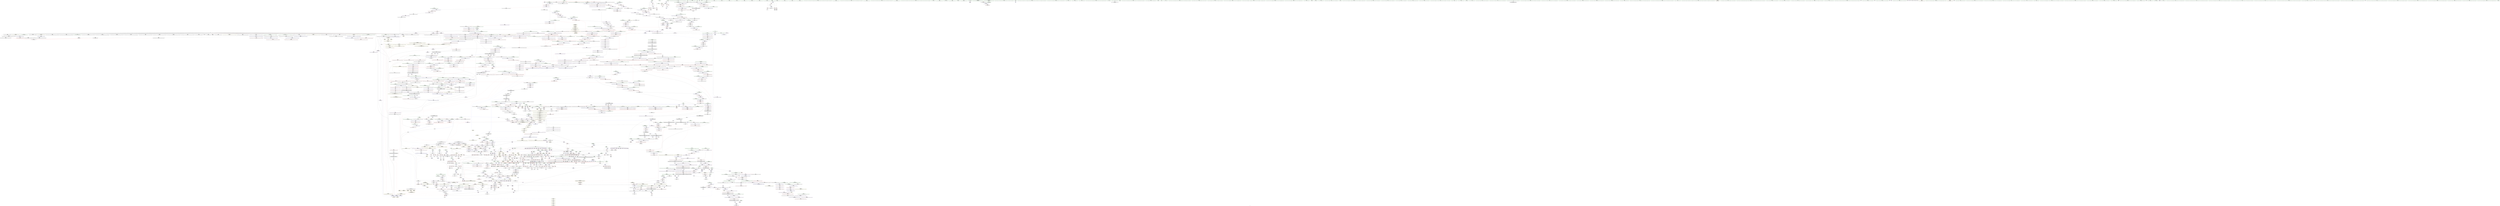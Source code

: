 digraph "SVFG" {
	label="SVFG";

	Node0x561426b5dd40 [shape=record,color=grey,label="{NodeID: 0\nNullPtr|{|<s41>143}}"];
	Node0x561426b5dd40 -> Node0x561427147d10[style=solid];
	Node0x561426b5dd40 -> Node0x561427147e10[style=solid];
	Node0x561426b5dd40 -> Node0x561427147ee0[style=solid];
	Node0x561426b5dd40 -> Node0x561427147fb0[style=solid];
	Node0x561426b5dd40 -> Node0x561427148080[style=solid];
	Node0x561426b5dd40 -> Node0x561427148150[style=solid];
	Node0x561426b5dd40 -> Node0x561427148220[style=solid];
	Node0x561426b5dd40 -> Node0x5614271482f0[style=solid];
	Node0x561426b5dd40 -> Node0x5614271483c0[style=solid];
	Node0x561426b5dd40 -> Node0x561427148490[style=solid];
	Node0x561426b5dd40 -> Node0x561427148560[style=solid];
	Node0x561426b5dd40 -> Node0x561427148630[style=solid];
	Node0x561426b5dd40 -> Node0x561427148700[style=solid];
	Node0x561426b5dd40 -> Node0x5614271487d0[style=solid];
	Node0x561426b5dd40 -> Node0x5614271488a0[style=solid];
	Node0x561426b5dd40 -> Node0x561427148970[style=solid];
	Node0x561426b5dd40 -> Node0x561427148a40[style=solid];
	Node0x561426b5dd40 -> Node0x561427148b10[style=solid];
	Node0x561426b5dd40 -> Node0x561427148be0[style=solid];
	Node0x561426b5dd40 -> Node0x561427148cb0[style=solid];
	Node0x561426b5dd40 -> Node0x561427148d80[style=solid];
	Node0x561426b5dd40 -> Node0x561427148e50[style=solid];
	Node0x561426b5dd40 -> Node0x561427148f20[style=solid];
	Node0x561426b5dd40 -> Node0x561427148ff0[style=solid];
	Node0x561426b5dd40 -> Node0x5614271490c0[style=solid];
	Node0x561426b5dd40 -> Node0x561427149190[style=solid];
	Node0x561426b5dd40 -> Node0x561427149260[style=solid];
	Node0x561426b5dd40 -> Node0x561427149330[style=solid];
	Node0x561426b5dd40 -> Node0x561427149400[style=solid];
	Node0x561426b5dd40 -> Node0x5614271494d0[style=solid];
	Node0x561426b5dd40 -> Node0x5614271495a0[style=solid];
	Node0x561426b5dd40 -> Node0x561427149670[style=solid];
	Node0x561426b5dd40 -> Node0x561427149740[style=solid];
	Node0x561426b5dd40 -> Node0x561427149810[style=solid];
	Node0x561426b5dd40 -> Node0x56142713d3b0[style=solid];
	Node0x561426b5dd40 -> Node0x56142713d480[style=solid];
	Node0x561426b5dd40 -> Node0x56142717bec0[style=solid];
	Node0x561426b5dd40 -> Node0x5614271812a0[style=solid];
	Node0x561426b5dd40 -> Node0x5614271b3270[style=solid];
	Node0x561426b5dd40 -> Node0x5614271b54f0[style=solid];
	Node0x561426b5dd40 -> Node0x5614271b57f0[style=solid];
	Node0x561426b5dd40:s41 -> Node0x561427193410[style=solid,color=red];
	Node0x561427140430 [shape=record,color=black,label="{NodeID: 443\n816\<--815\nidxprom3\<--\n_Z6insereiii\n}"];
	Node0x5614271927a0 [shape=record,color=black,label="{NodeID: 3100\n1237 = PHI(1226, )\n0th arg _ZNSt8_Rb_treeIiSt4pairIKiS0_IiiEESt10_Select1stIS3_ESt4lessIiESaIS3_EE15_M_destroy_nodeEPSt13_Rb_tree_nodeIS3_E }"];
	Node0x5614271927a0 -> Node0x561427182070[style=solid];
	Node0x5614271b45f0 [shape=record,color=grey,label="{NodeID: 1993\n774 = cmp(771, 773, )\n}"];
	Node0x56142714f8c0 [shape=record,color=red,label="{NodeID: 886\n642\<--519\n\<--d\n_Z3dfsii\n}"];
	Node0x56142714f8c0 -> Node0x5614271b30f0[style=solid];
	Node0x561427185af0 [shape=record,color=blue,label="{NodeID: 1329\n1775\<--1808\nehselector.slot\<--\n_ZNSt8_Rb_treeIiSt4pairIKiS0_IiiEESt10_Select1stIS3_ESt4lessIiESaIS3_EE17_M_construct_nodeIJS0_IiS2_EEEEvPSt13_Rb_tree_nodeIS3_EDpOT_\n}"];
	Node0x561427185af0 -> Node0x561427177c00[style=dashed];
	Node0x561427138970 [shape=record,color=green,label="{NodeID: 222\n1394\<--1395\nthis.addr\<--this.addr_field_insensitive\n_ZNSaISt13_Rb_tree_nodeISt4pairIKiS0_IiiEEEED2Ev\n}"];
	Node0x561427138970 -> Node0x561427174ce0[style=solid];
	Node0x561427138970 -> Node0x561427182f10[style=solid];
	Node0x56142715be50 [shape=record,color=purple,label="{NodeID: 665\n2316\<--956\noffset_1\<--\n}"];
	Node0x56142715be50 -> Node0x561427180810[style=solid];
	Node0x56142717a640 [shape=record,color=red,label="{NodeID: 1108\n2248\<--2230\n\<--__y\n_ZNSt8_Rb_treeIiSt4pairIKiS0_IiiEESt10_Select1stIS3_ESt4lessIiESaIS3_EE12_M_erase_auxESt23_Rb_tree_const_iteratorIS3_E\n|{<s0>173}}"];
	Node0x56142717a640:s0 -> Node0x5614271946f0[style=solid,color=red];
	Node0x561426b5ddd0 [shape=record,color=green,label="{NodeID: 1\n7\<--1\n__dso_handle\<--dummyObj\nGlob }"];
	Node0x561427140500 [shape=record,color=black,label="{NodeID: 444\n819\<--818\nidxprom5\<--\n_Z6insereiii\n}"];
	Node0x5614271928b0 [shape=record,color=black,label="{NodeID: 3101\n1238 = PHI(1227, )\n1st arg _ZNSt8_Rb_treeIiSt4pairIKiS0_IiiEESt10_Select1stIS3_ESt4lessIiESaIS3_EE15_M_destroy_nodeEPSt13_Rb_tree_nodeIS3_E }"];
	Node0x5614271928b0 -> Node0x561427182140[style=solid];
	Node0x5614271b4770 [shape=record,color=grey,label="{NodeID: 1994\n83 = cmp(81, 82, )\n}"];
	Node0x56142714f990 [shape=record,color=red,label="{NodeID: 887\n586\<--521\n\<--xx\n_Z3dfsii\n}"];
	Node0x56142714f990 -> Node0x5614271b5f70[style=solid];
	Node0x561427238660 [shape=record,color=yellow,style=double,label="{NodeID: 2437\n485V_1 = ENCHI(MR_485V_0)\npts\{1499 \}\nFun[_ZNSt8_Rb_treeIiSt4pairIKiS0_IiiEESt10_Select1stIS3_ESt4lessIiESaIS3_EE16_M_emplace_equalIJS0_IiS2_EEEESt17_Rb_tree_iteratorIS3_EDpOT_]}"];
	Node0x561427238660 -> Node0x5614271841c0[style=dashed];
	Node0x561427185bc0 [shape=record,color=blue,label="{NodeID: 1330\n1827\<--1825\n__a.addr\<--__a\n_ZNSt16allocator_traitsISaISt13_Rb_tree_nodeISt4pairIKiS1_IiiEEEEE8allocateERS6_m\n}"];
	Node0x561427185bc0 -> Node0x561427177cd0[style=dashed];
	Node0x561427138a40 [shape=record,color=green,label="{NodeID: 223\n1400\<--1401\n_ZN9__gnu_cxx13new_allocatorISt13_Rb_tree_nodeISt4pairIKiS2_IiiEEEED2Ev\<--_ZN9__gnu_cxx13new_allocatorISt13_Rb_tree_nodeISt4pairIKiS2_IiiEEEED2Ev_field_insensitive\n}"];
	Node0x56142715bf20 [shape=record,color=purple,label="{NodeID: 666\n2314\<--957\noffset_0\<--\n}"];
	Node0x56142715bf20 -> Node0x56142717b1a0[style=solid];
	Node0x56142717a710 [shape=record,color=red,label="{NodeID: 1109\n2237\<--2236\n\<--_M_node\n_ZNSt8_Rb_treeIiSt4pairIKiS0_IiiEESt10_Select1stIS3_ESt4lessIiESaIS3_EE12_M_erase_auxESt23_Rb_tree_const_iteratorIS3_E\n}"];
	Node0x5614270e3600 [shape=record,color=green,label="{NodeID: 2\n8\<--1\n.str\<--dummyObj\nGlob }"];
	Node0x5614271405d0 [shape=record,color=black,label="{NodeID: 445\n827\<--826\nidxprom8\<--\n_Z6insereiii\n}"];
	Node0x5614271929c0 [shape=record,color=black,label="{NodeID: 3102\n1307 = PHI(926, 1249, 1785, )\n0th arg _ZNSt13_Rb_tree_nodeISt4pairIKiS0_IiiEEE9_M_valptrEv }"];
	Node0x5614271929c0 -> Node0x561427182620[style=solid];
	Node0x5614271b48f0 [shape=record,color=grey,label="{NodeID: 1995\n598 = cmp(596, 597, )\n}"];
	Node0x56142714fa60 [shape=record,color=red,label="{NodeID: 888\n589\<--521\n\<--xx\n_Z3dfsii\n}"];
	Node0x56142714fa60 -> Node0x5614271b4a70[style=solid];
	Node0x561427238740 [shape=record,color=yellow,style=double,label="{NodeID: 2438\n487V_1 = ENCHI(MR_487V_0)\npts\{1501 \}\nFun[_ZNSt8_Rb_treeIiSt4pairIKiS0_IiiEESt10_Select1stIS3_ESt4lessIiESaIS3_EE16_M_emplace_equalIJS0_IiS2_EEEESt17_Rb_tree_iteratorIS3_EDpOT_]}"];
	Node0x561427238740 -> Node0x561427184290[style=dashed];
	Node0x561427185c90 [shape=record,color=blue,label="{NodeID: 1331\n1829\<--1826\n__n.addr\<--__n\n_ZNSt16allocator_traitsISaISt13_Rb_tree_nodeISt4pairIKiS1_IiiEEEEE8allocateERS6_m\n}"];
	Node0x561427185c90 -> Node0x561427177da0[style=dashed];
	Node0x561427138b40 [shape=record,color=green,label="{NodeID: 224\n1405\<--1406\nthis.addr\<--this.addr_field_insensitive\n_ZN9__gnu_cxx13new_allocatorISt13_Rb_tree_nodeISt4pairIKiS2_IiiEEEED2Ev\n}"];
	Node0x561427138b40 -> Node0x561427174db0[style=solid];
	Node0x561427138b40 -> Node0x561427182fe0[style=solid];
	Node0x56142715bff0 [shape=record,color=purple,label="{NodeID: 667\n2317\<--957\noffset_1\<--\n}"];
	Node0x56142715bff0 -> Node0x56142717b270[style=solid];
	Node0x56142717a7e0 [shape=record,color=red,label="{NodeID: 1110\n2255\<--2254\n\<--_M_node_count\n_ZNSt8_Rb_treeIiSt4pairIKiS0_IiiEESt10_Select1stIS3_ESt4lessIiESaIS3_EE12_M_erase_auxESt23_Rb_tree_const_iteratorIS3_E\n}"];
	Node0x56142717a7e0 -> Node0x5614271b1170[style=solid];
	Node0x561427130010 [shape=record,color=green,label="{NodeID: 3\n10\<--1\n.str.1\<--dummyObj\nGlob }"];
	Node0x5614271406a0 [shape=record,color=black,label="{NodeID: 446\n830\<--829\nidxprom10\<--\n_Z6insereiii\n}"];
	Node0x561427192c70 [shape=record,color=black,label="{NodeID: 3103\n1371 = PHI(1363, )\n0th arg _ZN9__gnu_cxx13new_allocatorISt13_Rb_tree_nodeISt4pairIKiS2_IiiEEEE10deallocateEPS6_m }"];
	Node0x561427192c70 -> Node0x561427182ca0[style=solid];
	Node0x5614271b4a70 [shape=record,color=grey,label="{NodeID: 1996\n591 = cmp(589, 590, )\n}"];
	Node0x56142714fb30 [shape=record,color=red,label="{NodeID: 889\n607\<--521\n\<--xx\n_Z3dfsii\n}"];
	Node0x56142714fb30 -> Node0x56142713f660[style=solid];
	Node0x561427238820 [shape=record,color=yellow,style=double,label="{NodeID: 2439\n93V_1 = ENCHI(MR_93V_0)\npts\{290001 \}\nFun[_ZNSt8_Rb_treeIiSt4pairIKiS0_IiiEESt10_Select1stIS3_ESt4lessIiESaIS3_EE16_M_emplace_equalIJS0_IiS2_EEEESt17_Rb_tree_iteratorIS3_EDpOT_]|{<s0>106|<s1>107}}"];
	Node0x561427238820:s0 -> Node0x561427233d90[style=dashed,color=red];
	Node0x561427238820:s1 -> Node0x561427185200[style=dashed,color=red];
	Node0x561427185d60 [shape=record,color=blue,label="{NodeID: 1332\n1844\<--1841\nthis.addr\<--this\n_ZN9__gnu_cxx13new_allocatorISt13_Rb_tree_nodeISt4pairIKiS2_IiiEEEE8allocateEmPKv\n}"];
	Node0x561427185d60 -> Node0x561427177e70[style=dashed];
	Node0x561427138c10 [shape=record,color=green,label="{NodeID: 225\n1412\<--1413\n__t.addr\<--__t.addr_field_insensitive\n_ZSt7forwardIiEOT_RNSt16remove_referenceIS0_E4typeE\n}"];
	Node0x561427138c10 -> Node0x561427174e80[style=solid];
	Node0x561427138c10 -> Node0x5614271830b0[style=solid];
	Node0x56142715c0c0 [shape=record,color=purple,label="{NodeID: 668\n985\<--964\ncoerce.dive3\<--retval\n_ZNSt8multimapIiSt4pairIiiESt4lessIiESaIS0_IKiS1_EEE5eraseB5cxx11ESt17_Rb_tree_iteratorIS5_E\n}"];
	Node0x56142715c0c0 -> Node0x561427180b50[style=solid];
	Node0x56142717a8b0 [shape=record,color=red,label="{NodeID: 1111\n2269\<--2263\nthis1\<--this.addr\n_ZNSt23_Rb_tree_const_iteratorISt4pairIKiS0_IiiEEEC2ERKSt17_Rb_tree_iteratorIS3_E\n}"];
	Node0x56142717a8b0 -> Node0x561427149e90[style=solid];
	Node0x561427130350 [shape=record,color=green,label="{NodeID: 4\n13\<--1\n\<--dummyObj\nCan only get source location for instruction, argument, global var or function.|{<s0>13}}"];
	Node0x561427130350:s0 -> Node0x561427192620[style=solid,color=red];
	Node0x561427140770 [shape=record,color=black,label="{NodeID: 447\n867\<--849\n\<--retval\n_ZSt9make_pairIRiSt4pairIiiEES1_INSt17__decay_and_stripIT_E6__typeENS3_IT0_E6__typeEEOS4_OS7_\n}"];
	Node0x561427140770 -> Node0x56142715b3c0[style=solid];
	Node0x561427140770 -> Node0x56142715b490[style=solid];
	Node0x561427192d80 [shape=record,color=black,label="{NodeID: 3104\n1372 = PHI(1364, )\n1st arg _ZN9__gnu_cxx13new_allocatorISt13_Rb_tree_nodeISt4pairIKiS2_IiiEEEE10deallocateEPS6_m }"];
	Node0x561427192d80 -> Node0x561427182d70[style=solid];
	Node0x5614271b4bf0 [shape=record,color=grey,label="{NodeID: 1997\n823 = cmp(821, 822, )\n}"];
	Node0x56142714fc00 [shape=record,color=red,label="{NodeID: 890\n623\<--521\n\<--xx\n_Z3dfsii\n}"];
	Node0x56142714fc00 -> Node0x56142713f9a0[style=solid];
	Node0x561427238900 [shape=record,color=yellow,style=double,label="{NodeID: 2440\n64V_1 = ENCHI(MR_64V_0)\npts\{290004 \}\nFun[_ZNSt8_Rb_treeIiSt4pairIKiS0_IiiEESt10_Select1stIS3_ESt4lessIiESaIS3_EE16_M_emplace_equalIJS0_IiS2_EEEESt17_Rb_tree_iteratorIS3_EDpOT_]|{<s0>104}}"];
	Node0x561427238900:s0 -> Node0x561427223320[style=dashed,color=red];
	Node0x561427185e30 [shape=record,color=blue,label="{NodeID: 1333\n1846\<--1842\n__n.addr\<--__n\n_ZN9__gnu_cxx13new_allocatorISt13_Rb_tree_nodeISt4pairIKiS2_IiiEEEE8allocateEmPKv\n}"];
	Node0x561427185e30 -> Node0x561427177f40[style=dashed];
	Node0x561427185e30 -> Node0x561427178010[style=dashed];
	Node0x561427138ce0 [shape=record,color=green,label="{NodeID: 226\n1419\<--1420\n__t.addr\<--__t.addr_field_insensitive\n_ZSt7forwardISt4pairIiiEEOT_RNSt16remove_referenceIS2_E4typeE\n}"];
	Node0x561427138ce0 -> Node0x561427174f50[style=solid];
	Node0x561427138ce0 -> Node0x561427183180[style=solid];
	Node0x56142715c190 [shape=record,color=purple,label="{NodeID: 669\n987\<--964\ncoerce.dive4\<--retval\n_ZNSt8multimapIiSt4pairIiiESt4lessIiESaIS0_IKiS1_EEE5eraseB5cxx11ESt17_Rb_tree_iteratorIS5_E\n}"];
	Node0x56142715c190 -> Node0x561427172920[style=solid];
	Node0x56142717a980 [shape=record,color=red,label="{NodeID: 1112\n2271\<--2265\n\<--__it.addr\n_ZNSt23_Rb_tree_const_iteratorISt4pairIKiS0_IiiEEEC2ERKSt17_Rb_tree_iteratorIS3_E\n}"];
	Node0x56142717a980 -> Node0x561427149f60[style=solid];
	Node0x561427130410 [shape=record,color=green,label="{NodeID: 5\n34\<--1\n_ZSt3cin\<--dummyObj\nGlob }"];
	Node0x561427140840 [shape=record,color=black,label="{NodeID: 448\n866\<--855\n\<--tmp\n_ZSt9make_pairIRiSt4pairIiiEES1_INSt17__decay_and_stripIT_E6__typeENS3_IT0_E6__typeEEOS4_OS7_\n}"];
	Node0x561427140840 -> Node0x56142715b220[style=solid];
	Node0x561427140840 -> Node0x56142715b2f0[style=solid];
	Node0x561427192e90 [shape=record,color=black,label="{NodeID: 3105\n1373 = PHI(1365, )\n2nd arg _ZN9__gnu_cxx13new_allocatorISt13_Rb_tree_nodeISt4pairIKiS2_IiiEEEE10deallocateEPS6_m }"];
	Node0x561427192e90 -> Node0x561427182e40[style=solid];
	Node0x5614271b4d70 [shape=record,color=grey,label="{NodeID: 1998\n812 = cmp(811, 813, )\n}"];
	Node0x56142714fcd0 [shape=record,color=red,label="{NodeID: 891\n638\<--521\n\<--xx\n_Z3dfsii\n|{<s0>38}}"];
	Node0x56142714fcd0:s0 -> Node0x5614271924d0[style=solid,color=red];
	Node0x561427185f00 [shape=record,color=blue,label="{NodeID: 1334\n1848\<--1843\n.addr\<--\n_ZN9__gnu_cxx13new_allocatorISt13_Rb_tree_nodeISt4pairIKiS2_IiiEEEE8allocateEmPKv\n}"];
	Node0x561427138db0 [shape=record,color=green,label="{NodeID: 227\n1428\<--1429\nthis.addr\<--this.addr_field_insensitive\n_ZNSt4pairIiS_IiiEEC2IiS0_Lb1EEEOT_OT0_\n}"];
	Node0x561427138db0 -> Node0x561427175020[style=solid];
	Node0x561427138db0 -> Node0x561427183250[style=solid];
	Node0x56142715c260 [shape=record,color=purple,label="{NodeID: 670\n972\<--966\ncoerce.dive\<--__position\n_ZNSt8multimapIiSt4pairIiiESt4lessIiESaIS0_IKiS1_EEE5eraseB5cxx11ESt17_Rb_tree_iteratorIS5_E\n}"];
	Node0x56142715c260 -> Node0x5614271808e0[style=solid];
	Node0x56142717aa50 [shape=record,color=red,label="{NodeID: 1113\n2273\<--2272\n\<--_M_node2\n_ZNSt23_Rb_tree_const_iteratorISt4pairIKiS0_IiiEEEC2ERKSt17_Rb_tree_iteratorIS3_E\n}"];
	Node0x56142717aa50 -> Node0x5614271886d0[style=solid];
	Node0x5614271304d0 [shape=record,color=green,label="{NodeID: 6\n35\<--1\n.str.3\<--dummyObj\nGlob }"];
	Node0x561427140910 [shape=record,color=black,label="{NodeID: 449\n846\<--869\n_ZSt9make_pairIRiSt4pairIiiEES1_INSt17__decay_and_stripIT_E6__typeENS3_IT0_E6__typeEEOS4_OS7__ret\<--\n_ZSt9make_pairIRiSt4pairIiiEES1_INSt17__decay_and_stripIT_E6__typeENS3_IT0_E6__typeEEOS4_OS7_\n|{<s0>48}}"];
	Node0x561427140910:s0 -> Node0x5614272e3b50[style=solid,color=blue];
	Node0x561427192fa0 [shape=record,color=black,label="{NodeID: 3106\n1874 = PHI(1853, )\n0th arg _ZNK9__gnu_cxx13new_allocatorISt13_Rb_tree_nodeISt4pairIKiS2_IiiEEEE8max_sizeEv }"];
	Node0x561427192fa0 -> Node0x561427185fd0[style=solid];
	Node0x5614271b4ef0 [shape=record,color=grey,label="{NodeID: 1999\n161 = cmp(159, 160, )\n}"];
	Node0x56142714fda0 [shape=record,color=red,label="{NodeID: 892\n593\<--523\n\<--yy\n_Z3dfsii\n}"];
	Node0x56142714fda0 -> Node0x5614271b5df0[style=solid];
	Node0x561427185fd0 [shape=record,color=blue,label="{NodeID: 1335\n1875\<--1874\nthis.addr\<--this\n_ZNK9__gnu_cxx13new_allocatorISt13_Rb_tree_nodeISt4pairIKiS2_IiiEEEE8max_sizeEv\n}"];
	Node0x561427185fd0 -> Node0x5614271780e0[style=dashed];
	Node0x561427138e80 [shape=record,color=green,label="{NodeID: 228\n1430\<--1431\n__x.addr\<--__x.addr_field_insensitive\n_ZNSt4pairIiS_IiiEEC2IiS0_Lb1EEEOT_OT0_\n}"];
	Node0x561427138e80 -> Node0x5614271750f0[style=solid];
	Node0x561427138e80 -> Node0x561427183320[style=solid];
	Node0x56142715c330 [shape=record,color=purple,label="{NodeID: 671\n980\<--970\ncoerce.dive2\<--agg.tmp\n_ZNSt8multimapIiSt4pairIiiESt4lessIiESaIS0_IKiS1_EEE5eraseB5cxx11ESt17_Rb_tree_iteratorIS5_E\n}"];
	Node0x56142715c330 -> Node0x561427172850[style=solid];
	Node0x56142717ab20 [shape=record,color=red,label="{NodeID: 1114\n2291\<--2290\ndummyVal\<--offset_0\n_Z3dfsii\n}"];
	Node0x56142717ab20 -> Node0x56142717df70[style=solid];
	Node0x561427130d40 [shape=record,color=green,label="{NodeID: 7\n38\<--1\n\<--dummyObj\nCan only get source location for instruction, argument, global var or function.}"];
	Node0x5614271409e0 [shape=record,color=black,label="{NodeID: 450\n890\<--897\n_ZNKSt8multimapIiSt4pairIiiESt4lessIiESaIS0_IKiS1_EEE5emptyEv_ret\<--call\n_ZNKSt8multimapIiSt4pairIiiESt4lessIiESaIS0_IKiS1_EEE5emptyEv\n|{<s0>14}}"];
	Node0x5614271409e0:s0 -> Node0x5614272df5a0[style=solid,color=blue];
	Node0x5614271930b0 [shape=record,color=black,label="{NodeID: 3107\n2118 = PHI(2092, )\n0th arg _ZNSt8_Rb_treeIiSt4pairIKiS0_IiiEESt10_Select1stIS3_ESt4lessIiESaIS3_EE8_S_valueEPKSt18_Rb_tree_node_base }"];
	Node0x5614271930b0 -> Node0x561427187aa0[style=solid];
	Node0x5614271b5070 [shape=record,color=grey,label="{NodeID: 2000\n167 = cmp(165, 166, )\n}"];
	Node0x56142714fe70 [shape=record,color=red,label="{NodeID: 893\n596\<--523\n\<--yy\n_Z3dfsii\n}"];
	Node0x56142714fe70 -> Node0x5614271b48f0[style=solid];
	Node0x5614271860a0 [shape=record,color=blue,label="{NodeID: 1336\n1888\<--1885\n__a.addr\<--__a\n_ZNSt16allocator_traitsISaISt13_Rb_tree_nodeISt4pairIKiS1_IiiEEEEE9constructIS4_JS1_IiS3_EEEEvRS6_PT_DpOT0_\n}"];
	Node0x5614271860a0 -> Node0x5614271781b0[style=dashed];
	Node0x5614271413d0 [shape=record,color=green,label="{NodeID: 229\n1432\<--1433\n__y.addr\<--__y.addr_field_insensitive\n_ZNSt4pairIiS_IiiEEC2IiS0_Lb1EEEOT_OT0_\n}"];
	Node0x5614271413d0 -> Node0x5614271751c0[style=solid];
	Node0x5614271413d0 -> Node0x5614271833f0[style=solid];
	Node0x56142715c400 [shape=record,color=purple,label="{NodeID: 672\n976\<--975\n_M_t\<--this1\n_ZNSt8multimapIiSt4pairIiiESt4lessIiESaIS0_IKiS1_EEE5eraseB5cxx11ESt17_Rb_tree_iteratorIS5_E\n|{<s0>62}}"];
	Node0x56142715c400:s0 -> Node0x5614271922b0[style=solid,color=red];
	Node0x56142717abf0 [shape=record,color=red,label="{NodeID: 1115\n2294\<--2293\ndummyVal\<--offset_1\n_Z3dfsii\n}"];
	Node0x56142717abf0 -> Node0x56142717e040[style=solid];
	Node0x561427130e00 [shape=record,color=green,label="{NodeID: 8\n79\<--1\n\<--dummyObj\nCan only get source location for instruction, argument, global var or function.}"];
	Node0x561427140ab0 [shape=record,color=black,label="{NodeID: 451\n901\<--916\n_ZNSt8multimapIiSt4pairIiiESt4lessIiESaIS0_IKiS1_EEE5beginEv_ret\<--\n_ZNSt8multimapIiSt4pairIiiESt4lessIiESaIS0_IKiS1_EEE5beginEv\n|{<s0>15|<s1>18}}"];
	Node0x561427140ab0:s0 -> Node0x5614272df710[style=solid,color=blue];
	Node0x561427140ab0:s1 -> Node0x5614272df990[style=solid,color=blue];
	Node0x5614271931c0 [shape=record,color=black,label="{NodeID: 3108\n1841 = PHI(1834, )\n0th arg _ZN9__gnu_cxx13new_allocatorISt13_Rb_tree_nodeISt4pairIKiS2_IiiEEEE8allocateEmPKv }"];
	Node0x5614271931c0 -> Node0x561427185d60[style=solid];
	Node0x5614271b51f0 [shape=record,color=grey,label="{NodeID: 2001\n570 = cmp(569, 289, )\n}"];
	Node0x56142714ff40 [shape=record,color=red,label="{NodeID: 894\n610\<--523\n\<--yy\n_Z3dfsii\n}"];
	Node0x56142714ff40 -> Node0x56142713f730[style=solid];
	Node0x561427238c80 [shape=record,color=yellow,style=double,label="{NodeID: 2444\n376V_1 = ENCHI(MR_376V_0)\npts\{18680004 \}\nFun[_ZNSt8_Rb_treeIiSt4pairIKiS0_IiiEESt10_Select1stIS3_ESt4lessIiESaIS3_EE16_M_emplace_equalIJS0_IiS2_EEEESt17_Rb_tree_iteratorIS3_EDpOT_]|{<s0>104}}"];
	Node0x561427238c80:s0 -> Node0x561427223320[style=dashed,color=red];
	Node0x561427186170 [shape=record,color=blue,label="{NodeID: 1337\n1890\<--1886\n__p.addr\<--__p\n_ZNSt16allocator_traitsISaISt13_Rb_tree_nodeISt4pairIKiS1_IiiEEEEE9constructIS4_JS1_IiS3_EEEEvRS6_PT_DpOT0_\n}"];
	Node0x561427186170 -> Node0x561427178280[style=dashed];
	Node0x5614271414a0 [shape=record,color=green,label="{NodeID: 230\n1453\<--1454\n__t.addr\<--__t.addr_field_insensitive\n_ZSt7forwardIRiEOT_RNSt16remove_referenceIS1_E4typeE\n}"];
	Node0x5614271414a0 -> Node0x561427175360[style=solid];
	Node0x5614271414a0 -> Node0x561427183730[style=solid];
	Node0x56142715c4d0 [shape=record,color=purple,label="{NodeID: 673\n2319\<--977\noffset_0\<--\n}"];
	Node0x56142715c4d0 -> Node0x561427180a80[style=solid];
	Node0x56142717acc0 [shape=record,color=red,label="{NodeID: 1116\n2297\<--2296\ndummyVal\<--offset_0\n_ZSt9make_pairIiSt4pairIiiEES0_INSt17__decay_and_stripIT_E6__typeENS2_IT0_E6__typeEEOS3_OS6_\n}"];
	Node0x56142717acc0 -> Node0x56142717ead0[style=solid];
	Node0x561427130ec0 [shape=record,color=green,label="{NodeID: 9\n222\<--1\n\<--dummyObj\nCan only get source location for instruction, argument, global var or function.}"];
	Node0x561427140b80 [shape=record,color=black,label="{NodeID: 452\n926\<--925\n\<--\n_ZNKSt17_Rb_tree_iteratorISt4pairIKiS0_IiiEEEdeEv\n|{<s0>58}}"];
	Node0x561427140b80:s0 -> Node0x5614271929c0[style=solid,color=red];
	Node0x5614271932d0 [shape=record,color=black,label="{NodeID: 3109\n1842 = PHI(1835, )\n1st arg _ZN9__gnu_cxx13new_allocatorISt13_Rb_tree_nodeISt4pairIKiS2_IiiEEEE8allocateEmPKv }"];
	Node0x5614271932d0 -> Node0x561427185e30[style=solid];
	Node0x5614271b5370 [shape=record,color=grey,label="{NodeID: 2002\n538 = cmp(537, 13, )\n}"];
	Node0x561427150010 [shape=record,color=red,label="{NodeID: 895\n626\<--523\n\<--yy\n_Z3dfsii\n}"];
	Node0x561427150010 -> Node0x56142713fa70[style=solid];
	Node0x561427238d60 [shape=record,color=yellow,style=double,label="{NodeID: 2445\n498V_1 = ENCHI(MR_498V_0)\npts\{290002 290003 \}\nFun[_ZNSt8_Rb_treeIiSt4pairIKiS0_IiiEESt10_Select1stIS3_ESt4lessIiESaIS3_EE16_M_emplace_equalIJS0_IiS2_EEEESt17_Rb_tree_iteratorIS3_EDpOT_]|{<s0>107|<s1>107}}"];
	Node0x561427238d60:s0 -> Node0x5614271852d0[style=dashed,color=red];
	Node0x561427238d60:s1 -> Node0x5614271853a0[style=dashed,color=red];
	Node0x561427186240 [shape=record,color=blue,label="{NodeID: 1338\n1892\<--1887\n__args.addr\<--__args\n_ZNSt16allocator_traitsISaISt13_Rb_tree_nodeISt4pairIKiS1_IiiEEEEE9constructIS4_JS1_IiS3_EEEEvRS6_PT_DpOT0_\n}"];
	Node0x561427186240 -> Node0x561427178350[style=dashed];
	Node0x561427141570 [shape=record,color=green,label="{NodeID: 231\n1462\<--1463\nthis.addr\<--this.addr_field_insensitive\n_ZNSt4pairIiS_IiiEEC2IRiS0_Lb1EEEOT_OT0_\n}"];
	Node0x561427141570 -> Node0x561427175430[style=solid];
	Node0x561427141570 -> Node0x561427183800[style=solid];
	Node0x56142715c5a0 [shape=record,color=purple,label="{NodeID: 674\n2320\<--978\noffset_0\<--\n}"];
	Node0x56142715c5a0 -> Node0x56142717b340[style=solid];
	Node0x56142722abb0 [shape=record,color=yellow,style=double,label="{NodeID: 2224\n257V_1 = ENCHI(MR_257V_0)\npts\{290001 290002 290003 290004 \}\nFun[_ZNSt8multimapIiSt4pairIiiESt4lessIiESaIS0_IKiS1_EEE5clearEv]|{<s0>55|<s1>55}}"];
	Node0x56142722abb0:s0 -> Node0x5614268e7dc0[style=dashed,color=red];
	Node0x56142722abb0:s1 -> Node0x561427223d40[style=dashed,color=red];
	Node0x56142717ad90 [shape=record,color=red,label="{NodeID: 1117\n2300\<--2299\ndummyVal\<--offset_1\n_ZSt9make_pairIiSt4pairIiiEES0_INSt17__decay_and_stripIT_E6__typeENS2_IT0_E6__typeEEOS3_OS6_\n}"];
	Node0x56142717ad90 -> Node0x56142717eba0[style=solid];
	Node0x561427130f80 [shape=record,color=green,label="{NodeID: 10\n223\<--1\n\<--dummyObj\nCan only get source location for instruction, argument, global var or function.}"];
	Node0x561427140c50 [shape=record,color=black,label="{NodeID: 453\n918\<--927\n_ZNKSt17_Rb_tree_iteratorISt4pairIKiS0_IiiEEEdeEv_ret\<--call\n_ZNKSt17_Rb_tree_iteratorISt4pairIKiS0_IiiEEEdeEv\n|{<s0>16}}"];
	Node0x561427140c50:s0 -> Node0x5614272df850[style=solid,color=blue];
	Node0x561427193410 [shape=record,color=black,label="{NodeID: 3110\n1843 = PHI(3, )\n2nd arg _ZN9__gnu_cxx13new_allocatorISt13_Rb_tree_nodeISt4pairIKiS2_IiiEEEE8allocateEmPKv }"];
	Node0x561427193410 -> Node0x561427185f00[style=solid];
	Node0x5614271b54f0 [shape=record,color=grey,label="{NodeID: 2003\n1630 = cmp(1629, 3, )\n}"];
	Node0x5614271500e0 [shape=record,color=red,label="{NodeID: 896\n639\<--523\n\<--yy\n_Z3dfsii\n|{<s0>38}}"];
	Node0x5614271500e0:s0 -> Node0x561427192620[style=solid,color=red];
	Node0x561427238e40 [shape=record,color=yellow,style=double,label="{NodeID: 2446\n500V_1 = ENCHI(MR_500V_0)\npts\{290000 290005 18680005 18680006 \}\nFun[_ZNSt8_Rb_treeIiSt4pairIKiS0_IiiEESt10_Select1stIS3_ESt4lessIiESaIS3_EE16_M_emplace_equalIJS0_IiS2_EEEESt17_Rb_tree_iteratorIS3_EDpOT_]|{<s0>104}}"];
	Node0x561427238e40:s0 -> Node0x561427223320[style=dashed,color=red];
	Node0x561427186310 [shape=record,color=blue,label="{NodeID: 1339\n1910\<--1907\nthis.addr\<--this\n_ZN9__gnu_cxx13new_allocatorISt13_Rb_tree_nodeISt4pairIKiS2_IiiEEEE9constructIS5_JS2_IiS4_EEEEvPT_DpOT0_\n}"];
	Node0x561427186310 -> Node0x561427178420[style=dashed];
	Node0x561427141640 [shape=record,color=green,label="{NodeID: 232\n1464\<--1465\n__x.addr\<--__x.addr_field_insensitive\n_ZNSt4pairIiS_IiiEEC2IRiS0_Lb1EEEOT_OT0_\n}"];
	Node0x561427141640 -> Node0x561427175500[style=solid];
	Node0x561427141640 -> Node0x5614271838d0[style=solid];
	Node0x56142715c670 [shape=record,color=purple,label="{NodeID: 675\n996\<--995\n_M_impl\<--this1\n_ZNSt8_Rb_treeIiSt4pairIKiS0_IiiEESt10_Select1stIS3_ESt4lessIiESaIS3_EEC2Ev\n|{<s0>63}}"];
	Node0x56142715c670:s0 -> Node0x56142719ceb0[style=solid,color=red];
	Node0x56142717ae60 [shape=record,color=red,label="{NodeID: 1118\n2303\<--2302\ndummyVal\<--offset_0\n_Z6insereiii\n}"];
	Node0x56142717ae60 -> Node0x56142717fb10[style=solid];
	Node0x561427131080 [shape=record,color=green,label="{NodeID: 11\n224\<--1\n\<--dummyObj\nCan only get source location for instruction, argument, global var or function.}"];
	Node0x561427140d20 [shape=record,color=black,label="{NodeID: 454\n947\<--946\n\<--this1\n_ZNSt4pairIiS_IiiEEC2IKiS0_Lb1EEERKS_IT_T0_E\n}"];
	Node0x561427193550 [shape=record,color=black,label="{NodeID: 3111\n1330 = PHI(1312, )\n0th arg _ZN9__gnu_cxx16__aligned_membufISt4pairIKiS1_IiiEEE6_M_ptrEv }"];
	Node0x561427193550 -> Node0x561427182890[style=solid];
	Node0x5614271b5670 [shape=record,color=grey,label="{NodeID: 2004\n2156 = cmp(2155, 1085, )\n}"];
	Node0x5614271b5670 -> Node0x5614271562f0[style=solid];
	Node0x5614271501b0 [shape=record,color=red,label="{NodeID: 897\n633\<--525\n\<--f\n_Z3dfsii\n}"];
	Node0x5614271501b0 -> Node0x5614271b2df0[style=solid];
	Node0x561427238f50 [shape=record,color=yellow,style=double,label="{NodeID: 2447\n144V_1 = ENCHI(MR_144V_0)\npts\{5100000 5100001 5100002 7950000 7950001 7950002 \}\nFun[_ZNSt8_Rb_treeIiSt4pairIKiS0_IiiEESt10_Select1stIS3_ESt4lessIiESaIS3_EE16_M_emplace_equalIJS0_IiS2_EEEESt17_Rb_tree_iteratorIS3_EDpOT_]|{<s0>104}}"];
	Node0x561427238f50:s0 -> Node0x561427223430[style=dashed,color=red];
	Node0x5614271863e0 [shape=record,color=blue,label="{NodeID: 1340\n1912\<--1908\n__p.addr\<--__p\n_ZN9__gnu_cxx13new_allocatorISt13_Rb_tree_nodeISt4pairIKiS2_IiiEEEE9constructIS5_JS2_IiS4_EEEEvPT_DpOT0_\n}"];
	Node0x5614271863e0 -> Node0x5614271784f0[style=dashed];
	Node0x561427141710 [shape=record,color=green,label="{NodeID: 233\n1466\<--1467\n__y.addr\<--__y.addr_field_insensitive\n_ZNSt4pairIiS_IiiEEC2IRiS0_Lb1EEEOT_OT0_\n}"];
	Node0x561427141710 -> Node0x5614271755d0[style=solid];
	Node0x561427141710 -> Node0x5614271839a0[style=solid];
	Node0x56142715c740 [shape=record,color=purple,label="{NodeID: 676\n1016\<--1015\n\<--\n_ZNSt8_Rb_treeIiSt4pairIKiS0_IiiEESt10_Select1stIS3_ESt4lessIiESaIS3_EE13_Rb_tree_implIS7_Lb1EEC2Ev\n}"];
	Node0x56142715c740 -> Node0x5614271519d0[style=solid];
	Node0x56142717af30 [shape=record,color=red,label="{NodeID: 1119\n2306\<--2305\ndummyVal\<--offset_1\n_Z6insereiii\n}"];
	Node0x56142717af30 -> Node0x56142717fbe0[style=solid];
	Node0x561427131140 [shape=record,color=green,label="{NodeID: 12\n240\<--1\n\<--dummyObj\nCan only get source location for instruction, argument, global var or function.}"];
	Node0x561427140df0 [shape=record,color=black,label="{NodeID: 455\n956\<--953\n\<--second\n_ZNSt4pairIiS_IiiEEC2IKiS0_Lb1EEERKS_IT_T0_E\n}"];
	Node0x561427140df0 -> Node0x56142715bd80[style=solid];
	Node0x561427140df0 -> Node0x56142715be50[style=solid];
	Node0x561427193690 [shape=record,color=black,label="{NodeID: 3112\n2210 = PHI(2180, )\n0th arg _ZNSt17_Rb_tree_iteratorISt4pairIKiS0_IiiEEEppEv }"];
	Node0x561427193690 -> Node0x561427188050[style=solid];
	Node0x5614271b57f0 [shape=record,color=grey,label="{NodeID: 2005\n1149 = cmp(1148, 3, )\n}"];
	Node0x561427150280 [shape=record,color=red,label="{NodeID: 898\n632\<--527\n\<--c\n_Z3dfsii\n}"];
	Node0x561427150280 -> Node0x5614271b2df0[style=solid];
	Node0x5614271864b0 [shape=record,color=blue,label="{NodeID: 1341\n1914\<--1909\n__args.addr\<--__args\n_ZN9__gnu_cxx13new_allocatorISt13_Rb_tree_nodeISt4pairIKiS2_IiiEEEE9constructIS5_JS2_IiS4_EEEEvPT_DpOT0_\n}"];
	Node0x5614271864b0 -> Node0x5614271785c0[style=dashed];
	Node0x5614271417e0 [shape=record,color=green,label="{NodeID: 234\n1488\<--1489\nretval\<--retval_field_insensitive\n_ZNSt8_Rb_treeIiSt4pairIKiS0_IiiEESt10_Select1stIS3_ESt4lessIiESaIS3_EE16_M_emplace_equalIJS0_IiS2_EEEESt17_Rb_tree_iteratorIS3_EDpOT_\n}"];
	Node0x5614271417e0 -> Node0x56142715e550[style=solid];
	Node0x5614271417e0 -> Node0x56142715e620[style=solid];
	Node0x56142715c810 [shape=record,color=purple,label="{NodeID: 677\n1039\<--1038\n_M_key_compare\<--this1\n_ZNSt20_Rb_tree_key_compareISt4lessIiEEC2Ev\n}"];
	Node0x56142717b000 [shape=record,color=red,label="{NodeID: 1120\n2309\<--2308\ndummyVal\<--offset_0\n_ZSt9make_pairIRiSt4pairIiiEES1_INSt17__decay_and_stripIT_E6__typeENS3_IT0_E6__typeEEOS4_OS7_\n}"];
	Node0x56142717b000 -> Node0x56142717ff20[style=solid];
	Node0x561427131240 [shape=record,color=green,label="{NodeID: 13\n289\<--1\n\<--dummyObj\nCan only get source location for instruction, argument, global var or function.}"];
	Node0x561427140ec0 [shape=record,color=black,label="{NodeID: 456\n957\<--955\n\<--second3\n_ZNSt4pairIiS_IiiEEC2IKiS0_Lb1EEERKS_IT_T0_E\n}"];
	Node0x561427140ec0 -> Node0x56142715bf20[style=solid];
	Node0x561427140ec0 -> Node0x56142715bff0[style=solid];
	Node0x5614271937d0 [shape=record,color=black,label="{NodeID: 3113\n880 = PHI(27, )\n0th arg _ZNSt8multimapIiSt4pairIiiESt4lessIiESaIS0_IKiS1_EEE5clearEv }"];
	Node0x5614271937d0 -> Node0x5614271800c0[style=solid];
	Node0x5614271b5970 [shape=record,color=grey,label="{NodeID: 2006\n437 = cmp(436, 409, )\n}"];
	Node0x561427150350 [shape=record,color=red,label="{NodeID: 899\n537\<--536\n\<--arrayidx2\n_Z3dfsii\n}"];
	Node0x561427150350 -> Node0x5614271b5370[style=solid];
	Node0x561427186580 [shape=record,color=blue,label="{NodeID: 1342\n1932\<--1930\nthis.addr\<--this\n_ZNSt4pairIKiS_IiiEEC2IiS1_Lb1EEEOS_IT_T0_E\n}"];
	Node0x561427186580 -> Node0x561427178690[style=dashed];
	Node0x5614271418b0 [shape=record,color=green,label="{NodeID: 235\n1490\<--1491\nthis.addr\<--this.addr_field_insensitive\n_ZNSt8_Rb_treeIiSt4pairIKiS0_IiiEESt10_Select1stIS3_ESt4lessIiESaIS3_EE16_M_emplace_equalIJS0_IiS2_EEEESt17_Rb_tree_iteratorIS3_EDpOT_\n}"];
	Node0x5614271418b0 -> Node0x561427175770[style=solid];
	Node0x5614271418b0 -> Node0x561427183ce0[style=solid];
	Node0x56142715c8e0 [shape=record,color=purple,label="{NodeID: 678\n1047\<--1046\n_M_header\<--this1\n_ZNSt15_Rb_tree_headerC2Ev\n}"];
	Node0x56142717b0d0 [shape=record,color=red,label="{NodeID: 1121\n2312\<--2311\ndummyVal\<--offset_1\n_ZSt9make_pairIRiSt4pairIiiEES1_INSt17__decay_and_stripIT_E6__typeENS3_IT0_E6__typeEEOS4_OS7_\n}"];
	Node0x56142717b0d0 -> Node0x56142717fff0[style=solid];
	Node0x561427131340 [shape=record,color=green,label="{NodeID: 14\n380\<--1\n\<--dummyObj\nCan only get source location for instruction, argument, global var or function.}"];
	Node0x561427140f90 [shape=record,color=black,label="{NodeID: 457\n978\<--966\n\<--__position\n_ZNSt8multimapIiSt4pairIiiESt4lessIiESaIS0_IKiS1_EEE5eraseB5cxx11ESt17_Rb_tree_iteratorIS5_E\n}"];
	Node0x561427140f90 -> Node0x56142715c5a0[style=solid];
	Node0x561427193910 [shape=record,color=black,label="{NodeID: 3114\n1678 = PHI(1504, )\n0th arg _ZNSt8_Rb_treeIiSt4pairIKiS0_IiiEESt10_Select1stIS3_ESt4lessIiESaIS3_EE14_M_insert_nodeEPSt18_Rb_tree_node_baseSB_PSt13_Rb_tree_nodeIS3_E }"];
	Node0x561427193910 -> Node0x561427184df0[style=solid];
	Node0x5614271b5af0 [shape=record,color=grey,label="{NodeID: 2007\n282 = cmp(280, 281, )\n}"];
	Node0x561427150420 [shape=record,color=red,label="{NodeID: 900\n576\<--575\n\<--arrayidx12\n_Z3dfsii\n}"];
	Node0x561427150420 -> Node0x5614271b1770[style=solid];
	Node0x561427186650 [shape=record,color=blue,label="{NodeID: 1343\n1934\<--1931\n__p.addr\<--__p\n_ZNSt4pairIKiS_IiiEEC2IiS1_Lb1EEEOS_IT_T0_E\n}"];
	Node0x561427186650 -> Node0x561427178760[style=dashed];
	Node0x561427186650 -> Node0x561427178830[style=dashed];
	Node0x561427141980 [shape=record,color=green,label="{NodeID: 236\n1492\<--1493\n__args.addr\<--__args.addr_field_insensitive\n_ZNSt8_Rb_treeIiSt4pairIKiS0_IiiEESt10_Select1stIS3_ESt4lessIiESaIS3_EE16_M_emplace_equalIJS0_IiS2_EEEESt17_Rb_tree_iteratorIS3_EDpOT_\n}"];
	Node0x561427141980 -> Node0x561427175840[style=solid];
	Node0x561427141980 -> Node0x561427183db0[style=solid];
	Node0x56142715c9b0 [shape=record,color=purple,label="{NodeID: 679\n1048\<--1046\n_M_header2\<--this1\n_ZNSt15_Rb_tree_headerC2Ev\n}"];
	Node0x56142717b1a0 [shape=record,color=red,label="{NodeID: 1122\n2315\<--2314\ndummyVal\<--offset_0\n_ZNSt4pairIiS_IiiEEC2IKiS0_Lb1EEERKS_IT_T0_E\n}"];
	Node0x56142717b1a0 -> Node0x561427180740[style=solid];
	Node0x561427131440 [shape=record,color=green,label="{NodeID: 15\n394\<--1\n\<--dummyObj\nCan only get source location for instruction, argument, global var or function.}"];
	Node0x561427141060 [shape=record,color=black,label="{NodeID: 458\n977\<--970\n\<--agg.tmp\n_ZNSt8multimapIiSt4pairIiiESt4lessIiESaIS0_IKiS1_EEE5eraseB5cxx11ESt17_Rb_tree_iteratorIS5_E\n}"];
	Node0x561427141060 -> Node0x56142715c4d0[style=solid];
	Node0x561427193a50 [shape=record,color=black,label="{NodeID: 3115\n1679 = PHI(1526, )\n1st arg _ZNSt8_Rb_treeIiSt4pairIKiS0_IiiEESt10_Select1stIS3_ESt4lessIiESaIS3_EE14_M_insert_nodeEPSt18_Rb_tree_node_baseSB_PSt13_Rb_tree_nodeIS3_E }"];
	Node0x561427193a50 -> Node0x561427184ec0[style=solid];
	Node0x5614271b5c70 [shape=record,color=grey,label="{NodeID: 2008\n288 = cmp(287, 289, )\n}"];
	Node0x5614271504f0 [shape=record,color=red,label="{NodeID: 901\n583\<--582\n\<--arrayidx14\n_Z3dfsii\n}"];
	Node0x5614271504f0 -> Node0x5614271b15f0[style=solid];
	Node0x561427239330 [shape=record,color=yellow,style=double,label="{NodeID: 2451\n376V_1 = ENCHI(MR_376V_0)\npts\{18680004 \}\nFun[_ZNKSt4lessIiEclERKiS2_]}"];
	Node0x561427239330 -> Node0x561427178d10[style=dashed];
	Node0x561427239330 -> Node0x561427178de0[style=dashed];
	Node0x561427186720 [shape=record,color=blue,label="{NodeID: 1344\n1940\<--1944\nfirst\<--\n_ZNSt4pairIKiS_IiiEEC2IiS1_Lb1EEEOS_IT_T0_E\n|{<s0>150}}"];
	Node0x561427186720:s0 -> Node0x56142725d0c0[style=dashed,color=blue];
	Node0x561427141a50 [shape=record,color=green,label="{NodeID: 237\n1494\<--1495\n__z\<--__z_field_insensitive\n_ZNSt8_Rb_treeIiSt4pairIKiS0_IiiEESt10_Select1stIS3_ESt4lessIiESaIS3_EE16_M_emplace_equalIJS0_IiS2_EEEESt17_Rb_tree_iteratorIS3_EDpOT_\n}"];
	Node0x561427141a50 -> Node0x561427175910[style=solid];
	Node0x561427141a50 -> Node0x5614271759e0[style=solid];
	Node0x561427141a50 -> Node0x561427175ab0[style=solid];
	Node0x561427141a50 -> Node0x561427183e80[style=solid];
	Node0x56142715ca80 [shape=record,color=purple,label="{NodeID: 680\n1049\<--1046\n_M_color\<--this1\n_ZNSt15_Rb_tree_headerC2Ev\n}"];
	Node0x56142715ca80 -> Node0x561427181030[style=solid];
	Node0x56142717b270 [shape=record,color=red,label="{NodeID: 1123\n2318\<--2317\ndummyVal\<--offset_1\n_ZNSt4pairIiS_IiiEEC2IKiS0_Lb1EEERKS_IT_T0_E\n}"];
	Node0x56142717b270 -> Node0x561427180810[style=solid];
	Node0x561427131540 [shape=record,color=green,label="{NodeID: 16\n409\<--1\n\<--dummyObj\nCan only get source location for instruction, argument, global var or function.}"];
	Node0x561427141130 [shape=record,color=black,label="{NodeID: 459\n961\<--988\n_ZNSt8multimapIiSt4pairIiiESt4lessIiESaIS0_IKiS1_EEE5eraseB5cxx11ESt17_Rb_tree_iteratorIS5_E_ret\<--\n_ZNSt8multimapIiSt4pairIiiESt4lessIiESaIS0_IKiS1_EEE5eraseB5cxx11ESt17_Rb_tree_iteratorIS5_E\n|{<s0>19}}"];
	Node0x561427141130:s0 -> Node0x5614272dfad0[style=solid,color=blue];
	Node0x561427193b90 [shape=record,color=black,label="{NodeID: 3116\n1680 = PHI(1528, )\n2nd arg _ZNSt8_Rb_treeIiSt4pairIKiS0_IiiEESt10_Select1stIS3_ESt4lessIiESaIS3_EE14_M_insert_nodeEPSt18_Rb_tree_node_baseSB_PSt13_Rb_tree_nodeIS3_E }"];
	Node0x561427193b90 -> Node0x561427184f90[style=solid];
	Node0x5614271b5df0 [shape=record,color=grey,label="{NodeID: 2009\n594 = cmp(593, 13, )\n}"];
	Node0x5614271505c0 [shape=record,color=red,label="{NodeID: 902\n615\<--614\n\<--call33\n_Z3dfsii\n}"];
	Node0x5614271505c0 -> Node0x56142717e450[style=solid];
	Node0x5614271867f0 [shape=record,color=blue, style = dotted,label="{NodeID: 1345\n2337\<--2339\noffset_0\<--dummyVal\n_ZNSt4pairIKiS_IiiEEC2IiS1_Lb1EEEOS_IT_T0_E\n|{<s0>150}}"];
	Node0x5614271867f0:s0 -> Node0x56142725d0c0[style=dashed,color=blue];
	Node0x561427141b20 [shape=record,color=green,label="{NodeID: 238\n1496\<--1497\n__res\<--__res_field_insensitive\n_ZNSt8_Rb_treeIiSt4pairIKiS0_IiiEESt10_Select1stIS3_ESt4lessIiESaIS3_EE16_M_emplace_equalIJS0_IiS2_EEEESt17_Rb_tree_iteratorIS3_EDpOT_\n}"];
	Node0x561427141b20 -> Node0x5614271534a0[style=solid];
	Node0x561427141b20 -> Node0x56142715e6f0[style=solid];
	Node0x561427141b20 -> Node0x56142715e7c0[style=solid];
	Node0x56142715cb50 [shape=record,color=purple,label="{NodeID: 681\n1072\<--1071\n_M_header\<--this1\n_ZNSt15_Rb_tree_header8_M_resetEv\n}"];
	Node0x56142717b340 [shape=record,color=red,label="{NodeID: 1124\n2321\<--2320\ndummyVal\<--offset_0\n_ZNSt8multimapIiSt4pairIiiESt4lessIiESaIS0_IKiS1_EEE5eraseB5cxx11ESt17_Rb_tree_iteratorIS5_E\n}"];
	Node0x56142717b340 -> Node0x561427180a80[style=solid];
	Node0x561427131640 [shape=record,color=green,label="{NodeID: 17\n412\<--1\n\<--dummyObj\nCan only get source location for instruction, argument, global var or function.}"];
	Node0x561427141200 [shape=record,color=black,label="{NodeID: 460\n1007\<--1006\n\<--this1\n_ZNSt8_Rb_treeIiSt4pairIKiS0_IiiEESt10_Select1stIS3_ESt4lessIiESaIS3_EE13_Rb_tree_implIS7_Lb1EEC2Ev\n|{<s0>64}}"];
	Node0x561427141200:s0 -> Node0x561427193ee0[style=solid,color=red];
	Node0x561427193cd0 [shape=record,color=black,label="{NodeID: 3117\n1681 = PHI(1529, )\n3rd arg _ZNSt8_Rb_treeIiSt4pairIKiS0_IiiEESt10_Select1stIS3_ESt4lessIiESaIS3_EE14_M_insert_nodeEPSt18_Rb_tree_node_baseSB_PSt13_Rb_tree_nodeIS3_E }"];
	Node0x561427193cd0 -> Node0x561427185060[style=solid];
	Node0x5614271b5f70 [shape=record,color=grey,label="{NodeID: 2010\n587 = cmp(586, 13, )\n}"];
	Node0x561427150690 [shape=record,color=red,label="{NodeID: 903\n630\<--629\n\<--call42\n_Z3dfsii\n}"];
	Node0x561427150690 -> Node0x56142717e520[style=solid];
	Node0x5614271868c0 [shape=record,color=blue, style = dotted,label="{NodeID: 1346\n2340\<--2342\noffset_1\<--dummyVal\n_ZNSt4pairIKiS_IiiEEC2IiS1_Lb1EEEOS_IT_T0_E\n|{<s0>150}}"];
	Node0x5614271868c0:s0 -> Node0x56142725d0c0[style=dashed,color=blue];
	Node0x561427141bf0 [shape=record,color=green,label="{NodeID: 239\n1498\<--1499\nexn.slot\<--exn.slot_field_insensitive\n_ZNSt8_Rb_treeIiSt4pairIKiS0_IiiEESt10_Select1stIS3_ESt4lessIiESaIS3_EE16_M_emplace_equalIJS0_IiS2_EEEESt17_Rb_tree_iteratorIS3_EDpOT_\n}"];
	Node0x561427141bf0 -> Node0x561427175b80[style=solid];
	Node0x561427141bf0 -> Node0x561427175c50[style=solid];
	Node0x561427141bf0 -> Node0x5614271841c0[style=solid];
	Node0x561427141bf0 -> Node0x561427184360[style=solid];
	Node0x56142715cc20 [shape=record,color=purple,label="{NodeID: 682\n1073\<--1071\n_M_parent\<--this1\n_ZNSt15_Rb_tree_header8_M_resetEv\n}"];
	Node0x56142715cc20 -> Node0x5614271812a0[style=solid];
	Node0x56142717b410 [shape=record,color=red,label="{NodeID: 1125\n2324\<--2323\ndummyVal\<--offset_0\n_ZNSt4pairIiS_IiiEEC2IiS0_Lb1EEEOT_OT0_\n}"];
	Node0x56142717b410 -> Node0x561427183590[style=solid];
	Node0x561427131740 [shape=record,color=green,label="{NodeID: 18\n464\<--1\n\<--dummyObj\nCan only get source location for instruction, argument, global var or function.}"];
	Node0x5614271412d0 [shape=record,color=black,label="{NodeID: 461\n1011\<--1006\n\<--this1\n_ZNSt8_Rb_treeIiSt4pairIKiS0_IiiEESt10_Select1stIS3_ESt4lessIiESaIS3_EE13_Rb_tree_implIS7_Lb1EEC2Ev\n|{<s0>65}}"];
	Node0x5614271412d0:s0 -> Node0x5614271967f0[style=solid,color=red];
	Node0x561427193e10 [shape=record,color=black,label="{NodeID: 3118\n492 = PHI()\n0th arg _ZNSt8multimapIiSt4pairIiiESt4lessIiESaIS0_IKiS1_EEED2Ev }"];
	Node0x561427193e10 -> Node0x56142717da90[style=solid];
	Node0x5614271b60f0 [shape=record,color=grey,label="{NodeID: 2011\n1984 = cmp(1981, 1983, )\n}"];
	Node0x5614271b60f0 -> Node0x561427155380[style=solid];
	Node0x561427150760 [shape=record,color=red,label="{NodeID: 904\n658\<--652\nthis1\<--this.addr\n_ZNSt8multimapIiSt4pairIiiESt4lessIiESaIS0_IKiS1_EEE6insertIS0_IiS1_EEENSt9enable_ifIXsr16is_constructibleIS5_T_EE5valueESt17_Rb_tree_iteratorIS5_EE4typeEOSB_\n}"];
	Node0x561427150760 -> Node0x56142715a860[style=solid];
	Node0x561427186990 [shape=record,color=blue,label="{NodeID: 1347\n1956\<--1955\nthis.addr\<--this\n_ZNSt8_Rb_treeIiSt4pairIKiS0_IiiEESt10_Select1stIS3_ESt4lessIiESaIS3_EE6_M_endEv\n}"];
	Node0x561427186990 -> Node0x5614271789d0[style=dashed];
	Node0x561427141cc0 [shape=record,color=green,label="{NodeID: 240\n1500\<--1501\nehselector.slot\<--ehselector.slot_field_insensitive\n_ZNSt8_Rb_treeIiSt4pairIKiS0_IiiEESt10_Select1stIS3_ESt4lessIiESaIS3_EE16_M_emplace_equalIJS0_IiS2_EEEESt17_Rb_tree_iteratorIS3_EDpOT_\n}"];
	Node0x561427141cc0 -> Node0x561427175d20[style=solid];
	Node0x561427141cc0 -> Node0x561427184290[style=solid];
	Node0x561427141cc0 -> Node0x561427184430[style=solid];
	Node0x56142715ccf0 [shape=record,color=purple,label="{NodeID: 683\n1075\<--1071\n_M_header2\<--this1\n_ZNSt15_Rb_tree_header8_M_resetEv\n}"];
	Node0x56142715ccf0 -> Node0x561427181370[style=solid];
	Node0x56142717b4e0 [shape=record,color=red,label="{NodeID: 1126\n2327\<--2326\ndummyVal\<--offset_1\n_ZNSt4pairIiS_IiiEEC2IiS0_Lb1EEEOT_OT0_\n}"];
	Node0x56142717b4e0 -> Node0x561427183660[style=solid];
	Node0x561427131840 [shape=record,color=green,label="{NodeID: 19\n559\<--1\n\<--dummyObj\nCan only get source location for instruction, argument, global var or function.}"];
	Node0x561427151900 [shape=record,color=black,label="{NodeID: 462\n1015\<--1006\n\<--this1\n_ZNSt8_Rb_treeIiSt4pairIKiS0_IiiEESt10_Select1stIS3_ESt4lessIiESaIS3_EE13_Rb_tree_implIS7_Lb1EEC2Ev\n}"];
	Node0x561427151900 -> Node0x56142715c740[style=solid];
	Node0x561427193ee0 [shape=record,color=black,label="{NodeID: 3119\n1023 = PHI(1007, )\n0th arg _ZNSaISt13_Rb_tree_nodeISt4pairIKiS0_IiiEEEEC2Ev }"];
	Node0x561427193ee0 -> Node0x561427180dc0[style=solid];
	Node0x5614271b6270 [shape=record,color=grey,label="{NodeID: 2012\n635 = cmp(634, 380, )\n}"];
	Node0x561427150830 [shape=record,color=red,label="{NodeID: 905\n660\<--654\n\<--__x.addr\n_ZNSt8multimapIiSt4pairIiiESt4lessIiESaIS0_IKiS1_EEE6insertIS0_IiS1_EEENSt9enable_ifIXsr16is_constructibleIS5_T_EE5valueESt17_Rb_tree_iteratorIS5_EE4typeEOSB_\n|{<s0>39}}"];
	Node0x561427150830:s0 -> Node0x56142719c870[style=solid,color=red];
	Node0x561427239740 [shape=record,color=yellow,style=double,label="{NodeID: 2455\n86V_1 = ENCHI(MR_86V_0)\npts\{290000 290001 290002 290003 290004 \}\nFun[_ZNSt8_Rb_treeIiSt4pairIKiS0_IiiEESt10_Select1stIS3_ESt4lessIiESaIS3_EEC2Ev]|{<s0>63}}"];
	Node0x561427239740:s0 -> Node0x561427239a40[style=dashed,color=red];
	Node0x561427186a60 [shape=record,color=blue,label="{NodeID: 1348\n1970\<--1967\nthis.addr\<--this\n_ZNKSt4lessIiEclERKiS2_\n}"];
	Node0x561427186a60 -> Node0x561427178aa0[style=dashed];
	Node0x561427141d90 [shape=record,color=green,label="{NodeID: 241\n1508\<--1509\n_ZNSt8_Rb_treeIiSt4pairIKiS0_IiiEESt10_Select1stIS3_ESt4lessIiESaIS3_EE14_M_create_nodeIJS0_IiS2_EEEEPSt13_Rb_tree_nodeIS3_EDpOT_\<--_ZNSt8_Rb_treeIiSt4pairIKiS0_IiiEESt10_Select1stIS3_ESt4lessIiESaIS3_EE14_M_create_nodeIJS0_IiS2_EEEEPSt13_Rb_tree_nodeIS3_EDpOT__field_insensitive\n}"];
	Node0x56142715cdc0 [shape=record,color=purple,label="{NodeID: 684\n1076\<--1071\n_M_header3\<--this1\n_ZNSt15_Rb_tree_header8_M_resetEv\n}"];
	Node0x56142722b4a0 [shape=record,color=yellow,style=double,label="{NodeID: 2234\n541V_1 = ENCHI(MR_541V_0)\npts\{16830000 \}\nFun[_ZNSt8_Rb_treeIiSt4pairIKiS0_IiiEESt10_Select1stIS3_ESt4lessIiESaIS3_EE14_M_insert_nodeEPSt18_Rb_tree_node_baseSB_PSt13_Rb_tree_nodeIS3_E]|{<s0>131}}"];
	Node0x56142722b4a0:s0 -> Node0x5614271879d0[style=dashed,color=red];
	Node0x56142717b5b0 [shape=record,color=red,label="{NodeID: 1127\n2330\<--2329\ndummyVal\<--offset_0\n_ZNSt4pairIiS_IiiEEC2IRiS0_Lb1EEEOT_OT0_\n}"];
	Node0x56142717b5b0 -> Node0x561427183b40[style=solid];
	Node0x561427131940 [shape=record,color=green,label="{NodeID: 20\n813\<--1\n\<--dummyObj\nCan only get source location for instruction, argument, global var or function.}"];
	Node0x5614271519d0 [shape=record,color=black,label="{NodeID: 463\n1017\<--1016\n\<--\n_ZNSt8_Rb_treeIiSt4pairIKiS0_IiiEESt10_Select1stIS3_ESt4lessIiESaIS3_EE13_Rb_tree_implIS7_Lb1EEC2Ev\n|{<s0>66}}"];
	Node0x5614271519d0:s0 -> Node0x5614271957f0[style=solid,color=red];
	Node0x561427194050 [shape=record,color=black,label="{NodeID: 3120\n1987 = PHI(1609, )\n0th arg _ZNSt4pairIPSt18_Rb_tree_node_baseS1_EC2IRPSt13_Rb_tree_nodeIS_IKiS_IiiEEERS1_Lb1EEEOT_OT0_ }"];
	Node0x561427194050 -> Node0x561427186cd0[style=solid];
	Node0x561427150900 [shape=record,color=red,label="{NodeID: 906\n670\<--669\n\<--coerce.dive3\n_ZNSt8multimapIiSt4pairIiiESt4lessIiESaIS0_IKiS1_EEE6insertIS0_IiS1_EEENSt9enable_ifIXsr16is_constructibleIS5_T_EE5valueESt17_Rb_tree_iteratorIS5_EE4typeEOSB_\n}"];
	Node0x561427150900 -> Node0x56142713fb40[style=solid];
	Node0x561427186b30 [shape=record,color=blue,label="{NodeID: 1349\n1972\<--1968\n__x.addr\<--__x\n_ZNKSt4lessIiEclERKiS2_\n}"];
	Node0x561427186b30 -> Node0x561427178b70[style=dashed];
	Node0x561427141e90 [shape=record,color=green,label="{NodeID: 242\n1513\<--1514\n_ZNSt8_Rb_treeIiSt4pairIKiS0_IiiEESt10_Select1stIS3_ESt4lessIiESaIS3_EE6_S_keyEPKSt13_Rb_tree_nodeIS3_E\<--_ZNSt8_Rb_treeIiSt4pairIKiS0_IiiEESt10_Select1stIS3_ESt4lessIiESaIS3_EE6_S_keyEPKSt13_Rb_tree_nodeIS3_E_field_insensitive\n}"];
	Node0x56142715ce90 [shape=record,color=purple,label="{NodeID: 685\n1077\<--1071\n_M_left\<--this1\n_ZNSt15_Rb_tree_header8_M_resetEv\n}"];
	Node0x56142715ce90 -> Node0x561427181370[style=solid];
	Node0x56142722b580 [shape=record,color=yellow,style=double,label="{NodeID: 2235\n376V_1 = ENCHI(MR_376V_0)\npts\{18680004 \}\nFun[_ZNSt8_Rb_treeIiSt4pairIKiS0_IiiEESt10_Select1stIS3_ESt4lessIiESaIS3_EE14_M_insert_nodeEPSt18_Rb_tree_node_baseSB_PSt13_Rb_tree_nodeIS3_E]|{<s0>129}}"];
	Node0x56142722b580:s0 -> Node0x561427239330[style=dashed,color=red];
	Node0x56142717b680 [shape=record,color=red,label="{NodeID: 1128\n2333\<--2332\ndummyVal\<--offset_1\n_ZNSt4pairIiS_IiiEEC2IRiS0_Lb1EEEOT_OT0_\n}"];
	Node0x56142717b680 -> Node0x561427183c10[style=solid];
	Node0x561427131a40 [shape=record,color=green,label="{NodeID: 21\n959\<--1\n\<--dummyObj\nCan only get source location for instruction, argument, global var or function.}"];
	Node0x561427151aa0 [shape=record,color=black,label="{NodeID: 464\n1028\<--1027\n\<--this1\n_ZNSaISt13_Rb_tree_nodeISt4pairIKiS0_IiiEEEEC2Ev\n|{<s0>67}}"];
	Node0x561427151aa0:s0 -> Node0x561427198410[style=solid,color=red];
	Node0x561427194190 [shape=record,color=black,label="{NodeID: 3121\n1988 = PHI(1615, )\n1st arg _ZNSt4pairIPSt18_Rb_tree_node_baseS1_EC2IRPSt13_Rb_tree_nodeIS_IKiS_IiiEEERS1_Lb1EEEOT_OT0_ }"];
	Node0x561427194190 -> Node0x561427186da0[style=solid];
	Node0x5614271509d0 [shape=record,color=red,label="{NodeID: 907\n685\<--677\n\<--__x.addr\n_ZSt9make_pairIiSt4pairIiiEES0_INSt17__decay_and_stripIT_E6__typeENS2_IT0_E6__typeEEOS3_OS6_\n|{<s0>41}}"];
	Node0x5614271509d0:s0 -> Node0x561427199f90[style=solid,color=red];
	Node0x561427186c00 [shape=record,color=blue,label="{NodeID: 1350\n1974\<--1969\n__y.addr\<--__y\n_ZNKSt4lessIiEclERKiS2_\n}"];
	Node0x561427186c00 -> Node0x561427178c40[style=dashed];
	Node0x561427141f90 [shape=record,color=green,label="{NodeID: 243\n1516\<--1517\n_ZNSt8_Rb_treeIiSt4pairIKiS0_IiiEESt10_Select1stIS3_ESt4lessIiESaIS3_EE23_M_get_insert_equal_posERS1_\<--_ZNSt8_Rb_treeIiSt4pairIKiS0_IiiEESt10_Select1stIS3_ESt4lessIiESaIS3_EE23_M_get_insert_equal_posERS1__field_insensitive\n}"];
	Node0x56142715cf60 [shape=record,color=purple,label="{NodeID: 686\n1079\<--1071\n_M_header4\<--this1\n_ZNSt15_Rb_tree_header8_M_resetEv\n}"];
	Node0x56142715cf60 -> Node0x561427181440[style=solid];
	Node0x56142722b660 [shape=record,color=yellow,style=double,label="{NodeID: 2236\n91V_1 = ENCHI(MR_91V_0)\npts\{494 \}\nFun[_ZNSt8multimapIiSt4pairIiiESt4lessIiESaIS0_IKiS1_EEED2Ev]}"];
	Node0x56142722b660 -> Node0x56142717da90[style=dashed];
	Node0x56142717b750 [shape=record,color=red,label="{NodeID: 1129\n2339\<--2338\ndummyVal\<--offset_0\n_ZNSt4pairIKiS_IiiEEC2IiS1_Lb1EEEOS_IT_T0_E\n}"];
	Node0x56142717b750 -> Node0x5614271867f0[style=solid];
	Node0x561427131b40 [shape=record,color=green,label="{NodeID: 22\n1085\<--1\n\<--dummyObj\nCan only get source location for instruction, argument, global var or function.}"];
	Node0x561427151b70 [shape=record,color=black,label="{NodeID: 465\n1152\<--1151\n\<--\n_ZNSt8_Rb_treeIiSt4pairIKiS0_IiiEESt10_Select1stIS3_ESt4lessIiESaIS3_EE8_M_eraseEPSt13_Rb_tree_nodeIS3_E\n|{<s0>77}}"];
	Node0x561427151b70:s0 -> Node0x561427198a20[style=solid,color=red];
	Node0x5614271942d0 [shape=record,color=black,label="{NodeID: 3122\n1989 = PHI(1617, )\n2nd arg _ZNSt4pairIPSt18_Rb_tree_node_baseS1_EC2IRPSt13_Rb_tree_nodeIS_IKiS_IiiEEERS1_Lb1EEEOT_OT0_ }"];
	Node0x5614271942d0 -> Node0x561427186e70[style=solid];
	Node0x561427150aa0 [shape=record,color=red,label="{NodeID: 908\n689\<--679\n\<--__y.addr\n_ZSt9make_pairIiSt4pairIiiEES0_INSt17__decay_and_stripIT_E6__typeENS2_IT0_E6__typeEEOS3_OS6_\n|{<s0>42}}"];
	Node0x561427150aa0:s0 -> Node0x561427195d40[style=solid,color=red];
	Node0x561427239a40 [shape=record,color=yellow,style=double,label="{NodeID: 2458\n86V_1 = ENCHI(MR_86V_0)\npts\{290000 290001 290002 290003 290004 \}\nFun[_ZNSt8_Rb_treeIiSt4pairIKiS0_IiiEESt10_Select1stIS3_ESt4lessIiESaIS3_EE13_Rb_tree_implIS7_Lb1EEC2Ev]|{<s0>66|<s1>66}}"];
	Node0x561427239a40:s0 -> Node0x561427181030[style=dashed,color=red];
	Node0x561427239a40:s1 -> Node0x56142722e3f0[style=dashed,color=red];
	Node0x561427186cd0 [shape=record,color=blue,label="{NodeID: 1351\n1990\<--1987\nthis.addr\<--this\n_ZNSt4pairIPSt18_Rb_tree_node_baseS1_EC2IRPSt13_Rb_tree_nodeIS_IKiS_IiiEEERS1_Lb1EEEOT_OT0_\n}"];
	Node0x561427186cd0 -> Node0x561427178eb0[style=dashed];
	Node0x561427142090 [shape=record,color=green,label="{NodeID: 244\n1531\<--1532\n_ZNSt8_Rb_treeIiSt4pairIKiS0_IiiEESt10_Select1stIS3_ESt4lessIiESaIS3_EE14_M_insert_nodeEPSt18_Rb_tree_node_baseSB_PSt13_Rb_tree_nodeIS3_E\<--_ZNSt8_Rb_treeIiSt4pairIKiS0_IiiEESt10_Select1stIS3_ESt4lessIiESaIS3_EE14_M_insert_nodeEPSt18_Rb_tree_node_baseSB_PSt13_Rb_tree_nodeIS3_E_field_insensitive\n}"];
	Node0x56142715d030 [shape=record,color=purple,label="{NodeID: 687\n1080\<--1071\n_M_header5\<--this1\n_ZNSt15_Rb_tree_header8_M_resetEv\n}"];
	Node0x56142722b770 [shape=record,color=yellow,style=double,label="{NodeID: 2237\n93V_1 = ENCHI(MR_93V_0)\npts\{290001 \}\nFun[_ZNSt8multimapIiSt4pairIiiESt4lessIiESaIS0_IKiS1_EEED2Ev]|{<s0>30}}"];
	Node0x56142722b770:s0 -> Node0x56142722c580[style=dashed,color=red];
	Node0x56142717b820 [shape=record,color=red,label="{NodeID: 1130\n2342\<--2341\ndummyVal\<--offset_1\n_ZNSt4pairIKiS_IiiEEC2IiS1_Lb1EEEOS_IT_T0_E\n}"];
	Node0x56142717b820 -> Node0x5614271868c0[style=solid];
	Node0x561427131c40 [shape=record,color=green,label="{NodeID: 23\n1273\<--1\n\<--dummyObj\nCan only get source location for instruction, argument, global var or function.|{<s0>89|<s1>133}}"];
	Node0x561427131c40:s0 -> Node0x561427197ec0[style=solid,color=red];
	Node0x561427131c40:s1 -> Node0x561427195a10[style=solid,color=red];
	Node0x561427151c40 [shape=record,color=black,label="{NodeID: 466\n1158\<--1157\n\<--\n_ZNSt8_Rb_treeIiSt4pairIKiS0_IiiEESt10_Select1stIS3_ESt4lessIiESaIS3_EE8_M_eraseEPSt13_Rb_tree_nodeIS3_E\n|{<s0>79}}"];
	Node0x561427151c40:s0 -> Node0x56142719c5b0[style=solid,color=red];
	Node0x561427194410 [shape=record,color=black,label="{NodeID: 3123\n1218 = PHI(1146, 1504, 2235, )\n0th arg _ZNSt8_Rb_treeIiSt4pairIKiS0_IiiEESt10_Select1stIS3_ESt4lessIiESaIS3_EE12_M_drop_nodeEPSt13_Rb_tree_nodeIS3_E }"];
	Node0x561427194410 -> Node0x561427181ed0[style=solid];
	Node0x561427150b70 [shape=record,color=red,label="{NodeID: 909\n699\<--681\n\<--tmp\n_ZSt9make_pairIiSt4pairIiiEES0_INSt17__decay_and_stripIT_E6__typeENS2_IT0_E6__typeEEOS3_OS6_\n}"];
	Node0x561427150b70 -> Node0x56142713fdb0[style=solid];
	Node0x561427186da0 [shape=record,color=blue,label="{NodeID: 1352\n1992\<--1988\n__x.addr\<--__x\n_ZNSt4pairIPSt18_Rb_tree_node_baseS1_EC2IRPSt13_Rb_tree_nodeIS_IKiS_IiiEEERS1_Lb1EEEOT_OT0_\n}"];
	Node0x561427186da0 -> Node0x561427178f80[style=dashed];
	Node0x561427142190 [shape=record,color=green,label="{NodeID: 245\n1549\<--1550\n__cxa_rethrow\<--__cxa_rethrow_field_insensitive\n}"];
	Node0x56142715d100 [shape=record,color=purple,label="{NodeID: 688\n1081\<--1071\n_M_right\<--this1\n_ZNSt15_Rb_tree_header8_M_resetEv\n}"];
	Node0x56142715d100 -> Node0x561427181440[style=solid];
	Node0x56142717b8f0 [shape=record,color=red,label="{NodeID: 1131\n2345\<--2344\ndummyVal\<--offset_0\n_ZNSt8_Rb_treeIiSt4pairIKiS0_IiiEESt10_Select1stIS3_ESt4lessIiESaIS3_EE5eraseB5cxx11ESt17_Rb_tree_iteratorIS3_E\n}"];
	Node0x56142717b8f0 -> Node0x561427187f80[style=solid];
	Node0x561427131d40 [shape=record,color=green,label="{NodeID: 24\n1866\<--1\n\<--dummyObj\nCan only get source location for instruction, argument, global var or function.}"];
	Node0x561427151d10 [shape=record,color=black,label="{NodeID: 467\n1178\<--1177\n\<--_M_impl\n_ZNSt8_Rb_treeIiSt4pairIKiS0_IiiEESt10_Select1stIS3_ESt4lessIiESaIS3_EE8_M_beginEv\n}"];
	Node0x561427151d10 -> Node0x56142715d510[style=solid];
	Node0x5614271946f0 [shape=record,color=black,label="{NodeID: 3124\n1219 = PHI(1163, 1546, 2248, )\n1st arg _ZNSt8_Rb_treeIiSt4pairIKiS0_IiiEESt10_Select1stIS3_ESt4lessIiESaIS3_EE12_M_drop_nodeEPSt13_Rb_tree_nodeIS3_E }"];
	Node0x5614271946f0 -> Node0x561427181fa0[style=solid];
	Node0x561427150c40 [shape=record,color=red,label="{NodeID: 910\n714\<--705\nthis1\<--this.addr\n_ZNSt4pairIiiEC2IRiS2_Lb1EEEOT_OT0_\n}"];
	Node0x561427150c40 -> Node0x56142713fe80[style=solid];
	Node0x561427150c40 -> Node0x56142715ac70[style=solid];
	Node0x561427150c40 -> Node0x56142715ad40[style=solid];
	Node0x561427186e70 [shape=record,color=blue,label="{NodeID: 1353\n1994\<--1989\n__y.addr\<--__y\n_ZNSt4pairIPSt18_Rb_tree_node_baseS1_EC2IRPSt13_Rb_tree_nodeIS_IKiS_IiiEEERS1_Lb1EEEOT_OT0_\n}"];
	Node0x561427186e70 -> Node0x561427179050[style=dashed];
	Node0x561427142290 [shape=record,color=green,label="{NodeID: 246\n1557\<--1558\n__cxa_end_catch\<--__cxa_end_catch_field_insensitive\n}"];
	Node0x56142715d1d0 [shape=record,color=purple,label="{NodeID: 689\n1083\<--1071\n_M_node_count\<--this1\n_ZNSt15_Rb_tree_header8_M_resetEv\n}"];
	Node0x56142715d1d0 -> Node0x561427181510[style=solid];
	Node0x56142722b960 [shape=record,color=yellow,style=double,label="{NodeID: 2239\n378V_1 = ENCHI(MR_378V_0)\npts\{1616 \}\nFun[_ZNSt4pairIPSt18_Rb_tree_node_baseS1_EC2IRPSt13_Rb_tree_nodeIS_IKiS_IiiEEERS1_Lb1EEEOT_OT0_]}"];
	Node0x56142722b960 -> Node0x561427179120[style=dashed];
	Node0x56142717b9c0 [shape=record,color=blue,label="{NodeID: 1132\n12\<--13\nN\<--\nGlob }"];
	Node0x56142717b9c0 -> Node0x56142722d480[style=dashed];
	Node0x561427131e40 [shape=record,color=green,label="{NodeID: 25\n1880\<--1\n\<--dummyObj\nCan only get source location for instruction, argument, global var or function.}"];
	Node0x561427151de0 [shape=record,color=black,label="{NodeID: 468\n1180\<--1179\n\<--add.ptr\n_ZNSt8_Rb_treeIiSt4pairIKiS0_IiiEESt10_Select1stIS3_ESt4lessIiESaIS3_EE8_M_beginEv\n}"];
	Node0x561427151de0 -> Node0x56142715d5e0[style=solid];
	Node0x561427151de0 -> Node0x56142715d6b0[style=solid];
	Node0x5614271948b0 [shape=record,color=black,label="{NodeID: 3125\n1298 = PHI(1245, 1269, 1757, 1780, )\n0th arg _ZNSt8_Rb_treeIiSt4pairIKiS0_IiiEESt10_Select1stIS3_ESt4lessIiESaIS3_EE21_M_get_Node_allocatorEv }"];
	Node0x5614271948b0 -> Node0x561427182550[style=solid];
	Node0x561427150d10 [shape=record,color=red,label="{NodeID: 911\n717\<--707\n\<--__x.addr\n_ZNSt4pairIiiEC2IRiS2_Lb1EEEOT_OT0_\n|{<s0>45}}"];
	Node0x561427150d10:s0 -> Node0x5614271977a0[style=solid,color=red];
	Node0x561427186f40 [shape=record,color=blue,label="{NodeID: 1354\n2001\<--2007\nfirst\<--\n_ZNSt4pairIPSt18_Rb_tree_node_baseS1_EC2IRPSt13_Rb_tree_nodeIS_IKiS_IiiEEERS1_Lb1EEEOT_OT0_\n|{<s0>123}}"];
	Node0x561427186f40:s0 -> Node0x56142725b8e0[style=dashed,color=blue];
	Node0x561427142390 [shape=record,color=green,label="{NodeID: 247\n1561\<--1562\nllvm.trap\<--llvm.trap_field_insensitive\n}"];
	Node0x56142715d2a0 [shape=record,color=purple,label="{NodeID: 690\n1119\<--1112\n_M_impl\<--this1\n_ZNSt8_Rb_treeIiSt4pairIKiS0_IiiEESt10_Select1stIS3_ESt4lessIiESaIS3_EED2Ev\n|{<s0>74}}"];
	Node0x56142715d2a0:s0 -> Node0x56142719afb0[style=solid,color=red];
	Node0x56142722ba70 [shape=record,color=yellow,style=double,label="{NodeID: 2240\n380V_1 = ENCHI(MR_380V_0)\npts\{1618 \}\nFun[_ZNSt4pairIPSt18_Rb_tree_node_baseS1_EC2IRPSt13_Rb_tree_nodeIS_IKiS_IiiEEERS1_Lb1EEEOT_OT0_]}"];
	Node0x56142722ba70 -> Node0x5614271791f0[style=dashed];
	Node0x56142717bac0 [shape=record,color=blue,label="{NodeID: 1133\n15\<--13\nM\<--\nGlob }"];
	Node0x56142717bac0 -> Node0x56142722d480[style=dashed];
	Node0x561427131f40 [shape=record,color=green,label="{NodeID: 26\n2257\<--1\n\<--dummyObj\nCan only get source location for instruction, argument, global var or function.}"];
	Node0x561427151eb0 [shape=record,color=black,label="{NodeID: 469\n1184\<--1183\n\<--\n_ZNSt8_Rb_treeIiSt4pairIKiS0_IiiEESt10_Select1stIS3_ESt4lessIiESaIS3_EE8_M_beginEv\n}"];
	Node0x561427151eb0 -> Node0x561427151f80[style=solid];
	Node0x561427194b40 [shape=record,color=black,label="{NodeID: 3126\n1104 = PHI(497, )\n0th arg _ZNSt8_Rb_treeIiSt4pairIKiS0_IiiEESt10_Select1stIS3_ESt4lessIiESaIS3_EED2Ev }"];
	Node0x561427194b40 -> Node0x5614271815e0[style=solid];
	Node0x561427150de0 [shape=record,color=red,label="{NodeID: 912\n724\<--709\n\<--__y.addr\n_ZNSt4pairIiiEC2IRiS2_Lb1EEEOT_OT0_\n|{<s0>46}}"];
	Node0x561427150de0:s0 -> Node0x5614271977a0[style=solid,color=red];
	Node0x561427187010 [shape=record,color=blue,label="{NodeID: 1355\n2009\<--2014\nsecond\<--\n_ZNSt4pairIPSt18_Rb_tree_node_baseS1_EC2IRPSt13_Rb_tree_nodeIS_IKiS_IiiEEERS1_Lb1EEEOT_OT0_\n|{<s0>123}}"];
	Node0x561427187010:s0 -> Node0x56142725b8e0[style=dashed,color=blue];
	Node0x561427142490 [shape=record,color=green,label="{NodeID: 248\n1577\<--1578\n__t.addr\<--__t.addr_field_insensitive\n_ZSt7forwardISt4pairIiS0_IiiEEEOT_RNSt16remove_referenceIS3_E4typeE\n}"];
	Node0x561427142490 -> Node0x561427176060[style=solid];
	Node0x561427142490 -> Node0x561427184500[style=solid];
	Node0x56142715d370 [shape=record,color=purple,label="{NodeID: 691\n1129\<--1112\n_M_impl2\<--this1\n_ZNSt8_Rb_treeIiSt4pairIKiS0_IiiEESt10_Select1stIS3_ESt4lessIiESaIS3_EED2Ev\n|{<s0>75}}"];
	Node0x56142715d370:s0 -> Node0x56142719afb0[style=solid,color=red];
	Node0x56142717bbc0 [shape=record,color=blue,label="{NodeID: 1134\n17\<--13\nH\<--\nGlob }"];
	Node0x56142717bbc0 -> Node0x56142722d480[style=dashed];
	Node0x561427132040 [shape=record,color=green,label="{NodeID: 27\n4\<--6\n_ZStL8__ioinit\<--_ZStL8__ioinit_field_insensitive\nGlob }"];
	Node0x561427132040 -> Node0x561427156d80[style=solid];
	Node0x561427151f80 [shape=record,color=black,label="{NodeID: 470\n1171\<--1184\n_ZNSt8_Rb_treeIiSt4pairIKiS0_IiiEESt10_Select1stIS3_ESt4lessIiESaIS3_EE8_M_beginEv_ret\<--\n_ZNSt8_Rb_treeIiSt4pairIKiS0_IiiEESt10_Select1stIS3_ESt4lessIiESaIS3_EE8_M_beginEv\n|{<s0>72|<s1>117|<s2>162}}"];
	Node0x561427151f80:s0 -> Node0x5614272e43a0[style=solid,color=blue];
	Node0x561427151f80:s1 -> Node0x5614272e0fd0[style=solid,color=blue];
	Node0x561427151f80:s2 -> Node0x561427191850[style=solid,color=blue];
	Node0x561427194c50 [shape=record,color=black,label="{NodeID: 3127\n1459 = PHI(849, )\n0th arg _ZNSt4pairIiS_IiiEEC2IRiS0_Lb1EEEOT_OT0_ }"];
	Node0x561427194c50 -> Node0x561427183800[style=solid];
	Node0x561427150eb0 [shape=record,color=red,label="{NodeID: 913\n721\<--718\n\<--call\n_ZNSt4pairIiiEC2IRiS2_Lb1EEEOT_OT0_\n}"];
	Node0x561427150eb0 -> Node0x56142717eee0[style=solid];
	Node0x561427239f00 [shape=record,color=yellow,style=double,label="{NodeID: 2463\n144V_1 = ENCHI(MR_144V_0)\npts\{5100000 5100001 5100002 7950000 7950001 7950002 \}\nFun[_ZNSt8multimapIiSt4pairIiiESt4lessIiESaIS0_IKiS1_EEE6insertIS0_IiS1_EEENSt9enable_ifIXsr16is_constructibleIS5_T_EE5valueESt17_Rb_tree_iteratorIS5_EE4typeEOSB_]|{<s0>40}}"];
	Node0x561427239f00:s0 -> Node0x561427238f50[style=dashed,color=red];
	Node0x5614271870e0 [shape=record,color=blue,label="{NodeID: 1356\n2019\<--2018\n__t.addr\<--__t\n_ZSt7forwardIRPSt13_Rb_tree_nodeISt4pairIKiS1_IiiEEEEOT_RNSt16remove_referenceIS8_E4typeE\n}"];
	Node0x5614271870e0 -> Node0x5614271792c0[style=dashed];
	Node0x561427142560 [shape=record,color=green,label="{NodeID: 249\n1585\<--1586\nthis.addr\<--this.addr_field_insensitive\n_ZNSt8_Rb_treeIiSt4pairIKiS0_IiiEESt10_Select1stIS3_ESt4lessIiESaIS3_EE14_M_create_nodeIJS0_IiS2_EEEEPSt13_Rb_tree_nodeIS3_EDpOT_\n}"];
	Node0x561427142560 -> Node0x561427176130[style=solid];
	Node0x561427142560 -> Node0x5614271845d0[style=solid];
	Node0x56142715d440 [shape=record,color=purple,label="{NodeID: 692\n1177\<--1176\n_M_impl\<--this1\n_ZNSt8_Rb_treeIiSt4pairIKiS0_IiiEESt10_Select1stIS3_ESt4lessIiESaIS3_EE8_M_beginEv\n}"];
	Node0x56142715d440 -> Node0x561427151d10[style=solid];
	Node0x56142717bcc0 [shape=record,color=blue,label="{NodeID: 1135\n2286\<--38\nllvm.global_ctors_0\<--\nGlob }"];
	Node0x561427132140 [shape=record,color=green,label="{NodeID: 28\n12\<--14\nN\<--N_field_insensitive\nGlob }"];
	Node0x561427132140 -> Node0x56142714a030[style=solid];
	Node0x561427132140 -> Node0x56142714a100[style=solid];
	Node0x561427132140 -> Node0x56142714a1d0[style=solid];
	Node0x561427132140 -> Node0x56142714a2a0[style=solid];
	Node0x561427132140 -> Node0x56142714a370[style=solid];
	Node0x561427132140 -> Node0x56142714a440[style=solid];
	Node0x561427132140 -> Node0x56142714a510[style=solid];
	Node0x561427132140 -> Node0x56142717b9c0[style=solid];
	Node0x561427152050 [shape=record,color=black,label="{NodeID: 471\n1192\<--1191\n\<--this1\n_ZNSt8_Rb_treeIiSt4pairIKiS0_IiiEESt10_Select1stIS3_ESt4lessIiESaIS3_EE13_Rb_tree_implIS7_Lb1EED2Ev\n|{<s0>81}}"];
	Node0x561427152050:s0 -> Node0x56142719bc60[style=solid,color=red];
	Node0x561427194d60 [shape=record,color=black,label="{NodeID: 3128\n1460 = PHI(860, )\n1st arg _ZNSt4pairIiS_IiiEEC2IRiS0_Lb1EEEOT_OT0_ }"];
	Node0x561427194d60 -> Node0x5614271838d0[style=solid];
	Node0x561427150f80 [shape=record,color=red,label="{NodeID: 914\n726\<--725\n\<--call2\n_ZNSt4pairIiiEC2IRiS2_Lb1EEEOT_OT0_\n}"];
	Node0x561427150f80 -> Node0x56142717efb0[style=solid];
	Node0x56142723a010 [shape=record,color=yellow,style=double,label="{NodeID: 2464\n136V_1 = ENCHI(MR_136V_0)\npts\{290000 290001 290002 290003 290004 290005 18680004 18680005 18680006 \}\nFun[_ZNSt8multimapIiSt4pairIiiESt4lessIiESaIS0_IKiS1_EEE6insertIS0_IiS1_EEENSt9enable_ifIXsr16is_constructibleIS5_T_EE5valueESt17_Rb_tree_iteratorIS5_EE4typeEOSB_]|{<s0>40|<s1>40|<s2>40|<s3>40|<s4>40}}"];
	Node0x56142723a010:s0 -> Node0x561427238820[style=dashed,color=red];
	Node0x56142723a010:s1 -> Node0x561427238900[style=dashed,color=red];
	Node0x56142723a010:s2 -> Node0x561427238c80[style=dashed,color=red];
	Node0x56142723a010:s3 -> Node0x561427238d60[style=dashed,color=red];
	Node0x56142723a010:s4 -> Node0x561427238e40[style=dashed,color=red];
	Node0x5614271871b0 [shape=record,color=blue,label="{NodeID: 1357\n2026\<--2025\n__t.addr\<--__t\n_ZSt7forwardIRPSt18_Rb_tree_node_baseEOT_RNSt16remove_referenceIS3_E4typeE\n}"];
	Node0x5614271871b0 -> Node0x561427179390[style=dashed];
	Node0x561427142630 [shape=record,color=green,label="{NodeID: 250\n1587\<--1588\n__args.addr\<--__args.addr_field_insensitive\n_ZNSt8_Rb_treeIiSt4pairIKiS0_IiiEESt10_Select1stIS3_ESt4lessIiESaIS3_EE14_M_create_nodeIJS0_IiS2_EEEEPSt13_Rb_tree_nodeIS3_EDpOT_\n}"];
	Node0x561427142630 -> Node0x561427176200[style=solid];
	Node0x561427142630 -> Node0x5614271846a0[style=solid];
	Node0x56142715d510 [shape=record,color=purple,label="{NodeID: 693\n1179\<--1178\nadd.ptr\<--\n_ZNSt8_Rb_treeIiSt4pairIKiS0_IiiEESt10_Select1stIS3_ESt4lessIiESaIS3_EE8_M_beginEv\n}"];
	Node0x56142715d510 -> Node0x561427151de0[style=solid];
	Node0x56142717bdc0 [shape=record,color=blue,label="{NodeID: 1136\n2287\<--39\nllvm.global_ctors_1\<--_GLOBAL__sub_I_Atol_1_1.cpp\nGlob }"];
	Node0x561427132240 [shape=record,color=green,label="{NodeID: 29\n15\<--16\nM\<--M_field_insensitive\nGlob }"];
	Node0x561427132240 -> Node0x56142714a5e0[style=solid];
	Node0x561427132240 -> Node0x56142714a6b0[style=solid];
	Node0x561427132240 -> Node0x56142714a780[style=solid];
	Node0x561427132240 -> Node0x56142714a850[style=solid];
	Node0x561427132240 -> Node0x56142714a920[style=solid];
	Node0x561427132240 -> Node0x56142717bac0[style=solid];
	Node0x561427152120 [shape=record,color=black,label="{NodeID: 472\n1205\<--1204\n\<--\n_ZNSt8_Rb_treeIiSt4pairIKiS0_IiiEESt10_Select1stIS3_ESt4lessIiESaIS3_EE8_S_rightEPSt18_Rb_tree_node_base\n}"];
	Node0x561427152120 -> Node0x5614271521f0[style=solid];
	Node0x561427194e70 [shape=record,color=black,label="{NodeID: 3129\n1461 = PHI(862, )\n2nd arg _ZNSt4pairIiS_IiiEEC2IRiS0_Lb1EEEOT_OT0_ }"];
	Node0x561427194e70 -> Node0x5614271839a0[style=solid];
	Node0x561427151050 [shape=record,color=red,label="{NodeID: 915\n757\<--737\n\<--retval\n_ZSt3maxIiERKT_S2_S2_\n}"];
	Node0x561427151050 -> Node0x56142713ff50[style=solid];
	Node0x561427187280 [shape=record,color=blue,label="{NodeID: 1358\n2034\<--2032\nthis.addr\<--this\n_ZNKSt10_Select1stISt4pairIKiS0_IiiEEEclERKS3_\n}"];
	Node0x561427187280 -> Node0x561427179460[style=dashed];
	Node0x561427142700 [shape=record,color=green,label="{NodeID: 251\n1589\<--1590\n__tmp\<--__tmp_field_insensitive\n_ZNSt8_Rb_treeIiSt4pairIKiS0_IiiEESt10_Select1stIS3_ESt4lessIiESaIS3_EE14_M_create_nodeIJS0_IiS2_EEEEPSt13_Rb_tree_nodeIS3_EDpOT_\n}"];
	Node0x561427142700 -> Node0x5614271762d0[style=solid];
	Node0x561427142700 -> Node0x5614271763a0[style=solid];
	Node0x561427142700 -> Node0x561427184770[style=solid];
	Node0x56142715d5e0 [shape=record,color=purple,label="{NodeID: 694\n1181\<--1180\n_M_header\<--\n_ZNSt8_Rb_treeIiSt4pairIKiS0_IiiEESt10_Select1stIS3_ESt4lessIiESaIS3_EE8_M_beginEv\n}"];
	Node0x56142717bec0 [shape=record,color=blue, style = dotted,label="{NodeID: 1137\n2288\<--3\nllvm.global_ctors_2\<--dummyVal\nGlob }"];
	Node0x561427132340 [shape=record,color=green,label="{NodeID: 30\n17\<--18\nH\<--H_field_insensitive\nGlob |{|<s4>36}}"];
	Node0x561427132340 -> Node0x56142714a9f0[style=solid];
	Node0x561427132340 -> Node0x56142714aac0[style=solid];
	Node0x561427132340 -> Node0x56142714ab90[style=solid];
	Node0x561427132340 -> Node0x56142717bbc0[style=solid];
	Node0x561427132340:s4 -> Node0x561427196c00[style=solid,color=red];
	Node0x5614271521f0 [shape=record,color=black,label="{NodeID: 473\n1197\<--1205\n_ZNSt8_Rb_treeIiSt4pairIKiS0_IiiEESt10_Select1stIS3_ESt4lessIiESaIS3_EE8_S_rightEPSt18_Rb_tree_node_base_ret\<--\n_ZNSt8_Rb_treeIiSt4pairIKiS0_IiiEESt10_Select1stIS3_ESt4lessIiESaIS3_EE8_S_rightEPSt18_Rb_tree_node_base\n|{<s0>77|<s1>122}}"];
	Node0x5614271521f0:s0 -> Node0x5614272e4510[style=solid,color=blue];
	Node0x5614271521f0:s1 -> Node0x5614272e3290[style=solid,color=blue];
	Node0x561427194f80 [shape=record,color=black,label="{NodeID: 3130\n891 = PHI(27, )\n0th arg _ZNKSt8multimapIiSt4pairIiiESt4lessIiESaIS0_IKiS1_EEE5emptyEv }"];
	Node0x561427194f80 -> Node0x561427180190[style=solid];
	Node0x561427151120 [shape=record,color=red,label="{NodeID: 916\n745\<--739\n\<--__a.addr\n_ZSt3maxIiERKT_S2_S2_\n}"];
	Node0x561427151120 -> Node0x561427151460[style=solid];
	Node0x56142723a230 [shape=record,color=yellow,style=double,label="{NodeID: 2466\n62V_1 = ENCHI(MR_62V_0)\npts\{290002 \}\nFun[_ZNSt8_Rb_treeIiSt4pairIKiS0_IiiEESt10_Select1stIS3_ESt4lessIiESaIS3_EE5beginEv]}"];
	Node0x56142723a230 -> Node0x561427179fc0[style=dashed];
	Node0x561427187350 [shape=record,color=blue,label="{NodeID: 1359\n2036\<--2033\n__x.addr\<--__x\n_ZNKSt10_Select1stISt4pairIKiS0_IiiEEEclERKS3_\n}"];
	Node0x561427187350 -> Node0x561427179530[style=dashed];
	Node0x5614271427d0 [shape=record,color=green,label="{NodeID: 252\n1595\<--1596\n_ZNSt8_Rb_treeIiSt4pairIKiS0_IiiEESt10_Select1stIS3_ESt4lessIiESaIS3_EE11_M_get_nodeEv\<--_ZNSt8_Rb_treeIiSt4pairIKiS0_IiiEESt10_Select1stIS3_ESt4lessIiESaIS3_EE11_M_get_nodeEv_field_insensitive\n}"];
	Node0x56142715d6b0 [shape=record,color=purple,label="{NodeID: 695\n1182\<--1180\n_M_parent\<--\n_ZNSt8_Rb_treeIiSt4pairIKiS0_IiiEESt10_Select1stIS3_ESt4lessIiESaIS3_EE8_M_beginEv\n}"];
	Node0x56142715d6b0 -> Node0x5614271736f0[style=solid];
	Node0x56142717bfc0 [shape=record,color=blue,label="{NodeID: 1138\n67\<--13\nretval\<--\nmain\n}"];
	Node0x561427132440 [shape=record,color=green,label="{NodeID: 31\n19\<--20\nC\<--C_field_insensitive\nGlob }"];
	Node0x561427132440 -> Node0x561427156ff0[style=solid];
	Node0x561427132440 -> Node0x5614271570c0[style=solid];
	Node0x561427132440 -> Node0x561427157190[style=solid];
	Node0x561427132440 -> Node0x561427157260[style=solid];
	Node0x561427132440 -> Node0x561427157330[style=solid];
	Node0x561427132440 -> Node0x561427157400[style=solid];
	Node0x561427132440 -> Node0x5614271574d0[style=solid];
	Node0x561427132440 -> Node0x5614271575a0[style=solid];
	Node0x561427132440 -> Node0x561427157670[style=solid];
	Node0x561427132440 -> Node0x561427157740[style=solid];
	Node0x5614271522c0 [shape=record,color=black,label="{NodeID: 474\n1215\<--1214\n\<--\n_ZNSt8_Rb_treeIiSt4pairIKiS0_IiiEESt10_Select1stIS3_ESt4lessIiESaIS3_EE7_S_leftEPSt18_Rb_tree_node_base\n}"];
	Node0x5614271522c0 -> Node0x561427152390[style=solid];
	Node0x561427195090 [shape=record,color=black,label="{NodeID: 3131\n2055 = PHI(2049, 2123, )\n0th arg _ZNKSt13_Rb_tree_nodeISt4pairIKiS0_IiiEEE9_M_valptrEv }"];
	Node0x561427195090 -> Node0x5614271874f0[style=solid];
	Node0x5614271511f0 [shape=record,color=red,label="{NodeID: 917\n754\<--739\n\<--__a.addr\n_ZSt3maxIiERKT_S2_S2_\n}"];
	Node0x5614271511f0 -> Node0x56142717f2f0[style=solid];
	Node0x56142723a310 [shape=record,color=yellow,style=double,label="{NodeID: 2467\n573V_1 = ENCHI(MR_573V_0)\npts\{21610000 \}\nFun[_ZNSt8_Rb_treeIiSt4pairIKiS0_IiiEESt10_Select1stIS3_ESt4lessIiESaIS3_EE5beginEv]|{<s0>166}}"];
	Node0x56142723a310:s0 -> Node0x5614271879d0[style=dashed,color=red];
	Node0x561427187420 [shape=record,color=blue,label="{NodeID: 1360\n2046\<--2045\n__x.addr\<--__x\n_ZNSt8_Rb_treeIiSt4pairIKiS0_IiiEESt10_Select1stIS3_ESt4lessIiESaIS3_EE8_S_valueEPKSt13_Rb_tree_nodeIS3_E\n}"];
	Node0x561427187420 -> Node0x561427179600[style=dashed];
	Node0x5614271428d0 [shape=record,color=green,label="{NodeID: 253\n1602\<--1603\n_ZNSt8_Rb_treeIiSt4pairIKiS0_IiiEESt10_Select1stIS3_ESt4lessIiESaIS3_EE17_M_construct_nodeIJS0_IiS2_EEEEvPSt13_Rb_tree_nodeIS3_EDpOT_\<--_ZNSt8_Rb_treeIiSt4pairIKiS0_IiiEESt10_Select1stIS3_ESt4lessIiESaIS3_EE17_M_construct_nodeIJS0_IiS2_EEEEvPSt13_Rb_tree_nodeIS3_EDpOT__field_insensitive\n}"];
	Node0x56142715d780 [shape=record,color=purple,label="{NodeID: 696\n1203\<--1202\n_M_right\<--\n_ZNSt8_Rb_treeIiSt4pairIKiS0_IiiEESt10_Select1stIS3_ESt4lessIiESaIS3_EE8_S_rightEPSt18_Rb_tree_node_base\n}"];
	Node0x56142715d780 -> Node0x561427173960[style=solid];
	Node0x56142717c090 [shape=record,color=blue,label="{NodeID: 1139\n71\<--79\nTESTE\<--\nmain\n}"];
	Node0x56142717c090 -> Node0x561427203260[style=dashed];
	Node0x561427132540 [shape=record,color=green,label="{NodeID: 32\n21\<--22\nF\<--F_field_insensitive\nGlob }"];
	Node0x561427132540 -> Node0x561427157810[style=solid];
	Node0x561427132540 -> Node0x5614271578e0[style=solid];
	Node0x561427132540 -> Node0x5614271579b0[style=solid];
	Node0x561427132540 -> Node0x561427157a80[style=solid];
	Node0x561427132540 -> Node0x561427157b50[style=solid];
	Node0x561427132540 -> Node0x561427157c20[style=solid];
	Node0x561427132540 -> Node0x561427157cf0[style=solid];
	Node0x561427132540 -> Node0x561427157dc0[style=solid];
	Node0x561427132540 -> Node0x561427157e90[style=solid];
	Node0x561427132540 -> Node0x561427157f60[style=solid];
	Node0x561427132540 -> Node0x561427158030[style=solid];
	Node0x561427132540 -> Node0x561427158100[style=solid];
	Node0x561427132540 -> Node0x5614271581d0[style=solid];
	Node0x561427132540 -> Node0x5614271582a0[style=solid];
	Node0x561427132540 -> Node0x561427158370[style=solid];
	Node0x561427132540 -> Node0x561427158440[style=solid];
	Node0x561427132540 -> Node0x561427158510[style=solid];
	Node0x561427132540 -> Node0x5614271585e0[style=solid];
	Node0x561427152390 [shape=record,color=black,label="{NodeID: 475\n1207\<--1215\n_ZNSt8_Rb_treeIiSt4pairIKiS0_IiiEESt10_Select1stIS3_ESt4lessIiESaIS3_EE7_S_leftEPSt18_Rb_tree_node_base_ret\<--\n_ZNSt8_Rb_treeIiSt4pairIKiS0_IiiEESt10_Select1stIS3_ESt4lessIiESaIS3_EE7_S_leftEPSt18_Rb_tree_node_base\n|{<s0>79|<s1>121}}"];
	Node0x561427152390:s0 -> Node0x5614272e4650[style=solid,color=blue];
	Node0x561427152390:s1 -> Node0x5614272e3120[style=solid,color=blue];
	Node0x5614271951e0 [shape=record,color=black,label="{NodeID: 3132\n1425 = PHI(675, )\n0th arg _ZNSt4pairIiS_IiiEEC2IiS0_Lb1EEEOT_OT0_ }"];
	Node0x5614271951e0 -> Node0x561427183250[style=solid];
	Node0x5614271512c0 [shape=record,color=red,label="{NodeID: 918\n747\<--741\n\<--__b.addr\n_ZSt3maxIiERKT_S2_S2_\n}"];
	Node0x5614271512c0 -> Node0x561427151530[style=solid];
	Node0x5614271874f0 [shape=record,color=blue,label="{NodeID: 1361\n2056\<--2055\nthis.addr\<--this\n_ZNKSt13_Rb_tree_nodeISt4pairIKiS0_IiiEEE9_M_valptrEv\n}"];
	Node0x5614271874f0 -> Node0x5614271796d0[style=dashed];
	Node0x5614271429d0 [shape=record,color=green,label="{NodeID: 254\n1609\<--1610\nretval\<--retval_field_insensitive\n_ZNSt8_Rb_treeIiSt4pairIKiS0_IiiEESt10_Select1stIS3_ESt4lessIiESaIS3_EE23_M_get_insert_equal_posERS1_\n|{|<s1>123}}"];
	Node0x5614271429d0 -> Node0x5614271537e0[style=solid];
	Node0x5614271429d0:s1 -> Node0x561427194050[style=solid,color=red];
	Node0x56142715d850 [shape=record,color=purple,label="{NodeID: 697\n1213\<--1212\n_M_left\<--\n_ZNSt8_Rb_treeIiSt4pairIKiS0_IiiEESt10_Select1stIS3_ESt4lessIiESaIS3_EE7_S_leftEPSt18_Rb_tree_node_base\n}"];
	Node0x56142715d850 -> Node0x561427173b00[style=solid];
	Node0x56142717c160 [shape=record,color=blue,label="{NodeID: 1140\n71\<--95\nTESTE\<--inc\nmain\n}"];
	Node0x56142717c160 -> Node0x561427203260[style=dashed];
	Node0x561427132640 [shape=record,color=green,label="{NodeID: 33\n23\<--26\nPD\<--PD_field_insensitive\nGlob }"];
	Node0x561427132640 -> Node0x56142713d620[style=solid];
	Node0x561427132640 -> Node0x5614271586b0[style=solid];
	Node0x561427132640 -> Node0x561427158780[style=solid];
	Node0x561427132640 -> Node0x561427158850[style=solid];
	Node0x561427132640 -> Node0x561427158920[style=solid];
	Node0x561427132640 -> Node0x5614271589f0[style=solid];
	Node0x561427132640 -> Node0x561427158ac0[style=solid];
	Node0x561427132640 -> Node0x561427158b90[style=solid];
	Node0x561427132640 -> Node0x561427158c60[style=solid];
	Node0x561427132640 -> Node0x561427158d30[style=solid];
	Node0x561427132640 -> Node0x561427158e00[style=solid];
	Node0x561427132640 -> Node0x561427158ed0[style=solid];
	Node0x561427132640 -> Node0x561427158fa0[style=solid];
	Node0x561427132640 -> Node0x561427159070[style=solid];
	Node0x561427132640 -> Node0x561427159140[style=solid];
	Node0x561427152460 [shape=record,color=black,label="{NodeID: 476\n1291\<--1290\n\<--\n_ZNSt16allocator_traitsISaISt13_Rb_tree_nodeISt4pairIKiS1_IiiEEEEE7destroyIS4_EEvRS6_PT_\n|{<s0>91}}"];
	Node0x561427152460:s0 -> Node0x5614268e7190[style=solid,color=red];
	Node0x5614271952f0 [shape=record,color=black,label="{NodeID: 3133\n1426 = PHI(686, )\n1st arg _ZNSt4pairIiS_IiiEEC2IiS0_Lb1EEEOT_OT0_ }"];
	Node0x5614271952f0 -> Node0x561427183320[style=solid];
	Node0x561427151390 [shape=record,color=red,label="{NodeID: 919\n751\<--741\n\<--__b.addr\n_ZSt3maxIiERKT_S2_S2_\n}"];
	Node0x561427151390 -> Node0x56142717f220[style=solid];
	Node0x5614271875c0 [shape=record,color=blue,label="{NodeID: 1362\n2067\<--2066\nthis.addr\<--this\n_ZNK9__gnu_cxx16__aligned_membufISt4pairIKiS1_IiiEEE6_M_ptrEv\n}"];
	Node0x5614271875c0 -> Node0x5614271797a0[style=dashed];
	Node0x561427142aa0 [shape=record,color=green,label="{NodeID: 255\n1611\<--1612\nthis.addr\<--this.addr_field_insensitive\n_ZNSt8_Rb_treeIiSt4pairIKiS0_IiiEESt10_Select1stIS3_ESt4lessIiESaIS3_EE23_M_get_insert_equal_posERS1_\n}"];
	Node0x561427142aa0 -> Node0x561427176470[style=solid];
	Node0x561427142aa0 -> Node0x561427184840[style=solid];
	Node0x56142715d920 [shape=record,color=purple,label="{NodeID: 698\n1303\<--1302\n_M_impl\<--this1\n_ZNSt8_Rb_treeIiSt4pairIKiS0_IiiEESt10_Select1stIS3_ESt4lessIiESaIS3_EE21_M_get_Node_allocatorEv\n}"];
	Node0x56142715d920 -> Node0x561427152530[style=solid];
	Node0x56142717c230 [shape=record,color=blue,label="{NodeID: 1141\n106\<--13\ni\<--\n_Z9solveCasev\n}"];
	Node0x56142717c230 -> Node0x5614272191b0[style=dashed];
	Node0x561427132740 [shape=record,color=green,label="{NodeID: 34\n27\<--29\nfila\<--fila_field_insensitive\nGlob |{|<s1>12|<s2>14|<s3>15|<s4>18|<s5>19|<s6>27|<s7>34|<s8>50}}"];
	Node0x561427132740 -> Node0x561427159210[style=solid];
	Node0x561427132740:s1 -> Node0x5614271937d0[style=solid,color=red];
	Node0x561427132740:s2 -> Node0x561427194f80[style=solid,color=red];
	Node0x561427132740:s3 -> Node0x561427197650[style=solid,color=red];
	Node0x561427132740:s4 -> Node0x561427197650[style=solid,color=red];
	Node0x561427132740:s5 -> Node0x56142719ac80[style=solid,color=red];
	Node0x561427132740:s6 -> Node0x561427196af0[style=solid,color=red];
	Node0x561427132740:s7 -> Node0x56142719cfc0[style=solid,color=red];
	Node0x561427132740:s8 -> Node0x56142719cfc0[style=solid,color=red];
	Node0x561427152530 [shape=record,color=black,label="{NodeID: 477\n1304\<--1303\n\<--_M_impl\n_ZNSt8_Rb_treeIiSt4pairIKiS0_IiiEESt10_Select1stIS3_ESt4lessIiESaIS3_EE21_M_get_Node_allocatorEv\n}"];
	Node0x561427152530 -> Node0x561427152600[style=solid];
	Node0x561427195400 [shape=record,color=black,label="{NodeID: 3134\n1427 = PHI(690, )\n2nd arg _ZNSt4pairIiS_IiiEEC2IiS0_Lb1EEEOT_OT0_ }"];
	Node0x561427195400 -> Node0x5614271833f0[style=solid];
	Node0x561427201930 [shape=record,color=black,label="{NodeID: 2027\nMR_22V_3 = PHI(MR_22V_4, MR_22V_2, )\npts\{111 \}\n}"];
	Node0x561427201930 -> Node0x56142714b480[style=dashed];
	Node0x561427201930 -> Node0x56142714b550[style=dashed];
	Node0x561427201930 -> Node0x56142714b620[style=dashed];
	Node0x561427201930 -> Node0x56142717c7e0[style=dashed];
	Node0x561427151460 [shape=record,color=red,label="{NodeID: 920\n746\<--745\n\<--\n_ZSt3maxIiERKT_S2_S2_\n}"];
	Node0x561427151460 -> Node0x5614271b39f0[style=solid];
	Node0x561427187690 [shape=record,color=blue,label="{NodeID: 1363\n2078\<--2077\nthis.addr\<--this\n_ZNK9__gnu_cxx16__aligned_membufISt4pairIKiS1_IiiEEE7_M_addrEv\n}"];
	Node0x561427187690 -> Node0x561427179870[style=dashed];
	Node0x561427142b70 [shape=record,color=green,label="{NodeID: 256\n1613\<--1614\n__k.addr\<--__k.addr_field_insensitive\n_ZNSt8_Rb_treeIiSt4pairIKiS0_IiiEESt10_Select1stIS3_ESt4lessIiESaIS3_EE23_M_get_insert_equal_posERS1_\n}"];
	Node0x561427142b70 -> Node0x561427176540[style=solid];
	Node0x561427142b70 -> Node0x561427184910[style=solid];
	Node0x56142715d9f0 [shape=record,color=purple,label="{NodeID: 699\n1312\<--1311\n_M_storage\<--this1\n_ZNSt13_Rb_tree_nodeISt4pairIKiS0_IiiEEE9_M_valptrEv\n|{<s0>92}}"];
	Node0x56142715d9f0:s0 -> Node0x561427193550[style=solid,color=red];
	Node0x56142717c300 [shape=record,color=blue,label="{NodeID: 1142\n108\<--13\nj\<--\n_Z9solveCasev\n}"];
	Node0x56142717c300 -> Node0x56142714b210[style=dashed];
	Node0x56142717c300 -> Node0x56142714b2e0[style=dashed];
	Node0x56142717c300 -> Node0x56142714b3b0[style=dashed];
	Node0x56142717c300 -> Node0x56142717c3d0[style=dashed];
	Node0x56142717c300 -> Node0x5614272196b0[style=dashed];
	Node0x561427132840 [shape=record,color=green,label="{NodeID: 35\n30\<--31\ndx\<--dx_field_insensitive\nGlob }"];
	Node0x561427132840 -> Node0x5614271592e0[style=solid];
	Node0x561427132840 -> Node0x5614271593b0[style=solid];
	Node0x561427152600 [shape=record,color=black,label="{NodeID: 478\n1297\<--1304\n_ZNSt8_Rb_treeIiSt4pairIKiS0_IiiEESt10_Select1stIS3_ESt4lessIiESaIS3_EE21_M_get_Node_allocatorEv_ret\<--\n_ZNSt8_Rb_treeIiSt4pairIKiS0_IiiEESt10_Select1stIS3_ESt4lessIiESaIS3_EE21_M_get_Node_allocatorEv\n|{<s0>84|<s1>88|<s2>132|<s3>134}}"];
	Node0x561427152600:s0 -> Node0x5614272e4790[style=solid,color=blue];
	Node0x561427152600:s1 -> Node0x5614272e4a10[style=solid,color=blue];
	Node0x561427152600:s2 -> Node0x5614272e59e0[style=solid,color=blue];
	Node0x561427152600:s3 -> Node0x5614272e5c90[style=solid,color=blue];
	Node0x561427195510 [shape=record,color=black,label="{NodeID: 3135\n1663 = PHI(1511, 1639, 1709, )\n0th arg _ZNSt8_Rb_treeIiSt4pairIKiS0_IiiEESt10_Select1stIS3_ESt4lessIiESaIS3_EE6_S_keyEPKSt13_Rb_tree_nodeIS3_E }"];
	Node0x561427195510 -> Node0x561427184d20[style=solid];
	Node0x561427201e30 [shape=record,color=black,label="{NodeID: 2028\nMR_24V_2 = PHI(MR_24V_4, MR_24V_1, )\npts\{113 \}\n}"];
	Node0x561427201e30 -> Node0x56142717c640[style=dashed];
	Node0x561427151530 [shape=record,color=red,label="{NodeID: 921\n748\<--747\n\<--\n_ZSt3maxIiERKT_S2_S2_\n}"];
	Node0x561427151530 -> Node0x5614271b39f0[style=solid];
	Node0x561427187760 [shape=record,color=blue,label="{NodeID: 1364\n2087\<--2086\n__x.addr\<--__x\n_ZNSt8_Rb_treeIiSt4pairIKiS0_IiiEESt10_Select1stIS3_ESt4lessIiESaIS3_EE6_S_keyEPKSt18_Rb_tree_node_base\n}"];
	Node0x561427187760 -> Node0x561427179940[style=dashed];
	Node0x561427142c40 [shape=record,color=green,label="{NodeID: 257\n1615\<--1616\n__x\<--__x_field_insensitive\n_ZNSt8_Rb_treeIiSt4pairIKiS0_IiiEESt10_Select1stIS3_ESt4lessIiESaIS3_EE23_M_get_insert_equal_posERS1_\n|{|<s7>123}}"];
	Node0x561427142c40 -> Node0x561427176610[style=solid];
	Node0x561427142c40 -> Node0x5614271766e0[style=solid];
	Node0x561427142c40 -> Node0x5614271767b0[style=solid];
	Node0x561427142c40 -> Node0x561427176880[style=solid];
	Node0x561427142c40 -> Node0x561427176950[style=solid];
	Node0x561427142c40 -> Node0x5614271849e0[style=solid];
	Node0x561427142c40 -> Node0x561427184c50[style=solid];
	Node0x561427142c40:s7 -> Node0x561427194190[style=solid,color=red];
	Node0x56142715dac0 [shape=record,color=purple,label="{NodeID: 700\n1346\<--1345\n_M_storage\<--this1\n_ZN9__gnu_cxx16__aligned_membufISt4pairIKiS1_IiiEEE7_M_addrEv\n}"];
	Node0x56142715dac0 -> Node0x561427152940[style=solid];
	Node0x56142722c3c0 [shape=record,color=yellow,style=double,label="{NodeID: 2250\n403V_1 = ENCHI(MR_403V_0)\npts\{1108 \}\nFun[_ZNSt8_Rb_treeIiSt4pairIKiS0_IiiEESt10_Select1stIS3_ESt4lessIiESaIS3_EED2Ev]}"];
	Node0x56142722c3c0 -> Node0x5614271816b0[style=dashed];
	Node0x56142717c3d0 [shape=record,color=blue,label="{NodeID: 1143\n108\<--181\nj\<--inc\n_Z9solveCasev\n}"];
	Node0x56142717c3d0 -> Node0x56142714b210[style=dashed];
	Node0x56142717c3d0 -> Node0x56142714b2e0[style=dashed];
	Node0x56142717c3d0 -> Node0x56142714b3b0[style=dashed];
	Node0x56142717c3d0 -> Node0x56142717c3d0[style=dashed];
	Node0x56142717c3d0 -> Node0x5614272196b0[style=dashed];
	Node0x561427132940 [shape=record,color=green,label="{NodeID: 36\n32\<--33\ndy\<--dy_field_insensitive\nGlob }"];
	Node0x561427132940 -> Node0x561427159480[style=solid];
	Node0x561427132940 -> Node0x561427159550[style=solid];
	Node0x5614271526d0 [shape=record,color=black,label="{NodeID: 479\n1306\<--1313\n_ZNSt13_Rb_tree_nodeISt4pairIKiS0_IiiEEE9_M_valptrEv_ret\<--call\n_ZNSt13_Rb_tree_nodeISt4pairIKiS0_IiiEEE9_M_valptrEv\n|{<s0>58|<s1>85|<s2>135}}"];
	Node0x5614271526d0:s0 -> Node0x5614272df190[style=solid,color=blue];
	Node0x5614271526d0:s1 -> Node0x5614272e48d0[style=solid,color=blue];
	Node0x5614271526d0:s2 -> Node0x561427190350[style=solid,color=blue];
	Node0x5614271957f0 [shape=record,color=black,label="{NodeID: 3136\n1042 = PHI(1017, )\n0th arg _ZNSt15_Rb_tree_headerC2Ev }"];
	Node0x5614271957f0 -> Node0x561427180f60[style=solid];
	Node0x561427151600 [shape=record,color=red,label="{NodeID: 922\n782\<--762\n\<--retval\n_ZSt3minIiERKT_S2_S2_\n}"];
	Node0x561427151600 -> Node0x561427140020[style=solid];
	Node0x561427187830 [shape=record,color=blue,label="{NodeID: 1365\n2106\<--2104\nthis.addr\<--this\n_ZNSt17_Rb_tree_iteratorISt4pairIKiS0_IiiEEEC2EPSt18_Rb_tree_node_base\n}"];
	Node0x561427187830 -> Node0x561427179a10[style=dashed];
	Node0x561427142d10 [shape=record,color=green,label="{NodeID: 258\n1617\<--1618\n__y\<--__y_field_insensitive\n_ZNSt8_Rb_treeIiSt4pairIKiS0_IiiEESt10_Select1stIS3_ESt4lessIiESaIS3_EE23_M_get_insert_equal_posERS1_\n|{|<s2>123}}"];
	Node0x561427142d10 -> Node0x561427184ab0[style=solid];
	Node0x561427142d10 -> Node0x561427184b80[style=solid];
	Node0x561427142d10:s2 -> Node0x5614271942d0[style=solid,color=red];
	Node0x56142715db90 [shape=record,color=purple,label="{NodeID: 701\n1439\<--1437\nfirst\<--this1\n_ZNSt4pairIiS_IiiEEC2IiS0_Lb1EEEOT_OT0_\n}"];
	Node0x56142715db90 -> Node0x5614271834c0[style=solid];
	Node0x56142722c4a0 [shape=record,color=yellow,style=double,label="{NodeID: 2251\n405V_1 = ENCHI(MR_405V_0)\npts\{1110 \}\nFun[_ZNSt8_Rb_treeIiSt4pairIKiS0_IiiEESt10_Select1stIS3_ESt4lessIiESaIS3_EED2Ev]}"];
	Node0x56142722c4a0 -> Node0x561427181780[style=dashed];
	Node0x56142717c4a0 [shape=record,color=blue,label="{NodeID: 1144\n106\<--186\ni\<--inc11\n_Z9solveCasev\n}"];
	Node0x56142717c4a0 -> Node0x5614272191b0[style=dashed];
	Node0x561427132a40 [shape=record,color=green,label="{NodeID: 37\n37\<--41\nllvm.global_ctors\<--llvm.global_ctors_field_insensitive\nGlob }"];
	Node0x561427132a40 -> Node0x5614271596f0[style=solid];
	Node0x561427132a40 -> Node0x5614271597c0[style=solid];
	Node0x561427132a40 -> Node0x5614271598c0[style=solid];
	Node0x5614271527a0 [shape=record,color=black,label="{NodeID: 480\n1338\<--1335\n\<--call\n_ZN9__gnu_cxx16__aligned_membufISt4pairIKiS1_IiiEEE6_M_ptrEv\n}"];
	Node0x5614271527a0 -> Node0x561427152870[style=solid];
	Node0x561427195900 [shape=record,color=black,label="{NodeID: 3137\n1825 = PHI(1758, )\n0th arg _ZNSt16allocator_traitsISaISt13_Rb_tree_nodeISt4pairIKiS1_IiiEEEEE8allocateERS6_m }"];
	Node0x561427195900 -> Node0x561427185bc0[style=solid];
	Node0x5614271516d0 [shape=record,color=red,label="{NodeID: 923\n772\<--764\n\<--__a.addr\n_ZSt3minIiERKT_S2_S2_\n}"];
	Node0x5614271516d0 -> Node0x561427171400[style=solid];
	Node0x561427187900 [shape=record,color=blue,label="{NodeID: 1366\n2108\<--2105\n__x.addr\<--__x\n_ZNSt17_Rb_tree_iteratorISt4pairIKiS0_IiiEEEC2EPSt18_Rb_tree_node_base\n}"];
	Node0x561427187900 -> Node0x561427179ae0[style=dashed];
	Node0x561427142de0 [shape=record,color=green,label="{NodeID: 259\n1625\<--1626\n_ZNSt8_Rb_treeIiSt4pairIKiS0_IiiEESt10_Select1stIS3_ESt4lessIiESaIS3_EE6_M_endEv\<--_ZNSt8_Rb_treeIiSt4pairIKiS0_IiiEESt10_Select1stIS3_ESt4lessIiESaIS3_EE6_M_endEv_field_insensitive\n}"];
	Node0x56142715dc60 [shape=record,color=purple,label="{NodeID: 702\n1444\<--1437\nsecond\<--this1\n_ZNSt4pairIiS_IiiEEC2IiS0_Lb1EEEOT_OT0_\n}"];
	Node0x56142715dc60 -> Node0x561427152fc0[style=solid];
	Node0x56142722c580 [shape=record,color=yellow,style=double,label="{NodeID: 2252\n93V_1 = ENCHI(MR_93V_0)\npts\{290001 \}\nFun[_ZNSt8_Rb_treeIiSt4pairIKiS0_IiiEESt10_Select1stIS3_ESt4lessIiESaIS3_EED2Ev]|{<s0>72}}"];
	Node0x56142722c580:s0 -> Node0x56142722e9f0[style=dashed,color=red];
	Node0x56142717c570 [shape=record,color=blue,label="{NodeID: 1145\n110\<--13\ni13\<--\n_Z9solveCasev\n}"];
	Node0x56142717c570 -> Node0x561427201930[style=dashed];
	Node0x561427132b40 [shape=record,color=green,label="{NodeID: 38\n42\<--43\n__cxx_global_var_init\<--__cxx_global_var_init_field_insensitive\n}"];
	Node0x561427152870 [shape=record,color=black,label="{NodeID: 481\n1329\<--1338\n_ZN9__gnu_cxx16__aligned_membufISt4pairIKiS1_IiiEEE6_M_ptrEv_ret\<--\n_ZN9__gnu_cxx16__aligned_membufISt4pairIKiS1_IiiEEE6_M_ptrEv\n|{<s0>92}}"];
	Node0x561427152870:s0 -> Node0x5614272e4b50[style=solid,color=blue];
	Node0x561427195a10 [shape=record,color=black,label="{NodeID: 3138\n1826 = PHI(1273, )\n1st arg _ZNSt16allocator_traitsISaISt13_Rb_tree_nodeISt4pairIKiS1_IiiEEEEE8allocateERS6_m }"];
	Node0x561427195a10 -> Node0x561427185c90[style=solid];
	Node0x5614271517a0 [shape=record,color=red,label="{NodeID: 924\n779\<--764\n\<--__a.addr\n_ZSt3minIiERKT_S2_S2_\n}"];
	Node0x5614271517a0 -> Node0x56142717f630[style=solid];
	Node0x5614271879d0 [shape=record,color=blue,label="{NodeID: 1367\n2113\<--2114\n_M_node\<--\n_ZNSt17_Rb_tree_iteratorISt4pairIKiS0_IiiEEEC2EPSt18_Rb_tree_node_base\n|{<s0>131|<s1>166}}"];
	Node0x5614271879d0:s0 -> Node0x56142725cdd0[style=dashed,color=blue];
	Node0x5614271879d0:s1 -> Node0x56142725d490[style=dashed,color=blue];
	Node0x561427142ee0 [shape=record,color=green,label="{NodeID: 260\n1642\<--1643\n_ZNKSt4lessIiEclERKiS2_\<--_ZNKSt4lessIiEclERKiS2__field_insensitive\n}"];
	Node0x56142715dd30 [shape=record,color=purple,label="{NodeID: 703\n2322\<--1447\noffset_0\<--\n}"];
	Node0x56142715dd30 -> Node0x561427183590[style=solid];
	Node0x56142717c640 [shape=record,color=blue,label="{NodeID: 1146\n112\<--13\nj17\<--\n_Z9solveCasev\n}"];
	Node0x56142717c640 -> Node0x56142714b6f0[style=dashed];
	Node0x56142717c640 -> Node0x56142714b7c0[style=dashed];
	Node0x56142717c640 -> Node0x56142714b890[style=dashed];
	Node0x56142717c640 -> Node0x56142717c710[style=dashed];
	Node0x56142717c640 -> Node0x561427201e30[style=dashed];
	Node0x561427132c40 [shape=record,color=green,label="{NodeID: 39\n46\<--47\n_ZNSt8ios_base4InitC1Ev\<--_ZNSt8ios_base4InitC1Ev_field_insensitive\n}"];
	Node0x561427152940 [shape=record,color=black,label="{NodeID: 482\n1347\<--1346\n\<--_M_storage\n_ZN9__gnu_cxx16__aligned_membufISt4pairIKiS1_IiiEEE7_M_addrEv\n}"];
	Node0x561427152940 -> Node0x561427152a10[style=solid];
	Node0x561427195b20 [shape=record,color=black,label="{NodeID: 3139\n1930 = PHI(1922, )\n0th arg _ZNSt4pairIKiS_IiiEEC2IiS1_Lb1EEEOS_IT_T0_E }"];
	Node0x561427195b20 -> Node0x561427186580[style=solid];
	Node0x561427203260 [shape=record,color=black,label="{NodeID: 2032\nMR_6V_3 = PHI(MR_6V_4, MR_6V_2, )\npts\{72 \}\n}"];
	Node0x561427203260 -> Node0x56142714ad30[style=dashed];
	Node0x561427203260 -> Node0x56142714ae00[style=dashed];
	Node0x561427203260 -> Node0x56142714aed0[style=dashed];
	Node0x561427203260 -> Node0x56142717c160[style=dashed];
	Node0x561427151870 [shape=record,color=red,label="{NodeID: 925\n770\<--766\n\<--__b.addr\n_ZSt3minIiERKT_S2_S2_\n}"];
	Node0x561427151870 -> Node0x561427171330[style=solid];
	Node0x561427187aa0 [shape=record,color=blue,label="{NodeID: 1368\n2119\<--2118\n__x.addr\<--__x\n_ZNSt8_Rb_treeIiSt4pairIKiS0_IiiEESt10_Select1stIS3_ESt4lessIiESaIS3_EE8_S_valueEPKSt18_Rb_tree_node_base\n}"];
	Node0x561427187aa0 -> Node0x561427179bb0[style=dashed];
	Node0x561427142fe0 [shape=record,color=green,label="{NodeID: 261\n1657\<--1658\n_ZNSt4pairIPSt18_Rb_tree_node_baseS1_EC2IRPSt13_Rb_tree_nodeIS_IKiS_IiiEEERS1_Lb1EEEOT_OT0_\<--_ZNSt4pairIPSt18_Rb_tree_node_baseS1_EC2IRPSt13_Rb_tree_nodeIS_IKiS_IiiEEERS1_Lb1EEEOT_OT0__field_insensitive\n}"];
	Node0x56142715de00 [shape=record,color=purple,label="{NodeID: 704\n2325\<--1447\noffset_1\<--\n}"];
	Node0x56142715de00 -> Node0x561427183660[style=solid];
	Node0x56142717c710 [shape=record,color=blue,label="{NodeID: 1147\n112\<--213\nj17\<--inc29\n_Z9solveCasev\n}"];
	Node0x56142717c710 -> Node0x56142714b6f0[style=dashed];
	Node0x56142717c710 -> Node0x56142714b7c0[style=dashed];
	Node0x56142717c710 -> Node0x56142714b890[style=dashed];
	Node0x56142717c710 -> Node0x56142717c710[style=dashed];
	Node0x56142717c710 -> Node0x561427201e30[style=dashed];
	Node0x561427132d40 [shape=record,color=green,label="{NodeID: 40\n52\<--53\n__cxa_atexit\<--__cxa_atexit_field_insensitive\n}"];
	Node0x561427152a10 [shape=record,color=black,label="{NodeID: 483\n1340\<--1347\n_ZN9__gnu_cxx16__aligned_membufISt4pairIKiS1_IiiEEE7_M_addrEv_ret\<--\n_ZN9__gnu_cxx16__aligned_membufISt4pairIKiS1_IiiEEE7_M_addrEv\n|{<s0>93}}"];
	Node0x561427152a10:s0 -> Node0x5614272e4c90[style=solid,color=blue];
	Node0x561427195c30 [shape=record,color=black,label="{NodeID: 3140\n1931 = PHI(1924, )\n1st arg _ZNSt4pairIKiS_IiiEEC2IiS1_Lb1EEEOS_IT_T0_E }"];
	Node0x561427195c30 -> Node0x561427186650[style=solid];
	Node0x561427203760 [shape=record,color=black,label="{NodeID: 2033\nMR_10V_2 = PHI(MR_10V_3, MR_10V_1, )\npts\{260000 290000 290001 290002 290003 290004 290005 18680004 18680005 18680006 \}\n|{<s0>5|<s1>5|<s2>5|<s3>5|<s4>5}}"];
	Node0x561427203760:s0 -> Node0x5614271fe0a0[style=dashed,color=red];
	Node0x561427203760:s1 -> Node0x5614271fe180[style=dashed,color=red];
	Node0x561427203760:s2 -> Node0x5614271fe260[style=dashed,color=red];
	Node0x561427203760:s3 -> Node0x5614271fea70[style=dashed,color=red];
	Node0x561427203760:s4 -> Node0x5614271feb50[style=dashed,color=red];
	Node0x561427171260 [shape=record,color=red,label="{NodeID: 926\n776\<--766\n\<--__b.addr\n_ZSt3minIiERKT_S2_S2_\n}"];
	Node0x561427171260 -> Node0x56142717f560[style=solid];
	Node0x561427187b70 [shape=record,color=blue,label="{NodeID: 1369\n2128\<--2127\nthis.addr\<--this\n_ZNSt8_Rb_treeIiSt4pairIKiS0_IiiEESt10_Select1stIS3_ESt4lessIiESaIS3_EE5clearEv\n}"];
	Node0x561427187b70 -> Node0x561427179c80[style=dashed];
	Node0x5614271430e0 [shape=record,color=green,label="{NodeID: 262\n1664\<--1665\n__x.addr\<--__x.addr_field_insensitive\n_ZNSt8_Rb_treeIiSt4pairIKiS0_IiiEESt10_Select1stIS3_ESt4lessIiESaIS3_EE6_S_keyEPKSt13_Rb_tree_nodeIS3_E\n}"];
	Node0x5614271430e0 -> Node0x561427176af0[style=solid];
	Node0x5614271430e0 -> Node0x561427184d20[style=solid];
	Node0x56142715ded0 [shape=record,color=purple,label="{NodeID: 705\n2323\<--1448\noffset_0\<--\n}"];
	Node0x56142715ded0 -> Node0x56142717b410[style=solid];
	Node0x56142717c7e0 [shape=record,color=blue,label="{NodeID: 1148\n110\<--218\ni13\<--inc32\n_Z9solveCasev\n}"];
	Node0x56142717c7e0 -> Node0x561427201930[style=dashed];
	Node0x561427132e40 [shape=record,color=green,label="{NodeID: 41\n51\<--57\n_ZNSt8ios_base4InitD1Ev\<--_ZNSt8ios_base4InitD1Ev_field_insensitive\n}"];
	Node0x561427132e40 -> Node0x56142713d720[style=solid];
	Node0x561427152ae0 [shape=record,color=black,label="{NodeID: 484\n1363\<--1362\n\<--\n_ZNSt16allocator_traitsISaISt13_Rb_tree_nodeISt4pairIKiS1_IiiEEEEE10deallocateERS6_PS5_m\n|{<s0>94}}"];
	Node0x561427152ae0:s0 -> Node0x561427192c70[style=solid,color=red];
	Node0x561427195d40 [shape=record,color=black,label="{NodeID: 3141\n1418 = PHI(689, 861, 1445, 1479, 1948, )\n0th arg _ZSt7forwardISt4pairIiiEEOT_RNSt16remove_referenceIS2_E4typeE }"];
	Node0x561427195d40 -> Node0x561427183180[style=solid];
	Node0x561427203cc0 [shape=record,color=black,label="{NodeID: 2034\nMR_378V_3 = PHI(MR_378V_4, MR_378V_2, )\npts\{1616 \}\n|{|<s6>123}}"];
	Node0x561427203cc0 -> Node0x561427176610[style=dashed];
	Node0x561427203cc0 -> Node0x5614271766e0[style=dashed];
	Node0x561427203cc0 -> Node0x5614271767b0[style=dashed];
	Node0x561427203cc0 -> Node0x561427176880[style=dashed];
	Node0x561427203cc0 -> Node0x561427176950[style=dashed];
	Node0x561427203cc0 -> Node0x561427184c50[style=dashed];
	Node0x561427203cc0:s6 -> Node0x56142722b960[style=dashed,color=red];
	Node0x561427171330 [shape=record,color=red,label="{NodeID: 927\n771\<--770\n\<--\n_ZSt3minIiERKT_S2_S2_\n}"];
	Node0x561427171330 -> Node0x5614271b45f0[style=solid];
	Node0x561427187c40 [shape=record,color=blue,label="{NodeID: 1370\n2146\<--2145\nthis.addr\<--this\n_ZNKSt8_Rb_treeIiSt4pairIKiS0_IiiEESt10_Select1stIS3_ESt4lessIiESaIS3_EE5emptyEv\n}"];
	Node0x561427187c40 -> Node0x561427179d50[style=dashed];
	Node0x5614271431b0 [shape=record,color=green,label="{NodeID: 263\n1666\<--1667\nref.tmp\<--ref.tmp_field_insensitive\n_ZNSt8_Rb_treeIiSt4pairIKiS0_IiiEESt10_Select1stIS3_ESt4lessIiESaIS3_EE6_S_keyEPKSt13_Rb_tree_nodeIS3_E\n|{<s0>125}}"];
	Node0x5614271431b0:s0 -> Node0x56142719b8d0[style=solid,color=red];
	Node0x56142715dfa0 [shape=record,color=purple,label="{NodeID: 706\n2326\<--1448\noffset_1\<--\n}"];
	Node0x56142715dfa0 -> Node0x56142717b4e0[style=solid];
	Node0x56142717c8b0 [shape=record,color=blue,label="{NodeID: 1149\n245\<--242\ncoerce.dive\<--call36\n_Z9solveCasev\n|{|<s1>16}}"];
	Node0x56142717c8b0 -> Node0x561427210a20[style=dashed];
	Node0x56142717c8b0:s1 -> Node0x561427233820[style=dashed,color=red];
	Node0x561427132f40 [shape=record,color=green,label="{NodeID: 42\n64\<--65\nmain\<--main_field_insensitive\n}"];
	Node0x561427152bb0 [shape=record,color=black,label="{NodeID: 485\n1385\<--1384\n\<--\n_ZN9__gnu_cxx13new_allocatorISt13_Rb_tree_nodeISt4pairIKiS2_IiiEEEE10deallocateEPS6_m\n}"];
	Node0x561427196190 [shape=record,color=black,label="{NodeID: 3142\n1282 = PHI(1246, )\n0th arg _ZNSt16allocator_traitsISaISt13_Rb_tree_nodeISt4pairIKiS1_IiiEEEEE7destroyIS4_EEvRS6_PT_ }"];
	Node0x561427196190 -> Node0x5614271823b0[style=solid];
	Node0x5614272041c0 [shape=record,color=black,label="{NodeID: 2035\nMR_380V_3 = PHI(MR_380V_4, MR_380V_2, )\npts\{1618 \}\n|{|<s1>123}}"];
	Node0x5614272041c0 -> Node0x561427184b80[style=dashed];
	Node0x5614272041c0:s1 -> Node0x56142722ba70[style=dashed,color=red];
	Node0x561427171400 [shape=record,color=red,label="{NodeID: 928\n773\<--772\n\<--\n_ZSt3minIiERKT_S2_S2_\n}"];
	Node0x561427171400 -> Node0x5614271b45f0[style=solid];
	Node0x561427187d10 [shape=record,color=blue,label="{NodeID: 1371\n2162\<--2159\nthis.addr\<--this\n_ZNSt8_Rb_treeIiSt4pairIKiS0_IiiEESt10_Select1stIS3_ESt4lessIiESaIS3_EE5beginEv\n}"];
	Node0x561427187d10 -> Node0x561427179ef0[style=dashed];
	Node0x561427143280 [shape=record,color=green,label="{NodeID: 264\n1671\<--1672\n_ZNSt8_Rb_treeIiSt4pairIKiS0_IiiEESt10_Select1stIS3_ESt4lessIiESaIS3_EE8_S_valueEPKSt13_Rb_tree_nodeIS3_E\<--_ZNSt8_Rb_treeIiSt4pairIKiS0_IiiEESt10_Select1stIS3_ESt4lessIiESaIS3_EE8_S_valueEPKSt13_Rb_tree_nodeIS3_E_field_insensitive\n}"];
	Node0x56142715e070 [shape=record,color=purple,label="{NodeID: 707\n1473\<--1471\nfirst\<--this1\n_ZNSt4pairIiS_IiiEEC2IRiS0_Lb1EEEOT_OT0_\n}"];
	Node0x56142715e070 -> Node0x561427183a70[style=solid];
	Node0x56142717c980 [shape=record,color=blue,label="{NodeID: 1150\n254\<--253\ncoerce.dive39\<--call38\n_Z9solveCasev\n}"];
	Node0x56142717c980 -> Node0x56142714e200[style=dashed];
	Node0x56142717c980 -> Node0x561427210f20[style=dashed];
	Node0x561427133040 [shape=record,color=green,label="{NodeID: 43\n67\<--68\nretval\<--retval_field_insensitive\nmain\n}"];
	Node0x561427133040 -> Node0x56142717bfc0[style=solid];
	Node0x561427152c80 [shape=record,color=black,label="{NodeID: 486\n1398\<--1397\n\<--this1\n_ZNSaISt13_Rb_tree_nodeISt4pairIKiS0_IiiEEEED2Ev\n|{<s0>96}}"];
	Node0x561427152c80:s0 -> Node0x56142719d370[style=solid,color=red];
	Node0x5614271962a0 [shape=record,color=black,label="{NodeID: 3143\n1283 = PHI(1250, )\n1st arg _ZNSt16allocator_traitsISaISt13_Rb_tree_nodeISt4pairIKiS1_IiiEEEEE7destroyIS4_EEvRS6_PT_ }"];
	Node0x5614271962a0 -> Node0x561427182480[style=solid];
	Node0x5614272046c0 [shape=record,color=black,label="{NodeID: 2036\nMR_219V_3 = PHI(MR_219V_2, MR_219V_1, )\npts\{799 \}\n}"];
	Node0x5614271714d0 [shape=record,color=red,label="{NodeID: 929\n805\<--788\n\<--x.addr\n_Z6insereiii\n}"];
	Node0x5614271714d0 -> Node0x561427140290[style=solid];
	Node0x561427187de0 [shape=record,color=blue,label="{NodeID: 1372\n2188\<--2179\ncoerce.dive\<--__position.coerce\n_ZNSt8_Rb_treeIiSt4pairIKiS0_IiiEESt10_Select1stIS3_ESt4lessIiESaIS3_EE5eraseB5cxx11ESt17_Rb_tree_iteratorIS3_E\n|{|<s1>169}}"];
	Node0x561427187de0 -> Node0x56142717b8f0[style=dashed];
	Node0x561427187de0:s1 -> Node0x561427234ef0[style=dashed,color=red];
	Node0x561427143380 [shape=record,color=green,label="{NodeID: 265\n1674\<--1675\n_ZNKSt10_Select1stISt4pairIKiS0_IiiEEEclERKS3_\<--_ZNKSt10_Select1stISt4pairIKiS0_IiiEEEclERKS3__field_insensitive\n}"];
	Node0x56142715e140 [shape=record,color=purple,label="{NodeID: 708\n1478\<--1471\nsecond\<--this1\n_ZNSt4pairIiS_IiiEEC2IRiS0_Lb1EEEOT_OT0_\n}"];
	Node0x56142715e140 -> Node0x561427153300[style=solid];
	Node0x56142717ca50 [shape=record,color=blue,label="{NodeID: 1151\n261\<--258\ncoerce.dive42\<--call41\n_Z9solveCasev\n}"];
	Node0x56142717ca50 -> Node0x561427211420[style=dashed];
	Node0x561427133110 [shape=record,color=green,label="{NodeID: 44\n69\<--70\nTESTES\<--TESTES_field_insensitive\nmain\n}"];
	Node0x561427133110 -> Node0x56142714ac60[style=solid];
	Node0x561427152d50 [shape=record,color=black,label="{NodeID: 487\n1410\<--1415\n_ZSt7forwardIiEOT_RNSt16remove_referenceIS0_E4typeE_ret\<--\n_ZSt7forwardIiEOT_RNSt16remove_referenceIS0_E4typeE\n|{<s0>41|<s1>97|<s2>151}}"];
	Node0x561427152d50:s0 -> Node0x5614272e0210[style=solid,color=blue];
	Node0x561427152d50:s1 -> Node0x5614272e4dd0[style=solid,color=blue];
	Node0x561427152d50:s2 -> Node0x561427190bd0[style=solid,color=blue];
	Node0x5614271963b0 [shape=record,color=black,label="{NodeID: 3144\n1753 = PHI(1593, )\n0th arg _ZNSt8_Rb_treeIiSt4pairIKiS0_IiiEESt10_Select1stIS3_ESt4lessIiESaIS3_EE11_M_get_nodeEv }"];
	Node0x5614271963b0 -> Node0x561427185540[style=solid];
	Node0x561427204bc0 [shape=record,color=black,label="{NodeID: 2037\nMR_60V_3 = PHI(MR_60V_2, MR_60V_1, )\npts\{260000 \}\n|{<s0>24|<s1>25}}"];
	Node0x561427204bc0:s0 -> Node0x56142721ebb0[style=dashed,color=blue];
	Node0x561427204bc0:s1 -> Node0x56142721ebb0[style=dashed,color=blue];
	Node0x5614271715a0 [shape=record,color=red,label="{NodeID: 930\n815\<--788\n\<--x.addr\n_Z6insereiii\n}"];
	Node0x5614271715a0 -> Node0x561427140430[style=solid];
	Node0x561427187eb0 [shape=record,color=blue,label="{NodeID: 1373\n2184\<--2178\nthis.addr\<--this\n_ZNSt8_Rb_treeIiSt4pairIKiS0_IiiEESt10_Select1stIS3_ESt4lessIiESaIS3_EE5eraseB5cxx11ESt17_Rb_tree_iteratorIS3_E\n}"];
	Node0x561427187eb0 -> Node0x56142717a160[style=dashed];
	Node0x561427143480 [shape=record,color=green,label="{NodeID: 266\n1682\<--1683\nretval\<--retval_field_insensitive\n_ZNSt8_Rb_treeIiSt4pairIKiS0_IiiEESt10_Select1stIS3_ESt4lessIiESaIS3_EE14_M_insert_nodeEPSt18_Rb_tree_node_baseSB_PSt13_Rb_tree_nodeIS3_E\n|{|<s1>131}}"];
	Node0x561427143480 -> Node0x56142715ebd0[style=solid];
	Node0x561427143480:s1 -> Node0x56142719b160[style=solid,color=red];
	Node0x56142715e210 [shape=record,color=purple,label="{NodeID: 709\n2328\<--1481\noffset_0\<--\n}"];
	Node0x56142715e210 -> Node0x561427183b40[style=solid];
	Node0x56142722cbd0 [shape=record,color=yellow,style=double,label="{NodeID: 2259\n364V_1 = ENCHI(MR_364V_0)\npts\{5100001 5140000 7950001 7970000 \}\nFun[_ZNSt4pairIiS_IiiEEC2IRiS0_Lb1EEEOT_OT0_]}"];
	Node0x56142722cbd0 -> Node0x56142717b5b0[style=dashed];
	Node0x56142717cb20 [shape=record,color=blue,label="{NodeID: 1152\n122\<--264\ntempo\<--\n_Z9solveCasev\n}"];
	Node0x56142717cb20 -> Node0x56142714b960[style=dashed];
	Node0x56142717cb20 -> Node0x56142714ba30[style=dashed];
	Node0x56142717cb20 -> Node0x56142714bb00[style=dashed];
	Node0x56142717cb20 -> Node0x56142714bbd0[style=dashed];
	Node0x56142717cb20 -> Node0x56142714bca0[style=dashed];
	Node0x56142717cb20 -> Node0x56142714bd70[style=dashed];
	Node0x56142717cb20 -> Node0x56142720a620[style=dashed];
	Node0x5614271331e0 [shape=record,color=green,label="{NodeID: 45\n71\<--72\nTESTE\<--TESTE_field_insensitive\nmain\n}"];
	Node0x5614271331e0 -> Node0x56142714ad30[style=solid];
	Node0x5614271331e0 -> Node0x56142714ae00[style=solid];
	Node0x5614271331e0 -> Node0x56142714aed0[style=solid];
	Node0x5614271331e0 -> Node0x56142717c090[style=solid];
	Node0x5614271331e0 -> Node0x56142717c160[style=solid];
	Node0x561427152e20 [shape=record,color=black,label="{NodeID: 488\n1417\<--1422\n_ZSt7forwardISt4pairIiiEEOT_RNSt16remove_referenceIS2_E4typeE_ret\<--\n_ZSt7forwardISt4pairIiiEEOT_RNSt16remove_referenceIS2_E4typeE\n|{<s0>42|<s1>52|<s2>98|<s3>101|<s4>152}}"];
	Node0x561427152e20:s0 -> Node0x5614272e0350[style=solid,color=blue];
	Node0x561427152e20:s1 -> Node0x5614272e3f10[style=solid,color=blue];
	Node0x561427152e20:s2 -> Node0x5614272e4f10[style=solid,color=blue];
	Node0x561427152e20:s3 -> Node0x5614272e5190[style=solid,color=blue];
	Node0x561427152e20:s4 -> Node0x561427190d10[style=solid,color=blue];
	Node0x5614271964c0 [shape=record,color=black,label="{NodeID: 3145\n1907 = PHI(1898, )\n0th arg _ZN9__gnu_cxx13new_allocatorISt13_Rb_tree_nodeISt4pairIKiS2_IiiEEEE9constructIS5_JS2_IiS4_EEEEvPT_DpOT0_ }"];
	Node0x5614271964c0 -> Node0x561427186310[style=solid];
	Node0x5614272050c0 [shape=record,color=black,label="{NodeID: 2038\nMR_222V_3 = PHI(MR_222V_2, MR_222V_1, )\npts\{7950000 \}\n}"];
	Node0x561427171670 [shape=record,color=red,label="{NodeID: 931\n826\<--788\n\<--x.addr\n_Z6insereiii\n}"];
	Node0x561427171670 -> Node0x5614271405d0[style=solid];
	Node0x561427187f80 [shape=record,color=blue, style = dotted,label="{NodeID: 1374\n2343\<--2345\noffset_0\<--dummyVal\n_ZNSt8_Rb_treeIiSt4pairIKiS0_IiiEESt10_Select1stIS3_ESt4lessIiESaIS3_EE5eraseB5cxx11ESt17_Rb_tree_iteratorIS3_E\n|{<s0>168|<s1>168}}"];
	Node0x561427187f80:s0 -> Node0x56142717a4a0[style=dashed,color=red];
	Node0x561427187f80:s1 -> Node0x561427188120[style=dashed,color=red];
	Node0x561427143550 [shape=record,color=green,label="{NodeID: 267\n1684\<--1685\nthis.addr\<--this.addr_field_insensitive\n_ZNSt8_Rb_treeIiSt4pairIKiS0_IiiEESt10_Select1stIS3_ESt4lessIiESaIS3_EE14_M_insert_nodeEPSt18_Rb_tree_node_baseSB_PSt13_Rb_tree_nodeIS3_E\n}"];
	Node0x561427143550 -> Node0x561427176bc0[style=solid];
	Node0x561427143550 -> Node0x561427184df0[style=solid];
	Node0x56142715e2e0 [shape=record,color=purple,label="{NodeID: 710\n2331\<--1481\noffset_1\<--\n}"];
	Node0x56142715e2e0 -> Node0x561427183c10[style=solid];
	Node0x56142722cd40 [shape=record,color=yellow,style=double,label="{NodeID: 2260\n366V_1 = ENCHI(MR_366V_0)\npts\{5100002 5140001 7950002 7970001 \}\nFun[_ZNSt4pairIiS_IiiEEC2IRiS0_Lb1EEEOT_OT0_]}"];
	Node0x56142722cd40 -> Node0x56142717b680[style=dashed];
	Node0x56142717cbf0 [shape=record,color=blue,label="{NodeID: 1153\n124\<--268\nx\<--\n_Z9solveCasev\n}"];
	Node0x56142717cbf0 -> Node0x56142714be40[style=dashed];
	Node0x56142717cbf0 -> Node0x56142714bf10[style=dashed];
	Node0x56142717cbf0 -> Node0x56142714bfe0[style=dashed];
	Node0x56142717cbf0 -> Node0x56142714c0b0[style=dashed];
	Node0x56142717cbf0 -> Node0x56142714c180[style=dashed];
	Node0x56142717cbf0 -> Node0x56142714c250[style=dashed];
	Node0x56142717cbf0 -> Node0x56142714c320[style=dashed];
	Node0x56142717cbf0 -> Node0x56142720ab20[style=dashed];
	Node0x5614271332b0 [shape=record,color=green,label="{NodeID: 46\n76\<--77\nscanf\<--scanf_field_insensitive\n}"];
	Node0x561427152ef0 [shape=record,color=black,label="{NodeID: 489\n1438\<--1437\n\<--this1\n_ZNSt4pairIiS_IiiEEC2IiS0_Lb1EEEOT_OT0_\n}"];
	Node0x5614271965d0 [shape=record,color=black,label="{NodeID: 3146\n1908 = PHI(1899, )\n1st arg _ZN9__gnu_cxx13new_allocatorISt13_Rb_tree_nodeISt4pairIKiS2_IiiEEEE9constructIS5_JS2_IiS4_EEEEvPT_DpOT0_ }"];
	Node0x5614271965d0 -> Node0x5614271863e0[style=solid];
	Node0x5614272055c0 [shape=record,color=black,label="{NodeID: 2039\nMR_224V_3 = PHI(MR_224V_2, MR_224V_1, )\npts\{7950001 \}\n}"];
	Node0x561427171740 [shape=record,color=red,label="{NodeID: 932\n808\<--790\n\<--y.addr\n_Z6insereiii\n}"];
	Node0x561427171740 -> Node0x561427140360[style=solid];
	Node0x561427188050 [shape=record,color=blue,label="{NodeID: 1375\n2211\<--2210\nthis.addr\<--this\n_ZNSt17_Rb_tree_iteratorISt4pairIKiS0_IiiEEEppEv\n}"];
	Node0x561427188050 -> Node0x56142717a3d0[style=dashed];
	Node0x561427143620 [shape=record,color=green,label="{NodeID: 268\n1686\<--1687\n__x.addr\<--__x.addr_field_insensitive\n_ZNSt8_Rb_treeIiSt4pairIKiS0_IiiEESt10_Select1stIS3_ESt4lessIiESaIS3_EE14_M_insert_nodeEPSt18_Rb_tree_node_baseSB_PSt13_Rb_tree_nodeIS3_E\n}"];
	Node0x561427143620 -> Node0x561427176c90[style=solid];
	Node0x561427143620 -> Node0x561427184ec0[style=solid];
	Node0x56142715e3b0 [shape=record,color=purple,label="{NodeID: 711\n2329\<--1482\noffset_0\<--\n}"];
	Node0x56142715e3b0 -> Node0x56142717b5b0[style=solid];
	Node0x56142722ceb0 [shape=record,color=yellow,style=double,label="{NodeID: 2261\n178V_1 = ENCHI(MR_178V_0)\npts\{506 508 789 791 793 \}\nFun[_ZNSt4pairIiS_IiiEEC2IRiS0_Lb1EEEOT_OT0_]}"];
	Node0x56142722ceb0 -> Node0x5614271756a0[style=dashed];
	Node0x56142717ccc0 [shape=record,color=blue,label="{NodeID: 1154\n126\<--272\ny\<--\n_Z9solveCasev\n}"];
	Node0x56142717ccc0 -> Node0x56142714c3f0[style=dashed];
	Node0x56142717ccc0 -> Node0x56142714c4c0[style=dashed];
	Node0x56142717ccc0 -> Node0x56142714c590[style=dashed];
	Node0x56142717ccc0 -> Node0x56142714c660[style=dashed];
	Node0x56142717ccc0 -> Node0x56142714c730[style=dashed];
	Node0x56142717ccc0 -> Node0x56142714c800[style=dashed];
	Node0x56142717ccc0 -> Node0x56142714c8d0[style=dashed];
	Node0x56142717ccc0 -> Node0x56142720b020[style=dashed];
	Node0x5614271333b0 [shape=record,color=green,label="{NodeID: 47\n88\<--89\nprintf\<--printf_field_insensitive\n}"];
	Node0x561427152fc0 [shape=record,color=black,label="{NodeID: 490\n1447\<--1444\n\<--second\n_ZNSt4pairIiS_IiiEEC2IiS0_Lb1EEEOT_OT0_\n}"];
	Node0x561427152fc0 -> Node0x56142715dd30[style=solid];
	Node0x561427152fc0 -> Node0x56142715de00[style=solid];
	Node0x5614271966e0 [shape=record,color=black,label="{NodeID: 3147\n1341 = PHI(1334, )\n0th arg _ZN9__gnu_cxx16__aligned_membufISt4pairIKiS1_IiiEEE7_M_addrEv }"];
	Node0x5614271966e0 -> Node0x561427182960[style=solid];
	Node0x561427205ac0 [shape=record,color=black,label="{NodeID: 2040\nMR_232V_3 = PHI(MR_232V_2, MR_232V_1, )\npts\{8010000 \}\n}"];
	Node0x561427171810 [shape=record,color=red,label="{NodeID: 933\n818\<--790\n\<--y.addr\n_Z6insereiii\n}"];
	Node0x561427171810 -> Node0x561427140500[style=solid];
	Node0x561427188120 [shape=record,color=blue,label="{NodeID: 1376\n2220\<--2217\n_M_node2\<--call\n_ZNSt17_Rb_tree_iteratorISt4pairIKiS0_IiiEEEppEv\n|{<s0>168}}"];
	Node0x561427188120:s0 -> Node0x56142725d5f0[style=dashed,color=blue];
	Node0x5614271436f0 [shape=record,color=green,label="{NodeID: 269\n1688\<--1689\n__p.addr\<--__p.addr_field_insensitive\n_ZNSt8_Rb_treeIiSt4pairIKiS0_IiiEESt10_Select1stIS3_ESt4lessIiESaIS3_EE14_M_insert_nodeEPSt18_Rb_tree_node_baseSB_PSt13_Rb_tree_nodeIS3_E\n}"];
	Node0x5614271436f0 -> Node0x561427176d60[style=solid];
	Node0x5614271436f0 -> Node0x561427176e30[style=solid];
	Node0x5614271436f0 -> Node0x561427176f00[style=solid];
	Node0x5614271436f0 -> Node0x561427184f90[style=solid];
	Node0x56142715e480 [shape=record,color=purple,label="{NodeID: 712\n2332\<--1482\noffset_1\<--\n}"];
	Node0x56142715e480 -> Node0x56142717b680[style=solid];
	Node0x56142717cd90 [shape=record,color=blue,label="{NodeID: 1155\n128\<--13\nd\<--\n_Z9solveCasev\n}"];
	Node0x56142717cd90 -> Node0x56142714c9a0[style=dashed];
	Node0x56142717cd90 -> Node0x56142714ca70[style=dashed];
	Node0x56142717cd90 -> Node0x56142714cb40[style=dashed];
	Node0x56142717cd90 -> Node0x56142714cc10[style=dashed];
	Node0x56142717cd90 -> Node0x56142717d820[style=dashed];
	Node0x56142717cd90 -> Node0x56142720b520[style=dashed];
	Node0x5614271344d0 [shape=record,color=green,label="{NodeID: 48\n91\<--92\n_Z9solveCasev\<--_Z9solveCasev_field_insensitive\n}"];
	Node0x561427153090 [shape=record,color=black,label="{NodeID: 491\n1448\<--1446\n\<--call2\n_ZNSt4pairIiS_IiiEEC2IiS0_Lb1EEEOT_OT0_\n}"];
	Node0x561427153090 -> Node0x56142715ded0[style=solid];
	Node0x561427153090 -> Node0x56142715dfa0[style=solid];
	Node0x5614271967f0 [shape=record,color=black,label="{NodeID: 3148\n1034 = PHI(1011, )\n0th arg _ZNSt20_Rb_tree_key_compareISt4lessIiEEC2Ev }"];
	Node0x5614271967f0 -> Node0x561427180e90[style=solid];
	Node0x561427205fc0 [shape=record,color=black,label="{NodeID: 2041\nMR_234V_3 = PHI(MR_234V_2, MR_234V_1, )\npts\{7970000 7970001 \}\n}"];
	Node0x5614271718e0 [shape=record,color=red,label="{NodeID: 934\n829\<--790\n\<--y.addr\n_Z6insereiii\n}"];
	Node0x5614271718e0 -> Node0x5614271406a0[style=solid];
	Node0x5614271881f0 [shape=record,color=blue,label="{NodeID: 1377\n2232\<--2225\ncoerce.dive\<--__position.coerce\n_ZNSt8_Rb_treeIiSt4pairIKiS0_IiiEESt10_Select1stIS3_ESt4lessIiESaIS3_EE12_M_erase_auxESt23_Rb_tree_const_iteratorIS3_E\n}"];
	Node0x5614271881f0 -> Node0x56142717a710[style=dashed];
	Node0x5614271437c0 [shape=record,color=green,label="{NodeID: 270\n1690\<--1691\n__z.addr\<--__z.addr_field_insensitive\n_ZNSt8_Rb_treeIiSt4pairIKiS0_IiiEESt10_Select1stIS3_ESt4lessIiESaIS3_EE14_M_insert_nodeEPSt18_Rb_tree_node_baseSB_PSt13_Rb_tree_nodeIS3_E\n}"];
	Node0x5614271437c0 -> Node0x561427176fd0[style=solid];
	Node0x5614271437c0 -> Node0x5614271770a0[style=solid];
	Node0x5614271437c0 -> Node0x561427177170[style=solid];
	Node0x5614271437c0 -> Node0x561427185060[style=solid];
	Node0x56142715e550 [shape=record,color=purple,label="{NodeID: 713\n1533\<--1488\ncoerce.dive\<--retval\n_ZNSt8_Rb_treeIiSt4pairIKiS0_IiiEESt10_Select1stIS3_ESt4lessIiESaIS3_EE16_M_emplace_equalIJS0_IiS2_EEEESt17_Rb_tree_iteratorIS3_EDpOT_\n}"];
	Node0x56142715e550 -> Node0x5614271840f0[style=solid];
	Node0x56142722d0d0 [shape=record,color=yellow,style=double,label="{NodeID: 2263\n64V_1 = ENCHI(MR_64V_0)\npts\{290004 \}\nFun[_ZNKSt8multimapIiSt4pairIiiESt4lessIiESaIS0_IKiS1_EEE5emptyEv]|{<s0>56}}"];
	Node0x56142722d0d0:s0 -> Node0x5614272304e0[style=dashed,color=red];
	Node0x56142717ce60 [shape=record,color=blue,label="{NodeID: 1156\n130\<--296\nxx\<--add\n_Z9solveCasev\n}"];
	Node0x56142717ce60 -> Node0x56142714cce0[style=dashed];
	Node0x56142717ce60 -> Node0x56142714cdb0[style=dashed];
	Node0x56142717ce60 -> Node0x56142714ce80[style=dashed];
	Node0x56142717ce60 -> Node0x56142714cf50[style=dashed];
	Node0x56142717ce60 -> Node0x56142714d020[style=dashed];
	Node0x56142717ce60 -> Node0x56142714d0f0[style=dashed];
	Node0x56142717ce60 -> Node0x56142714d1c0[style=dashed];
	Node0x56142717ce60 -> Node0x56142717ce60[style=dashed];
	Node0x56142717ce60 -> Node0x56142720ba20[style=dashed];
	Node0x5614271345d0 [shape=record,color=green,label="{NodeID: 49\n106\<--107\ni\<--i_field_insensitive\n_Z9solveCasev\n}"];
	Node0x5614271345d0 -> Node0x56142714afa0[style=solid];
	Node0x5614271345d0 -> Node0x56142714b070[style=solid];
	Node0x5614271345d0 -> Node0x56142714b140[style=solid];
	Node0x5614271345d0 -> Node0x56142717c230[style=solid];
	Node0x5614271345d0 -> Node0x56142717c4a0[style=solid];
	Node0x561427153160 [shape=record,color=black,label="{NodeID: 492\n1451\<--1456\n_ZSt7forwardIRiEOT_RNSt16remove_referenceIS1_E4typeE_ret\<--\n_ZSt7forwardIRiEOT_RNSt16remove_referenceIS1_E4typeE\n|{<s0>45|<s1>46|<s2>51|<s3>100}}"];
	Node0x561427153160:s0 -> Node0x5614272e0490[style=solid,color=blue];
	Node0x561427153160:s1 -> Node0x5614272e05d0[style=solid,color=blue];
	Node0x561427153160:s2 -> Node0x5614272e3dd0[style=solid,color=blue];
	Node0x561427153160:s3 -> Node0x5614272e5050[style=solid,color=blue];
	Node0x561427196900 [shape=record,color=black,label="{NodeID: 3149\n1172 = PHI(1112, 1621, 2131, )\n0th arg _ZNSt8_Rb_treeIiSt4pairIKiS0_IiiEESt10_Select1stIS3_ESt4lessIiESaIS3_EE8_M_beginEv }"];
	Node0x561427196900 -> Node0x561427181b90[style=solid];
	Node0x5614272064c0 [shape=record,color=black,label="{NodeID: 2042\nMR_136V_3 = PHI(MR_136V_2, MR_136V_1, )\npts\{290000 290001 290002 290003 290004 290005 18680004 18680005 18680006 \}\n|{<s0>24|<s1>24|<s2>24|<s3>24|<s4>25|<s5>25|<s6>25|<s7>25}}"];
	Node0x5614272064c0:s0 -> Node0x56142721f0b0[style=dashed,color=blue];
	Node0x5614272064c0:s1 -> Node0x56142721f5b0[style=dashed,color=blue];
	Node0x5614272064c0:s2 -> Node0x56142721fab0[style=dashed,color=blue];
	Node0x5614272064c0:s3 -> Node0x56142721ffb0[style=dashed,color=blue];
	Node0x5614272064c0:s4 -> Node0x56142721f0b0[style=dashed,color=blue];
	Node0x5614272064c0:s5 -> Node0x56142721f5b0[style=dashed,color=blue];
	Node0x5614272064c0:s6 -> Node0x56142721fab0[style=dashed,color=blue];
	Node0x5614272064c0:s7 -> Node0x56142721ffb0[style=dashed,color=blue];
	Node0x5614271719b0 [shape=record,color=red,label="{NodeID: 935\n822\<--792\n\<--custo.addr\n_Z6insereiii\n}"];
	Node0x5614271719b0 -> Node0x5614271b4bf0[style=solid];
	Node0x5614271882c0 [shape=record,color=blue,label="{NodeID: 1378\n2228\<--2224\nthis.addr\<--this\n_ZNSt8_Rb_treeIiSt4pairIKiS0_IiiEESt10_Select1stIS3_ESt4lessIiESaIS3_EE12_M_erase_auxESt23_Rb_tree_const_iteratorIS3_E\n}"];
	Node0x5614271882c0 -> Node0x56142717a570[style=dashed];
	Node0x561427143890 [shape=record,color=green,label="{NodeID: 271\n1692\<--1693\n__insert_left\<--__insert_left_field_insensitive\n_ZNSt8_Rb_treeIiSt4pairIKiS0_IiiEESt10_Select1stIS3_ESt4lessIiESaIS3_EE14_M_insert_nodeEPSt18_Rb_tree_node_baseSB_PSt13_Rb_tree_nodeIS3_E\n}"];
	Node0x561427143890 -> Node0x561427177240[style=solid];
	Node0x561427143890 -> Node0x561427185130[style=solid];
	Node0x56142715e620 [shape=record,color=purple,label="{NodeID: 714\n1535\<--1488\ncoerce.dive10\<--retval\n_ZNSt8_Rb_treeIiSt4pairIKiS0_IiiEESt10_Select1stIS3_ESt4lessIiESaIS3_EE16_M_emplace_equalIJS0_IiS2_EEEESt17_Rb_tree_iteratorIS3_EDpOT_\n}"];
	Node0x56142715e620 -> Node0x561427175f90[style=solid];
	Node0x56142717cf30 [shape=record,color=blue,label="{NodeID: 1157\n132\<--303\nyy\<--add58\n_Z9solveCasev\n}"];
	Node0x56142717cf30 -> Node0x56142714d290[style=dashed];
	Node0x56142717cf30 -> Node0x56142714d360[style=dashed];
	Node0x56142717cf30 -> Node0x56142714d430[style=dashed];
	Node0x56142717cf30 -> Node0x56142714d500[style=dashed];
	Node0x56142717cf30 -> Node0x56142714d5d0[style=dashed];
	Node0x56142717cf30 -> Node0x56142714d6a0[style=dashed];
	Node0x56142717cf30 -> Node0x56142714d770[style=dashed];
	Node0x56142717cf30 -> Node0x56142717cf30[style=dashed];
	Node0x56142717cf30 -> Node0x56142720bf20[style=dashed];
	Node0x5614271346a0 [shape=record,color=green,label="{NodeID: 50\n108\<--109\nj\<--j_field_insensitive\n_Z9solveCasev\n}"];
	Node0x5614271346a0 -> Node0x56142714b210[style=solid];
	Node0x5614271346a0 -> Node0x56142714b2e0[style=solid];
	Node0x5614271346a0 -> Node0x56142714b3b0[style=solid];
	Node0x5614271346a0 -> Node0x56142717c300[style=solid];
	Node0x5614271346a0 -> Node0x56142717c3d0[style=solid];
	Node0x561427153230 [shape=record,color=black,label="{NodeID: 493\n1472\<--1471\n\<--this1\n_ZNSt4pairIiS_IiiEEC2IRiS0_Lb1EEEOT_OT0_\n}"];
	Node0x561427196af0 [shape=record,color=black,label="{NodeID: 3150\n480 = PHI(27, )\n0th arg _ZNSt8multimapIiSt4pairIiiESt4lessIiESaIS0_IKiS1_EEEC2Ev }"];
	Node0x561427196af0 -> Node0x56142717d9c0[style=solid];
	Node0x5614272069f0 [shape=record,color=black,label="{NodeID: 2043\nMR_206V_3 = PHI(MR_206V_4, MR_206V_2, )\npts\{763 \}\n}"];
	Node0x5614272069f0 -> Node0x561427151600[style=dashed];
	Node0x561427171a80 [shape=record,color=red,label="{NodeID: 936\n825\<--792\n\<--custo.addr\n_Z6insereiii\n}"];
	Node0x561427171a80 -> Node0x56142717f970[style=solid];
	Node0x561427188390 [shape=record,color=blue,label="{NodeID: 1379\n2230\<--2246\n__y\<--\n_ZNSt8_Rb_treeIiSt4pairIKiS0_IiiEESt10_Select1stIS3_ESt4lessIiESaIS3_EE12_M_erase_auxESt23_Rb_tree_const_iteratorIS3_E\n}"];
	Node0x561427188390 -> Node0x56142717a640[style=dashed];
	Node0x561427143960 [shape=record,color=green,label="{NodeID: 272\n1713\<--1714\n_ZNSt8_Rb_treeIiSt4pairIKiS0_IiiEESt10_Select1stIS3_ESt4lessIiESaIS3_EE6_S_keyEPKSt18_Rb_tree_node_base\<--_ZNSt8_Rb_treeIiSt4pairIKiS0_IiiEESt10_Select1stIS3_ESt4lessIiESaIS3_EE6_S_keyEPKSt18_Rb_tree_node_base_field_insensitive\n}"];
	Node0x56142715e6f0 [shape=record,color=purple,label="{NodeID: 715\n1525\<--1496\nfirst\<--__res\n_ZNSt8_Rb_treeIiSt4pairIKiS0_IiiEESt10_Select1stIS3_ESt4lessIiESaIS3_EE16_M_emplace_equalIJS0_IiS2_EEEESt17_Rb_tree_iteratorIS3_EDpOT_\n}"];
	Node0x56142715e6f0 -> Node0x561427175df0[style=solid];
	Node0x56142722d2c0 [shape=record,color=yellow,style=double,label="{NodeID: 2265\n4V_1 = ENCHI(MR_4V_0)\npts\{70 \}\nFun[main]}"];
	Node0x56142722d2c0 -> Node0x56142714ac60[style=dashed];
	Node0x56142717d000 [shape=record,color=blue,label="{NodeID: 1158\n134\<--320\nt\<--\n_Z9solveCasev\n}"];
	Node0x56142717d000 -> Node0x56142714d840[style=dashed];
	Node0x56142717d000 -> Node0x56142721c3b0[style=dashed];
	Node0x561427134770 [shape=record,color=green,label="{NodeID: 51\n110\<--111\ni13\<--i13_field_insensitive\n_Z9solveCasev\n}"];
	Node0x561427134770 -> Node0x56142714b480[style=solid];
	Node0x561427134770 -> Node0x56142714b550[style=solid];
	Node0x561427134770 -> Node0x56142714b620[style=solid];
	Node0x561427134770 -> Node0x56142717c570[style=solid];
	Node0x561427134770 -> Node0x56142717c7e0[style=solid];
	Node0x561427153300 [shape=record,color=black,label="{NodeID: 494\n1481\<--1478\n\<--second\n_ZNSt4pairIiS_IiiEEC2IRiS0_Lb1EEEOT_OT0_\n}"];
	Node0x561427153300 -> Node0x56142715e210[style=solid];
	Node0x561427153300 -> Node0x56142715e2e0[style=solid];
	Node0x561427196c00 [shape=record,color=black,label="{NodeID: 3151\n735 = PHI(331, 138, 349, 606, 17, )\n0th arg _ZSt3maxIiERKT_S2_S2_ }"];
	Node0x561427196c00 -> Node0x56142717f080[style=solid];
	Node0x561427171b50 [shape=record,color=red,label="{NodeID: 937\n811\<--810\n\<--arrayidx2\n_Z6insereiii\n}"];
	Node0x561427171b50 -> Node0x5614271b4d70[style=solid];
	Node0x561427188460 [shape=record,color=blue,label="{NodeID: 1380\n2254\<--2256\n_M_node_count\<--dec\n_ZNSt8_Rb_treeIiSt4pairIKiS0_IiiEESt10_Select1stIS3_ESt4lessIiESaIS3_EE12_M_erase_auxESt23_Rb_tree_const_iteratorIS3_E\n|{<s0>170}}"];
	Node0x561427188460:s0 -> Node0x56142725d8b0[style=dashed,color=blue];
	Node0x561427143a60 [shape=record,color=green,label="{NodeID: 273\n1731\<--1732\n_ZSt29_Rb_tree_insert_and_rebalancebPSt18_Rb_tree_node_baseS0_RS_\<--_ZSt29_Rb_tree_insert_and_rebalancebPSt18_Rb_tree_node_baseS0_RS__field_insensitive\n}"];
	Node0x56142715e7c0 [shape=record,color=purple,label="{NodeID: 716\n1527\<--1496\nsecond\<--__res\n_ZNSt8_Rb_treeIiSt4pairIKiS0_IiiEESt10_Select1stIS3_ESt4lessIiESaIS3_EE16_M_emplace_equalIJS0_IiS2_EEEESt17_Rb_tree_iteratorIS3_EDpOT_\n}"];
	Node0x56142715e7c0 -> Node0x561427175ec0[style=solid];
	Node0x56142717d0d0 [shape=record,color=blue,label="{NodeID: 1159\n138\<--324\nref.tmp67\<--sub68\n_Z9solveCasev\n|{|<s3>21}}"];
	Node0x56142717d0d0 -> Node0x56142714e7b0[style=dashed];
	Node0x56142717d0d0 -> Node0x56142714e880[style=dashed];
	Node0x56142717d0d0 -> Node0x56142721cdb0[style=dashed];
	Node0x56142717d0d0:s3 -> Node0x56142722ef90[style=dashed,color=red];
	Node0x561427134840 [shape=record,color=green,label="{NodeID: 52\n112\<--113\nj17\<--j17_field_insensitive\n_Z9solveCasev\n}"];
	Node0x561427134840 -> Node0x56142714b6f0[style=solid];
	Node0x561427134840 -> Node0x56142714b7c0[style=solid];
	Node0x561427134840 -> Node0x56142714b890[style=solid];
	Node0x561427134840 -> Node0x56142717c640[style=solid];
	Node0x561427134840 -> Node0x56142717c710[style=solid];
	Node0x5614271533d0 [shape=record,color=black,label="{NodeID: 495\n1482\<--1480\n\<--call2\n_ZNSt4pairIiS_IiiEEC2IRiS0_Lb1EEEOT_OT0_\n}"];
	Node0x5614271533d0 -> Node0x56142715e3b0[style=solid];
	Node0x5614271533d0 -> Node0x56142715e480[style=solid];
	Node0x561427196f90 [shape=record,color=black,label="{NodeID: 3152\n736 = PHI(337, 338, 355, 612, 613, )\n1st arg _ZSt3maxIiERKT_S2_S2_ }"];
	Node0x561427196f90 -> Node0x56142717f150[style=solid];
	Node0x561427171c20 [shape=record,color=red,label="{NodeID: 938\n821\<--820\n\<--arrayidx6\n_Z6insereiii\n}"];
	Node0x561427171c20 -> Node0x5614271b4bf0[style=solid];
	Node0x561427188530 [shape=record,color=blue,label="{NodeID: 1381\n2263\<--2261\nthis.addr\<--this\n_ZNSt23_Rb_tree_const_iteratorISt4pairIKiS0_IiiEEEC2ERKSt17_Rb_tree_iteratorIS3_E\n}"];
	Node0x561427188530 -> Node0x56142717a8b0[style=dashed];
	Node0x561427143b60 [shape=record,color=green,label="{NodeID: 274\n1744\<--1745\n_ZNSt17_Rb_tree_iteratorISt4pairIKiS0_IiiEEEC2EPSt18_Rb_tree_node_base\<--_ZNSt17_Rb_tree_iteratorISt4pairIKiS0_IiiEEEC2EPSt18_Rb_tree_node_base_field_insensitive\n}"];
	Node0x56142715e890 [shape=record,color=purple,label="{NodeID: 717\n1519\<--1518\n\<--\n_ZNSt8_Rb_treeIiSt4pairIKiS0_IiiEESt10_Select1stIS3_ESt4lessIiESaIS3_EE16_M_emplace_equalIJS0_IiS2_EEEESt17_Rb_tree_iteratorIS3_EDpOT_\n}"];
	Node0x56142715e890 -> Node0x561427183f50[style=solid];
	Node0x56142722d480 [shape=record,color=yellow,style=double,label="{NodeID: 2267\n8V_1 = ENCHI(MR_8V_0)\npts\{14 16 18 200000 220000 310000 330000 \}\nFun[main]|{<s0>5|<s1>5|<s2>5|<s3>5|<s4>5|<s5>5|<s6>5}}"];
	Node0x56142722d480:s0 -> Node0x561427224580[style=dashed,color=red];
	Node0x56142722d480:s1 -> Node0x561427224690[style=dashed,color=red];
	Node0x56142722d480:s2 -> Node0x561427224770[style=dashed,color=red];
	Node0x56142722d480:s3 -> Node0x5614271fdee0[style=dashed,color=red];
	Node0x56142722d480:s4 -> Node0x5614271fdfc0[style=dashed,color=red];
	Node0x56142722d480:s5 -> Node0x5614271fe340[style=dashed,color=red];
	Node0x56142722d480:s6 -> Node0x5614271fe420[style=dashed,color=red];
	Node0x56142717d1a0 [shape=record,color=blue,label="{NodeID: 1160\n136\<--342\nf\<--\n_Z9solveCasev\n}"];
	Node0x56142717d1a0 -> Node0x56142714d910[style=dashed];
	Node0x56142717d1a0 -> Node0x56142714d9e0[style=dashed];
	Node0x56142717d1a0 -> Node0x56142721c8b0[style=dashed];
	Node0x561427134910 [shape=record,color=green,label="{NodeID: 53\n114\<--115\nat\<--at_field_insensitive\n_Z9solveCasev\n|{|<s5>17}}"];
	Node0x561427134910 -> Node0x5614271599c0[style=solid];
	Node0x561427134910 -> Node0x561427159a90[style=solid];
	Node0x561427134910 -> Node0x561427159b60[style=solid];
	Node0x561427134910 -> Node0x561427159c30[style=solid];
	Node0x561427134910 -> Node0x561427159d00[style=solid];
	Node0x561427134910:s5 -> Node0x561427199a40[style=solid,color=red];
	Node0x5614271534a0 [shape=record,color=black,label="{NodeID: 496\n1518\<--1496\n\<--__res\n_ZNSt8_Rb_treeIiSt4pairIKiS0_IiiEESt10_Select1stIS3_ESt4lessIiESaIS3_EE16_M_emplace_equalIJS0_IiS2_EEEESt17_Rb_tree_iteratorIS3_EDpOT_\n}"];
	Node0x5614271534a0 -> Node0x56142715e890[style=solid];
	Node0x5614271534a0 -> Node0x56142715e960[style=solid];
	Node0x5614271971d0 [shape=record,color=black,label="{NodeID: 3153\n2224 = PHI(2191, )\n0th arg _ZNSt8_Rb_treeIiSt4pairIKiS0_IiiEESt10_Select1stIS3_ESt4lessIiESaIS3_EE12_M_erase_auxESt23_Rb_tree_const_iteratorIS3_E }"];
	Node0x5614271971d0 -> Node0x5614271882c0[style=solid];
	Node0x561427171cf0 [shape=record,color=red,label="{NodeID: 939\n859\<--851\n\<--__x.addr\n_ZSt9make_pairIRiSt4pairIiiEES1_INSt17__decay_and_stripIT_E6__typeENS3_IT0_E6__typeEEOS4_OS7_\n|{<s0>51}}"];
	Node0x561427171cf0:s0 -> Node0x5614271977a0[style=solid,color=red];
	Node0x561427188600 [shape=record,color=blue,label="{NodeID: 1382\n2265\<--2262\n__it.addr\<--__it\n_ZNSt23_Rb_tree_const_iteratorISt4pairIKiS0_IiiEEEC2ERKSt17_Rb_tree_iteratorIS3_E\n}"];
	Node0x561427188600 -> Node0x56142717a980[style=dashed];
	Node0x561427143c60 [shape=record,color=green,label="{NodeID: 275\n1754\<--1755\nthis.addr\<--this.addr_field_insensitive\n_ZNSt8_Rb_treeIiSt4pairIKiS0_IiiEESt10_Select1stIS3_ESt4lessIiESaIS3_EE11_M_get_nodeEv\n}"];
	Node0x561427143c60 -> Node0x5614271774b0[style=solid];
	Node0x561427143c60 -> Node0x561427185540[style=solid];
	Node0x56142715e960 [shape=record,color=purple,label="{NodeID: 718\n1522\<--1518\n\<--\n_ZNSt8_Rb_treeIiSt4pairIKiS0_IiiEESt10_Select1stIS3_ESt4lessIiESaIS3_EE16_M_emplace_equalIJS0_IiS2_EEEESt17_Rb_tree_iteratorIS3_EDpOT_\n}"];
	Node0x56142715e960 -> Node0x561427184020[style=solid];
	Node0x56142717d270 [shape=record,color=blue,label="{NodeID: 1161\n140\<--357\nff\<--\n_Z9solveCasev\n}"];
	Node0x56142717d270 -> Node0x56142714dab0[style=dashed];
	Node0x56142717d270 -> Node0x56142721d2b0[style=dashed];
	Node0x5614271349e0 [shape=record,color=green,label="{NodeID: 54\n116\<--117\nref.tmp\<--ref.tmp_field_insensitive\n_Z9solveCasev\n|{|<s1>16}}"];
	Node0x5614271349e0 -> Node0x561427159dd0[style=solid];
	Node0x5614271349e0:s1 -> Node0x56142719a120[style=solid,color=red];
	Node0x561427153570 [shape=record,color=black,label="{NodeID: 497\n1485\<--1536\n_ZNSt8_Rb_treeIiSt4pairIKiS0_IiiEESt10_Select1stIS3_ESt4lessIiESaIS3_EE16_M_emplace_equalIJS0_IiS2_EEEESt17_Rb_tree_iteratorIS3_EDpOT__ret\<--\n_ZNSt8_Rb_treeIiSt4pairIKiS0_IiiEESt10_Select1stIS3_ESt4lessIiESaIS3_EE16_M_emplace_equalIJS0_IiS2_EEEESt17_Rb_tree_iteratorIS3_EDpOT_\n|{<s0>40}}"];
	Node0x561427153570:s0 -> Node0x5614272e00d0[style=solid,color=blue];
	Node0x5614271972e0 [shape=record,color=black,label="{NodeID: 3154\n2225 = PHI(2202, )\n1st arg _ZNSt8_Rb_treeIiSt4pairIKiS0_IiiEESt10_Select1stIS3_ESt4lessIiESaIS3_EE12_M_erase_auxESt23_Rb_tree_const_iteratorIS3_E }"];
	Node0x5614271972e0 -> Node0x5614271881f0[style=solid];
	Node0x561427171dc0 [shape=record,color=red,label="{NodeID: 940\n861\<--853\n\<--__y.addr\n_ZSt9make_pairIRiSt4pairIiiEES1_INSt17__decay_and_stripIT_E6__typeENS3_IT0_E6__typeEEOS4_OS7_\n|{<s0>52}}"];
	Node0x561427171dc0:s0 -> Node0x561427195d40[style=solid,color=red];
	Node0x5614271886d0 [shape=record,color=blue,label="{NodeID: 1383\n2270\<--2273\n_M_node\<--\n_ZNSt23_Rb_tree_const_iteratorISt4pairIKiS0_IiiEEEC2ERKSt17_Rb_tree_iteratorIS3_E\n|{<s0>169}}"];
	Node0x5614271886d0:s0 -> Node0x56142725d750[style=dashed,color=blue];
	Node0x561427143d30 [shape=record,color=green,label="{NodeID: 276\n1760\<--1761\n_ZNSt16allocator_traitsISaISt13_Rb_tree_nodeISt4pairIKiS1_IiiEEEEE8allocateERS6_m\<--_ZNSt16allocator_traitsISaISt13_Rb_tree_nodeISt4pairIKiS1_IiiEEEEE8allocateERS6_m_field_insensitive\n}"];
	Node0x56142715ea30 [shape=record,color=purple,label="{NodeID: 719\n1635\<--1621\n_M_impl\<--this1\n_ZNSt8_Rb_treeIiSt4pairIKiS0_IiiEESt10_Select1stIS3_ESt4lessIiESaIS3_EE23_M_get_insert_equal_posERS1_\n}"];
	Node0x56142715ea30 -> Node0x561427153980[style=solid];
	Node0x56142717d340 [shape=record,color=blue,label="{NodeID: 1162\n142\<--374\nc\<--\n_Z9solveCasev\n}"];
	Node0x56142717d340 -> Node0x56142714db80[style=dashed];
	Node0x56142717d340 -> Node0x56142714dc50[style=dashed];
	Node0x56142717d340 -> Node0x56142714dd20[style=dashed];
	Node0x56142717d340 -> Node0x56142721d7b0[style=dashed];
	Node0x561427134ab0 [shape=record,color=green,label="{NodeID: 55\n118\<--119\nagg.tmp\<--agg.tmp_field_insensitive\n_Z9solveCasev\n}"];
	Node0x561427134ab0 -> Node0x561427159ea0[style=solid];
	Node0x561427134ab0 -> Node0x561427159f70[style=solid];
	Node0x561427153640 [shape=record,color=black,label="{NodeID: 498\n1575\<--1580\n_ZSt7forwardISt4pairIiS0_IiiEEEOT_RNSt16remove_referenceIS3_E4typeE_ret\<--\n_ZSt7forwardISt4pairIiS0_IiiEEEOT_RNSt16remove_referenceIS3_E4typeE\n|{<s0>39|<s1>103|<s2>115|<s3>136|<s4>147|<s5>149}}"];
	Node0x561427153640:s0 -> Node0x5614272dff60[style=solid,color=blue];
	Node0x561427153640:s1 -> Node0x5614272e52d0[style=solid,color=blue];
	Node0x561427153640:s2 -> Node0x5614272e0e90[style=solid,color=blue];
	Node0x561427153640:s3 -> Node0x561427190490[style=solid,color=blue];
	Node0x561427153640:s4 -> Node0x561427190950[style=solid,color=blue];
	Node0x561427153640:s5 -> Node0x561427190a90[style=solid,color=blue];
	Node0x5614271973f0 [shape=record,color=black,label="{NodeID: 3155\n1067 = PHI(1046, 2137, )\n0th arg _ZNSt15_Rb_tree_header8_M_resetEv }"];
	Node0x5614271973f0 -> Node0x5614271811d0[style=solid];
	Node0x561427171e90 [shape=record,color=red,label="{NodeID: 941\n869\<--855\n\<--tmp\n_ZSt9make_pairIRiSt4pairIiiEES1_INSt17__decay_and_stripIT_E6__typeENS3_IT0_E6__typeEEOS4_OS7_\n}"];
	Node0x561427171e90 -> Node0x561427140910[style=solid];
	Node0x561427143e30 [shape=record,color=green,label="{NodeID: 277\n1767\<--1768\nthis.addr\<--this.addr_field_insensitive\n_ZNSt8_Rb_treeIiSt4pairIKiS0_IiiEESt10_Select1stIS3_ESt4lessIiESaIS3_EE17_M_construct_nodeIJS0_IiS2_EEEEvPSt13_Rb_tree_nodeIS3_EDpOT_\n}"];
	Node0x561427143e30 -> Node0x561427177580[style=solid];
	Node0x561427143e30 -> Node0x561427185610[style=solid];
	Node0x561427259060 [shape=record,color=yellow,style=double,label="{NodeID: 2934\n86V_2 = CSCHI(MR_86V_1)\npts\{290000 290001 290002 290003 290004 \}\nCS[]|{<s0>175}}"];
	Node0x561427259060:s0 -> Node0x56142725da10[style=dashed,color=blue];
	Node0x56142715eb00 [shape=record,color=purple,label="{NodeID: 720\n1637\<--1636\n_M_key_compare\<--\n_ZNSt8_Rb_treeIiSt4pairIKiS0_IiiEESt10_Select1stIS3_ESt4lessIiESaIS3_EE23_M_get_insert_equal_posERS1_\n|{<s0>120}}"];
	Node0x56142715eb00:s0 -> Node0x56142719bf90[style=solid,color=red];
	Node0x56142717d410 [shape=record,color=blue,label="{NodeID: 1163\n144\<--391\ndif\<--sub105\n_Z9solveCasev\n}"];
	Node0x56142717d410 -> Node0x56142714ddf0[style=dashed];
	Node0x56142717d410 -> Node0x56142714dec0[style=dashed];
	Node0x56142717d410 -> Node0x56142721dcb0[style=dashed];
	Node0x561427134b80 [shape=record,color=green,label="{NodeID: 56\n120\<--121\ncoerce\<--coerce_field_insensitive\n_Z9solveCasev\n}"];
	Node0x561427134b80 -> Node0x56142715a040[style=solid];
	Node0x561427153710 [shape=record,color=black,label="{NodeID: 499\n1582\<--1604\n_ZNSt8_Rb_treeIiSt4pairIKiS0_IiiEESt10_Select1stIS3_ESt4lessIiESaIS3_EE14_M_create_nodeIJS0_IiS2_EEEEPSt13_Rb_tree_nodeIS3_EDpOT__ret\<--\n_ZNSt8_Rb_treeIiSt4pairIKiS0_IiiEESt10_Select1stIS3_ESt4lessIiESaIS3_EE14_M_create_nodeIJS0_IiS2_EEEEPSt13_Rb_tree_nodeIS3_EDpOT_\n|{<s0>104}}"];
	Node0x561427153710:s0 -> Node0x5614272e5410[style=solid,color=blue];
	Node0x561427197540 [shape=record,color=black,label="{NodeID: 3156\n2066 = PHI(2060, )\n0th arg _ZNK9__gnu_cxx16__aligned_membufISt4pairIKiS1_IiiEEE6_M_ptrEv }"];
	Node0x561427197540 -> Node0x5614271875c0[style=solid];
	Node0x561427171f60 [shape=record,color=red,label="{NodeID: 942\n884\<--881\nthis1\<--this.addr\n_ZNSt8multimapIiSt4pairIiiESt4lessIiESaIS0_IKiS1_EEE5clearEv\n}"];
	Node0x561427171f60 -> Node0x56142715b560[style=solid];
	Node0x561427143f00 [shape=record,color=green,label="{NodeID: 278\n1769\<--1770\n__node.addr\<--__node.addr_field_insensitive\n_ZNSt8_Rb_treeIiSt4pairIKiS0_IiiEESt10_Select1stIS3_ESt4lessIiESaIS3_EE17_M_construct_nodeIJS0_IiS2_EEEEvPSt13_Rb_tree_nodeIS3_EDpOT_\n}"];
	Node0x561427143f00 -> Node0x561427177650[style=solid];
	Node0x561427143f00 -> Node0x561427177720[style=solid];
	Node0x561427143f00 -> Node0x5614271777f0[style=solid];
	Node0x561427143f00 -> Node0x5614271778c0[style=solid];
	Node0x561427143f00 -> Node0x5614271856e0[style=solid];
	Node0x56142715ebd0 [shape=record,color=purple,label="{NodeID: 721\n1746\<--1682\ncoerce.dive\<--retval\n_ZNSt8_Rb_treeIiSt4pairIKiS0_IiiEESt10_Select1stIS3_ESt4lessIiESaIS3_EE14_M_insert_nodeEPSt18_Rb_tree_node_baseSB_PSt13_Rb_tree_nodeIS3_E\n}"];
	Node0x56142715ebd0 -> Node0x5614271773e0[style=solid];
	Node0x56142717d4e0 [shape=record,color=blue,label="{NodeID: 1164\n146\<--394\ncusto\<--\n_Z9solveCasev\n}"];
	Node0x56142717d4e0 -> Node0x56142714df90[style=dashed];
	Node0x56142717d4e0 -> Node0x56142717d5b0[style=dashed];
	Node0x56142717d4e0 -> Node0x56142721e1b0[style=dashed];
	Node0x561427134c50 [shape=record,color=green,label="{NodeID: 57\n122\<--123\ntempo\<--tempo_field_insensitive\n_Z9solveCasev\n}"];
	Node0x561427134c50 -> Node0x56142714b960[style=solid];
	Node0x561427134c50 -> Node0x56142714ba30[style=solid];
	Node0x561427134c50 -> Node0x56142714bb00[style=solid];
	Node0x561427134c50 -> Node0x56142714bbd0[style=solid];
	Node0x561427134c50 -> Node0x56142714bca0[style=solid];
	Node0x561427134c50 -> Node0x56142714bd70[style=solid];
	Node0x561427134c50 -> Node0x56142717cb20[style=solid];
	Node0x5614271537e0 [shape=record,color=black,label="{NodeID: 500\n1659\<--1609\n\<--retval\n_ZNSt8_Rb_treeIiSt4pairIKiS0_IiiEESt10_Select1stIS3_ESt4lessIiESaIS3_EE23_M_get_insert_equal_posERS1_\n}"];
	Node0x5614271537e0 -> Node0x561427176a20[style=solid];
	Node0x561427197650 [shape=record,color=black,label="{NodeID: 3157\n902 = PHI(27, 27, )\n0th arg _ZNSt8multimapIiSt4pairIiiESt4lessIiESaIS0_IKiS1_EEE5beginEv }"];
	Node0x561427197650 -> Node0x561427180260[style=solid];
	Node0x561427172030 [shape=record,color=red,label="{NodeID: 943\n895\<--892\nthis1\<--this.addr\n_ZNKSt8multimapIiSt4pairIiiESt4lessIiESaIS0_IKiS1_EEE5emptyEv\n}"];
	Node0x561427172030 -> Node0x56142715b630[style=solid];
	Node0x561427143fd0 [shape=record,color=green,label="{NodeID: 279\n1771\<--1772\n__args.addr\<--__args.addr_field_insensitive\n_ZNSt8_Rb_treeIiSt4pairIKiS0_IiiEESt10_Select1stIS3_ESt4lessIiESaIS3_EE17_M_construct_nodeIJS0_IiS2_EEEEvPSt13_Rb_tree_nodeIS3_EDpOT_\n}"];
	Node0x561427143fd0 -> Node0x561427177990[style=solid];
	Node0x561427143fd0 -> Node0x5614271857b0[style=solid];
	Node0x561427259380 [shape=record,color=yellow,style=double,label="{NodeID: 2936\n64V_2 = CSCHI(MR_64V_1)\npts\{290004 \}\nCS[]|{<s0>19|<s1>19}}"];
	Node0x561427259380:s0 -> Node0x56142720f620[style=dashed,color=blue];
	Node0x561427259380:s1 -> Node0x56142721f5b0[style=dashed,color=blue];
	Node0x56142715eca0 [shape=record,color=purple,label="{NodeID: 722\n1706\<--1698\n_M_impl\<--this1\n_ZNSt8_Rb_treeIiSt4pairIKiS0_IiiEESt10_Select1stIS3_ESt4lessIiESaIS3_EE14_M_insert_nodeEPSt18_Rb_tree_node_baseSB_PSt13_Rb_tree_nodeIS3_E\n}"];
	Node0x56142715eca0 -> Node0x561427153d90[style=solid];
	Node0x56142717d5b0 [shape=record,color=blue,label="{NodeID: 1165\n146\<--412\ncusto\<--\n_Z9solveCasev\n}"];
	Node0x56142717d5b0 -> Node0x56142714df90[style=dashed];
	Node0x56142717d5b0 -> Node0x56142721e1b0[style=dashed];
	Node0x561427134d20 [shape=record,color=green,label="{NodeID: 58\n124\<--125\nx\<--x_field_insensitive\n_Z9solveCasev\n}"];
	Node0x561427134d20 -> Node0x56142714be40[style=solid];
	Node0x561427134d20 -> Node0x56142714bf10[style=solid];
	Node0x561427134d20 -> Node0x56142714bfe0[style=solid];
	Node0x561427134d20 -> Node0x56142714c0b0[style=solid];
	Node0x561427134d20 -> Node0x56142714c180[style=solid];
	Node0x561427134d20 -> Node0x56142714c250[style=solid];
	Node0x561427134d20 -> Node0x56142714c320[style=solid];
	Node0x561427134d20 -> Node0x56142717cbf0[style=solid];
	Node0x5614271538b0 [shape=record,color=black,label="{NodeID: 501\n1633\<--1632\n\<--\n_ZNSt8_Rb_treeIiSt4pairIKiS0_IiiEESt10_Select1stIS3_ESt4lessIiESaIS3_EE23_M_get_insert_equal_posERS1_\n}"];
	Node0x5614271538b0 -> Node0x561427184b80[style=solid];
	Node0x5614271977a0 [shape=record,color=black,label="{NodeID: 3158\n1452 = PHI(717, 724, 859, 1474, )\n0th arg _ZSt7forwardIRiEOT_RNSt16remove_referenceIS1_E4typeE }"];
	Node0x5614271977a0 -> Node0x561427183730[style=solid];
	Node0x5614272091f0 [shape=record,color=black,label="{NodeID: 2051\nMR_60V_4 = PHI(MR_60V_5, MR_60V_3, )\npts\{260000 \}\n|{|<s2>38|<s3>38|<s4>38}}"];
	Node0x5614272091f0 -> Node0x5614272091f0[style=dashed];
	Node0x5614272091f0 -> Node0x561427216980[style=dashed];
	Node0x5614272091f0:s2 -> Node0x561427150350[style=dashed,color=red];
	Node0x5614272091f0:s3 -> Node0x56142717dd00[style=dashed,color=red];
	Node0x5614272091f0:s4 -> Node0x561427216980[style=dashed,color=red];
	Node0x561427172100 [shape=record,color=red,label="{NodeID: 944\n908\<--905\nthis1\<--this.addr\n_ZNSt8multimapIiSt4pairIiiESt4lessIiESaIS0_IKiS1_EEE5beginEv\n}"];
	Node0x561427172100 -> Node0x56142715b8a0[style=solid];
	Node0x5614271440a0 [shape=record,color=green,label="{NodeID: 280\n1773\<--1774\nexn.slot\<--exn.slot_field_insensitive\n_ZNSt8_Rb_treeIiSt4pairIKiS0_IiiEESt10_Select1stIS3_ESt4lessIiESaIS3_EE17_M_construct_nodeIJS0_IiS2_EEEEvPSt13_Rb_tree_nodeIS3_EDpOT_\n}"];
	Node0x5614271440a0 -> Node0x561427177a60[style=solid];
	Node0x5614271440a0 -> Node0x561427177b30[style=solid];
	Node0x5614271440a0 -> Node0x561427185880[style=solid];
	Node0x5614271440a0 -> Node0x561427185a20[style=solid];
	Node0x5614272594e0 [shape=record,color=yellow,style=double,label="{NodeID: 2937\n62V_2 = CSCHI(MR_62V_1)\npts\{290002 \}\nCS[]|{<s0>13}}"];
	Node0x5614272594e0:s0 -> Node0x561427229ed0[style=dashed,color=red];
	Node0x56142715ed70 [shape=record,color=purple,label="{NodeID: 723\n1725\<--1698\n_M_impl6\<--this1\n_ZNSt8_Rb_treeIiSt4pairIKiS0_IiiEESt10_Select1stIS3_ESt4lessIiESaIS3_EE14_M_insert_nodeEPSt18_Rb_tree_node_baseSB_PSt13_Rb_tree_nodeIS3_E\n}"];
	Node0x56142715ed70 -> Node0x5614271540d0[style=solid];
	Node0x56142717d680 [shape=record,color=blue,label="{NodeID: 1166\n148\<--394\ncusto118\<--\n_Z9solveCasev\n}"];
	Node0x56142717d680 -> Node0x56142714e060[style=dashed];
	Node0x56142717d680 -> Node0x56142717d750[style=dashed];
	Node0x56142717d680 -> Node0x56142721e6b0[style=dashed];
	Node0x561427134df0 [shape=record,color=green,label="{NodeID: 59\n126\<--127\ny\<--y_field_insensitive\n_Z9solveCasev\n}"];
	Node0x561427134df0 -> Node0x56142714c3f0[style=solid];
	Node0x561427134df0 -> Node0x56142714c4c0[style=solid];
	Node0x561427134df0 -> Node0x56142714c590[style=solid];
	Node0x561427134df0 -> Node0x56142714c660[style=solid];
	Node0x561427134df0 -> Node0x56142714c730[style=solid];
	Node0x561427134df0 -> Node0x56142714c800[style=solid];
	Node0x561427134df0 -> Node0x56142714c8d0[style=solid];
	Node0x561427134df0 -> Node0x56142717ccc0[style=solid];
	Node0x561427153980 [shape=record,color=black,label="{NodeID: 502\n1636\<--1635\n\<--_M_impl\n_ZNSt8_Rb_treeIiSt4pairIKiS0_IiiEESt10_Select1stIS3_ESt4lessIiESaIS3_EE23_M_get_insert_equal_posERS1_\n}"];
	Node0x561427153980 -> Node0x56142715eb00[style=solid];
	Node0x561427197a00 [shape=record,color=black,label="{NodeID: 3159\n1261 = PHI(1226, 1780, )\n0th arg _ZNSt8_Rb_treeIiSt4pairIKiS0_IiiEESt10_Select1stIS3_ESt4lessIiESaIS3_EE11_M_put_nodeEPSt13_Rb_tree_nodeIS3_E }"];
	Node0x561427197a00 -> Node0x561427182210[style=solid];
	Node0x5614272096f0 [shape=record,color=black,label="{NodeID: 2052\nMR_136V_4 = PHI(MR_136V_5, MR_136V_3, )\npts\{290000 290001 290002 290003 290004 290005 18680004 18680005 18680006 \}\n|{|<s2>38}}"];
	Node0x5614272096f0 -> Node0x5614272096f0[style=dashed];
	Node0x5614272096f0 -> Node0x561427218280[style=dashed];
	Node0x5614272096f0:s2 -> Node0x561427229ed0[style=dashed,color=red];
	Node0x5614271721d0 [shape=record,color=red,label="{NodeID: 945\n916\<--915\n\<--coerce.dive2\n_ZNSt8multimapIiSt4pairIiiESt4lessIiESaIS0_IKiS1_EEE5beginEv\n}"];
	Node0x5614271721d0 -> Node0x561427140ab0[style=solid];
	Node0x561427144170 [shape=record,color=green,label="{NodeID: 281\n1775\<--1776\nehselector.slot\<--ehselector.slot_field_insensitive\n_ZNSt8_Rb_treeIiSt4pairIKiS0_IiiEESt10_Select1stIS3_ESt4lessIiESaIS3_EE17_M_construct_nodeIJS0_IiS2_EEEEvPSt13_Rb_tree_nodeIS3_EDpOT_\n}"];
	Node0x561427144170 -> Node0x561427177c00[style=solid];
	Node0x561427144170 -> Node0x561427185950[style=solid];
	Node0x561427144170 -> Node0x561427185af0[style=solid];
	Node0x561427259640 [shape=record,color=yellow,style=double,label="{NodeID: 2938\n64V_2 = CSCHI(MR_64V_1)\npts\{290004 \}\nCS[]|{<s0>13}}"];
	Node0x561427259640:s0 -> Node0x561427229ed0[style=dashed,color=red];
	Node0x56142715ee40 [shape=record,color=purple,label="{NodeID: 724\n1733\<--1698\n_M_impl7\<--this1\n_ZNSt8_Rb_treeIiSt4pairIKiS0_IiiEESt10_Select1stIS3_ESt4lessIiESaIS3_EE14_M_insert_nodeEPSt18_Rb_tree_node_baseSB_PSt13_Rb_tree_nodeIS3_E\n}"];
	Node0x56142715ee40 -> Node0x561427154270[style=solid];
	Node0x56142717d750 [shape=record,color=blue,label="{NodeID: 1167\n148\<--412\ncusto118\<--\n_Z9solveCasev\n}"];
	Node0x56142717d750 -> Node0x56142714e060[style=dashed];
	Node0x56142717d750 -> Node0x56142721e6b0[style=dashed];
	Node0x561427134ec0 [shape=record,color=green,label="{NodeID: 60\n128\<--129\nd\<--d_field_insensitive\n_Z9solveCasev\n}"];
	Node0x561427134ec0 -> Node0x56142714c9a0[style=solid];
	Node0x561427134ec0 -> Node0x56142714ca70[style=solid];
	Node0x561427134ec0 -> Node0x56142714cb40[style=solid];
	Node0x561427134ec0 -> Node0x56142714cc10[style=solid];
	Node0x561427134ec0 -> Node0x56142717cd90[style=solid];
	Node0x561427134ec0 -> Node0x56142717d820[style=solid];
	Node0x561427153a50 [shape=record,color=black,label="{NodeID: 503\n1646\<--1645\n\<--\n_ZNSt8_Rb_treeIiSt4pairIKiS0_IiiEESt10_Select1stIS3_ESt4lessIiESaIS3_EE23_M_get_insert_equal_posERS1_\n|{<s0>121}}"];
	Node0x561427153a50:s0 -> Node0x56142719c5b0[style=solid,color=red];
	Node0x561427197b50 [shape=record,color=black,label="{NodeID: 3160\n1262 = PHI(1231, 1802, )\n1st arg _ZNSt8_Rb_treeIiSt4pairIKiS0_IiiEESt10_Select1stIS3_ESt4lessIiESaIS3_EE11_M_put_nodeEPSt13_Rb_tree_nodeIS3_E }"];
	Node0x561427197b50 -> Node0x5614271822e0[style=solid];
	Node0x561427209c20 [shape=record,color=black,label="{NodeID: 2053\nMR_410V_3 = PHI(MR_410V_4, MR_410V_2, )\npts\{1141 \}\n}"];
	Node0x561427209c20 -> Node0x561427173210[style=dashed];
	Node0x561427209c20 -> Node0x5614271732e0[style=dashed];
	Node0x561427209c20 -> Node0x5614271733b0[style=dashed];
	Node0x561427209c20 -> Node0x561427173480[style=dashed];
	Node0x561427209c20 -> Node0x561427181ac0[style=dashed];
	Node0x5614271722a0 [shape=record,color=red,label="{NodeID: 946\n923\<--920\nthis1\<--this.addr\n_ZNKSt17_Rb_tree_iteratorISt4pairIKiS0_IiiEEEdeEv\n}"];
	Node0x5614271722a0 -> Node0x56142715b970[style=solid];
	Node0x561427144240 [shape=record,color=green,label="{NodeID: 282\n1790\<--1791\n_ZNSt16allocator_traitsISaISt13_Rb_tree_nodeISt4pairIKiS1_IiiEEEEE9constructIS4_JS1_IiS3_EEEEvRS6_PT_DpOT0_\<--_ZNSt16allocator_traitsISaISt13_Rb_tree_nodeISt4pairIKiS1_IiiEEEEE9constructIS4_JS1_IiS3_EEEEvRS6_PT_DpOT0__field_insensitive\n}"];
	Node0x561427259720 [shape=record,color=yellow,style=double,label="{NodeID: 2939\n82V_2 = CSCHI(MR_82V_1)\npts\{290001 290003 \}\nCS[]|{<s0>13}}"];
	Node0x561427259720:s0 -> Node0x561427229ed0[style=dashed,color=red];
	Node0x56142715ef10 [shape=record,color=purple,label="{NodeID: 725\n1708\<--1707\n_M_key_compare\<--\n_ZNSt8_Rb_treeIiSt4pairIKiS0_IiiEESt10_Select1stIS3_ESt4lessIiESaIS3_EE14_M_insert_nodeEPSt18_Rb_tree_node_baseSB_PSt13_Rb_tree_nodeIS3_E\n|{<s0>129}}"];
	Node0x56142715ef10:s0 -> Node0x56142719bf90[style=solid,color=red];
	Node0x56142722dcd0 [shape=record,color=yellow,style=double,label="{NodeID: 2275\n362V_1 = ENCHI(MR_362V_0)\npts\{512 5100000 7950000 \}\nFun[_ZNSt4pairIiS_IiiEEC2IiS0_Lb1EEEOT_OT0_]}"];
	Node0x56142722dcd0 -> Node0x561427175290[style=dashed];
	Node0x56142717d820 [shape=record,color=blue,label="{NodeID: 1168\n128\<--450\nd\<--inc131\n_Z9solveCasev\n}"];
	Node0x56142717d820 -> Node0x56142714c9a0[style=dashed];
	Node0x56142717d820 -> Node0x56142714ca70[style=dashed];
	Node0x56142717d820 -> Node0x56142714cb40[style=dashed];
	Node0x56142717d820 -> Node0x56142714cc10[style=dashed];
	Node0x56142717d820 -> Node0x56142717d820[style=dashed];
	Node0x56142717d820 -> Node0x56142720b520[style=dashed];
	Node0x561427134f90 [shape=record,color=green,label="{NodeID: 61\n130\<--131\nxx\<--xx_field_insensitive\n_Z9solveCasev\n}"];
	Node0x561427134f90 -> Node0x56142714cce0[style=solid];
	Node0x561427134f90 -> Node0x56142714cdb0[style=solid];
	Node0x561427134f90 -> Node0x56142714ce80[style=solid];
	Node0x561427134f90 -> Node0x56142714cf50[style=solid];
	Node0x561427134f90 -> Node0x56142714d020[style=solid];
	Node0x561427134f90 -> Node0x56142714d0f0[style=solid];
	Node0x561427134f90 -> Node0x56142714d1c0[style=solid];
	Node0x561427134f90 -> Node0x56142717ce60[style=solid];
	Node0x561427153b20 [shape=record,color=black,label="{NodeID: 504\n1650\<--1649\n\<--\n_ZNSt8_Rb_treeIiSt4pairIKiS0_IiiEESt10_Select1stIS3_ESt4lessIiESaIS3_EE23_M_get_insert_equal_posERS1_\n|{<s0>122}}"];
	Node0x561427153b20:s0 -> Node0x561427198a20[style=solid,color=red];
	Node0x561427197ca0 [shape=record,color=black,label="{NodeID: 3161\n1350 = PHI(1270, )\n0th arg _ZNSt16allocator_traitsISaISt13_Rb_tree_nodeISt4pairIKiS1_IiiEEEEE10deallocateERS6_PS5_m }"];
	Node0x561427197ca0 -> Node0x561427182a30[style=solid];
	Node0x56142720a120 [shape=record,color=black,label="{NodeID: 2054\nMR_412V_2 = PHI(MR_412V_3, MR_412V_1, )\npts\{1143 \}\n}"];
	Node0x56142720a120 -> Node0x5614271819f0[style=dashed];
	Node0x561427172370 [shape=record,color=red,label="{NodeID: 947\n925\<--924\n\<--_M_node\n_ZNKSt17_Rb_tree_iteratorISt4pairIKiS0_IiiEEEdeEv\n}"];
	Node0x561427172370 -> Node0x561427140b80[style=solid];
	Node0x561427144340 [shape=record,color=green,label="{NodeID: 283\n1827\<--1828\n__a.addr\<--__a.addr_field_insensitive\n_ZNSt16allocator_traitsISaISt13_Rb_tree_nodeISt4pairIKiS1_IiiEEEEE8allocateERS6_m\n}"];
	Node0x561427144340 -> Node0x561427177cd0[style=solid];
	Node0x561427144340 -> Node0x561427185bc0[style=solid];
	Node0x56142715efe0 [shape=record,color=purple,label="{NodeID: 726\n1727\<--1726\nadd.ptr\<--\n_ZNSt8_Rb_treeIiSt4pairIKiS0_IiiEESt10_Select1stIS3_ESt4lessIiESaIS3_EE14_M_insert_nodeEPSt18_Rb_tree_node_baseSB_PSt13_Rb_tree_nodeIS3_E\n}"];
	Node0x56142715efe0 -> Node0x5614271541a0[style=solid];
	Node0x56142722de10 [shape=record,color=yellow,style=double,label="{NodeID: 2276\n364V_1 = ENCHI(MR_364V_0)\npts\{5100001 5140000 7950001 7970000 \}\nFun[_ZNSt4pairIiS_IiiEEC2IiS0_Lb1EEEOT_OT0_]}"];
	Node0x56142722de10 -> Node0x56142717b410[style=dashed];
	Node0x56142717d8f0 [shape=record,color=blue,label="{NodeID: 1169\n150\<--460\nans\<--conv\n_Z9solveCasev\n}"];
	Node0x56142717d8f0 -> Node0x56142714e130[style=dashed];
	Node0x561427135060 [shape=record,color=green,label="{NodeID: 62\n132\<--133\nyy\<--yy_field_insensitive\n_Z9solveCasev\n}"];
	Node0x561427135060 -> Node0x56142714d290[style=solid];
	Node0x561427135060 -> Node0x56142714d360[style=solid];
	Node0x561427135060 -> Node0x56142714d430[style=solid];
	Node0x561427135060 -> Node0x56142714d500[style=solid];
	Node0x561427135060 -> Node0x56142714d5d0[style=solid];
	Node0x561427135060 -> Node0x56142714d6a0[style=solid];
	Node0x561427135060 -> Node0x56142714d770[style=solid];
	Node0x561427135060 -> Node0x56142717cf30[style=solid];
	Node0x561427153bf0 [shape=record,color=black,label="{NodeID: 505\n1606\<--1660\n_ZNSt8_Rb_treeIiSt4pairIKiS0_IiiEESt10_Select1stIS3_ESt4lessIiESaIS3_EE23_M_get_insert_equal_posERS1__ret\<--\n_ZNSt8_Rb_treeIiSt4pairIKiS0_IiiEESt10_Select1stIS3_ESt4lessIiESaIS3_EE23_M_get_insert_equal_posERS1_\n|{<s0>106}}"];
	Node0x561427153bf0:s0 -> Node0x5614272e5690[style=solid,color=blue];
	Node0x561427197db0 [shape=record,color=black,label="{NodeID: 3162\n1351 = PHI(1271, )\n1st arg _ZNSt16allocator_traitsISaISt13_Rb_tree_nodeISt4pairIKiS1_IiiEEEEE10deallocateERS6_PS5_m }"];
	Node0x561427197db0 -> Node0x561427182b00[style=solid];
	Node0x56142720a620 [shape=record,color=black,label="{NodeID: 2055\nMR_26V_2 = PHI(MR_26V_3, MR_26V_1, MR_26V_3, )\npts\{123 \}\n}"];
	Node0x56142720a620 -> Node0x56142717cb20[style=dashed];
	Node0x561427172440 [shape=record,color=red,label="{NodeID: 948\n946\<--940\nthis1\<--this.addr\n_ZNSt4pairIiS_IiiEEC2IKiS0_Lb1EEERKS_IT_T0_E\n}"];
	Node0x561427172440 -> Node0x561427140d20[style=solid];
	Node0x561427172440 -> Node0x56142715ba40[style=solid];
	Node0x561427172440 -> Node0x56142715bb10[style=solid];
	Node0x561427144410 [shape=record,color=green,label="{NodeID: 284\n1829\<--1830\n__n.addr\<--__n.addr_field_insensitive\n_ZNSt16allocator_traitsISaISt13_Rb_tree_nodeISt4pairIKiS1_IiiEEEEE8allocateERS6_m\n}"];
	Node0x561427144410 -> Node0x561427177da0[style=solid];
	Node0x561427144410 -> Node0x561427185c90[style=solid];
	Node0x56142715f0b0 [shape=record,color=purple,label="{NodeID: 727\n1729\<--1728\n_M_header\<--\n_ZNSt8_Rb_treeIiSt4pairIKiS0_IiiEESt10_Select1stIS3_ESt4lessIiESaIS3_EE14_M_insert_nodeEPSt18_Rb_tree_node_baseSB_PSt13_Rb_tree_nodeIS3_E\n}"];
	Node0x56142722df80 [shape=record,color=yellow,style=double,label="{NodeID: 2277\n366V_1 = ENCHI(MR_366V_0)\npts\{5100002 5140001 7950002 7970001 \}\nFun[_ZNSt4pairIiS_IiiEEC2IiS0_Lb1EEEOT_OT0_]}"];
	Node0x56142722df80 -> Node0x56142717b4e0[style=dashed];
	Node0x56142717d9c0 [shape=record,color=blue,label="{NodeID: 1170\n481\<--480\nthis.addr\<--this\n_ZNSt8multimapIiSt4pairIiiESt4lessIiESaIS0_IKiS1_EEEC2Ev\n}"];
	Node0x56142717d9c0 -> Node0x56142714ec90[style=dashed];
	Node0x561427135130 [shape=record,color=green,label="{NodeID: 63\n134\<--135\nt\<--t_field_insensitive\n_Z9solveCasev\n}"];
	Node0x561427135130 -> Node0x56142714d840[style=solid];
	Node0x561427135130 -> Node0x56142717d000[style=solid];
	Node0x561427153cc0 [shape=record,color=black,label="{NodeID: 506\n1662\<--1673\n_ZNSt8_Rb_treeIiSt4pairIKiS0_IiiEESt10_Select1stIS3_ESt4lessIiESaIS3_EE6_S_keyEPKSt13_Rb_tree_nodeIS3_E_ret\<--call1\n_ZNSt8_Rb_treeIiSt4pairIKiS0_IiiEESt10_Select1stIS3_ESt4lessIiESaIS3_EE6_S_keyEPKSt13_Rb_tree_nodeIS3_E\n|{<s0>105|<s1>119|<s2>127}}"];
	Node0x561427153cc0:s0 -> Node0x5614272e5550[style=solid,color=blue];
	Node0x561427153cc0:s1 -> Node0x5614272e2ed0[style=solid,color=blue];
	Node0x561427153cc0:s2 -> Node0x5614272e3790[style=solid,color=blue];
	Node0x561427197ec0 [shape=record,color=black,label="{NodeID: 3163\n1352 = PHI(1273, )\n2nd arg _ZNSt16allocator_traitsISaISt13_Rb_tree_nodeISt4pairIKiS1_IiiEEEEE10deallocateERS6_PS5_m }"];
	Node0x561427197ec0 -> Node0x561427182bd0[style=solid];
	Node0x56142720ab20 [shape=record,color=black,label="{NodeID: 2056\nMR_28V_2 = PHI(MR_28V_3, MR_28V_1, MR_28V_3, )\npts\{125 \}\n}"];
	Node0x56142720ab20 -> Node0x56142717cbf0[style=dashed];
	Node0x561427172510 [shape=record,color=red,label="{NodeID: 949\n949\<--942\n\<--__p.addr\n_ZNSt4pairIiS_IiiEEC2IKiS0_Lb1EEERKS_IT_T0_E\n}"];
	Node0x561427172510 -> Node0x56142715bbe0[style=solid];
	Node0x5614271444e0 [shape=record,color=green,label="{NodeID: 285\n1837\<--1838\n_ZN9__gnu_cxx13new_allocatorISt13_Rb_tree_nodeISt4pairIKiS2_IiiEEEE8allocateEmPKv\<--_ZN9__gnu_cxx13new_allocatorISt13_Rb_tree_nodeISt4pairIKiS2_IiiEEEE8allocateEmPKv_field_insensitive\n}"];
	Node0x56142715f180 [shape=record,color=purple,label="{NodeID: 728\n2334\<--1728\n_M_header_1\<--\n}"];
	Node0x56142715f180 -> Node0x561427185200[style=solid];
	Node0x56142717da90 [shape=record,color=blue,label="{NodeID: 1171\n493\<--492\nthis.addr\<--this\n_ZNSt8multimapIiSt4pairIiiESt4lessIiESaIS0_IKiS1_EEED2Ev\n}"];
	Node0x56142717da90 -> Node0x56142714ed60[style=dashed];
	Node0x561427135200 [shape=record,color=green,label="{NodeID: 64\n136\<--137\nf\<--f_field_insensitive\n_Z9solveCasev\n}"];
	Node0x561427135200 -> Node0x56142714d910[style=solid];
	Node0x561427135200 -> Node0x56142714d9e0[style=solid];
	Node0x561427135200 -> Node0x56142717d1a0[style=solid];
	Node0x561427153d90 [shape=record,color=black,label="{NodeID: 507\n1707\<--1706\n\<--_M_impl\n_ZNSt8_Rb_treeIiSt4pairIKiS0_IiiEESt10_Select1stIS3_ESt4lessIiESaIS3_EE14_M_insert_nodeEPSt18_Rb_tree_node_baseSB_PSt13_Rb_tree_nodeIS3_E\n}"];
	Node0x561427153d90 -> Node0x56142715ef10[style=solid];
	Node0x561427197fd0 [shape=record,color=black,label="{NodeID: 3164\n2145 = PHI(896, )\n0th arg _ZNKSt8_Rb_treeIiSt4pairIKiS0_IiiEESt10_Select1stIS3_ESt4lessIiESaIS3_EE5emptyEv }"];
	Node0x561427197fd0 -> Node0x561427187c40[style=solid];
	Node0x56142720b020 [shape=record,color=black,label="{NodeID: 2057\nMR_30V_2 = PHI(MR_30V_3, MR_30V_1, MR_30V_3, )\npts\{127 \}\n}"];
	Node0x56142720b020 -> Node0x56142717ccc0[style=dashed];
	Node0x5614271725e0 [shape=record,color=red,label="{NodeID: 950\n954\<--942\n\<--__p.addr\n_ZNSt4pairIiS_IiiEEC2IKiS0_Lb1EEERKS_IT_T0_E\n}"];
	Node0x5614271725e0 -> Node0x56142715bcb0[style=solid];
	Node0x5614271445e0 [shape=record,color=green,label="{NodeID: 286\n1844\<--1845\nthis.addr\<--this.addr_field_insensitive\n_ZN9__gnu_cxx13new_allocatorISt13_Rb_tree_nodeISt4pairIKiS2_IiiEEEE8allocateEmPKv\n}"];
	Node0x5614271445e0 -> Node0x561427177e70[style=solid];
	Node0x5614271445e0 -> Node0x561427185d60[style=solid];
	Node0x56142715f250 [shape=record,color=purple,label="{NodeID: 729\n2335\<--1728\n_M_header_2\<--\n}"];
	Node0x56142715f250 -> Node0x5614271852d0[style=solid];
	Node0x56142717db60 [shape=record,color=blue,label="{NodeID: 1172\n505\<--503\nx.addr\<--x\n_Z3dfsii\n|{|<s5>31}}"];
	Node0x56142717db60 -> Node0x56142714ee30[style=dashed];
	Node0x56142717db60 -> Node0x56142714ef00[style=dashed];
	Node0x56142717db60 -> Node0x56142714efd0[style=dashed];
	Node0x56142717db60 -> Node0x56142714f0a0[style=dashed];
	Node0x56142717db60 -> Node0x56142714f170[style=dashed];
	Node0x56142717db60:s5 -> Node0x561427232680[style=dashed,color=red];
	Node0x5614271352d0 [shape=record,color=green,label="{NodeID: 65\n138\<--139\nref.tmp67\<--ref.tmp67_field_insensitive\n_Z9solveCasev\n|{|<s1>21}}"];
	Node0x5614271352d0 -> Node0x56142717d0d0[style=solid];
	Node0x5614271352d0:s1 -> Node0x561427196c00[style=solid,color=red];
	Node0x561427153e60 [shape=record,color=black,label="{NodeID: 508\n1718\<--1717\nfrombool\<--\n_ZNSt8_Rb_treeIiSt4pairIKiS0_IiiEESt10_Select1stIS3_ESt4lessIiESaIS3_EE14_M_insert_nodeEPSt18_Rb_tree_node_baseSB_PSt13_Rb_tree_nodeIS3_E\n}"];
	Node0x561427153e60 -> Node0x561427185130[style=solid];
	Node0x5614271980e0 [shape=record,color=black,label="{NodeID: 3165\n1885 = PHI(1784, )\n0th arg _ZNSt16allocator_traitsISaISt13_Rb_tree_nodeISt4pairIKiS1_IiiEEEEE9constructIS4_JS1_IiS3_EEEEvRS6_PT_DpOT0_ }"];
	Node0x5614271980e0 -> Node0x5614271860a0[style=solid];
	Node0x56142720b520 [shape=record,color=black,label="{NodeID: 2058\nMR_32V_2 = PHI(MR_32V_4, MR_32V_1, MR_32V_2, )\npts\{129 \}\n}"];
	Node0x56142720b520 -> Node0x56142717cd90[style=dashed];
	Node0x56142720b520 -> Node0x56142720b520[style=dashed];
	Node0x5614271726b0 [shape=record,color=red,label="{NodeID: 951\n951\<--950\n\<--first2\n_ZNSt4pairIiS_IiiEEC2IKiS0_Lb1EEERKS_IT_T0_E\n}"];
	Node0x5614271726b0 -> Node0x561427180670[style=solid];
	Node0x5614271446b0 [shape=record,color=green,label="{NodeID: 287\n1846\<--1847\n__n.addr\<--__n.addr_field_insensitive\n_ZN9__gnu_cxx13new_allocatorISt13_Rb_tree_nodeISt4pairIKiS2_IiiEEEE8allocateEmPKv\n}"];
	Node0x5614271446b0 -> Node0x561427177f40[style=solid];
	Node0x5614271446b0 -> Node0x561427178010[style=solid];
	Node0x5614271446b0 -> Node0x561427185e30[style=solid];
	Node0x56142715f320 [shape=record,color=purple,label="{NodeID: 730\n2336\<--1728\n_M_header_3\<--\n}"];
	Node0x56142715f320 -> Node0x5614271853a0[style=solid];
	Node0x56142717dc30 [shape=record,color=blue,label="{NodeID: 1173\n507\<--504\ny.addr\<--y\n_Z3dfsii\n|{|<s5>31}}"];
	Node0x56142717dc30 -> Node0x56142714f240[style=dashed];
	Node0x56142717dc30 -> Node0x56142714f310[style=dashed];
	Node0x56142717dc30 -> Node0x56142714f3e0[style=dashed];
	Node0x56142717dc30 -> Node0x56142714f4b0[style=dashed];
	Node0x56142717dc30 -> Node0x56142714f580[style=dashed];
	Node0x56142717dc30:s5 -> Node0x561427232680[style=dashed,color=red];
	Node0x5614271353a0 [shape=record,color=green,label="{NodeID: 66\n140\<--141\nff\<--ff_field_insensitive\n_Z9solveCasev\n}"];
	Node0x5614271353a0 -> Node0x56142714dab0[style=solid];
	Node0x5614271353a0 -> Node0x56142717d270[style=solid];
	Node0x561427153f30 [shape=record,color=black,label="{NodeID: 509\n1721\<--1720\ntobool\<--\n_ZNSt8_Rb_treeIiSt4pairIKiS0_IiiEESt10_Select1stIS3_ESt4lessIiESaIS3_EE14_M_insert_nodeEPSt18_Rb_tree_node_baseSB_PSt13_Rb_tree_nodeIS3_E\n}"];
	Node0x5614271981f0 [shape=record,color=black,label="{NodeID: 3166\n1886 = PHI(1786, )\n1st arg _ZNSt16allocator_traitsISaISt13_Rb_tree_nodeISt4pairIKiS1_IiiEEEEE9constructIS4_JS1_IiS3_EEEEvRS6_PT_DpOT0_ }"];
	Node0x5614271981f0 -> Node0x561427186170[style=solid];
	Node0x56142720ba20 [shape=record,color=black,label="{NodeID: 2059\nMR_34V_2 = PHI(MR_34V_3, MR_34V_1, MR_34V_2, )\npts\{131 \}\n}"];
	Node0x56142720ba20 -> Node0x56142717ce60[style=dashed];
	Node0x56142720ba20 -> Node0x56142720ba20[style=dashed];
	Node0x561427172780 [shape=record,color=red,label="{NodeID: 952\n975\<--968\nthis1\<--this.addr\n_ZNSt8multimapIiSt4pairIiiESt4lessIiESaIS0_IKiS1_EEE5eraseB5cxx11ESt17_Rb_tree_iteratorIS5_E\n}"];
	Node0x561427172780 -> Node0x56142715c400[style=solid];
	Node0x561427144780 [shape=record,color=green,label="{NodeID: 288\n1848\<--1849\n.addr\<--.addr_field_insensitive\n_ZN9__gnu_cxx13new_allocatorISt13_Rb_tree_nodeISt4pairIKiS2_IiiEEEE8allocateEmPKv\n}"];
	Node0x561427144780 -> Node0x561427185f00[style=solid];
	Node0x56142715f3f0 [shape=record,color=purple,label="{NodeID: 731\n1735\<--1734\nadd.ptr8\<--\n_ZNSt8_Rb_treeIiSt4pairIKiS0_IiiEESt10_Select1stIS3_ESt4lessIiESaIS3_EE14_M_insert_nodeEPSt18_Rb_tree_node_baseSB_PSt13_Rb_tree_nodeIS3_E\n}"];
	Node0x56142715f3f0 -> Node0x561427154340[style=solid];
	Node0x56142722e3f0 [shape=record,color=yellow,style=double,label="{NodeID: 2281\n257V_1 = ENCHI(MR_257V_0)\npts\{290001 290002 290003 290004 \}\nFun[_ZNSt15_Rb_tree_headerC2Ev]|{<s0>68|<s1>68|<s2>68|<s3>68}}"];
	Node0x56142722e3f0:s0 -> Node0x5614271812a0[style=dashed,color=red];
	Node0x56142722e3f0:s1 -> Node0x561427181370[style=dashed,color=red];
	Node0x56142722e3f0:s2 -> Node0x561427181440[style=dashed,color=red];
	Node0x56142722e3f0:s3 -> Node0x561427181510[style=dashed,color=red];
	Node0x56142717dd00 [shape=record,color=blue,label="{NodeID: 1174\n546\<--13\narrayidx6\<--\n_Z3dfsii\n}"];
	Node0x56142717dd00 -> Node0x5614272091f0[style=dashed];
	Node0x561427135470 [shape=record,color=green,label="{NodeID: 67\n142\<--143\nc\<--c_field_insensitive\n_Z9solveCasev\n}"];
	Node0x561427135470 -> Node0x56142714db80[style=solid];
	Node0x561427135470 -> Node0x56142714dc50[style=solid];
	Node0x561427135470 -> Node0x56142714dd20[style=solid];
	Node0x561427135470 -> Node0x56142717d340[style=solid];
	Node0x561427154000 [shape=record,color=black,label="{NodeID: 510\n1723\<--1722\n\<--\n_ZNSt8_Rb_treeIiSt4pairIKiS0_IiiEESt10_Select1stIS3_ESt4lessIiESaIS3_EE14_M_insert_nodeEPSt18_Rb_tree_node_baseSB_PSt13_Rb_tree_nodeIS3_E\n}"];
	Node0x561427154000 -> Node0x561427185200[style=solid];
	Node0x561427154000 -> Node0x5614271852d0[style=solid];
	Node0x561427154000 -> Node0x5614271853a0[style=solid];
	Node0x561427198300 [shape=record,color=black,label="{NodeID: 3167\n1887 = PHI(1788, )\n2nd arg _ZNSt16allocator_traitsISaISt13_Rb_tree_nodeISt4pairIKiS1_IiiEEEEE9constructIS4_JS1_IiS3_EEEEvRS6_PT_DpOT0_ }"];
	Node0x561427198300 -> Node0x561427186240[style=solid];
	Node0x56142720bf20 [shape=record,color=black,label="{NodeID: 2060\nMR_36V_2 = PHI(MR_36V_3, MR_36V_1, MR_36V_2, )\npts\{133 \}\n}"];
	Node0x56142720bf20 -> Node0x56142717cf30[style=dashed];
	Node0x56142720bf20 -> Node0x56142720bf20[style=dashed];
	Node0x561427172850 [shape=record,color=red,label="{NodeID: 953\n981\<--980\n\<--coerce.dive2\n_ZNSt8multimapIiSt4pairIiiESt4lessIiESaIS0_IKiS1_EEE5eraseB5cxx11ESt17_Rb_tree_iteratorIS5_E\n|{<s0>62}}"];
	Node0x561427172850:s0 -> Node0x5614271923c0[style=solid,color=red];
	Node0x561427144850 [shape=record,color=green,label="{NodeID: 289\n1856\<--1857\n_ZNK9__gnu_cxx13new_allocatorISt13_Rb_tree_nodeISt4pairIKiS2_IiiEEEE8max_sizeEv\<--_ZNK9__gnu_cxx13new_allocatorISt13_Rb_tree_nodeISt4pairIKiS2_IiiEEEE8max_sizeEv_field_insensitive\n}"];
	Node0x56142715f4c0 [shape=record,color=purple,label="{NodeID: 732\n1737\<--1736\n_M_node_count\<--\n_ZNSt8_Rb_treeIiSt4pairIKiS0_IiiEESt10_Select1stIS3_ESt4lessIiESaIS3_EE14_M_insert_nodeEPSt18_Rb_tree_node_baseSB_PSt13_Rb_tree_nodeIS3_E\n}"];
	Node0x56142715f4c0 -> Node0x561427177310[style=solid];
	Node0x56142715f4c0 -> Node0x561427185470[style=solid];
	Node0x56142717ddd0 [shape=record,color=blue,label="{NodeID: 1175\n511\<--13\nref.tmp7\<--\n_Z3dfsii\n|{|<s1>32}}"];
	Node0x56142717ddd0 -> Node0x561427214680[style=dashed];
	Node0x56142717ddd0:s1 -> Node0x561427237cd0[style=dashed,color=red];
	Node0x561427135540 [shape=record,color=green,label="{NodeID: 68\n144\<--145\ndif\<--dif_field_insensitive\n_Z9solveCasev\n}"];
	Node0x561427135540 -> Node0x56142714ddf0[style=solid];
	Node0x561427135540 -> Node0x56142714dec0[style=solid];
	Node0x561427135540 -> Node0x56142717d410[style=solid];
	Node0x5614271540d0 [shape=record,color=black,label="{NodeID: 511\n1726\<--1725\n\<--_M_impl6\n_ZNSt8_Rb_treeIiSt4pairIKiS0_IiiEESt10_Select1stIS3_ESt4lessIiESaIS3_EE14_M_insert_nodeEPSt18_Rb_tree_node_baseSB_PSt13_Rb_tree_nodeIS3_E\n}"];
	Node0x5614271540d0 -> Node0x56142715efe0[style=solid];
	Node0x561427198410 [shape=record,color=black,label="{NodeID: 3168\n1060 = PHI(1028, )\n0th arg _ZN9__gnu_cxx13new_allocatorISt13_Rb_tree_nodeISt4pairIKiS2_IiiEEEEC2Ev }"];
	Node0x561427198410 -> Node0x561427181100[style=solid];
	Node0x56142720c420 [shape=record,color=black,label="{NodeID: 2061\nMR_38V_2 = PHI(MR_38V_3, MR_38V_1, MR_38V_2, )\npts\{135 \}\n}"];
	Node0x56142720c420 -> Node0x56142720c420[style=dashed];
	Node0x56142720c420 -> Node0x56142721c3b0[style=dashed];
	Node0x561427172920 [shape=record,color=red,label="{NodeID: 954\n988\<--987\n\<--coerce.dive4\n_ZNSt8multimapIiSt4pairIiiESt4lessIiESaIS0_IKiS1_EEE5eraseB5cxx11ESt17_Rb_tree_iteratorIS5_E\n}"];
	Node0x561427172920 -> Node0x561427141130[style=solid];
	Node0x561427144950 [shape=record,color=green,label="{NodeID: 290\n1861\<--1862\n_ZSt17__throw_bad_allocv\<--_ZSt17__throw_bad_allocv_field_insensitive\n}"];
	Node0x56142715f590 [shape=record,color=purple,label="{NodeID: 733\n1940\<--1938\nfirst\<--this1\n_ZNSt4pairIKiS_IiiEEC2IiS1_Lb1EEEOS_IT_T0_E\n}"];
	Node0x56142715f590 -> Node0x561427186720[style=solid];
	Node0x56142717dea0 [shape=record,color=blue,label="{NodeID: 1176\n515\<--552\ntmp\<--call\n_Z3dfsii\n}"];
	Node0x56142717dea0 -> Node0x561427214b80[style=dashed];
	Node0x561427135610 [shape=record,color=green,label="{NodeID: 69\n146\<--147\ncusto\<--custo_field_insensitive\n_Z9solveCasev\n}"];
	Node0x561427135610 -> Node0x56142714df90[style=solid];
	Node0x561427135610 -> Node0x56142717d4e0[style=solid];
	Node0x561427135610 -> Node0x56142717d5b0[style=solid];
	Node0x5614271541a0 [shape=record,color=black,label="{NodeID: 512\n1728\<--1727\n\<--add.ptr\n_ZNSt8_Rb_treeIiSt4pairIKiS0_IiiEESt10_Select1stIS3_ESt4lessIiESaIS3_EE14_M_insert_nodeEPSt18_Rb_tree_node_baseSB_PSt13_Rb_tree_nodeIS3_E\n}"];
	Node0x5614271541a0 -> Node0x56142715f0b0[style=solid];
	Node0x5614271541a0 -> Node0x56142715f180[style=solid];
	Node0x5614271541a0 -> Node0x56142715f250[style=solid];
	Node0x5614271541a0 -> Node0x56142715f320[style=solid];
	Node0x561427198550 [shape=record,color=black,label="{NodeID: 3169\n2077 = PHI(2070, )\n0th arg _ZNK9__gnu_cxx16__aligned_membufISt4pairIKiS1_IiiEEE7_M_addrEv }"];
	Node0x561427198550 -> Node0x561427187690[style=solid];
	Node0x56142720c920 [shape=record,color=black,label="{NodeID: 2062\nMR_40V_2 = PHI(MR_40V_3, MR_40V_1, MR_40V_2, )\npts\{137 \}\n}"];
	Node0x56142720c920 -> Node0x56142720c920[style=dashed];
	Node0x56142720c920 -> Node0x56142721c8b0[style=dashed];
	Node0x5614271729f0 [shape=record,color=red,label="{NodeID: 955\n995\<--992\nthis1\<--this.addr\n_ZNSt8_Rb_treeIiSt4pairIKiS0_IiiEESt10_Select1stIS3_ESt4lessIiESaIS3_EEC2Ev\n}"];
	Node0x5614271729f0 -> Node0x56142715c670[style=solid];
	Node0x561427144a50 [shape=record,color=green,label="{NodeID: 291\n1867\<--1868\ncall2\<--call2_field_insensitive\n_ZN9__gnu_cxx13new_allocatorISt13_Rb_tree_nodeISt4pairIKiS2_IiiEEEE8allocateEmPKv\n}"];
	Node0x561427144a50 -> Node0x5614271549c0[style=solid];
	Node0x56142715f660 [shape=record,color=purple,label="{NodeID: 734\n1946\<--1938\nsecond\<--this1\n_ZNSt4pairIKiS_IiiEEC2IiS1_Lb1EEEOS_IT_T0_E\n}"];
	Node0x56142715f660 -> Node0x561427154f70[style=solid];
	Node0x56142717df70 [shape=record,color=blue, style = dotted,label="{NodeID: 1177\n2289\<--2291\noffset_0\<--dummyVal\n_Z3dfsii\n|{|<s1>34}}"];
	Node0x56142717df70 -> Node0x561427216e80[style=dashed];
	Node0x56142717df70:s1 -> Node0x561427239f00[style=dashed,color=red];
	Node0x5614271356e0 [shape=record,color=green,label="{NodeID: 70\n148\<--149\ncusto118\<--custo118_field_insensitive\n_Z9solveCasev\n}"];
	Node0x5614271356e0 -> Node0x56142714e060[style=solid];
	Node0x5614271356e0 -> Node0x56142717d680[style=solid];
	Node0x5614271356e0 -> Node0x56142717d750[style=solid];
	Node0x561427154270 [shape=record,color=black,label="{NodeID: 513\n1734\<--1733\n\<--_M_impl7\n_ZNSt8_Rb_treeIiSt4pairIKiS0_IiiEESt10_Select1stIS3_ESt4lessIiESaIS3_EE14_M_insert_nodeEPSt18_Rb_tree_node_baseSB_PSt13_Rb_tree_nodeIS3_E\n}"];
	Node0x561427154270 -> Node0x56142715f3f0[style=solid];
	Node0x561427198690 [shape=record,color=black,label="{NodeID: 3170\n760 = PHI(364, 622, )\n0th arg _ZSt3minIiERKT_S2_S2_ }"];
	Node0x561427198690 -> Node0x56142717f3c0[style=solid];
	Node0x56142720ce20 [shape=record,color=black,label="{NodeID: 2063\nMR_42V_2 = PHI(MR_42V_3, MR_42V_1, MR_42V_2, )\npts\{139 \}\n}"];
	Node0x56142720ce20 -> Node0x56142720ce20[style=dashed];
	Node0x56142720ce20 -> Node0x56142721cdb0[style=dashed];
	Node0x561427172ac0 [shape=record,color=red,label="{NodeID: 956\n1006\<--1003\nthis1\<--this.addr\n_ZNSt8_Rb_treeIiSt4pairIKiS0_IiiEESt10_Select1stIS3_ESt4lessIiESaIS3_EE13_Rb_tree_implIS7_Lb1EEC2Ev\n}"];
	Node0x561427172ac0 -> Node0x561427141200[style=solid];
	Node0x561427172ac0 -> Node0x5614271412d0[style=solid];
	Node0x561427172ac0 -> Node0x561427151900[style=solid];
	Node0x561427144b20 [shape=record,color=green,label="{NodeID: 292\n1869\<--1870\n_Znwm\<--_Znwm_field_insensitive\n}"];
	Node0x56142715f730 [shape=record,color=purple,label="{NodeID: 735\n1942\<--1941\nfirst2\<--\n_ZNSt4pairIKiS_IiiEEC2IiS1_Lb1EEEOS_IT_T0_E\n|{<s0>151}}"];
	Node0x56142715f730:s0 -> Node0x561427199f90[style=solid,color=red];
	Node0x56142717e040 [shape=record,color=blue, style = dotted,label="{NodeID: 1178\n2292\<--2294\noffset_1\<--dummyVal\n_Z3dfsii\n|{|<s1>34}}"];
	Node0x56142717e040 -> Node0x561427217380[style=dashed];
	Node0x56142717e040:s1 -> Node0x561427239f00[style=dashed,color=red];
	Node0x5614271357b0 [shape=record,color=green,label="{NodeID: 71\n150\<--151\nans\<--ans_field_insensitive\n_Z9solveCasev\n}"];
	Node0x5614271357b0 -> Node0x56142714e130[style=solid];
	Node0x5614271357b0 -> Node0x56142717d8f0[style=solid];
	Node0x561427154340 [shape=record,color=black,label="{NodeID: 514\n1736\<--1735\n\<--add.ptr8\n_ZNSt8_Rb_treeIiSt4pairIKiS0_IiiEESt10_Select1stIS3_ESt4lessIiESaIS3_EE14_M_insert_nodeEPSt18_Rb_tree_node_baseSB_PSt13_Rb_tree_nodeIS3_E\n}"];
	Node0x561427154340 -> Node0x56142715f4c0[style=solid];
	Node0x5614271988a0 [shape=record,color=black,label="{NodeID: 3171\n761 = PHI(370, 628, )\n1st arg _ZSt3minIiERKT_S2_S2_ }"];
	Node0x5614271988a0 -> Node0x56142717f490[style=solid];
	Node0x56142720d320 [shape=record,color=black,label="{NodeID: 2064\nMR_44V_2 = PHI(MR_44V_3, MR_44V_1, MR_44V_2, )\npts\{141 \}\n}"];
	Node0x56142720d320 -> Node0x56142720d320[style=dashed];
	Node0x56142720d320 -> Node0x56142721d2b0[style=dashed];
	Node0x561427172b90 [shape=record,color=red,label="{NodeID: 957\n1027\<--1024\nthis1\<--this.addr\n_ZNSaISt13_Rb_tree_nodeISt4pairIKiS0_IiiEEEEC2Ev\n}"];
	Node0x561427172b90 -> Node0x561427151aa0[style=solid];
	Node0x561427144c20 [shape=record,color=green,label="{NodeID: 293\n1875\<--1876\nthis.addr\<--this.addr_field_insensitive\n_ZNK9__gnu_cxx13new_allocatorISt13_Rb_tree_nodeISt4pairIKiS2_IiiEEEE8max_sizeEv\n}"];
	Node0x561427144c20 -> Node0x5614271780e0[style=solid];
	Node0x561427144c20 -> Node0x561427185fd0[style=solid];
	Node0x56142715f800 [shape=record,color=purple,label="{NodeID: 736\n1948\<--1947\nsecond3\<--\n_ZNSt4pairIKiS_IiiEEC2IiS1_Lb1EEEOS_IT_T0_E\n|{<s0>152}}"];
	Node0x56142715f800:s0 -> Node0x561427195d40[style=solid,color=red];
	Node0x56142717e110 [shape=record,color=blue,label="{NodeID: 1179\n565\<--562\ncoerce.dive\<--call9\n_Z3dfsii\n}"];
	Node0x56142717e110 -> Node0x561427217880[style=dashed];
	Node0x561427135880 [shape=record,color=green,label="{NodeID: 72\n153\<--154\n_ZNSirsERi\<--_ZNSirsERi_field_insensitive\n}"];
	Node0x561427154410 [shape=record,color=black,label="{NodeID: 515\n1742\<--1741\n\<--\n_ZNSt8_Rb_treeIiSt4pairIKiS0_IiiEESt10_Select1stIS3_ESt4lessIiESaIS3_EE14_M_insert_nodeEPSt18_Rb_tree_node_baseSB_PSt13_Rb_tree_nodeIS3_E\n|{<s0>131}}"];
	Node0x561427154410:s0 -> Node0x56142719b2e0[style=solid,color=red];
	Node0x561427198a20 [shape=record,color=black,label="{NodeID: 3172\n1198 = PHI(1152, 1650, )\n0th arg _ZNSt8_Rb_treeIiSt4pairIKiS0_IiiEESt10_Select1stIS3_ESt4lessIiESaIS3_EE8_S_rightEPSt18_Rb_tree_node_base }"];
	Node0x561427198a20 -> Node0x561427181d30[style=solid];
	Node0x56142720d820 [shape=record,color=black,label="{NodeID: 2065\nMR_46V_2 = PHI(MR_46V_3, MR_46V_1, MR_46V_2, )\npts\{143 \}\n}"];
	Node0x56142720d820 -> Node0x56142720d820[style=dashed];
	Node0x56142720d820 -> Node0x56142721d7b0[style=dashed];
	Node0x561427172c60 [shape=record,color=red,label="{NodeID: 958\n1038\<--1035\nthis1\<--this.addr\n_ZNSt20_Rb_tree_key_compareISt4lessIiEEC2Ev\n}"];
	Node0x561427172c60 -> Node0x56142715c810[style=solid];
	Node0x561427144cf0 [shape=record,color=green,label="{NodeID: 294\n1888\<--1889\n__a.addr\<--__a.addr_field_insensitive\n_ZNSt16allocator_traitsISaISt13_Rb_tree_nodeISt4pairIKiS1_IiiEEEEE9constructIS4_JS1_IiS3_EEEEvRS6_PT_DpOT0_\n}"];
	Node0x561427144cf0 -> Node0x5614271781b0[style=solid];
	Node0x561427144cf0 -> Node0x5614271860a0[style=solid];
	Node0x56142715f8d0 [shape=record,color=purple,label="{NodeID: 737\n2337\<--1950\noffset_0\<--\n}"];
	Node0x56142715f8d0 -> Node0x5614271867f0[style=solid];
	Node0x56142722e9f0 [shape=record,color=yellow,style=double,label="{NodeID: 2287\n93V_1 = ENCHI(MR_93V_0)\npts\{290001 \}\nFun[_ZNSt8_Rb_treeIiSt4pairIKiS0_IiiEESt10_Select1stIS3_ESt4lessIiESaIS3_EE8_M_beginEv]}"];
	Node0x56142722e9f0 -> Node0x5614271736f0[style=dashed];
	Node0x56142717e1e0 [shape=record,color=blue,label="{NodeID: 1180\n519\<--13\nd\<--\n_Z3dfsii\n}"];
	Node0x56142717e1e0 -> Node0x56142714f650[style=dashed];
	Node0x56142717e1e0 -> Node0x56142714f720[style=dashed];
	Node0x56142717e1e0 -> Node0x56142714f7f0[style=dashed];
	Node0x56142717e1e0 -> Node0x56142714f8c0[style=dashed];
	Node0x56142717e1e0 -> Node0x56142717e5f0[style=dashed];
	Node0x56142717e1e0 -> Node0x561427215080[style=dashed];
	Node0x561427135980 [shape=record,color=green,label="{NodeID: 73\n225\<--226\nllvm.memset.p0i8.i64\<--llvm.memset.p0i8.i64_field_insensitive\n}"];
	Node0x5614271544e0 [shape=record,color=black,label="{NodeID: 516\n1677\<--1747\n_ZNSt8_Rb_treeIiSt4pairIKiS0_IiiEESt10_Select1stIS3_ESt4lessIiESaIS3_EE14_M_insert_nodeEPSt18_Rb_tree_node_baseSB_PSt13_Rb_tree_nodeIS3_E_ret\<--\n_ZNSt8_Rb_treeIiSt4pairIKiS0_IiiEESt10_Select1stIS3_ESt4lessIiESaIS3_EE14_M_insert_nodeEPSt18_Rb_tree_node_baseSB_PSt13_Rb_tree_nodeIS3_E\n|{<s0>107}}"];
	Node0x5614271544e0:s0 -> Node0x5614272e57a0[style=solid,color=blue];
	Node0x561427198ba0 [shape=record,color=black,label="{NodeID: 3173\n1583 = PHI(1504, )\n0th arg _ZNSt8_Rb_treeIiSt4pairIKiS0_IiiEESt10_Select1stIS3_ESt4lessIiESaIS3_EE14_M_create_nodeIJS0_IiS2_EEEEPSt13_Rb_tree_nodeIS3_EDpOT_ }"];
	Node0x561427198ba0 -> Node0x5614271845d0[style=solid];
	Node0x56142720dd20 [shape=record,color=black,label="{NodeID: 2066\nMR_48V_2 = PHI(MR_48V_3, MR_48V_1, MR_48V_2, )\npts\{145 \}\n}"];
	Node0x56142720dd20 -> Node0x56142720dd20[style=dashed];
	Node0x56142720dd20 -> Node0x56142721dcb0[style=dashed];
	Node0x561427172d30 [shape=record,color=red,label="{NodeID: 959\n1046\<--1043\nthis1\<--this.addr\n_ZNSt15_Rb_tree_headerC2Ev\n|{|<s3>68}}"];
	Node0x561427172d30 -> Node0x56142715c8e0[style=solid];
	Node0x561427172d30 -> Node0x56142715c9b0[style=solid];
	Node0x561427172d30 -> Node0x56142715ca80[style=solid];
	Node0x561427172d30:s3 -> Node0x5614271973f0[style=solid,color=red];
	Node0x561427144dc0 [shape=record,color=green,label="{NodeID: 295\n1890\<--1891\n__p.addr\<--__p.addr_field_insensitive\n_ZNSt16allocator_traitsISaISt13_Rb_tree_nodeISt4pairIKiS1_IiiEEEEE9constructIS4_JS1_IiS3_EEEEvRS6_PT_DpOT0_\n}"];
	Node0x561427144dc0 -> Node0x561427178280[style=solid];
	Node0x561427144dc0 -> Node0x561427186170[style=solid];
	Node0x56142715f9a0 [shape=record,color=purple,label="{NodeID: 738\n2340\<--1950\noffset_1\<--\n}"];
	Node0x56142715f9a0 -> Node0x5614271868c0[style=solid];
	Node0x56142717e2b0 [shape=record,color=blue,label="{NodeID: 1181\n521\<--577\nxx\<--add\n_Z3dfsii\n}"];
	Node0x56142717e2b0 -> Node0x56142714f990[style=dashed];
	Node0x56142717e2b0 -> Node0x56142714fa60[style=dashed];
	Node0x56142717e2b0 -> Node0x56142714fb30[style=dashed];
	Node0x56142717e2b0 -> Node0x56142714fc00[style=dashed];
	Node0x56142717e2b0 -> Node0x56142714fcd0[style=dashed];
	Node0x56142717e2b0 -> Node0x56142717e2b0[style=dashed];
	Node0x56142717e2b0 -> Node0x561427215580[style=dashed];
	Node0x561427135a80 [shape=record,color=green,label="{NodeID: 74\n228\<--229\n_ZNSt8multimapIiSt4pairIiiESt4lessIiESaIS0_IKiS1_EEE5clearEv\<--_ZNSt8multimapIiSt4pairIiiESt4lessIiESaIS0_IKiS1_EEE5clearEv_field_insensitive\n}"];
	Node0x5614271545b0 [shape=record,color=black,label="{NodeID: 517\n1752\<--1759\n_ZNSt8_Rb_treeIiSt4pairIKiS0_IiiEESt10_Select1stIS3_ESt4lessIiESaIS3_EE11_M_get_nodeEv_ret\<--call2\n_ZNSt8_Rb_treeIiSt4pairIKiS0_IiiEESt10_Select1stIS3_ESt4lessIiESaIS3_EE11_M_get_nodeEv\n|{<s0>114}}"];
	Node0x5614271545b0:s0 -> Node0x5614272e0d50[style=solid,color=blue];
	Node0x561427198cb0 [shape=record,color=black,label="{NodeID: 3174\n1584 = PHI(1506, )\n1st arg _ZNSt8_Rb_treeIiSt4pairIKiS0_IiiEESt10_Select1stIS3_ESt4lessIiESaIS3_EE14_M_create_nodeIJS0_IiS2_EEEEPSt13_Rb_tree_nodeIS3_EDpOT_ }"];
	Node0x561427198cb0 -> Node0x5614271846a0[style=solid];
	Node0x56142720e220 [shape=record,color=black,label="{NodeID: 2067\nMR_50V_2 = PHI(MR_50V_3, MR_50V_1, MR_50V_2, )\npts\{147 \}\n}"];
	Node0x56142720e220 -> Node0x56142720e220[style=dashed];
	Node0x56142720e220 -> Node0x56142721e1b0[style=dashed];
	Node0x561427172e00 [shape=record,color=red,label="{NodeID: 960\n1064\<--1061\nthis1\<--this.addr\n_ZN9__gnu_cxx13new_allocatorISt13_Rb_tree_nodeISt4pairIKiS2_IiiEEEEC2Ev\n}"];
	Node0x561427144e90 [shape=record,color=green,label="{NodeID: 296\n1892\<--1893\n__args.addr\<--__args.addr_field_insensitive\n_ZNSt16allocator_traitsISaISt13_Rb_tree_nodeISt4pairIKiS1_IiiEEEEE9constructIS4_JS1_IiS3_EEEEvRS6_PT_DpOT0_\n}"];
	Node0x561427144e90 -> Node0x561427178350[style=solid];
	Node0x561427144e90 -> Node0x561427186240[style=solid];
	Node0x56142715fa70 [shape=record,color=purple,label="{NodeID: 739\n2338\<--1951\noffset_0\<--\n}"];
	Node0x56142715fa70 -> Node0x56142717b750[style=solid];
	Node0x56142722ebe0 [shape=record,color=yellow,style=double,label="{NodeID: 2289\n86V_1 = ENCHI(MR_86V_0)\npts\{290000 290001 290002 290003 290004 \}\nFun[_ZNSt8multimapIiSt4pairIiiESt4lessIiESaIS0_IKiS1_EEEC2Ev]|{<s0>29}}"];
	Node0x56142722ebe0:s0 -> Node0x561427239740[style=dashed,color=red];
	Node0x56142717e380 [shape=record,color=blue,label="{NodeID: 1182\n523\<--584\nyy\<--add15\n_Z3dfsii\n}"];
	Node0x56142717e380 -> Node0x56142714fda0[style=dashed];
	Node0x56142717e380 -> Node0x56142714fe70[style=dashed];
	Node0x56142717e380 -> Node0x56142714ff40[style=dashed];
	Node0x56142717e380 -> Node0x561427150010[style=dashed];
	Node0x56142717e380 -> Node0x5614271500e0[style=dashed];
	Node0x56142717e380 -> Node0x56142717e380[style=dashed];
	Node0x56142717e380 -> Node0x561427215a80[style=dashed];
	Node0x561427135b80 [shape=record,color=green,label="{NodeID: 75\n233\<--234\n_Z3dfsii\<--_Z3dfsii_field_insensitive\n}"];
	Node0x561427154680 [shape=record,color=black,label="{NodeID: 518\n1782\<--1781\n\<--\n_ZNSt8_Rb_treeIiSt4pairIKiS0_IiiEESt10_Select1stIS3_ESt4lessIiESaIS3_EE17_M_construct_nodeIJS0_IiS2_EEEEvPSt13_Rb_tree_nodeIS3_EDpOT_\n}"];
	Node0x561427154680 -> Node0x561427154750[style=solid];
	Node0x561427198dc0 [shape=record,color=black,label="{NodeID: 3175\n2086 = PHI(1711, )\n0th arg _ZNSt8_Rb_treeIiSt4pairIKiS0_IiiEESt10_Select1stIS3_ESt4lessIiESaIS3_EE6_S_keyEPKSt18_Rb_tree_node_base }"];
	Node0x561427198dc0 -> Node0x561427187760[style=solid];
	Node0x56142720e720 [shape=record,color=black,label="{NodeID: 2068\nMR_52V_2 = PHI(MR_52V_3, MR_52V_1, MR_52V_2, )\npts\{149 \}\n}"];
	Node0x56142720e720 -> Node0x56142720e720[style=dashed];
	Node0x56142720e720 -> Node0x56142721e6b0[style=dashed];
	Node0x561427172ed0 [shape=record,color=red,label="{NodeID: 961\n1071\<--1068\nthis1\<--this.addr\n_ZNSt15_Rb_tree_header8_M_resetEv\n}"];
	Node0x561427172ed0 -> Node0x56142715cb50[style=solid];
	Node0x561427172ed0 -> Node0x56142715cc20[style=solid];
	Node0x561427172ed0 -> Node0x56142715ccf0[style=solid];
	Node0x561427172ed0 -> Node0x56142715cdc0[style=solid];
	Node0x561427172ed0 -> Node0x56142715ce90[style=solid];
	Node0x561427172ed0 -> Node0x56142715cf60[style=solid];
	Node0x561427172ed0 -> Node0x56142715d030[style=solid];
	Node0x561427172ed0 -> Node0x56142715d100[style=solid];
	Node0x561427172ed0 -> Node0x56142715d1d0[style=solid];
	Node0x561427144f60 [shape=record,color=green,label="{NodeID: 297\n1903\<--1904\n_ZN9__gnu_cxx13new_allocatorISt13_Rb_tree_nodeISt4pairIKiS2_IiiEEEE9constructIS5_JS2_IiS4_EEEEvPT_DpOT0_\<--_ZN9__gnu_cxx13new_allocatorISt13_Rb_tree_nodeISt4pairIKiS2_IiiEEEE9constructIS5_JS2_IiS4_EEEEvPT_DpOT0__field_insensitive\n}"];
	Node0x56142715fb40 [shape=record,color=purple,label="{NodeID: 740\n2341\<--1951\noffset_1\<--\n}"];
	Node0x56142715fb40 -> Node0x56142717b820[style=solid];
	Node0x56142717e450 [shape=record,color=blue,label="{NodeID: 1183\n525\<--615\nf\<--\n_Z3dfsii\n}"];
	Node0x56142717e450 -> Node0x5614271501b0[style=dashed];
	Node0x56142717e450 -> Node0x561427213250[style=dashed];
	Node0x561427135c80 [shape=record,color=green,label="{NodeID: 76\n237\<--238\n_ZNKSt8multimapIiSt4pairIiiESt4lessIiESaIS0_IKiS1_EEE5emptyEv\<--_ZNKSt8multimapIiSt4pairIiiESt4lessIiESaIS0_IKiS1_EEE5emptyEv_field_insensitive\n}"];
	Node0x561427154750 [shape=record,color=black,label="{NodeID: 519\n1783\<--1782\n\<--\n_ZNSt8_Rb_treeIiSt4pairIKiS0_IiiEESt10_Select1stIS3_ESt4lessIiESaIS3_EE17_M_construct_nodeIJS0_IiS2_EEEEvPSt13_Rb_tree_nodeIS3_EDpOT_\n}"];
	Node0x561427198ed0 [shape=record,color=black,label="{NodeID: 3176\n702 = PHI(513, 796, )\n0th arg _ZNSt4pairIiiEC2IRiS2_Lb1EEEOT_OT0_ }"];
	Node0x561427198ed0 -> Node0x56142717ec70[style=solid];
	Node0x56142720ec20 [shape=record,color=black,label="{NodeID: 2069\nMR_60V_3 = PHI(MR_60V_4, MR_60V_2, MR_60V_3, )\npts\{260000 \}\n|{|<s4>5}}"];
	Node0x56142720ec20 -> Node0x56142714e540[style=dashed];
	Node0x56142720ec20 -> Node0x56142714ebc0[style=dashed];
	Node0x56142720ec20 -> Node0x56142720ec20[style=dashed];
	Node0x56142720ec20 -> Node0x56142721ebb0[style=dashed];
	Node0x56142720ec20:s4 -> Node0x561427203760[style=dashed,color=blue];
	Node0x561427172fa0 [shape=record,color=red,label="{NodeID: 962\n1112\<--1105\nthis1\<--this.addr\n_ZNSt8_Rb_treeIiSt4pairIKiS0_IiiEESt10_Select1stIS3_ESt4lessIiESaIS3_EED2Ev\n|{|<s2>72|<s3>73}}"];
	Node0x561427172fa0 -> Node0x56142715d2a0[style=solid];
	Node0x561427172fa0 -> Node0x56142715d370[style=solid];
	Node0x561427172fa0:s2 -> Node0x561427196900[style=solid,color=red];
	Node0x561427172fa0:s3 -> Node0x561427191e10[style=solid,color=red];
	Node0x561427145060 [shape=record,color=green,label="{NodeID: 298\n1910\<--1911\nthis.addr\<--this.addr_field_insensitive\n_ZN9__gnu_cxx13new_allocatorISt13_Rb_tree_nodeISt4pairIKiS2_IiiEEEE9constructIS5_JS2_IiS4_EEEEvPT_DpOT0_\n}"];
	Node0x561427145060 -> Node0x561427178420[style=solid];
	Node0x561427145060 -> Node0x561427186310[style=solid];
	Node0x56142715fc10 [shape=record,color=purple,label="{NodeID: 741\n1960\<--1959\n_M_impl\<--this1\n_ZNSt8_Rb_treeIiSt4pairIKiS0_IiiEESt10_Select1stIS3_ESt4lessIiESaIS3_EE6_M_endEv\n}"];
	Node0x56142715fc10 -> Node0x561427155110[style=solid];
	Node0x56142717e520 [shape=record,color=blue,label="{NodeID: 1184\n527\<--630\nc\<--\n_Z3dfsii\n}"];
	Node0x56142717e520 -> Node0x561427150280[style=dashed];
	Node0x56142717e520 -> Node0x561427213750[style=dashed];
	Node0x561427135d80 [shape=record,color=green,label="{NodeID: 77\n243\<--244\n_ZNSt8multimapIiSt4pairIiiESt4lessIiESaIS0_IKiS1_EEE5beginEv\<--_ZNSt8multimapIiSt4pairIiiESt4lessIiESaIS0_IKiS1_EEE5beginEv_field_insensitive\n}"];
	Node0x561427154820 [shape=record,color=black,label="{NodeID: 520\n1834\<--1833\n\<--\n_ZNSt16allocator_traitsISaISt13_Rb_tree_nodeISt4pairIKiS1_IiiEEEEE8allocateERS6_m\n|{<s0>143}}"];
	Node0x561427154820:s0 -> Node0x5614271931c0[style=solid,color=red];
	Node0x5614271990e0 [shape=record,color=black,label="{NodeID: 3177\n703 = PHI(505, 788, )\n1st arg _ZNSt4pairIiiEC2IRiS2_Lb1EEEOT_OT0_ }"];
	Node0x5614271990e0 -> Node0x56142717ed40[style=solid];
	Node0x56142720f120 [shape=record,color=black,label="{NodeID: 2070\nMR_62V_4 = PHI(MR_62V_5, MR_62V_3, MR_62V_4, )\npts\{290002 \}\n|{|<s2>5|<s3>15|<s4>18}}"];
	Node0x56142720f120 -> Node0x56142720f120[style=dashed];
	Node0x56142720f120 -> Node0x56142721f0b0[style=dashed];
	Node0x56142720f120:s2 -> Node0x561427203760[style=dashed,color=blue];
	Node0x56142720f120:s3 -> Node0x56142722f890[style=dashed,color=red];
	Node0x56142720f120:s4 -> Node0x56142722f890[style=dashed,color=red];
	Node0x561427173070 [shape=record,color=red,label="{NodeID: 963\n1132\<--1107\nexn\<--exn.slot\n_ZNSt8_Rb_treeIiSt4pairIKiS0_IiiEESt10_Select1stIS3_ESt4lessIiESaIS3_EED2Ev\n|{<s0>76}}"];
	Node0x561427173070:s0 -> Node0x5614271993e0[style=solid,color=red];
	Node0x561427145130 [shape=record,color=green,label="{NodeID: 299\n1912\<--1913\n__p.addr\<--__p.addr_field_insensitive\n_ZN9__gnu_cxx13new_allocatorISt13_Rb_tree_nodeISt4pairIKiS2_IiiEEEE9constructIS5_JS2_IiS4_EEEEvPT_DpOT0_\n}"];
	Node0x561427145130 -> Node0x5614271784f0[style=solid];
	Node0x561427145130 -> Node0x5614271863e0[style=solid];
	Node0x56142715fce0 [shape=record,color=purple,label="{NodeID: 742\n1962\<--1961\nadd.ptr\<--\n_ZNSt8_Rb_treeIiSt4pairIKiS0_IiiEESt10_Select1stIS3_ESt4lessIiESaIS3_EE6_M_endEv\n}"];
	Node0x56142715fce0 -> Node0x5614271551e0[style=solid];
	Node0x56142717e5f0 [shape=record,color=blue,label="{NodeID: 1185\n519\<--643\nd\<--inc\n_Z3dfsii\n}"];
	Node0x56142717e5f0 -> Node0x56142714f650[style=dashed];
	Node0x56142717e5f0 -> Node0x56142714f720[style=dashed];
	Node0x56142717e5f0 -> Node0x56142714f7f0[style=dashed];
	Node0x56142717e5f0 -> Node0x56142714f8c0[style=dashed];
	Node0x56142717e5f0 -> Node0x56142717e5f0[style=dashed];
	Node0x56142717e5f0 -> Node0x561427215080[style=dashed];
	Node0x561427135e80 [shape=record,color=green,label="{NodeID: 78\n248\<--249\n_ZNKSt17_Rb_tree_iteratorISt4pairIKiS0_IiiEEEdeEv\<--_ZNKSt17_Rb_tree_iteratorISt4pairIKiS0_IiiEEEdeEv_field_insensitive\n}"];
	Node0x5614271548f0 [shape=record,color=black,label="{NodeID: 521\n1824\<--1836\n_ZNSt16allocator_traitsISaISt13_Rb_tree_nodeISt4pairIKiS1_IiiEEEEE8allocateERS6_m_ret\<--call\n_ZNSt16allocator_traitsISaISt13_Rb_tree_nodeISt4pairIKiS1_IiiEEEEE8allocateERS6_m\n|{<s0>133}}"];
	Node0x5614271548f0:s0 -> Node0x5614272e5b50[style=solid,color=blue];
	Node0x561427199260 [shape=record,color=black,label="{NodeID: 3178\n704 = PHI(507, 790, )\n2nd arg _ZNSt4pairIiiEC2IRiS2_Lb1EEEOT_OT0_ }"];
	Node0x561427199260 -> Node0x56142717ee10[style=solid];
	Node0x56142720f620 [shape=record,color=black,label="{NodeID: 2071\nMR_64V_4 = PHI(MR_64V_6, MR_64V_3, MR_64V_5, )\npts\{290004 \}\n|{<s0>5|<s1>14|<s2>17|<s3>19}}"];
	Node0x56142720f620:s0 -> Node0x561427203760[style=dashed,color=blue];
	Node0x56142720f620:s1 -> Node0x56142722d0d0[style=dashed,color=red];
	Node0x56142720f620:s2 -> Node0x561427232e40[style=dashed,color=red];
	Node0x56142720f620:s3 -> Node0x561427236400[style=dashed,color=red];
	Node0x561427173140 [shape=record,color=red,label="{NodeID: 964\n1146\<--1138\nthis1\<--this.addr\n_ZNSt8_Rb_treeIiSt4pairIKiS0_IiiEESt10_Select1stIS3_ESt4lessIiESaIS3_EE8_M_eraseEPSt13_Rb_tree_nodeIS3_E\n|{<s0>78|<s1>80}}"];
	Node0x561427173140:s0 -> Node0x561427191e10[style=solid,color=red];
	Node0x561427173140:s1 -> Node0x561427194410[style=solid,color=red];
	Node0x561427145200 [shape=record,color=green,label="{NodeID: 300\n1914\<--1915\n__args.addr\<--__args.addr_field_insensitive\n_ZN9__gnu_cxx13new_allocatorISt13_Rb_tree_nodeISt4pairIKiS2_IiiEEEE9constructIS5_JS2_IiS4_EEEEvPT_DpOT0_\n}"];
	Node0x561427145200 -> Node0x5614271785c0[style=solid];
	Node0x561427145200 -> Node0x5614271864b0[style=solid];
	Node0x56142715fdb0 [shape=record,color=purple,label="{NodeID: 743\n1964\<--1963\n_M_header\<--\n_ZNSt8_Rb_treeIiSt4pairIKiS0_IiiEESt10_Select1stIS3_ESt4lessIiESaIS3_EE6_M_endEv\n}"];
	Node0x56142715fdb0 -> Node0x5614271552b0[style=solid];
	Node0x56142722ef90 [shape=record,color=yellow,style=double,label="{NodeID: 2293\n186V_1 = ENCHI(MR_186V_0)\npts\{18 139 220000 \}\nFun[_ZSt3maxIiERKT_S2_S2_]}"];
	Node0x56142722ef90 -> Node0x561427151460[style=dashed];
	Node0x56142722ef90 -> Node0x561427151530[style=dashed];
	Node0x56142717e6c0 [shape=record,color=blue,label="{NodeID: 1186\n652\<--648\nthis.addr\<--this\n_ZNSt8multimapIiSt4pairIiiESt4lessIiESaIS0_IKiS1_EEE6insertIS0_IiS1_EEENSt9enable_ifIXsr16is_constructibleIS5_T_EE5valueESt17_Rb_tree_iteratorIS5_EE4typeEOSB_\n}"];
	Node0x56142717e6c0 -> Node0x561427150760[style=dashed];
	Node0x561427135f80 [shape=record,color=green,label="{NodeID: 79\n251\<--252\n_ZNSt4pairIiS_IiiEEC2IKiS0_Lb1EEERKS_IT_T0_E\<--_ZNSt4pairIiS_IiiEEC2IKiS0_Lb1EEERKS_IT_T0_E_field_insensitive\n}"];
	Node0x5614271549c0 [shape=record,color=black,label="{NodeID: 522\n1871\<--1867\n\<--call2\n_ZN9__gnu_cxx13new_allocatorISt13_Rb_tree_nodeISt4pairIKiS2_IiiEEEE8allocateEmPKv\n}"];
	Node0x5614271549c0 -> Node0x561427154a90[style=solid];
	Node0x5614271993e0 [shape=record,color=black,label="{NodeID: 3179\n1092 = PHI(932, 1056, 1132, 1257, 1278, 1570, 1819, 2141, )\n0th arg __clang_call_terminate }"];
	Node0x56142720fb20 [shape=record,color=black,label="{NodeID: 2072\nMR_70V_2 = PHI(MR_70V_3, MR_70V_1, MR_70V_3, )\npts\{1150000 \}\n|{<s0>17}}"];
	Node0x56142720fb20:s0 -> Node0x561427180670[style=dashed,color=red];
	Node0x561427173210 [shape=record,color=red,label="{NodeID: 965\n1148\<--1140\n\<--__x.addr\n_ZNSt8_Rb_treeIiSt4pairIKiS0_IiiEESt10_Select1stIS3_ESt4lessIiESaIS3_EE8_M_eraseEPSt13_Rb_tree_nodeIS3_E\n}"];
	Node0x561427173210 -> Node0x5614271b57f0[style=solid];
	Node0x5614271452d0 [shape=record,color=green,label="{NodeID: 301\n1926\<--1927\n_ZNSt4pairIKiS_IiiEEC2IiS1_Lb1EEEOS_IT_T0_E\<--_ZNSt4pairIKiS_IiiEEC2IiS1_Lb1EEEOS_IT_T0_E_field_insensitive\n}"];
	Node0x56142715fe80 [shape=record,color=purple,label="{NodeID: 744\n2001\<--1999\nfirst\<--this1\n_ZNSt4pairIPSt18_Rb_tree_node_baseS1_EC2IRPSt13_Rb_tree_nodeIS_IKiS_IiiEEERS1_Lb1EEEOT_OT0_\n}"];
	Node0x56142715fe80 -> Node0x561427186f40[style=solid];
	Node0x56142717e790 [shape=record,color=blue,label="{NodeID: 1187\n654\<--649\n__x.addr\<--__x\n_ZNSt8multimapIiSt4pairIiiESt4lessIiESaIS0_IKiS1_EEE6insertIS0_IiS1_EEENSt9enable_ifIXsr16is_constructibleIS5_T_EE5valueESt17_Rb_tree_iteratorIS5_EE4typeEOSB_\n}"];
	Node0x56142717e790 -> Node0x561427150830[style=dashed];
	Node0x561427136080 [shape=record,color=green,label="{NodeID: 80\n259\<--260\n_ZNSt8multimapIiSt4pairIiiESt4lessIiESaIS0_IKiS1_EEE5eraseB5cxx11ESt17_Rb_tree_iteratorIS5_E\<--_ZNSt8multimapIiSt4pairIiiESt4lessIiESaIS0_IKiS1_EEE5eraseB5cxx11ESt17_Rb_tree_iteratorIS5_E_field_insensitive\n}"];
	Node0x561427154a90 [shape=record,color=black,label="{NodeID: 523\n1840\<--1871\n_ZN9__gnu_cxx13new_allocatorISt13_Rb_tree_nodeISt4pairIKiS2_IiiEEEE8allocateEmPKv_ret\<--\n_ZN9__gnu_cxx13new_allocatorISt13_Rb_tree_nodeISt4pairIKiS2_IiiEEEE8allocateEmPKv\n|{<s0>143}}"];
	Node0x561427154a90:s0 -> Node0x5614271906a0[style=solid,color=blue];
	Node0x561427199a40 [shape=record,color=black,label="{NodeID: 3180\n938 = PHI(114, )\n0th arg _ZNSt4pairIiS_IiiEEC2IKiS0_Lb1EEERKS_IT_T0_E }"];
	Node0x561427199a40 -> Node0x5614271804d0[style=solid];
	Node0x561427210020 [shape=record,color=black,label="{NodeID: 2073\nMR_72V_2 = PHI(MR_72V_3, MR_72V_1, MR_72V_3, )\npts\{1150001 \}\n|{<s0>17}}"];
	Node0x561427210020:s0 -> Node0x561427180740[style=dashed,color=red];
	Node0x5614271732e0 [shape=record,color=red,label="{NodeID: 966\n1151\<--1140\n\<--__x.addr\n_ZNSt8_Rb_treeIiSt4pairIKiS0_IiiEESt10_Select1stIS3_ESt4lessIiESaIS3_EE8_M_eraseEPSt13_Rb_tree_nodeIS3_E\n}"];
	Node0x5614271732e0 -> Node0x561427151b70[style=solid];
	Node0x5614271453d0 [shape=record,color=green,label="{NodeID: 302\n1932\<--1933\nthis.addr\<--this.addr_field_insensitive\n_ZNSt4pairIKiS_IiiEEC2IiS1_Lb1EEEOS_IT_T0_E\n}"];
	Node0x5614271453d0 -> Node0x561427178690[style=solid];
	Node0x5614271453d0 -> Node0x561427186580[style=solid];
	Node0x56142725abe0 [shape=record,color=yellow,style=double,label="{NodeID: 2959\n136V_2 = CSCHI(MR_136V_1)\npts\{290000 290001 290002 290003 290004 290005 18680004 18680005 18680006 \}\nCS[]|{<s0>34|<s1>50}}"];
	Node0x56142725abe0:s0 -> Node0x5614272096f0[style=dashed,color=blue];
	Node0x56142725abe0:s1 -> Node0x5614272064c0[style=dashed,color=blue];
	Node0x56142715ff50 [shape=record,color=purple,label="{NodeID: 745\n2009\<--1999\nsecond\<--this1\n_ZNSt4pairIPSt18_Rb_tree_node_baseS1_EC2IRPSt13_Rb_tree_nodeIS_IKiS_IiiEEERS1_Lb1EEEOT_OT0_\n}"];
	Node0x56142715ff50 -> Node0x561427187010[style=solid];
	Node0x56142717e860 [shape=record,color=blue,label="{NodeID: 1188\n667\<--664\ncoerce.dive\<--call2\n_ZNSt8multimapIiSt4pairIiiESt4lessIiESaIS0_IKiS1_EEE6insertIS0_IiS1_EEENSt9enable_ifIXsr16is_constructibleIS5_T_EE5valueESt17_Rb_tree_iteratorIS5_EE4typeEOSB_\n}"];
	Node0x56142717e860 -> Node0x561427150900[style=dashed];
	Node0x561427136180 [shape=record,color=green,label="{NodeID: 81\n339\<--340\n_ZSt3maxIiERKT_S2_S2_\<--_ZSt3maxIiERKT_S2_S2__field_insensitive\n}"];
	Node0x561427154b60 [shape=record,color=black,label="{NodeID: 524\n1873\<--1880\n_ZNK9__gnu_cxx13new_allocatorISt13_Rb_tree_nodeISt4pairIKiS2_IiiEEEE8max_sizeEv_ret\<--\n_ZNK9__gnu_cxx13new_allocatorISt13_Rb_tree_nodeISt4pairIKiS2_IiiEEEE8max_sizeEv\n|{<s0>144}}"];
	Node0x561427154b60:s0 -> Node0x561427190810[style=solid,color=blue];
	Node0x561427199b50 [shape=record,color=black,label="{NodeID: 3181\n939 = PHI(247, )\n1st arg _ZNSt4pairIiS_IiiEEC2IKiS0_Lb1EEERKS_IT_T0_E }"];
	Node0x561427199b50 -> Node0x5614271805a0[style=solid];
	Node0x561427210520 [shape=record,color=black,label="{NodeID: 2074\nMR_74V_2 = PHI(MR_74V_3, MR_74V_1, MR_74V_3, )\npts\{1150002 \}\n|{<s0>17}}"];
	Node0x561427210520:s0 -> Node0x561427180810[style=dashed,color=red];
	Node0x5614271733b0 [shape=record,color=red,label="{NodeID: 967\n1157\<--1140\n\<--__x.addr\n_ZNSt8_Rb_treeIiSt4pairIKiS0_IiiEESt10_Select1stIS3_ESt4lessIiESaIS3_EE8_M_eraseEPSt13_Rb_tree_nodeIS3_E\n}"];
	Node0x5614271733b0 -> Node0x561427151c40[style=solid];
	Node0x5614271454a0 [shape=record,color=green,label="{NodeID: 303\n1934\<--1935\n__p.addr\<--__p.addr_field_insensitive\n_ZNSt4pairIKiS_IiiEEC2IiS1_Lb1EEEOS_IT_T0_E\n}"];
	Node0x5614271454a0 -> Node0x561427178760[style=solid];
	Node0x5614271454a0 -> Node0x561427178830[style=solid];
	Node0x5614271454a0 -> Node0x561427186650[style=solid];
	Node0x56142725ad70 [shape=record,color=yellow,style=double,label="{NodeID: 2960\n153V_2 = CSCHI(MR_153V_1)\npts\{6760000 \}\nCS[]}"];
	Node0x56142725ad70 -> Node0x56142717acc0[style=dashed];
	Node0x561427160020 [shape=record,color=purple,label="{NodeID: 746\n2042\<--2041\nfirst\<--\n_ZNKSt10_Select1stISt4pairIKiS0_IiiEEEclERKS3_\n}"];
	Node0x561427160020 -> Node0x561427155790[style=solid];
	Node0x56142717e930 [shape=record,color=blue,label="{NodeID: 1189\n677\<--673\n__x.addr\<--__x\n_ZSt9make_pairIiSt4pairIiiEES0_INSt17__decay_and_stripIT_E6__typeENS2_IT0_E6__typeEEOS3_OS6_\n}"];
	Node0x56142717e930 -> Node0x5614271509d0[style=dashed];
	Node0x561427136280 [shape=record,color=green,label="{NodeID: 82\n372\<--373\n_ZSt3minIiERKT_S2_S2_\<--_ZSt3minIiERKT_S2_S2__field_insensitive\n}"];
	Node0x561427154c30 [shape=record,color=black,label="{NodeID: 525\n1898\<--1897\n\<--\n_ZNSt16allocator_traitsISaISt13_Rb_tree_nodeISt4pairIKiS1_IiiEEEEE9constructIS4_JS1_IiS3_EEEEvRS6_PT_DpOT0_\n|{<s0>148}}"];
	Node0x561427154c30:s0 -> Node0x5614271964c0[style=solid,color=red];
	Node0x561427199c60 [shape=record,color=black,label="{NodeID: 3182\n1764 = PHI(1593, )\n0th arg _ZNSt8_Rb_treeIiSt4pairIKiS0_IiiEESt10_Select1stIS3_ESt4lessIiESaIS3_EE17_M_construct_nodeIJS0_IiS2_EEEEvPSt13_Rb_tree_nodeIS3_EDpOT_ }"];
	Node0x561427199c60 -> Node0x561427185610[style=solid];
	Node0x561427210a20 [shape=record,color=black,label="{NodeID: 2075\nMR_76V_2 = PHI(MR_76V_3, MR_76V_1, MR_76V_3, )\npts\{1170000 \}\n}"];
	Node0x561427210a20 -> Node0x56142717c8b0[style=dashed];
	Node0x561427173480 [shape=record,color=red,label="{NodeID: 968\n1163\<--1140\n\<--__x.addr\n_ZNSt8_Rb_treeIiSt4pairIKiS0_IiiEESt10_Select1stIS3_ESt4lessIiESaIS3_EE8_M_eraseEPSt13_Rb_tree_nodeIS3_E\n|{<s0>80}}"];
	Node0x561427173480:s0 -> Node0x5614271946f0[style=solid,color=red];
	Node0x561427145570 [shape=record,color=green,label="{NodeID: 304\n1956\<--1957\nthis.addr\<--this.addr_field_insensitive\n_ZNSt8_Rb_treeIiSt4pairIKiS0_IiiEESt10_Select1stIS3_ESt4lessIiESaIS3_EE6_M_endEv\n}"];
	Node0x561427145570 -> Node0x5614271789d0[style=solid];
	Node0x561427145570 -> Node0x561427186990[style=solid];
	Node0x56142725aed0 [shape=record,color=yellow,style=double,label="{NodeID: 2961\n155V_2 = CSCHI(MR_155V_1)\npts\{6760001 \}\nCS[]}"];
	Node0x56142725aed0 -> Node0x56142717ad90[style=dashed];
	Node0x5614271600f0 [shape=record,color=purple,label="{NodeID: 747\n2060\<--2059\n_M_storage\<--this1\n_ZNKSt13_Rb_tree_nodeISt4pairIKiS0_IiiEEE9_M_valptrEv\n|{<s0>157}}"];
	Node0x5614271600f0:s0 -> Node0x561427197540[style=solid,color=red];
	Node0x56142717ea00 [shape=record,color=blue,label="{NodeID: 1190\n679\<--674\n__y.addr\<--__y\n_ZSt9make_pairIiSt4pairIiiEES0_INSt17__decay_and_stripIT_E6__typeENS2_IT0_E6__typeEEOS3_OS6_\n}"];
	Node0x56142717ea00 -> Node0x561427150aa0[style=dashed];
	Node0x561427136380 [shape=record,color=green,label="{NodeID: 83\n422\<--423\n_Z6insereiii\<--_Z6insereiii_field_insensitive\n}"];
	Node0x561427154d00 [shape=record,color=black,label="{NodeID: 526\n1921\<--1920\n\<--\n_ZN9__gnu_cxx13new_allocatorISt13_Rb_tree_nodeISt4pairIKiS2_IiiEEEE9constructIS5_JS2_IiS4_EEEEvPT_DpOT0_\n}"];
	Node0x561427154d00 -> Node0x561427154dd0[style=solid];
	Node0x561427199d70 [shape=record,color=black,label="{NodeID: 3183\n1765 = PHI(1598, )\n1st arg _ZNSt8_Rb_treeIiSt4pairIKiS0_IiiEESt10_Select1stIS3_ESt4lessIiESaIS3_EE17_M_construct_nodeIJS0_IiS2_EEEEvPSt13_Rb_tree_nodeIS3_EDpOT_ }"];
	Node0x561427199d70 -> Node0x5614271856e0[style=solid];
	Node0x561427210f20 [shape=record,color=black,label="{NodeID: 2076\nMR_78V_2 = PHI(MR_78V_3, MR_78V_1, MR_78V_3, )\npts\{1190000 \}\n}"];
	Node0x561427210f20 -> Node0x56142717c980[style=dashed];
	Node0x561427173550 [shape=record,color=red,label="{NodeID: 969\n1167\<--1142\n\<--__y\n_ZNSt8_Rb_treeIiSt4pairIKiS0_IiiEESt10_Select1stIS3_ESt4lessIiESaIS3_EE8_M_eraseEPSt13_Rb_tree_nodeIS3_E\n}"];
	Node0x561427173550 -> Node0x561427181ac0[style=solid];
	Node0x561427145640 [shape=record,color=green,label="{NodeID: 305\n1970\<--1971\nthis.addr\<--this.addr_field_insensitive\n_ZNKSt4lessIiEclERKiS2_\n}"];
	Node0x561427145640 -> Node0x561427178aa0[style=solid];
	Node0x561427145640 -> Node0x561427186a60[style=solid];
	Node0x56142725afb0 [shape=record,color=yellow,style=double,label="{NodeID: 2962\n157V_2 = CSCHI(MR_157V_1)\npts\{6760002 \}\nCS[]}"];
	Node0x5614271601c0 [shape=record,color=purple,label="{NodeID: 748\n2082\<--2081\n_M_storage\<--this1\n_ZNK9__gnu_cxx16__aligned_membufISt4pairIKiS1_IiiEEE7_M_addrEv\n}"];
	Node0x5614271601c0 -> Node0x561427155ba0[style=solid];
	Node0x56142717ead0 [shape=record,color=blue, style = dotted,label="{NodeID: 1191\n2295\<--2297\noffset_0\<--dummyVal\n_ZSt9make_pairIiSt4pairIiiEES0_INSt17__decay_and_stripIT_E6__typeENS2_IT0_E6__typeEEOS3_OS6_\n}"];
	Node0x561427136480 [shape=record,color=green,label="{NodeID: 84\n468\<--469\n__cxx_global_var_init.2\<--__cxx_global_var_init.2_field_insensitive\n}"];
	Node0x561427154dd0 [shape=record,color=black,label="{NodeID: 527\n1922\<--1921\n\<--\n_ZN9__gnu_cxx13new_allocatorISt13_Rb_tree_nodeISt4pairIKiS2_IiiEEEE9constructIS5_JS2_IiS4_EEEEvPT_DpOT0_\n|{<s0>150}}"];
	Node0x561427154dd0:s0 -> Node0x561427195b20[style=solid,color=red];
	Node0x561427199e80 [shape=record,color=black,label="{NodeID: 3184\n1766 = PHI(1600, )\n2nd arg _ZNSt8_Rb_treeIiSt4pairIKiS0_IiiEESt10_Select1stIS3_ESt4lessIiESaIS3_EE17_M_construct_nodeIJS0_IiS2_EEEEvPSt13_Rb_tree_nodeIS3_EDpOT_ }"];
	Node0x561427199e80 -> Node0x5614271857b0[style=solid];
	Node0x561427211420 [shape=record,color=black,label="{NodeID: 2077\nMR_80V_2 = PHI(MR_80V_3, MR_80V_1, MR_80V_3, )\npts\{1210000 \}\n}"];
	Node0x561427211420 -> Node0x56142717ca50[style=dashed];
	Node0x561427173620 [shape=record,color=red,label="{NodeID: 970\n1176\<--1173\nthis1\<--this.addr\n_ZNSt8_Rb_treeIiSt4pairIKiS0_IiiEESt10_Select1stIS3_ESt4lessIiESaIS3_EE8_M_beginEv\n}"];
	Node0x561427173620 -> Node0x56142715d440[style=solid];
	Node0x561427145710 [shape=record,color=green,label="{NodeID: 306\n1972\<--1973\n__x.addr\<--__x.addr_field_insensitive\n_ZNKSt4lessIiEclERKiS2_\n}"];
	Node0x561427145710 -> Node0x561427178b70[style=solid];
	Node0x561427145710 -> Node0x561427186b30[style=solid];
	Node0x56142725b090 [shape=record,color=yellow,style=double,label="{NodeID: 2963\n86V_2 = CSCHI(MR_86V_1)\npts\{290000 290001 290002 290003 290004 \}\nCS[]|{<s0>27}}"];
	Node0x56142725b090:s0 -> Node0x561427259060[style=dashed,color=blue];
	Node0x561427160290 [shape=record,color=purple,label="{NodeID: 749\n2113\<--2112\n_M_node\<--this1\n_ZNSt17_Rb_tree_iteratorISt4pairIKiS0_IiiEEEC2EPSt18_Rb_tree_node_base\n}"];
	Node0x561427160290 -> Node0x5614271879d0[style=solid];
	Node0x56142717eba0 [shape=record,color=blue, style = dotted,label="{NodeID: 1192\n2298\<--2300\noffset_1\<--dummyVal\n_ZSt9make_pairIiSt4pairIiiEES0_INSt17__decay_and_stripIT_E6__typeENS2_IT0_E6__typeEEOS3_OS6_\n}"];
	Node0x561427136580 [shape=record,color=green,label="{NodeID: 85\n472\<--473\n_ZNSt8multimapIiSt4pairIiiESt4lessIiESaIS0_IKiS1_EEEC2Ev\<--_ZNSt8multimapIiSt4pairIiiESt4lessIiESaIS0_IKiS1_EEEC2Ev_field_insensitive\n}"];
	Node0x561427154ea0 [shape=record,color=black,label="{NodeID: 528\n1939\<--1938\n\<--this1\n_ZNSt4pairIKiS_IiiEEC2IiS1_Lb1EEEOS_IT_T0_E\n}"];
	Node0x561427199f90 [shape=record,color=black,label="{NodeID: 3185\n1411 = PHI(685, 1440, 1942, )\n0th arg _ZSt7forwardIiEOT_RNSt16remove_referenceIS0_E4typeE }"];
	Node0x561427199f90 -> Node0x5614271830b0[style=solid];
	Node0x561427211920 [shape=record,color=black,label="{NodeID: 2078\nMR_82V_4 = PHI(MR_82V_5, MR_82V_3, MR_82V_4, )\npts\{290001 290003 \}\n|{|<s2>5}}"];
	Node0x561427211920 -> Node0x561427211920[style=dashed];
	Node0x561427211920 -> Node0x56142721fab0[style=dashed];
	Node0x561427211920:s2 -> Node0x561427203760[style=dashed,color=blue];
	Node0x5614271736f0 [shape=record,color=red,label="{NodeID: 971\n1183\<--1182\n\<--_M_parent\n_ZNSt8_Rb_treeIiSt4pairIKiS0_IiiEESt10_Select1stIS3_ESt4lessIiESaIS3_EE8_M_beginEv\n}"];
	Node0x5614271736f0 -> Node0x561427151eb0[style=solid];
	Node0x5614271457e0 [shape=record,color=green,label="{NodeID: 307\n1974\<--1975\n__y.addr\<--__y.addr_field_insensitive\n_ZNKSt4lessIiEclERKiS2_\n}"];
	Node0x5614271457e0 -> Node0x561427178c40[style=solid];
	Node0x5614271457e0 -> Node0x561427186c00[style=solid];
	Node0x56142725b1f0 [shape=record,color=yellow,style=double,label="{NodeID: 2964\n134V_3 = CSCHI(MR_134V_1)\npts\{5140000 5140001 \}\nCS[]|{|<s1>32}}"];
	Node0x56142725b1f0 -> Node0x561427217d80[style=dashed];
	Node0x56142725b1f0:s1 -> Node0x561427237cd0[style=dashed,color=red];
	Node0x561427160360 [shape=record,color=purple,label="{NodeID: 750\n2134\<--2131\n_M_impl\<--this1\n_ZNSt8_Rb_treeIiSt4pairIKiS0_IiiEESt10_Select1stIS3_ESt4lessIiESaIS3_EE5clearEv\n}"];
	Node0x561427160360 -> Node0x561427155fb0[style=solid];
	Node0x56142717ec70 [shape=record,color=blue,label="{NodeID: 1193\n705\<--702\nthis.addr\<--this\n_ZNSt4pairIiiEC2IRiS2_Lb1EEEOT_OT0_\n}"];
	Node0x56142717ec70 -> Node0x561427150c40[style=dashed];
	Node0x561427136680 [shape=record,color=green,label="{NodeID: 86\n481\<--482\nthis.addr\<--this.addr_field_insensitive\n_ZNSt8multimapIiSt4pairIiiESt4lessIiESaIS0_IKiS1_EEEC2Ev\n}"];
	Node0x561427136680 -> Node0x56142714ec90[style=solid];
	Node0x561427136680 -> Node0x56142717d9c0[style=solid];
	Node0x561427154f70 [shape=record,color=black,label="{NodeID: 529\n1950\<--1946\n\<--second\n_ZNSt4pairIKiS_IiiEEC2IiS1_Lb1EEEOS_IT_T0_E\n}"];
	Node0x561427154f70 -> Node0x56142715f8d0[style=solid];
	Node0x561427154f70 -> Node0x56142715f9a0[style=solid];
	Node0x56142719a120 [shape=record,color=black,label="{NodeID: 3186\n919 = PHI(116, )\n0th arg _ZNKSt17_Rb_tree_iteratorISt4pairIKiS0_IiiEEEdeEv }"];
	Node0x56142719a120 -> Node0x561427180400[style=solid];
	Node0x561427211e20 [shape=record,color=black,label="{NodeID: 2079\nMR_84V_3 = PHI(MR_84V_4, MR_84V_2, MR_84V_3, )\npts\{290000 290005 18680004 18680005 18680006 \}\n|{|<s2>5|<s3>17|<s4>17|<s5>17}}"];
	Node0x561427211e20 -> Node0x561427211e20[style=dashed];
	Node0x561427211e20 -> Node0x56142721ffb0[style=dashed];
	Node0x561427211e20:s2 -> Node0x561427203760[style=dashed,color=blue];
	Node0x561427211e20:s3 -> Node0x561427232d30[style=dashed,color=red];
	Node0x561427211e20:s4 -> Node0x561427232e40[style=dashed,color=red];
	Node0x561427211e20:s5 -> Node0x561427232f50[style=dashed,color=red];
	Node0x5614271737c0 [shape=record,color=red,label="{NodeID: 972\n1191\<--1188\nthis1\<--this.addr\n_ZNSt8_Rb_treeIiSt4pairIKiS0_IiiEESt10_Select1stIS3_ESt4lessIiESaIS3_EE13_Rb_tree_implIS7_Lb1EED2Ev\n}"];
	Node0x5614271737c0 -> Node0x561427152050[style=solid];
	Node0x5614271458b0 [shape=record,color=green,label="{NodeID: 308\n1990\<--1991\nthis.addr\<--this.addr_field_insensitive\n_ZNSt4pairIPSt18_Rb_tree_node_baseS1_EC2IRPSt13_Rb_tree_nodeIS_IKiS_IiiEEERS1_Lb1EEEOT_OT0_\n}"];
	Node0x5614271458b0 -> Node0x561427178eb0[style=solid];
	Node0x5614271458b0 -> Node0x561427186cd0[style=solid];
	Node0x561427160430 [shape=record,color=purple,label="{NodeID: 751\n2136\<--2135\nadd.ptr\<--\n_ZNSt8_Rb_treeIiSt4pairIKiS0_IiiEESt10_Select1stIS3_ESt4lessIiESaIS3_EE5clearEv\n}"];
	Node0x561427160430 -> Node0x561427156080[style=solid];
	Node0x56142717ed40 [shape=record,color=blue,label="{NodeID: 1194\n707\<--703\n__x.addr\<--__x\n_ZNSt4pairIiiEC2IRiS2_Lb1EEEOT_OT0_\n}"];
	Node0x56142717ed40 -> Node0x561427150d10[style=dashed];
	Node0x561427136750 [shape=record,color=green,label="{NodeID: 87\n487\<--488\n_ZNSt8_Rb_treeIiSt4pairIKiS0_IiiEESt10_Select1stIS3_ESt4lessIiESaIS3_EEC2Ev\<--_ZNSt8_Rb_treeIiSt4pairIKiS0_IiiEESt10_Select1stIS3_ESt4lessIiESaIS3_EEC2Ev_field_insensitive\n}"];
	Node0x561427155040 [shape=record,color=black,label="{NodeID: 530\n1951\<--1949\n\<--call4\n_ZNSt4pairIKiS_IiiEEC2IiS1_Lb1EEEOS_IT_T0_E\n}"];
	Node0x561427155040 -> Node0x56142715fa70[style=solid];
	Node0x561427155040 -> Node0x56142715fb40[style=solid];
	Node0x56142719a230 [shape=record,color=black,label="{NodeID: 3187\n1607 = PHI(1504, )\n0th arg _ZNSt8_Rb_treeIiSt4pairIKiS0_IiiEESt10_Select1stIS3_ESt4lessIiESaIS3_EE23_M_get_insert_equal_posERS1_ }"];
	Node0x56142719a230 -> Node0x561427184840[style=solid];
	Node0x561427212350 [shape=record,color=black,label="{NodeID: 2080\nMR_180V_3 = PHI(MR_180V_4, MR_180V_2, )\npts\{738 \}\n}"];
	Node0x561427212350 -> Node0x561427151050[style=dashed];
	Node0x561427173890 [shape=record,color=red,label="{NodeID: 973\n1202\<--1199\n\<--__x.addr\n_ZNSt8_Rb_treeIiSt4pairIKiS0_IiiEESt10_Select1stIS3_ESt4lessIiESaIS3_EE8_S_rightEPSt18_Rb_tree_node_base\n}"];
	Node0x561427173890 -> Node0x56142715d780[style=solid];
	Node0x561427145980 [shape=record,color=green,label="{NodeID: 309\n1992\<--1993\n__x.addr\<--__x.addr_field_insensitive\n_ZNSt4pairIPSt18_Rb_tree_node_baseS1_EC2IRPSt13_Rb_tree_nodeIS_IKiS_IiiEEERS1_Lb1EEEOT_OT0_\n}"];
	Node0x561427145980 -> Node0x561427178f80[style=solid];
	Node0x561427145980 -> Node0x561427186da0[style=solid];
	Node0x561427160500 [shape=record,color=purple,label="{NodeID: 752\n2150\<--2149\n_M_impl\<--this1\n_ZNKSt8_Rb_treeIiSt4pairIKiS0_IiiEESt10_Select1stIS3_ESt4lessIiESaIS3_EE5emptyEv\n}"];
	Node0x561427160500 -> Node0x561427156150[style=solid];
	Node0x56142722f890 [shape=record,color=yellow,style=double,label="{NodeID: 2302\n62V_1 = ENCHI(MR_62V_0)\npts\{290002 \}\nFun[_ZNSt8multimapIiSt4pairIiiESt4lessIiESaIS0_IKiS1_EEE5beginEv]|{<s0>57}}"];
	Node0x56142722f890:s0 -> Node0x56142723a230[style=dashed,color=red];
	Node0x56142717ee10 [shape=record,color=blue,label="{NodeID: 1195\n709\<--704\n__y.addr\<--__y\n_ZNSt4pairIiiEC2IRiS2_Lb1EEEOT_OT0_\n}"];
	Node0x56142717ee10 -> Node0x561427150de0[style=dashed];
	Node0x561427136850 [shape=record,color=green,label="{NodeID: 88\n477\<--490\n_ZNSt8multimapIiSt4pairIiiESt4lessIiESaIS0_IKiS1_EEED2Ev\<--_ZNSt8multimapIiSt4pairIiiESt4lessIiESaIS0_IKiS1_EEED2Ev_field_insensitive\n}"];
	Node0x561427136850 -> Node0x56142713ed40[style=solid];
	Node0x561427155110 [shape=record,color=black,label="{NodeID: 531\n1961\<--1960\n\<--_M_impl\n_ZNSt8_Rb_treeIiSt4pairIKiS0_IiiEESt10_Select1stIS3_ESt4lessIiESaIS3_EE6_M_endEv\n}"];
	Node0x561427155110 -> Node0x56142715fce0[style=solid];
	Node0x56142719a340 [shape=record,color=black,label="{NodeID: 3188\n1608 = PHI(1512, )\n1st arg _ZNSt8_Rb_treeIiSt4pairIKiS0_IiiEESt10_Select1stIS3_ESt4lessIiESaIS3_EE23_M_get_insert_equal_posERS1_ }"];
	Node0x56142719a340 -> Node0x561427184910[style=solid];
	Node0x561427173960 [shape=record,color=red,label="{NodeID: 974\n1204\<--1203\n\<--_M_right\n_ZNSt8_Rb_treeIiSt4pairIKiS0_IiiEESt10_Select1stIS3_ESt4lessIiESaIS3_EE8_S_rightEPSt18_Rb_tree_node_base\n}"];
	Node0x561427173960 -> Node0x561427152120[style=solid];
	Node0x561427145a50 [shape=record,color=green,label="{NodeID: 310\n1994\<--1995\n__y.addr\<--__y.addr_field_insensitive\n_ZNSt4pairIPSt18_Rb_tree_node_baseS1_EC2IRPSt13_Rb_tree_nodeIS_IKiS_IiiEEERS1_Lb1EEEOT_OT0_\n}"];
	Node0x561427145a50 -> Node0x561427179050[style=solid];
	Node0x561427145a50 -> Node0x561427186e70[style=solid];
	Node0x5614271605d0 [shape=record,color=purple,label="{NodeID: 753\n2152\<--2151\nadd.ptr\<--\n_ZNKSt8_Rb_treeIiSt4pairIKiS0_IiiEESt10_Select1stIS3_ESt4lessIiESaIS3_EE5emptyEv\n}"];
	Node0x5614271605d0 -> Node0x561427156220[style=solid];
	Node0x56142717eee0 [shape=record,color=blue,label="{NodeID: 1196\n716\<--721\nfirst\<--\n_ZNSt4pairIiiEC2IRiS2_Lb1EEEOT_OT0_\n|{<s0>31|<s1>47}}"];
	Node0x56142717eee0:s0 -> Node0x56142725b1f0[style=dashed,color=blue];
	Node0x56142717eee0:s1 -> Node0x56142725ba40[style=dashed,color=blue];
	Node0x561427136950 [shape=record,color=green,label="{NodeID: 89\n493\<--494\nthis.addr\<--this.addr_field_insensitive\n_ZNSt8multimapIiSt4pairIiiESt4lessIiESaIS0_IKiS1_EEED2Ev\n}"];
	Node0x561427136950 -> Node0x56142714ed60[style=solid];
	Node0x561427136950 -> Node0x56142717da90[style=solid];
	Node0x5614271551e0 [shape=record,color=black,label="{NodeID: 532\n1963\<--1962\n\<--add.ptr\n_ZNSt8_Rb_treeIiSt4pairIKiS0_IiiEESt10_Select1stIS3_ESt4lessIiESaIS3_EE6_M_endEv\n}"];
	Node0x5614271551e0 -> Node0x56142715fdb0[style=solid];
	Node0x56142719a450 [shape=record,color=black,label="{NodeID: 3189\n2025 = PHI(2010, )\n0th arg _ZSt7forwardIRPSt18_Rb_tree_node_baseEOT_RNSt16remove_referenceIS3_E4typeE }"];
	Node0x56142719a450 -> Node0x5614271871b0[style=solid];
	Node0x561427173a30 [shape=record,color=red,label="{NodeID: 975\n1212\<--1209\n\<--__x.addr\n_ZNSt8_Rb_treeIiSt4pairIKiS0_IiiEESt10_Select1stIS3_ESt4lessIiESaIS3_EE7_S_leftEPSt18_Rb_tree_node_base\n}"];
	Node0x561427173a30 -> Node0x56142715d850[style=solid];
	Node0x561427145b20 [shape=record,color=green,label="{NodeID: 311\n2004\<--2005\n_ZSt7forwardIRPSt13_Rb_tree_nodeISt4pairIKiS1_IiiEEEEOT_RNSt16remove_referenceIS8_E4typeE\<--_ZSt7forwardIRPSt13_Rb_tree_nodeISt4pairIKiS1_IiiEEEEOT_RNSt16remove_referenceIS8_E4typeE_field_insensitive\n}"];
	Node0x56142725b750 [shape=record,color=yellow,style=double,label="{NodeID: 2968\n305V_2 = CSCHI(MR_305V_1)\npts\{290000 290004 290005 18680004 18680005 18680006 \}\nCS[]|{<s0>104|<s1>104|<s2>104}}"];
	Node0x56142725b750:s0 -> Node0x56142725c5d0[style=dashed,color=blue];
	Node0x56142725b750:s1 -> Node0x56142725c730[style=dashed,color=blue];
	Node0x56142725b750:s2 -> Node0x56142725c810[style=dashed,color=blue];
	Node0x5614271606a0 [shape=record,color=purple,label="{NodeID: 754\n2154\<--2153\n_M_node_count\<--\n_ZNKSt8_Rb_treeIiSt4pairIKiS0_IiiEESt10_Select1stIS3_ESt4lessIiESaIS3_EE5emptyEv\n}"];
	Node0x5614271606a0 -> Node0x561427179e20[style=solid];
	Node0x56142717efb0 [shape=record,color=blue,label="{NodeID: 1197\n723\<--726\nsecond\<--\n_ZNSt4pairIiiEC2IRiS2_Lb1EEEOT_OT0_\n|{<s0>31|<s1>47}}"];
	Node0x56142717efb0:s0 -> Node0x56142725b1f0[style=dashed,color=blue];
	Node0x56142717efb0:s1 -> Node0x56142725ba40[style=dashed,color=blue];
	Node0x561427136a20 [shape=record,color=green,label="{NodeID: 90\n499\<--500\n_ZNSt8_Rb_treeIiSt4pairIKiS0_IiiEESt10_Select1stIS3_ESt4lessIiESaIS3_EED2Ev\<--_ZNSt8_Rb_treeIiSt4pairIKiS0_IiiEESt10_Select1stIS3_ESt4lessIiESaIS3_EED2Ev_field_insensitive\n}"];
	Node0x5614271552b0 [shape=record,color=black,label="{NodeID: 533\n1954\<--1964\n_ZNSt8_Rb_treeIiSt4pairIKiS0_IiiEESt10_Select1stIS3_ESt4lessIiESaIS3_EE6_M_endEv_ret\<--_M_header\n_ZNSt8_Rb_treeIiSt4pairIKiS0_IiiEESt10_Select1stIS3_ESt4lessIiESaIS3_EE6_M_endEv\n|{<s0>118|<s1>126}}"];
	Node0x5614271552b0:s0 -> Node0x5614272e2ca0[style=solid,color=blue];
	Node0x5614271552b0:s1 -> Node0x5614272e3650[style=solid,color=blue];
	Node0x56142719a560 [shape=record,color=black,label="{NodeID: 3190\n785 = PHI(414, 441, )\n0th arg _Z6insereiii }"];
	Node0x56142719a560 -> Node0x56142717f700[style=solid];
	Node0x561427213250 [shape=record,color=black,label="{NodeID: 2083\nMR_112V_4 = PHI(MR_112V_5, MR_112V_3, MR_112V_5, )\npts\{526 \}\n}"];
	Node0x561427213250 -> Node0x56142717e450[style=dashed];
	Node0x561427213250 -> Node0x561427213250[style=dashed];
	Node0x561427213250 -> Node0x561427215f80[style=dashed];
	Node0x561427173b00 [shape=record,color=red,label="{NodeID: 976\n1214\<--1213\n\<--_M_left\n_ZNSt8_Rb_treeIiSt4pairIKiS0_IiiEESt10_Select1stIS3_ESt4lessIiESaIS3_EE7_S_leftEPSt18_Rb_tree_node_base\n}"];
	Node0x561427173b00 -> Node0x5614271522c0[style=solid];
	Node0x561427145c20 [shape=record,color=green,label="{NodeID: 312\n2012\<--2013\n_ZSt7forwardIRPSt18_Rb_tree_node_baseEOT_RNSt16remove_referenceIS3_E4typeE\<--_ZSt7forwardIRPSt18_Rb_tree_node_baseEOT_RNSt16remove_referenceIS3_E4typeE_field_insensitive\n}"];
	Node0x56142725b8e0 [shape=record,color=yellow,style=double,label="{NodeID: 2969\n523V_2 = CSCHI(MR_523V_1)\npts\{16100000 16100001 \}\nCS[]}"];
	Node0x561427160770 [shape=record,color=purple,label="{NodeID: 755\n2174\<--2160\ncoerce.dive\<--retval\n_ZNSt8_Rb_treeIiSt4pairIKiS0_IiiEESt10_Select1stIS3_ESt4lessIiESaIS3_EE5beginEv\n}"];
	Node0x561427160770 -> Node0x56142717a090[style=solid];
	Node0x56142717f080 [shape=record,color=blue,label="{NodeID: 1198\n739\<--735\n__a.addr\<--__a\n_ZSt3maxIiERKT_S2_S2_\n}"];
	Node0x56142717f080 -> Node0x561427151120[style=dashed];
	Node0x56142717f080 -> Node0x5614271511f0[style=dashed];
	Node0x561427136b20 [shape=record,color=green,label="{NodeID: 91\n505\<--506\nx.addr\<--x.addr_field_insensitive\n_Z3dfsii\n|{|<s6>31}}"];
	Node0x561427136b20 -> Node0x56142714ee30[style=solid];
	Node0x561427136b20 -> Node0x56142714ef00[style=solid];
	Node0x561427136b20 -> Node0x56142714efd0[style=solid];
	Node0x561427136b20 -> Node0x56142714f0a0[style=solid];
	Node0x561427136b20 -> Node0x56142714f170[style=solid];
	Node0x561427136b20 -> Node0x56142717db60[style=solid];
	Node0x561427136b20:s6 -> Node0x5614271990e0[style=solid,color=red];
	Node0x561427155380 [shape=record,color=black,label="{NodeID: 534\n1966\<--1984\n_ZNKSt4lessIiEclERKiS2__ret\<--cmp\n_ZNKSt4lessIiEclERKiS2_\n|{<s0>120|<s1>129}}"];
	Node0x561427155380:s0 -> Node0x5614272e3010[style=solid,color=blue];
	Node0x561427155380:s1 -> Node0x5614272e3a10[style=solid,color=blue];
	Node0x56142719a6b0 [shape=record,color=black,label="{NodeID: 3191\n786 = PHI(415, 442, )\n1st arg _Z6insereiii }"];
	Node0x56142719a6b0 -> Node0x56142717f7d0[style=solid];
	Node0x561427213750 [shape=record,color=black,label="{NodeID: 2084\nMR_114V_4 = PHI(MR_114V_5, MR_114V_3, MR_114V_5, )\npts\{528 \}\n}"];
	Node0x561427213750 -> Node0x56142717e520[style=dashed];
	Node0x561427213750 -> Node0x561427213750[style=dashed];
	Node0x561427213750 -> Node0x561427216480[style=dashed];
	Node0x561427173bd0 [shape=record,color=red,label="{NodeID: 977\n1226\<--1220\nthis1\<--this.addr\n_ZNSt8_Rb_treeIiSt4pairIKiS0_IiiEESt10_Select1stIS3_ESt4lessIiESaIS3_EE12_M_drop_nodeEPSt13_Rb_tree_nodeIS3_E\n|{<s0>82|<s1>83}}"];
	Node0x561427173bd0:s0 -> Node0x5614271927a0[style=solid,color=red];
	Node0x561427173bd0:s1 -> Node0x561427197a00[style=solid,color=red];
	Node0x561427145d20 [shape=record,color=green,label="{NodeID: 313\n2019\<--2020\n__t.addr\<--__t.addr_field_insensitive\n_ZSt7forwardIRPSt13_Rb_tree_nodeISt4pairIKiS1_IiiEEEEOT_RNSt16remove_referenceIS8_E4typeE\n}"];
	Node0x561427145d20 -> Node0x5614271792c0[style=solid];
	Node0x561427145d20 -> Node0x5614271870e0[style=solid];
	Node0x56142725ba40 [shape=record,color=yellow,style=double,label="{NodeID: 2970\n234V_2 = CSCHI(MR_234V_1)\npts\{7970000 7970001 \}\nCS[]|{|<s1>48}}"];
	Node0x56142725ba40 -> Node0x561427205fc0[style=dashed];
	Node0x56142725ba40:s1 -> Node0x5614272373d0[style=dashed,color=red];
	Node0x561427160840 [shape=record,color=purple,label="{NodeID: 756\n2166\<--2165\n_M_impl\<--this1\n_ZNSt8_Rb_treeIiSt4pairIKiS0_IiiEESt10_Select1stIS3_ESt4lessIiESaIS3_EE5beginEv\n}"];
	Node0x561427160840 -> Node0x5614271563c0[style=solid];
	Node0x56142717f150 [shape=record,color=blue,label="{NodeID: 1199\n741\<--736\n__b.addr\<--__b\n_ZSt3maxIiERKT_S2_S2_\n}"];
	Node0x56142717f150 -> Node0x5614271512c0[style=dashed];
	Node0x56142717f150 -> Node0x561427151390[style=dashed];
	Node0x561427136bf0 [shape=record,color=green,label="{NodeID: 92\n507\<--508\ny.addr\<--y.addr_field_insensitive\n_Z3dfsii\n|{|<s6>31}}"];
	Node0x561427136bf0 -> Node0x56142714f240[style=solid];
	Node0x561427136bf0 -> Node0x56142714f310[style=solid];
	Node0x561427136bf0 -> Node0x56142714f3e0[style=solid];
	Node0x561427136bf0 -> Node0x56142714f4b0[style=solid];
	Node0x561427136bf0 -> Node0x56142714f580[style=solid];
	Node0x561427136bf0 -> Node0x56142717dc30[style=solid];
	Node0x561427136bf0:s6 -> Node0x561427199260[style=solid,color=red];
	Node0x561427155450 [shape=record,color=black,label="{NodeID: 535\n2000\<--1999\n\<--this1\n_ZNSt4pairIPSt18_Rb_tree_node_baseS1_EC2IRPSt13_Rb_tree_nodeIS_IKiS_IiiEEERS1_Lb1EEEOT_OT0_\n}"];
	Node0x56142719a800 [shape=record,color=black,label="{NodeID: 3192\n787 = PHI(420, 445, )\n2nd arg _Z6insereiii }"];
	Node0x56142719a800 -> Node0x56142717f8a0[style=solid];
	Node0x561427173ca0 [shape=record,color=red,label="{NodeID: 978\n1227\<--1222\n\<--__p.addr\n_ZNSt8_Rb_treeIiSt4pairIKiS0_IiiEESt10_Select1stIS3_ESt4lessIiESaIS3_EE12_M_drop_nodeEPSt13_Rb_tree_nodeIS3_E\n|{<s0>82}}"];
	Node0x561427173ca0:s0 -> Node0x5614271928b0[style=solid,color=red];
	Node0x561427145df0 [shape=record,color=green,label="{NodeID: 314\n2026\<--2027\n__t.addr\<--__t.addr_field_insensitive\n_ZSt7forwardIRPSt18_Rb_tree_node_baseEOT_RNSt16remove_referenceIS3_E4typeE\n}"];
	Node0x561427145df0 -> Node0x561427179390[style=solid];
	Node0x561427145df0 -> Node0x5614271871b0[style=solid];
	Node0x561427160910 [shape=record,color=purple,label="{NodeID: 757\n2168\<--2167\nadd.ptr\<--\n_ZNSt8_Rb_treeIiSt4pairIKiS0_IiiEESt10_Select1stIS3_ESt4lessIiESaIS3_EE5beginEv\n}"];
	Node0x561427160910 -> Node0x561427156490[style=solid];
	Node0x56142717f220 [shape=record,color=blue,label="{NodeID: 1200\n737\<--751\nretval\<--\n_ZSt3maxIiERKT_S2_S2_\n}"];
	Node0x56142717f220 -> Node0x561427212350[style=dashed];
	Node0x561427136cc0 [shape=record,color=green,label="{NodeID: 93\n509\<--510\nref.tmp\<--ref.tmp_field_insensitive\n_Z3dfsii\n|{|<s1>34}}"];
	Node0x561427136cc0 -> Node0x56142713ee40[style=solid];
	Node0x561427136cc0:s1 -> Node0x56142719d110[style=solid,color=red];
	Node0x561427155520 [shape=record,color=black,label="{NodeID: 536\n2007\<--2006\n\<--\n_ZNSt4pairIPSt18_Rb_tree_node_baseS1_EC2IRPSt13_Rb_tree_nodeIS_IKiS_IiiEEERS1_Lb1EEEOT_OT0_\n}"];
	Node0x561427155520 -> Node0x561427186f40[style=solid];
	Node0x56142719a950 [shape=record,color=black,label="{NodeID: 3193\n2261 = PHI(2186, )\n0th arg _ZNSt23_Rb_tree_const_iteratorISt4pairIKiS0_IiiEEEC2ERKSt17_Rb_tree_iteratorIS3_E }"];
	Node0x56142719a950 -> Node0x561427188530[style=solid];
	Node0x561427173d70 [shape=record,color=red,label="{NodeID: 979\n1231\<--1222\n\<--__p.addr\n_ZNSt8_Rb_treeIiSt4pairIKiS0_IiiEESt10_Select1stIS3_ESt4lessIiESaIS3_EE12_M_drop_nodeEPSt13_Rb_tree_nodeIS3_E\n|{<s0>83}}"];
	Node0x561427173d70:s0 -> Node0x561427197b50[style=solid,color=red];
	Node0x561427145ec0 [shape=record,color=green,label="{NodeID: 315\n2034\<--2035\nthis.addr\<--this.addr_field_insensitive\n_ZNKSt10_Select1stISt4pairIKiS0_IiiEEEclERKS3_\n}"];
	Node0x561427145ec0 -> Node0x561427179460[style=solid];
	Node0x561427145ec0 -> Node0x561427187280[style=solid];
	Node0x56142725bd30 [shape=record,color=yellow,style=double,label="{NodeID: 2972\n243V_2 = CSCHI(MR_243V_1)\npts\{8500000 \}\nCS[]}"];
	Node0x56142725bd30 -> Node0x56142717b000[style=dashed];
	Node0x5614271609e0 [shape=record,color=purple,label="{NodeID: 758\n2170\<--2169\n_M_header\<--\n_ZNSt8_Rb_treeIiSt4pairIKiS0_IiiEESt10_Select1stIS3_ESt4lessIiESaIS3_EE5beginEv\n}"];
	Node0x56142717f2f0 [shape=record,color=blue,label="{NodeID: 1201\n737\<--754\nretval\<--\n_ZSt3maxIiERKT_S2_S2_\n}"];
	Node0x56142717f2f0 -> Node0x561427212350[style=dashed];
	Node0x561427136d90 [shape=record,color=green,label="{NodeID: 94\n511\<--512\nref.tmp7\<--ref.tmp7_field_insensitive\n_Z3dfsii\n|{|<s1>32}}"];
	Node0x561427136d90 -> Node0x56142717ddd0[style=solid];
	Node0x561427136d90:s1 -> Node0x56142719b680[style=solid,color=red];
	Node0x5614271555f0 [shape=record,color=black,label="{NodeID: 537\n2017\<--2022\n_ZSt7forwardIRPSt13_Rb_tree_nodeISt4pairIKiS1_IiiEEEEOT_RNSt16remove_referenceIS8_E4typeE_ret\<--\n_ZSt7forwardIRPSt13_Rb_tree_nodeISt4pairIKiS1_IiiEEEEOT_RNSt16remove_referenceIS8_E4typeE\n|{<s0>154}}"];
	Node0x5614271555f0:s0 -> Node0x561427190e50[style=solid,color=blue];
	Node0x56142719aa60 [shape=record,color=black,label="{NodeID: 3194\n2262 = PHI(2182, )\n1st arg _ZNSt23_Rb_tree_const_iteratorISt4pairIKiS0_IiiEEEC2ERKSt17_Rb_tree_iteratorIS3_E }"];
	Node0x56142719aa60 -> Node0x561427188600[style=solid];
	Node0x561427214680 [shape=record,color=black,label="{NodeID: 2087\nMR_102V_2 = PHI(MR_102V_1, MR_102V_3, )\npts\{512 \}\n}"];
	Node0x561427173e40 [shape=record,color=red,label="{NodeID: 980\n1245\<--1239\nthis1\<--this.addr\n_ZNSt8_Rb_treeIiSt4pairIKiS0_IiiEESt10_Select1stIS3_ESt4lessIiESaIS3_EE15_M_destroy_nodeEPSt13_Rb_tree_nodeIS3_E\n|{<s0>84}}"];
	Node0x561427173e40:s0 -> Node0x5614271948b0[style=solid,color=red];
	Node0x561427145f90 [shape=record,color=green,label="{NodeID: 316\n2036\<--2037\n__x.addr\<--__x.addr_field_insensitive\n_ZNKSt10_Select1stISt4pairIKiS0_IiiEEEclERKS3_\n}"];
	Node0x561427145f90 -> Node0x561427179530[style=solid];
	Node0x561427145f90 -> Node0x561427187350[style=solid];
	Node0x56142725be90 [shape=record,color=yellow,style=double,label="{NodeID: 2973\n245V_2 = CSCHI(MR_245V_1)\npts\{8500001 \}\nCS[]}"];
	Node0x56142725be90 -> Node0x56142717b0d0[style=dashed];
	Node0x561427160ab0 [shape=record,color=purple,label="{NodeID: 759\n2171\<--2169\n_M_left\<--\n_ZNSt8_Rb_treeIiSt4pairIKiS0_IiiEESt10_Select1stIS3_ESt4lessIiESaIS3_EE5beginEv\n}"];
	Node0x561427160ab0 -> Node0x561427179fc0[style=solid];
	Node0x56142717f3c0 [shape=record,color=blue,label="{NodeID: 1202\n764\<--760\n__a.addr\<--__a\n_ZSt3minIiERKT_S2_S2_\n}"];
	Node0x56142717f3c0 -> Node0x5614271516d0[style=dashed];
	Node0x56142717f3c0 -> Node0x5614271517a0[style=dashed];
	Node0x561427136e60 [shape=record,color=green,label="{NodeID: 95\n513\<--514\nref.tmp8\<--ref.tmp8_field_insensitive\n_Z3dfsii\n|{<s0>31|<s1>32}}"];
	Node0x561427136e60:s0 -> Node0x561427198ed0[style=solid,color=red];
	Node0x561427136e60:s1 -> Node0x56142719b790[style=solid,color=red];
	Node0x5614271556c0 [shape=record,color=black,label="{NodeID: 538\n2024\<--2029\n_ZSt7forwardIRPSt18_Rb_tree_node_baseEOT_RNSt16remove_referenceIS3_E4typeE_ret\<--\n_ZSt7forwardIRPSt18_Rb_tree_node_baseEOT_RNSt16remove_referenceIS3_E4typeE\n|{<s0>155}}"];
	Node0x5614271556c0:s0 -> Node0x561427190f90[style=solid,color=blue];
	Node0x56142719ab70 [shape=record,color=black,label="{NodeID: 3195\n1909 = PHI(1901, )\n2nd arg _ZN9__gnu_cxx13new_allocatorISt13_Rb_tree_nodeISt4pairIKiS2_IiiEEEE9constructIS5_JS2_IiS4_EEEEvPT_DpOT0_ }"];
	Node0x56142719ab70 -> Node0x5614271864b0[style=solid];
	Node0x561427214b80 [shape=record,color=black,label="{NodeID: 2088\nMR_104V_2 = PHI(MR_104V_1, MR_104V_3, )\npts\{516 \}\n}"];
	Node0x561427173f10 [shape=record,color=red,label="{NodeID: 981\n1249\<--1241\n\<--__p.addr\n_ZNSt8_Rb_treeIiSt4pairIKiS0_IiiEESt10_Select1stIS3_ESt4lessIiESaIS3_EE15_M_destroy_nodeEPSt13_Rb_tree_nodeIS3_E\n|{<s0>85}}"];
	Node0x561427173f10:s0 -> Node0x5614271929c0[style=solid,color=red];
	Node0x561427146060 [shape=record,color=green,label="{NodeID: 317\n2046\<--2047\n__x.addr\<--__x.addr_field_insensitive\n_ZNSt8_Rb_treeIiSt4pairIKiS0_IiiEESt10_Select1stIS3_ESt4lessIiESaIS3_EE8_S_valueEPKSt13_Rb_tree_nodeIS3_E\n}"];
	Node0x561427146060 -> Node0x561427179600[style=solid];
	Node0x561427146060 -> Node0x561427187420[style=solid];
	Node0x56142725bf70 [shape=record,color=yellow,style=double,label="{NodeID: 2974\n247V_2 = CSCHI(MR_247V_1)\npts\{8500002 \}\nCS[]}"];
	Node0x561427160b80 [shape=record,color=purple,label="{NodeID: 760\n2206\<--2180\ncoerce.dive3\<--retval\n_ZNSt8_Rb_treeIiSt4pairIKiS0_IiiEESt10_Select1stIS3_ESt4lessIiESaIS3_EE5eraseB5cxx11ESt17_Rb_tree_iteratorIS3_E\n}"];
	Node0x561427160b80 -> Node0x56142717a300[style=solid];
	Node0x56142717f490 [shape=record,color=blue,label="{NodeID: 1203\n766\<--761\n__b.addr\<--__b\n_ZSt3minIiERKT_S2_S2_\n}"];
	Node0x56142717f490 -> Node0x561427151870[style=dashed];
	Node0x56142717f490 -> Node0x561427171260[style=dashed];
	Node0x561427133cc0 [shape=record,color=green,label="{NodeID: 96\n515\<--516\ntmp\<--tmp_field_insensitive\n_Z3dfsii\n}"];
	Node0x561427133cc0 -> Node0x56142713ef10[style=solid];
	Node0x561427133cc0 -> Node0x56142717dea0[style=solid];
	Node0x561427155790 [shape=record,color=black,label="{NodeID: 539\n2031\<--2042\n_ZNKSt10_Select1stISt4pairIKiS0_IiiEEEclERKS3__ret\<--first\n_ZNKSt10_Select1stISt4pairIKiS0_IiiEEEclERKS3_\n|{<s0>125|<s1>160}}"];
	Node0x561427155790:s0 -> Node0x5614272e3510[style=solid,color=blue];
	Node0x561427155790:s1 -> Node0x5614271915d0[style=solid,color=blue];
	Node0x56142719ac80 [shape=record,color=black,label="{NodeID: 3196\n962 = PHI(27, )\n0th arg _ZNSt8multimapIiSt4pairIiiESt4lessIiESaIS0_IKiS1_EEE5eraseB5cxx11ESt17_Rb_tree_iteratorIS5_E }"];
	Node0x56142719ac80 -> Node0x5614271809b0[style=solid];
	Node0x561427215080 [shape=record,color=black,label="{NodeID: 2089\nMR_106V_2 = PHI(MR_106V_1, MR_106V_4, )\npts\{520 \}\n}"];
	Node0x561427173fe0 [shape=record,color=red,label="{NodeID: 982\n1254\<--1241\n\<--__p.addr\n_ZNSt8_Rb_treeIiSt4pairIKiS0_IiiEESt10_Select1stIS3_ESt4lessIiESaIS3_EE15_M_destroy_nodeEPSt13_Rb_tree_nodeIS3_E\n}"];
	Node0x561427146130 [shape=record,color=green,label="{NodeID: 318\n2051\<--2052\n_ZNKSt13_Rb_tree_nodeISt4pairIKiS0_IiiEEE9_M_valptrEv\<--_ZNKSt13_Rb_tree_nodeISt4pairIKiS0_IiiEEE9_M_valptrEv_field_insensitive\n}"];
	Node0x56142725c050 [shape=record,color=yellow,style=double,label="{NodeID: 2975\n257V_2 = CSCHI(MR_257V_1)\npts\{290001 290002 290003 290004 \}\nCS[]|{<s0>12|<s1>12|<s2>12}}"];
	Node0x56142725c050:s0 -> Node0x5614272594e0[style=dashed,color=blue];
	Node0x56142725c050:s1 -> Node0x561427259640[style=dashed,color=blue];
	Node0x56142725c050:s2 -> Node0x561427259720[style=dashed,color=blue];
	Node0x561427160c50 [shape=record,color=purple,label="{NodeID: 761\n2188\<--2182\ncoerce.dive\<--__position\n_ZNSt8_Rb_treeIiSt4pairIKiS0_IiiEESt10_Select1stIS3_ESt4lessIiESaIS3_EE5eraseB5cxx11ESt17_Rb_tree_iteratorIS3_E\n}"];
	Node0x561427160c50 -> Node0x561427187de0[style=solid];
	Node0x56142717f560 [shape=record,color=blue,label="{NodeID: 1204\n762\<--776\nretval\<--\n_ZSt3minIiERKT_S2_S2_\n}"];
	Node0x56142717f560 -> Node0x5614272069f0[style=dashed];
	Node0x561427133d90 [shape=record,color=green,label="{NodeID: 97\n517\<--518\ncoerce\<--coerce_field_insensitive\n_Z3dfsii\n}"];
	Node0x561427133d90 -> Node0x56142715a2b0[style=solid];
	Node0x561427155860 [shape=record,color=black,label="{NodeID: 540\n2044\<--2050\n_ZNSt8_Rb_treeIiSt4pairIKiS0_IiiEESt10_Select1stIS3_ESt4lessIiESaIS3_EE8_S_valueEPKSt13_Rb_tree_nodeIS3_E_ret\<--call\n_ZNSt8_Rb_treeIiSt4pairIKiS0_IiiEESt10_Select1stIS3_ESt4lessIiESaIS3_EE8_S_valueEPKSt13_Rb_tree_nodeIS3_E\n|{<s0>124}}"];
	Node0x561427155860:s0 -> Node0x5614272e33d0[style=solid,color=blue];
	Node0x56142719ad90 [shape=record,color=black,label="{NodeID: 3197\n963 = PHI(257, )\n1st arg _ZNSt8multimapIiSt4pairIiiESt4lessIiESaIS0_IKiS1_EEE5eraseB5cxx11ESt17_Rb_tree_iteratorIS5_E }"];
	Node0x56142719ad90 -> Node0x5614271808e0[style=solid];
	Node0x561427215580 [shape=record,color=black,label="{NodeID: 2090\nMR_108V_2 = PHI(MR_108V_1, MR_108V_3, )\npts\{522 \}\n}"];
	Node0x5614271740b0 [shape=record,color=red,label="{NodeID: 983\n1269\<--1263\nthis1\<--this.addr\n_ZNSt8_Rb_treeIiSt4pairIKiS0_IiiEESt10_Select1stIS3_ESt4lessIiESaIS3_EE11_M_put_nodeEPSt13_Rb_tree_nodeIS3_E\n|{<s0>88}}"];
	Node0x5614271740b0:s0 -> Node0x5614271948b0[style=solid,color=red];
	Node0x561427146230 [shape=record,color=green,label="{NodeID: 319\n2056\<--2057\nthis.addr\<--this.addr_field_insensitive\n_ZNKSt13_Rb_tree_nodeISt4pairIKiS0_IiiEEE9_M_valptrEv\n}"];
	Node0x561427146230 -> Node0x5614271796d0[style=solid];
	Node0x561427146230 -> Node0x5614271874f0[style=solid];
	Node0x56142725c1b0 [shape=record,color=yellow,style=double,label="{NodeID: 2976\n86V_2 = CSCHI(MR_86V_1)\npts\{290000 290001 290002 290003 290004 \}\nCS[]|{<s0>29}}"];
	Node0x56142725c1b0:s0 -> Node0x56142725b090[style=dashed,color=blue];
	Node0x561427160d20 [shape=record,color=purple,label="{NodeID: 762\n2201\<--2186\ncoerce.dive2\<--agg.tmp\n_ZNSt8_Rb_treeIiSt4pairIKiS0_IiiEESt10_Select1stIS3_ESt4lessIiESaIS3_EE5eraseB5cxx11ESt17_Rb_tree_iteratorIS3_E\n}"];
	Node0x561427160d20 -> Node0x56142717a230[style=solid];
	Node0x56142717f630 [shape=record,color=blue,label="{NodeID: 1205\n762\<--779\nretval\<--\n_ZSt3minIiERKT_S2_S2_\n}"];
	Node0x56142717f630 -> Node0x5614272069f0[style=dashed];
	Node0x561427133e60 [shape=record,color=green,label="{NodeID: 98\n519\<--520\nd\<--d_field_insensitive\n_Z3dfsii\n}"];
	Node0x561427133e60 -> Node0x56142714f650[style=solid];
	Node0x561427133e60 -> Node0x56142714f720[style=solid];
	Node0x561427133e60 -> Node0x56142714f7f0[style=solid];
	Node0x561427133e60 -> Node0x56142714f8c0[style=solid];
	Node0x561427133e60 -> Node0x56142717e1e0[style=solid];
	Node0x561427133e60 -> Node0x56142717e5f0[style=solid];
	Node0x561427155930 [shape=record,color=black,label="{NodeID: 541\n2054\<--2061\n_ZNKSt13_Rb_tree_nodeISt4pairIKiS0_IiiEEE9_M_valptrEv_ret\<--call\n_ZNKSt13_Rb_tree_nodeISt4pairIKiS0_IiiEEE9_M_valptrEv\n|{<s0>156|<s1>161}}"];
	Node0x561427155930:s0 -> Node0x5614271910d0[style=solid,color=blue];
	Node0x561427155930:s1 -> Node0x561427191710[style=solid,color=blue];
	Node0x56142719aea0 [shape=record,color=black,label="{NodeID: 3198\n2018 = PHI(2002, )\n0th arg _ZSt7forwardIRPSt13_Rb_tree_nodeISt4pairIKiS1_IiiEEEEOT_RNSt16remove_referenceIS8_E4typeE }"];
	Node0x56142719aea0 -> Node0x5614271870e0[style=solid];
	Node0x561427215a80 [shape=record,color=black,label="{NodeID: 2091\nMR_110V_2 = PHI(MR_110V_1, MR_110V_3, )\npts\{524 \}\n}"];
	Node0x561427174180 [shape=record,color=red,label="{NodeID: 984\n1271\<--1265\n\<--__p.addr\n_ZNSt8_Rb_treeIiSt4pairIKiS0_IiiEESt10_Select1stIS3_ESt4lessIiESaIS3_EE11_M_put_nodeEPSt13_Rb_tree_nodeIS3_E\n|{<s0>89}}"];
	Node0x561427174180:s0 -> Node0x561427197db0[style=solid,color=red];
	Node0x561427146300 [shape=record,color=green,label="{NodeID: 320\n2062\<--2063\n_ZNK9__gnu_cxx16__aligned_membufISt4pairIKiS1_IiiEEE6_M_ptrEv\<--_ZNK9__gnu_cxx16__aligned_membufISt4pairIKiS1_IiiEEE6_M_ptrEv_field_insensitive\n}"];
	Node0x56142725c310 [shape=record,color=yellow,style=double,label="{NodeID: 2977\n86V_2 = CSCHI(MR_86V_1)\npts\{290000 290001 290002 290003 290004 \}\nCS[]|{<s0>63}}"];
	Node0x56142725c310:s0 -> Node0x56142725c1b0[style=dashed,color=blue];
	Node0x561427160df0 [shape=record,color=purple,label="{NodeID: 763\n2343\<--2192\noffset_0\<--\n}"];
	Node0x561427160df0 -> Node0x561427187f80[style=solid];
	Node0x56142717f700 [shape=record,color=blue,label="{NodeID: 1206\n788\<--785\nx.addr\<--x\n_Z6insereiii\n|{|<s3>47}}"];
	Node0x56142717f700 -> Node0x5614271714d0[style=dashed];
	Node0x56142717f700 -> Node0x5614271715a0[style=dashed];
	Node0x56142717f700 -> Node0x561427171670[style=dashed];
	Node0x56142717f700:s3 -> Node0x561427232680[style=dashed,color=red];
	Node0x561427133f30 [shape=record,color=green,label="{NodeID: 99\n521\<--522\nxx\<--xx_field_insensitive\n_Z3dfsii\n}"];
	Node0x561427133f30 -> Node0x56142714f990[style=solid];
	Node0x561427133f30 -> Node0x56142714fa60[style=solid];
	Node0x561427133f30 -> Node0x56142714fb30[style=solid];
	Node0x561427133f30 -> Node0x56142714fc00[style=solid];
	Node0x561427133f30 -> Node0x56142714fcd0[style=solid];
	Node0x561427133f30 -> Node0x56142717e2b0[style=solid];
	Node0x561427155a00 [shape=record,color=black,label="{NodeID: 542\n2074\<--2071\n\<--call\n_ZNK9__gnu_cxx16__aligned_membufISt4pairIKiS1_IiiEEE6_M_ptrEv\n}"];
	Node0x561427155a00 -> Node0x561427155ad0[style=solid];
	Node0x56142719afb0 [shape=record,color=black,label="{NodeID: 3199\n1187 = PHI(1119, 1129, )\n0th arg _ZNSt8_Rb_treeIiSt4pairIKiS0_IiiEESt10_Select1stIS3_ESt4lessIiESaIS3_EE13_Rb_tree_implIS7_Lb1EED2Ev }"];
	Node0x56142719afb0 -> Node0x561427181c60[style=solid];
	Node0x561427215f80 [shape=record,color=black,label="{NodeID: 2092\nMR_112V_2 = PHI(MR_112V_1, MR_112V_3, )\npts\{526 \}\n}"];
	Node0x561427174250 [shape=record,color=red,label="{NodeID: 985\n1290\<--1284\n\<--__a.addr\n_ZNSt16allocator_traitsISaISt13_Rb_tree_nodeISt4pairIKiS1_IiiEEEEE7destroyIS4_EEvRS6_PT_\n}"];
	Node0x561427174250 -> Node0x561427152460[style=solid];
	Node0x561427146400 [shape=record,color=green,label="{NodeID: 321\n2067\<--2068\nthis.addr\<--this.addr_field_insensitive\n_ZNK9__gnu_cxx16__aligned_membufISt4pairIKiS1_IiiEEE6_M_ptrEv\n}"];
	Node0x561427146400 -> Node0x5614271797a0[style=solid];
	Node0x561427146400 -> Node0x5614271875c0[style=solid];
	Node0x56142725c470 [shape=record,color=yellow,style=double,label="{NodeID: 2978\n257V_2 = CSCHI(MR_257V_1)\npts\{290001 290002 290003 290004 \}\nCS[]|{<s0>66}}"];
	Node0x56142725c470:s0 -> Node0x56142725c310[style=dashed,color=blue];
	Node0x561427160ec0 [shape=record,color=purple,label="{NodeID: 764\n2344\<--2193\noffset_0\<--\n}"];
	Node0x561427160ec0 -> Node0x56142717b8f0[style=solid];
	Node0x56142717f7d0 [shape=record,color=blue,label="{NodeID: 1207\n790\<--786\ny.addr\<--y\n_Z6insereiii\n|{|<s3>47}}"];
	Node0x56142717f7d0 -> Node0x561427171740[style=dashed];
	Node0x56142717f7d0 -> Node0x561427171810[style=dashed];
	Node0x56142717f7d0 -> Node0x5614271718e0[style=dashed];
	Node0x56142717f7d0:s3 -> Node0x561427232680[style=dashed,color=red];
	Node0x561427134000 [shape=record,color=green,label="{NodeID: 100\n523\<--524\nyy\<--yy_field_insensitive\n_Z3dfsii\n}"];
	Node0x561427134000 -> Node0x56142714fda0[style=solid];
	Node0x561427134000 -> Node0x56142714fe70[style=solid];
	Node0x561427134000 -> Node0x56142714ff40[style=solid];
	Node0x561427134000 -> Node0x561427150010[style=solid];
	Node0x561427134000 -> Node0x5614271500e0[style=solid];
	Node0x561427134000 -> Node0x56142717e380[style=solid];
	Node0x561427155ad0 [shape=record,color=black,label="{NodeID: 543\n2065\<--2074\n_ZNK9__gnu_cxx16__aligned_membufISt4pairIKiS1_IiiEEE6_M_ptrEv_ret\<--\n_ZNK9__gnu_cxx16__aligned_membufISt4pairIKiS1_IiiEEE6_M_ptrEv\n|{<s0>157}}"];
	Node0x561427155ad0:s0 -> Node0x561427191210[style=solid,color=blue];
	Node0x56142719b160 [shape=record,color=black,label="{NodeID: 3200\n2104 = PHI(1682, 2160, )\n0th arg _ZNSt17_Rb_tree_iteratorISt4pairIKiS0_IiiEEEC2EPSt18_Rb_tree_node_base }"];
	Node0x56142719b160 -> Node0x561427187830[style=solid];
	Node0x561427216480 [shape=record,color=black,label="{NodeID: 2093\nMR_114V_2 = PHI(MR_114V_1, MR_114V_3, )\npts\{528 \}\n}"];
	Node0x561427174320 [shape=record,color=red,label="{NodeID: 986\n1292\<--1286\n\<--__p.addr\n_ZNSt16allocator_traitsISaISt13_Rb_tree_nodeISt4pairIKiS1_IiiEEEEE7destroyIS4_EEvRS6_PT_\n|{<s0>91}}"];
	Node0x561427174320:s0 -> Node0x5614272cac80[style=solid,color=red];
	Node0x5614271464d0 [shape=record,color=green,label="{NodeID: 322\n2072\<--2073\n_ZNK9__gnu_cxx16__aligned_membufISt4pairIKiS1_IiiEEE7_M_addrEv\<--_ZNK9__gnu_cxx16__aligned_membufISt4pairIKiS1_IiiEEE7_M_addrEv_field_insensitive\n}"];
	Node0x56142725c5d0 [shape=record,color=yellow,style=double,label="{NodeID: 2979\n64V_2 = CSCHI(MR_64V_1)\npts\{290004 \}\nCS[]|{<s0>107|<s1>107}}"];
	Node0x56142725c5d0:s0 -> Node0x561427177310[style=dashed,color=red];
	Node0x56142725c5d0:s1 -> Node0x561427185470[style=dashed,color=red];
	Node0x561427160f90 [shape=record,color=purple,label="{NodeID: 765\n2215\<--2214\n_M_node\<--this1\n_ZNSt17_Rb_tree_iteratorISt4pairIKiS0_IiiEEEppEv\n}"];
	Node0x561427160f90 -> Node0x56142717a4a0[style=solid];
	Node0x5614272304e0 [shape=record,color=yellow,style=double,label="{NodeID: 2315\n64V_1 = ENCHI(MR_64V_0)\npts\{290004 \}\nFun[_ZNKSt8_Rb_treeIiSt4pairIKiS0_IiiEESt10_Select1stIS3_ESt4lessIiESaIS3_EE5emptyEv]}"];
	Node0x5614272304e0 -> Node0x561427179e20[style=dashed];
	Node0x56142717f8a0 [shape=record,color=blue,label="{NodeID: 1208\n792\<--787\ncusto.addr\<--custo\n_Z6insereiii\n|{|<s2>48}}"];
	Node0x56142717f8a0 -> Node0x5614271719b0[style=dashed];
	Node0x56142717f8a0 -> Node0x561427171a80[style=dashed];
	Node0x56142717f8a0:s2 -> Node0x5614272373d0[style=dashed,color=red];
	Node0x5614271340d0 [shape=record,color=green,label="{NodeID: 101\n525\<--526\nf\<--f_field_insensitive\n_Z3dfsii\n}"];
	Node0x5614271340d0 -> Node0x5614271501b0[style=solid];
	Node0x5614271340d0 -> Node0x56142717e450[style=solid];
	Node0x561427155ba0 [shape=record,color=black,label="{NodeID: 544\n2083\<--2082\n\<--_M_storage\n_ZNK9__gnu_cxx16__aligned_membufISt4pairIKiS1_IiiEEE7_M_addrEv\n}"];
	Node0x561427155ba0 -> Node0x561427155c70[style=solid];
	Node0x56142719b2e0 [shape=record,color=black,label="{NodeID: 3201\n2105 = PHI(1742, 2172, )\n1st arg _ZNSt17_Rb_tree_iteratorISt4pairIKiS0_IiiEEEC2EPSt18_Rb_tree_node_base }"];
	Node0x56142719b2e0 -> Node0x561427187900[style=solid];
	Node0x561427216980 [shape=record,color=black,label="{NodeID: 2094\nMR_60V_2 = PHI(MR_60V_1, MR_60V_4, )\npts\{260000 \}\n|{<s0>13|<s1>38}}"];
	Node0x561427216980:s0 -> Node0x56142720ec20[style=dashed,color=blue];
	Node0x561427216980:s1 -> Node0x5614272091f0[style=dashed,color=blue];
	Node0x5614271743f0 [shape=record,color=red,label="{NodeID: 987\n1302\<--1299\nthis1\<--this.addr\n_ZNSt8_Rb_treeIiSt4pairIKiS0_IiiEESt10_Select1stIS3_ESt4lessIiESaIS3_EE21_M_get_Node_allocatorEv\n}"];
	Node0x5614271743f0 -> Node0x56142715d920[style=solid];
	Node0x5614271465d0 [shape=record,color=green,label="{NodeID: 323\n2078\<--2079\nthis.addr\<--this.addr_field_insensitive\n_ZNK9__gnu_cxx16__aligned_membufISt4pairIKiS1_IiiEEE7_M_addrEv\n}"];
	Node0x5614271465d0 -> Node0x561427179870[style=solid];
	Node0x5614271465d0 -> Node0x561427187690[style=solid];
	Node0x56142725c730 [shape=record,color=yellow,style=double,label="{NodeID: 2980\n376V_2 = CSCHI(MR_376V_1)\npts\{18680004 \}\nCS[]|{<s0>40|<s1>106|<s2>107}}"];
	Node0x56142725c730:s0 -> Node0x56142725abe0[style=dashed,color=blue];
	Node0x56142725c730:s1 -> Node0x561427233e70[style=dashed,color=red];
	Node0x56142725c730:s2 -> Node0x56142722b580[style=dashed,color=red];
	Node0x561427161060 [shape=record,color=purple,label="{NodeID: 766\n2220\<--2214\n_M_node2\<--this1\n_ZNSt17_Rb_tree_iteratorISt4pairIKiS0_IiiEEEppEv\n}"];
	Node0x561427161060 -> Node0x561427188120[style=solid];
	Node0x56142717f970 [shape=record,color=blue,label="{NodeID: 1209\n831\<--825\narrayidx11\<--\n_Z6insereiii\n}"];
	Node0x56142717f970 -> Node0x561427204bc0[style=dashed];
	Node0x5614271341a0 [shape=record,color=green,label="{NodeID: 102\n527\<--528\nc\<--c_field_insensitive\n_Z3dfsii\n}"];
	Node0x5614271341a0 -> Node0x561427150280[style=solid];
	Node0x5614271341a0 -> Node0x56142717e520[style=solid];
	Node0x561427155c70 [shape=record,color=black,label="{NodeID: 545\n2076\<--2083\n_ZNK9__gnu_cxx16__aligned_membufISt4pairIKiS1_IiiEEE7_M_addrEv_ret\<--\n_ZNK9__gnu_cxx16__aligned_membufISt4pairIKiS1_IiiEEE7_M_addrEv\n|{<s0>158}}"];
	Node0x561427155c70:s0 -> Node0x561427191350[style=solid,color=blue];
	Node0x56142719b460 [shape=record,color=black,label="{NodeID: 3202\n847 = PHI(792, )\n0th arg _ZSt9make_pairIRiSt4pairIiiEES1_INSt17__decay_and_stripIT_E6__typeENS3_IT0_E6__typeEEOS4_OS7_ }"];
	Node0x56142719b460 -> Node0x56142717fd80[style=solid];
	Node0x561427216e80 [shape=record,color=black,label="{NodeID: 2095\nMR_120V_2 = PHI(MR_120V_1, MR_120V_3, )\npts\{5100000 \}\n}"];
	Node0x5614271744c0 [shape=record,color=red,label="{NodeID: 988\n1311\<--1308\nthis1\<--this.addr\n_ZNSt13_Rb_tree_nodeISt4pairIKiS0_IiiEEE9_M_valptrEv\n}"];
	Node0x5614271744c0 -> Node0x56142715d9f0[style=solid];
	Node0x5614271466a0 [shape=record,color=green,label="{NodeID: 324\n2087\<--2088\n__x.addr\<--__x.addr_field_insensitive\n_ZNSt8_Rb_treeIiSt4pairIKiS0_IiiEESt10_Select1stIS3_ESt4lessIiESaIS3_EE6_S_keyEPKSt18_Rb_tree_node_base\n}"];
	Node0x5614271466a0 -> Node0x561427179940[style=solid];
	Node0x5614271466a0 -> Node0x561427187760[style=solid];
	Node0x56142725c810 [shape=record,color=yellow,style=double,label="{NodeID: 2981\n500V_2 = CSCHI(MR_500V_1)\npts\{290000 290005 18680005 18680006 \}\nCS[]|{<s0>40}}"];
	Node0x56142725c810:s0 -> Node0x56142725abe0[style=dashed,color=blue];
	Node0x561427161130 [shape=record,color=purple,label="{NodeID: 767\n2232\<--2226\ncoerce.dive\<--__position\n_ZNSt8_Rb_treeIiSt4pairIKiS0_IiiEESt10_Select1stIS3_ESt4lessIiESaIS3_EE12_M_erase_auxESt23_Rb_tree_const_iteratorIS3_E\n}"];
	Node0x561427161130 -> Node0x5614271881f0[style=solid];
	Node0x56142717fa40 [shape=record,color=blue,label="{NodeID: 1210\n798\<--834\ntmp\<--call\n_Z6insereiii\n}"];
	Node0x56142717fa40 -> Node0x5614272046c0[style=dashed];
	Node0x561427134270 [shape=record,color=green,label="{NodeID: 103\n550\<--551\n_ZNSt4pairIiiEC2IRiS2_Lb1EEEOT_OT0_\<--_ZNSt4pairIiiEC2IRiS2_Lb1EEEOT_OT0__field_insensitive\n}"];
	Node0x561427155d40 [shape=record,color=black,label="{NodeID: 546\n2085\<--2096\n_ZNSt8_Rb_treeIiSt4pairIKiS0_IiiEESt10_Select1stIS3_ESt4lessIiESaIS3_EE6_S_keyEPKSt18_Rb_tree_node_base_ret\<--call1\n_ZNSt8_Rb_treeIiSt4pairIKiS0_IiiEESt10_Select1stIS3_ESt4lessIiESaIS3_EE6_S_keyEPKSt18_Rb_tree_node_base\n|{<s0>128}}"];
	Node0x561427155d40:s0 -> Node0x5614272e38d0[style=solid,color=blue];
	Node0x56142719b570 [shape=record,color=black,label="{NodeID: 3203\n848 = PHI(796, )\n1st arg _ZSt9make_pairIRiSt4pairIiiEES1_INSt17__decay_and_stripIT_E6__typeENS3_IT0_E6__typeEEOS4_OS7_ }"];
	Node0x56142719b570 -> Node0x56142717fe50[style=solid];
	Node0x561427217380 [shape=record,color=black,label="{NodeID: 2096\nMR_122V_2 = PHI(MR_122V_1, MR_122V_3, )\npts\{5100001 \}\n}"];
	Node0x561427174590 [shape=record,color=red,label="{NodeID: 989\n1326\<--1320\nthis1\<--this.addr\n_ZN9__gnu_cxx13new_allocatorISt13_Rb_tree_nodeISt4pairIKiS2_IiiEEEE7destroyIS5_EEvPT_\n}"];
	Node0x561427146770 [shape=record,color=green,label="{NodeID: 325\n2089\<--2090\nref.tmp\<--ref.tmp_field_insensitive\n_ZNSt8_Rb_treeIiSt4pairIKiS0_IiiEESt10_Select1stIS3_ESt4lessIiESaIS3_EE6_S_keyEPKSt18_Rb_tree_node_base\n|{<s0>160}}"];
	Node0x561427146770:s0 -> Node0x56142719b8d0[style=solid,color=red];
	Node0x56142725c920 [shape=record,color=yellow,style=double,label="{NodeID: 2982\n93V_2 = CSCHI(MR_93V_1)\npts\{290001 \}\nCS[]|{<s0>40}}"];
	Node0x56142725c920:s0 -> Node0x56142725abe0[style=dashed,color=blue];
	Node0x5614271498e0 [shape=record,color=purple,label="{NodeID: 768\n2236\<--2226\n_M_node\<--__position\n_ZNSt8_Rb_treeIiSt4pairIKiS0_IiiEESt10_Select1stIS3_ESt4lessIiESaIS3_EE12_M_erase_auxESt23_Rb_tree_const_iteratorIS3_E\n}"];
	Node0x5614271498e0 -> Node0x56142717a710[style=solid];
	Node0x56142717fb10 [shape=record,color=blue, style = dotted,label="{NodeID: 1211\n2301\<--2303\noffset_0\<--dummyVal\n_Z6insereiii\n|{|<s1>50}}"];
	Node0x56142717fb10 -> Node0x5614272050c0[style=dashed];
	Node0x56142717fb10:s1 -> Node0x561427239f00[style=dashed,color=red];
	Node0x561427134370 [shape=record,color=green,label="{NodeID: 104\n553\<--554\n_ZSt9make_pairIiSt4pairIiiEES0_INSt17__decay_and_stripIT_E6__typeENS2_IT0_E6__typeEEOS3_OS6_\<--_ZSt9make_pairIiSt4pairIiiEES0_INSt17__decay_and_stripIT_E6__typeENS2_IT0_E6__typeEEOS3_OS6__field_insensitive\n}"];
	Node0x561427155e10 [shape=record,color=black,label="{NodeID: 547\n2123\<--2122\n\<--\n_ZNSt8_Rb_treeIiSt4pairIKiS0_IiiEESt10_Select1stIS3_ESt4lessIiESaIS3_EE8_S_valueEPKSt18_Rb_tree_node_base\n|{<s0>161}}"];
	Node0x561427155e10:s0 -> Node0x561427195090[style=solid,color=red];
	Node0x56142719b680 [shape=record,color=black,label="{NodeID: 3204\n673 = PHI(511, )\n0th arg _ZSt9make_pairIiSt4pairIiiEES0_INSt17__decay_and_stripIT_E6__typeENS2_IT0_E6__typeEEOS3_OS6_ }"];
	Node0x56142719b680 -> Node0x56142717e930[style=solid];
	Node0x561427217880 [shape=record,color=black,label="{NodeID: 2097\nMR_130V_2 = PHI(MR_130V_1, MR_130V_3, )\npts\{5180000 \}\n}"];
	Node0x561427174660 [shape=record,color=red,label="{NodeID: 990\n1327\<--1322\n\<--__p.addr\n_ZN9__gnu_cxx13new_allocatorISt13_Rb_tree_nodeISt4pairIKiS2_IiiEEEE7destroyIS5_EEvPT_\n}"];
	Node0x561427146840 [shape=record,color=green,label="{NodeID: 326\n2094\<--2095\n_ZNSt8_Rb_treeIiSt4pairIKiS0_IiiEESt10_Select1stIS3_ESt4lessIiESaIS3_EE8_S_valueEPKSt18_Rb_tree_node_base\<--_ZNSt8_Rb_treeIiSt4pairIKiS0_IiiEESt10_Select1stIS3_ESt4lessIiESaIS3_EE8_S_valueEPKSt18_Rb_tree_node_base_field_insensitive\n}"];
	Node0x56142725ca80 [shape=record,color=yellow,style=double,label="{NodeID: 2983\n64V_3 = CSCHI(MR_64V_2)\npts\{290004 \}\nCS[]|{<s0>40}}"];
	Node0x56142725ca80:s0 -> Node0x56142725abe0[style=dashed,color=blue];
	Node0x5614271499b0 [shape=record,color=purple,label="{NodeID: 769\n2238\<--2235\n_M_impl\<--this1\n_ZNSt8_Rb_treeIiSt4pairIKiS0_IiiEESt10_Select1stIS3_ESt4lessIiESaIS3_EE12_M_erase_auxESt23_Rb_tree_const_iteratorIS3_E\n}"];
	Node0x5614271499b0 -> Node0x561427156970[style=solid];
	Node0x561427230890 [shape=record,color=yellow,style=double,label="{NodeID: 2319\n305V_1 = ENCHI(MR_305V_0)\npts\{290000 290004 290005 18680004 18680005 18680006 \}\nFun[_ZNSt16allocator_traitsISaISt13_Rb_tree_nodeISt4pairIKiS1_IiiEEEEE9constructIS4_JS1_IiS3_EEEEvRS6_PT_DpOT0_]|{<s0>148}}"];
	Node0x561427230890:s0 -> Node0x5614272360d0[style=dashed,color=red];
	Node0x56142717fbe0 [shape=record,color=blue, style = dotted,label="{NodeID: 1212\n2304\<--2306\noffset_1\<--dummyVal\n_Z6insereiii\n|{|<s1>50}}"];
	Node0x56142717fbe0 -> Node0x5614272055c0[style=dashed];
	Node0x56142717fbe0:s1 -> Node0x561427239f00[style=dashed,color=red];
	Node0x561427133480 [shape=record,color=green,label="{NodeID: 105\n560\<--561\nllvm.memcpy.p0i8.p0i8.i64\<--llvm.memcpy.p0i8.p0i8.i64_field_insensitive\n}"];
	Node0x561427155ee0 [shape=record,color=black,label="{NodeID: 548\n2117\<--2124\n_ZNSt8_Rb_treeIiSt4pairIKiS0_IiiEESt10_Select1stIS3_ESt4lessIiESaIS3_EE8_S_valueEPKSt18_Rb_tree_node_base_ret\<--call\n_ZNSt8_Rb_treeIiSt4pairIKiS0_IiiEESt10_Select1stIS3_ESt4lessIiESaIS3_EE8_S_valueEPKSt18_Rb_tree_node_base\n|{<s0>159}}"];
	Node0x561427155ee0:s0 -> Node0x561427191490[style=solid,color=blue];
	Node0x56142719b790 [shape=record,color=black,label="{NodeID: 3205\n674 = PHI(513, )\n1st arg _ZSt9make_pairIiSt4pairIiiEES0_INSt17__decay_and_stripIT_E6__typeENS2_IT0_E6__typeEEOS3_OS6_ }"];
	Node0x56142719b790 -> Node0x56142717ea00[style=solid];
	Node0x561427217d80 [shape=record,color=black,label="{NodeID: 2098\nMR_134V_2 = PHI(MR_134V_1, MR_134V_3, )\npts\{5140000 5140001 \}\n}"];
	Node0x561427174730 [shape=record,color=red,label="{NodeID: 991\n1334\<--1331\nthis1\<--this.addr\n_ZN9__gnu_cxx16__aligned_membufISt4pairIKiS1_IiiEEE6_M_ptrEv\n|{<s0>93}}"];
	Node0x561427174730:s0 -> Node0x5614271966e0[style=solid,color=red];
	Node0x561427146940 [shape=record,color=green,label="{NodeID: 327\n2106\<--2107\nthis.addr\<--this.addr_field_insensitive\n_ZNSt17_Rb_tree_iteratorISt4pairIKiS0_IiiEEEC2EPSt18_Rb_tree_node_base\n}"];
	Node0x561427146940 -> Node0x561427179a10[style=solid];
	Node0x561427146940 -> Node0x561427187830[style=solid];
	Node0x56142725cb60 [shape=record,color=yellow,style=double,label="{NodeID: 2984\n498V_2 = CSCHI(MR_498V_1)\npts\{290002 290003 \}\nCS[]|{<s0>40}}"];
	Node0x56142725cb60:s0 -> Node0x56142725abe0[style=dashed,color=blue];
	Node0x561427149a80 [shape=record,color=purple,label="{NodeID: 770\n2250\<--2235\n_M_impl2\<--this1\n_ZNSt8_Rb_treeIiSt4pairIKiS0_IiiEESt10_Select1stIS3_ESt4lessIiESaIS3_EE12_M_erase_auxESt23_Rb_tree_const_iteratorIS3_E\n}"];
	Node0x561427149a80 -> Node0x561427156be0[style=solid];
	Node0x5614272309a0 [shape=record,color=yellow,style=double,label="{NodeID: 2320\n144V_1 = ENCHI(MR_144V_0)\npts\{5100000 5100001 5100002 7950000 7950001 7950002 \}\nFun[_ZNSt16allocator_traitsISaISt13_Rb_tree_nodeISt4pairIKiS1_IiiEEEEE9constructIS4_JS1_IiS3_EEEEvRS6_PT_DpOT0_]|{<s0>148}}"];
	Node0x5614272309a0:s0 -> Node0x5614272361e0[style=dashed,color=red];
	Node0x56142717fcb0 [shape=record,color=blue,label="{NodeID: 1213\n842\<--841\ncoerce.dive\<--call13\n_Z6insereiii\n}"];
	Node0x56142717fcb0 -> Node0x561427205ac0[style=dashed];
	Node0x561427133580 [shape=record,color=green,label="{NodeID: 106\n563\<--564\n_ZNSt8multimapIiSt4pairIiiESt4lessIiESaIS0_IKiS1_EEE6insertIS0_IiS1_EEENSt9enable_ifIXsr16is_constructibleIS5_T_EE5valueESt17_Rb_tree_iteratorIS5_EE4typeEOSB_\<--_ZNSt8multimapIiSt4pairIiiESt4lessIiESaIS0_IKiS1_EEE6insertIS0_IiS1_EEENSt9enable_ifIXsr16is_constructibleIS5_T_EE5valueESt17_Rb_tree_iteratorIS5_EE4typeEOSB__field_insensitive\n}"];
	Node0x561427155fb0 [shape=record,color=black,label="{NodeID: 549\n2135\<--2134\n\<--_M_impl\n_ZNSt8_Rb_treeIiSt4pairIKiS0_IiiEESt10_Select1stIS3_ESt4lessIiESaIS3_EE5clearEv\n}"];
	Node0x561427155fb0 -> Node0x561427160430[style=solid];
	Node0x56142719b8d0 [shape=record,color=black,label="{NodeID: 3206\n2032 = PHI(1666, 2089, )\n0th arg _ZNKSt10_Select1stISt4pairIKiS0_IiiEEEclERKS3_ }"];
	Node0x56142719b8d0 -> Node0x561427187280[style=solid];
	Node0x561427218280 [shape=record,color=black,label="{NodeID: 2099\nMR_136V_2 = PHI(MR_136V_1, MR_136V_4, )\npts\{290000 290001 290002 290003 290004 290005 18680004 18680005 18680006 \}\n|{<s0>13|<s1>13|<s2>13|<s3>13|<s4>38}}"];
	Node0x561427218280:s0 -> Node0x56142720f120[style=dashed,color=blue];
	Node0x561427218280:s1 -> Node0x56142720f620[style=dashed,color=blue];
	Node0x561427218280:s2 -> Node0x561427211920[style=dashed,color=blue];
	Node0x561427218280:s3 -> Node0x561427211e20[style=dashed,color=blue];
	Node0x561427218280:s4 -> Node0x5614272096f0[style=dashed,color=blue];
	Node0x561427174800 [shape=record,color=red,label="{NodeID: 992\n1345\<--1342\nthis1\<--this.addr\n_ZN9__gnu_cxx16__aligned_membufISt4pairIKiS1_IiiEEE7_M_addrEv\n}"];
	Node0x561427174800 -> Node0x56142715dac0[style=solid];
	Node0x561427146a10 [shape=record,color=green,label="{NodeID: 328\n2108\<--2109\n__x.addr\<--__x.addr_field_insensitive\n_ZNSt17_Rb_tree_iteratorISt4pairIKiS0_IiiEEEC2EPSt18_Rb_tree_node_base\n}"];
	Node0x561427146a10 -> Node0x561427179ae0[style=solid];
	Node0x561427146a10 -> Node0x561427187900[style=solid];
	Node0x56142725cc40 [shape=record,color=yellow,style=double,label="{NodeID: 2985\n305V_2 = CSCHI(MR_305V_1)\npts\{290000 290004 290005 18680004 18680005 18680006 \}\nCS[]|{<s0>116}}"];
	Node0x56142725cc40:s0 -> Node0x56142725b750[style=dashed,color=blue];
	Node0x561427149b50 [shape=record,color=purple,label="{NodeID: 771\n2240\<--2239\nadd.ptr\<--\n_ZNSt8_Rb_treeIiSt4pairIKiS0_IiiEESt10_Select1stIS3_ESt4lessIiESaIS3_EE12_M_erase_auxESt23_Rb_tree_const_iteratorIS3_E\n}"];
	Node0x561427149b50 -> Node0x561427156a40[style=solid];
	Node0x56142717fd80 [shape=record,color=blue,label="{NodeID: 1214\n851\<--847\n__x.addr\<--__x\n_ZSt9make_pairIRiSt4pairIiiEES1_INSt17__decay_and_stripIT_E6__typeENS3_IT0_E6__typeEEOS4_OS7_\n}"];
	Node0x56142717fd80 -> Node0x561427171cf0[style=dashed];
	Node0x561427133680 [shape=record,color=green,label="{NodeID: 107\n650\<--651\nretval\<--retval_field_insensitive\n_ZNSt8multimapIiSt4pairIiiESt4lessIiESaIS0_IKiS1_EEE6insertIS0_IiS1_EEENSt9enable_ifIXsr16is_constructibleIS5_T_EE5valueESt17_Rb_tree_iteratorIS5_EE4typeEOSB_\n}"];
	Node0x561427133680 -> Node0x56142715a6c0[style=solid];
	Node0x561427133680 -> Node0x56142715a790[style=solid];
	Node0x561427156080 [shape=record,color=black,label="{NodeID: 550\n2137\<--2136\n\<--add.ptr\n_ZNSt8_Rb_treeIiSt4pairIKiS0_IiiEESt10_Select1stIS3_ESt4lessIiESaIS3_EE5clearEv\n|{<s0>164}}"];
	Node0x561427156080:s0 -> Node0x5614271973f0[style=solid,color=red];
	Node0x56142719bae0 [shape=record,color=black,label="{NodeID: 3207\n2033 = PHI(1670, 2093, )\n1st arg _ZNKSt10_Select1stISt4pairIKiS0_IiiEEEclERKS3_ }"];
	Node0x56142719bae0 -> Node0x561427187350[style=solid];
	Node0x5614271748d0 [shape=record,color=red,label="{NodeID: 993\n1362\<--1353\n\<--__a.addr\n_ZNSt16allocator_traitsISaISt13_Rb_tree_nodeISt4pairIKiS1_IiiEEEEE10deallocateERS6_PS5_m\n}"];
	Node0x5614271748d0 -> Node0x561427152ae0[style=solid];
	Node0x561427146ae0 [shape=record,color=green,label="{NodeID: 329\n2119\<--2120\n__x.addr\<--__x.addr_field_insensitive\n_ZNSt8_Rb_treeIiSt4pairIKiS0_IiiEESt10_Select1stIS3_ESt4lessIiESaIS3_EE8_S_valueEPKSt18_Rb_tree_node_base\n}"];
	Node0x561427146ae0 -> Node0x561427179bb0[style=solid];
	Node0x561427146ae0 -> Node0x561427187aa0[style=solid];
	Node0x56142725cdd0 [shape=record,color=yellow,style=double,label="{NodeID: 2986\n541V_2 = CSCHI(MR_541V_1)\npts\{16830000 \}\nCS[]}"];
	Node0x56142725cdd0 -> Node0x5614271773e0[style=dashed];
	Node0x561427149c20 [shape=record,color=purple,label="{NodeID: 772\n2242\<--2241\n_M_header\<--\n_ZNSt8_Rb_treeIiSt4pairIKiS0_IiiEESt10_Select1stIS3_ESt4lessIiESaIS3_EE12_M_erase_auxESt23_Rb_tree_const_iteratorIS3_E\n}"];
	Node0x56142717fe50 [shape=record,color=blue,label="{NodeID: 1215\n853\<--848\n__y.addr\<--__y\n_ZSt9make_pairIRiSt4pairIiiEES1_INSt17__decay_and_stripIT_E6__typeENS3_IT0_E6__typeEEOS4_OS7_\n}"];
	Node0x56142717fe50 -> Node0x561427171dc0[style=dashed];
	Node0x561427133750 [shape=record,color=green,label="{NodeID: 108\n652\<--653\nthis.addr\<--this.addr_field_insensitive\n_ZNSt8multimapIiSt4pairIiiESt4lessIiESaIS0_IKiS1_EEE6insertIS0_IiS1_EEENSt9enable_ifIXsr16is_constructibleIS5_T_EE5valueESt17_Rb_tree_iteratorIS5_EE4typeEOSB_\n}"];
	Node0x561427133750 -> Node0x561427150760[style=solid];
	Node0x561427133750 -> Node0x56142717e6c0[style=solid];
	Node0x561427156150 [shape=record,color=black,label="{NodeID: 551\n2151\<--2150\n\<--_M_impl\n_ZNKSt8_Rb_treeIiSt4pairIKiS0_IiiEESt10_Select1stIS3_ESt4lessIiESaIS3_EE5emptyEv\n}"];
	Node0x561427156150 -> Node0x5614271605d0[style=solid];
	Node0x56142719bc60 [shape=record,color=black,label="{NodeID: 3208\n1393 = PHI(1192, )\n0th arg _ZNSaISt13_Rb_tree_nodeISt4pairIKiS0_IiiEEEED2Ev }"];
	Node0x56142719bc60 -> Node0x561427182f10[style=solid];
	Node0x5614271749a0 [shape=record,color=red,label="{NodeID: 994\n1364\<--1355\n\<--__p.addr\n_ZNSt16allocator_traitsISaISt13_Rb_tree_nodeISt4pairIKiS1_IiiEEEEE10deallocateERS6_PS5_m\n|{<s0>94}}"];
	Node0x5614271749a0:s0 -> Node0x561427192d80[style=solid,color=red];
	Node0x561427146bb0 [shape=record,color=green,label="{NodeID: 330\n2128\<--2129\nthis.addr\<--this.addr_field_insensitive\n_ZNSt8_Rb_treeIiSt4pairIKiS0_IiiEESt10_Select1stIS3_ESt4lessIiESaIS3_EE5clearEv\n}"];
	Node0x561427146bb0 -> Node0x561427179c80[style=solid];
	Node0x561427146bb0 -> Node0x561427187b70[style=solid];
	Node0x56142725cf30 [shape=record,color=yellow,style=double,label="{NodeID: 2987\n305V_2 = CSCHI(MR_305V_1)\npts\{290000 290004 290005 18680004 18680005 18680006 \}\nCS[]|{<s0>137}}"];
	Node0x56142725cf30:s0 -> Node0x56142725cc40[style=dashed,color=blue];
	Node0x561427149cf0 [shape=record,color=purple,label="{NodeID: 773\n2252\<--2251\nadd.ptr3\<--\n_ZNSt8_Rb_treeIiSt4pairIKiS0_IiiEESt10_Select1stIS3_ESt4lessIiESaIS3_EE12_M_erase_auxESt23_Rb_tree_const_iteratorIS3_E\n}"];
	Node0x561427149cf0 -> Node0x561427156cb0[style=solid];
	Node0x56142717ff20 [shape=record,color=blue, style = dotted,label="{NodeID: 1216\n2307\<--2309\noffset_0\<--dummyVal\n_ZSt9make_pairIRiSt4pairIiiEES1_INSt17__decay_and_stripIT_E6__typeENS3_IT0_E6__typeEEOS4_OS7_\n}"];
	Node0x561427133820 [shape=record,color=green,label="{NodeID: 109\n654\<--655\n__x.addr\<--__x.addr_field_insensitive\n_ZNSt8multimapIiSt4pairIiiESt4lessIiESaIS0_IKiS1_EEE6insertIS0_IiS1_EEENSt9enable_ifIXsr16is_constructibleIS5_T_EE5valueESt17_Rb_tree_iteratorIS5_EE4typeEOSB_\n}"];
	Node0x561427133820 -> Node0x561427150830[style=solid];
	Node0x561427133820 -> Node0x56142717e790[style=solid];
	Node0x56142724d610 [shape=record,color=yellow,style=double,label="{NodeID: 2766\nRETMU(86V_2)\npts\{290000 290001 290002 290003 290004 \}\nFun[_GLOBAL__sub_I_Atol_1_1.cpp]}"];
	Node0x561427156220 [shape=record,color=black,label="{NodeID: 552\n2153\<--2152\n\<--add.ptr\n_ZNKSt8_Rb_treeIiSt4pairIKiS0_IiiEESt10_Select1stIS3_ESt4lessIiESaIS3_EE5emptyEv\n}"];
	Node0x561427156220 -> Node0x5614271606a0[style=solid];
	Node0x56142719bd70 [shape=record,color=black,label="{NodeID: 3209\n1486 = PHI(659, )\n0th arg _ZNSt8_Rb_treeIiSt4pairIKiS0_IiiEESt10_Select1stIS3_ESt4lessIiESaIS3_EE16_M_emplace_equalIJS0_IiS2_EEEESt17_Rb_tree_iteratorIS3_EDpOT_ }"];
	Node0x56142719bd70 -> Node0x561427183ce0[style=solid];
	Node0x5614272191b0 [shape=record,color=black,label="{NodeID: 2102\nMR_18V_3 = PHI(MR_18V_4, MR_18V_2, )\npts\{107 \}\n}"];
	Node0x5614272191b0 -> Node0x56142714afa0[style=dashed];
	Node0x5614272191b0 -> Node0x56142714b070[style=dashed];
	Node0x5614272191b0 -> Node0x56142714b140[style=dashed];
	Node0x5614272191b0 -> Node0x56142717c4a0[style=dashed];
	Node0x561427174a70 [shape=record,color=red,label="{NodeID: 995\n1365\<--1357\n\<--__n.addr\n_ZNSt16allocator_traitsISaISt13_Rb_tree_nodeISt4pairIKiS1_IiiEEEEE10deallocateERS6_PS5_m\n|{<s0>94}}"];
	Node0x561427174a70:s0 -> Node0x561427192e90[style=solid,color=red];
	Node0x561427146c80 [shape=record,color=green,label="{NodeID: 331\n2146\<--2147\nthis.addr\<--this.addr_field_insensitive\n_ZNKSt8_Rb_treeIiSt4pairIKiS0_IiiEESt10_Select1stIS3_ESt4lessIiESaIS3_EE5emptyEv\n}"];
	Node0x561427146c80 -> Node0x561427179d50[style=solid];
	Node0x561427146c80 -> Node0x561427187c40[style=solid];
	Node0x56142725d0c0 [shape=record,color=yellow,style=double,label="{NodeID: 2988\n305V_2 = CSCHI(MR_305V_1)\npts\{290000 290004 290005 18680004 18680005 18680006 \}\nCS[]|{<s0>148}}"];
	Node0x56142725d0c0:s0 -> Node0x56142725cf30[style=dashed,color=blue];
	Node0x561427149dc0 [shape=record,color=purple,label="{NodeID: 774\n2254\<--2253\n_M_node_count\<--\n_ZNSt8_Rb_treeIiSt4pairIKiS0_IiiEESt10_Select1stIS3_ESt4lessIiESaIS3_EE12_M_erase_auxESt23_Rb_tree_const_iteratorIS3_E\n}"];
	Node0x561427149dc0 -> Node0x56142717a7e0[style=solid];
	Node0x561427149dc0 -> Node0x561427188460[style=solid];
	Node0x56142717fff0 [shape=record,color=blue, style = dotted,label="{NodeID: 1217\n2310\<--2312\noffset_1\<--dummyVal\n_ZSt9make_pairIRiSt4pairIiiEES1_INSt17__decay_and_stripIT_E6__typeENS3_IT0_E6__typeEEOS4_OS7_\n}"];
	Node0x5614271338f0 [shape=record,color=green,label="{NodeID: 110\n662\<--663\n_ZSt7forwardISt4pairIiS0_IiiEEEOT_RNSt16remove_referenceIS3_E4typeE\<--_ZSt7forwardISt4pairIiS0_IiiEEEOT_RNSt16remove_referenceIS3_E4typeE_field_insensitive\n}"];
	Node0x5614271562f0 [shape=record,color=black,label="{NodeID: 553\n2144\<--2156\n_ZNKSt8_Rb_treeIiSt4pairIKiS0_IiiEESt10_Select1stIS3_ESt4lessIiESaIS3_EE5emptyEv_ret\<--cmp\n_ZNKSt8_Rb_treeIiSt4pairIKiS0_IiiEESt10_Select1stIS3_ESt4lessIiESaIS3_EE5emptyEv\n|{<s0>56}}"];
	Node0x5614271562f0:s0 -> Node0x5614272e4050[style=solid,color=blue];
	Node0x56142719be80 [shape=record,color=black,label="{NodeID: 3210\n1487 = PHI(661, )\n1st arg _ZNSt8_Rb_treeIiSt4pairIKiS0_IiiEESt10_Select1stIS3_ESt4lessIiESaIS3_EE16_M_emplace_equalIJS0_IiS2_EEEESt17_Rb_tree_iteratorIS3_EDpOT_ }"];
	Node0x56142719be80 -> Node0x561427183db0[style=solid];
	Node0x5614272196b0 [shape=record,color=black,label="{NodeID: 2103\nMR_20V_2 = PHI(MR_20V_4, MR_20V_1, )\npts\{109 \}\n}"];
	Node0x5614272196b0 -> Node0x56142717c300[style=dashed];
	Node0x561427174b40 [shape=record,color=red,label="{NodeID: 996\n1383\<--1374\nthis1\<--this.addr\n_ZN9__gnu_cxx13new_allocatorISt13_Rb_tree_nodeISt4pairIKiS2_IiiEEEE10deallocateEPS6_m\n}"];
	Node0x561427146d50 [shape=record,color=green,label="{NodeID: 332\n2160\<--2161\nretval\<--retval_field_insensitive\n_ZNSt8_Rb_treeIiSt4pairIKiS0_IiiEESt10_Select1stIS3_ESt4lessIiESaIS3_EE5beginEv\n|{|<s1>166}}"];
	Node0x561427146d50 -> Node0x561427160770[style=solid];
	Node0x561427146d50:s1 -> Node0x56142719b160[style=solid,color=red];
	Node0x56142725d250 [shape=record,color=yellow,style=double,label="{NodeID: 2989\n93V_2 = CSCHI(MR_93V_1)\npts\{290001 \}\nCS[]|{<s0>55}}"];
	Node0x56142725d250:s0 -> Node0x56142725c050[style=dashed,color=blue];
	Node0x561427149e90 [shape=record,color=purple,label="{NodeID: 775\n2270\<--2269\n_M_node\<--this1\n_ZNSt23_Rb_tree_const_iteratorISt4pairIKiS0_IiiEEEC2ERKSt17_Rb_tree_iteratorIS3_E\n}"];
	Node0x561427149e90 -> Node0x5614271886d0[style=solid];
	Node0x5614271800c0 [shape=record,color=blue,label="{NodeID: 1218\n881\<--880\nthis.addr\<--this\n_ZNSt8multimapIiSt4pairIiiESt4lessIiESaIS0_IKiS1_EEE5clearEv\n}"];
	Node0x5614271800c0 -> Node0x561427171f60[style=dashed];
	Node0x5614271339f0 [shape=record,color=green,label="{NodeID: 111\n665\<--666\n_ZNSt8_Rb_treeIiSt4pairIKiS0_IiiEESt10_Select1stIS3_ESt4lessIiESaIS3_EE16_M_emplace_equalIJS0_IiS2_EEEESt17_Rb_tree_iteratorIS3_EDpOT_\<--_ZNSt8_Rb_treeIiSt4pairIKiS0_IiiEESt10_Select1stIS3_ESt4lessIiESaIS3_EE16_M_emplace_equalIJS0_IiS2_EEEESt17_Rb_tree_iteratorIS3_EDpOT__field_insensitive\n}"];
	Node0x5614271563c0 [shape=record,color=black,label="{NodeID: 554\n2167\<--2166\n\<--_M_impl\n_ZNSt8_Rb_treeIiSt4pairIKiS0_IiiEESt10_Select1stIS3_ESt4lessIiESaIS3_EE5beginEv\n}"];
	Node0x5614271563c0 -> Node0x561427160910[style=solid];
	Node0x56142719bf90 [shape=record,color=black,label="{NodeID: 3211\n1967 = PHI(1637, 1708, )\n0th arg _ZNKSt4lessIiEclERKiS2_ }"];
	Node0x56142719bf90 -> Node0x561427186a60[style=solid];
	Node0x561427174c10 [shape=record,color=red,label="{NodeID: 997\n1384\<--1376\n\<--__p.addr\n_ZN9__gnu_cxx13new_allocatorISt13_Rb_tree_nodeISt4pairIKiS2_IiiEEEE10deallocateEPS6_m\n}"];
	Node0x561427174c10 -> Node0x561427152bb0[style=solid];
	Node0x561427146e20 [shape=record,color=green,label="{NodeID: 333\n2162\<--2163\nthis.addr\<--this.addr_field_insensitive\n_ZNSt8_Rb_treeIiSt4pairIKiS0_IiiEESt10_Select1stIS3_ESt4lessIiESaIS3_EE5beginEv\n}"];
	Node0x561427146e20 -> Node0x561427179ef0[style=solid];
	Node0x561427146e20 -> Node0x561427187d10[style=solid];
	Node0x56142725d3b0 [shape=record,color=yellow,style=double,label="{NodeID: 2990\n337V_2 = CSCHI(MR_337V_1)\npts\{290002 290003 290004 \}\nCS[]|{<s0>55}}"];
	Node0x56142725d3b0:s0 -> Node0x56142725c050[style=dashed,color=blue];
	Node0x561427149f60 [shape=record,color=purple,label="{NodeID: 776\n2272\<--2271\n_M_node2\<--\n_ZNSt23_Rb_tree_const_iteratorISt4pairIKiS0_IiiEEEC2ERKSt17_Rb_tree_iteratorIS3_E\n}"];
	Node0x561427149f60 -> Node0x56142717aa50[style=solid];
	Node0x561427230fa0 [shape=record,color=yellow,style=double,label="{NodeID: 2326\n56V_1 = ENCHI(MR_56V_0)\npts\{200000 \}\nFun[_ZSt3minIiERKT_S2_S2_]}"];
	Node0x561427230fa0 -> Node0x561427171330[style=dashed];
	Node0x561427230fa0 -> Node0x561427171400[style=dashed];
	Node0x561427180190 [shape=record,color=blue,label="{NodeID: 1219\n892\<--891\nthis.addr\<--this\n_ZNKSt8multimapIiSt4pairIiiESt4lessIiESaIS0_IKiS1_EEE5emptyEv\n}"];
	Node0x561427180190 -> Node0x561427172030[style=dashed];
	Node0x561427133af0 [shape=record,color=green,label="{NodeID: 112\n675\<--676\nretval\<--retval_field_insensitive\n_ZSt9make_pairIiSt4pairIiiEES0_INSt17__decay_and_stripIT_E6__typeENS2_IT0_E6__typeEEOS3_OS6_\n|{|<s1>43}}"];
	Node0x561427133af0 -> Node0x56142713fc10[style=solid];
	Node0x561427133af0:s1 -> Node0x5614271951e0[style=solid,color=red];
	Node0x561427156490 [shape=record,color=black,label="{NodeID: 555\n2169\<--2168\n\<--add.ptr\n_ZNSt8_Rb_treeIiSt4pairIKiS0_IiiEESt10_Select1stIS3_ESt4lessIiESaIS3_EE5beginEv\n}"];
	Node0x561427156490 -> Node0x5614271609e0[style=solid];
	Node0x561427156490 -> Node0x561427160ab0[style=solid];
	Node0x56142719c1a0 [shape=record,color=black,label="{NodeID: 3212\n1968 = PHI(1638, 1710, )\n1st arg _ZNKSt4lessIiEclERKiS2_ }"];
	Node0x56142719c1a0 -> Node0x561427186b30[style=solid];
	Node0x561427174ce0 [shape=record,color=red,label="{NodeID: 998\n1397\<--1394\nthis1\<--this.addr\n_ZNSaISt13_Rb_tree_nodeISt4pairIKiS0_IiiEEEED2Ev\n}"];
	Node0x561427174ce0 -> Node0x561427152c80[style=solid];
	Node0x561427146ef0 [shape=record,color=green,label="{NodeID: 334\n2180\<--2181\nretval\<--retval_field_insensitive\n_ZNSt8_Rb_treeIiSt4pairIKiS0_IiiEESt10_Select1stIS3_ESt4lessIiESaIS3_EE5eraseB5cxx11ESt17_Rb_tree_iteratorIS3_E\n|{|<s2>168}}"];
	Node0x561427146ef0 -> Node0x561427156630[style=solid];
	Node0x561427146ef0 -> Node0x561427160b80[style=solid];
	Node0x561427146ef0:s2 -> Node0x561427193690[style=solid,color=red];
	Node0x56142725d490 [shape=record,color=yellow,style=double,label="{NodeID: 2991\n573V_2 = CSCHI(MR_573V_1)\npts\{21610000 \}\nCS[]}"];
	Node0x56142725d490 -> Node0x56142717a090[style=dashed];
	Node0x56142714a030 [shape=record,color=red,label="{NodeID: 777\n160\<--12\n\<--N\n_Z9solveCasev\n}"];
	Node0x56142714a030 -> Node0x5614271b4ef0[style=solid];
	Node0x561427180260 [shape=record,color=blue,label="{NodeID: 1220\n905\<--902\nthis.addr\<--this\n_ZNSt8multimapIiSt4pairIiiESt4lessIiESaIS0_IKiS1_EEE5beginEv\n}"];
	Node0x561427180260 -> Node0x561427172100[style=dashed];
	Node0x561427133bc0 [shape=record,color=green,label="{NodeID: 113\n677\<--678\n__x.addr\<--__x.addr_field_insensitive\n_ZSt9make_pairIiSt4pairIiiEES0_INSt17__decay_and_stripIT_E6__typeENS2_IT0_E6__typeEEOS3_OS6_\n}"];
	Node0x561427133bc0 -> Node0x5614271509d0[style=solid];
	Node0x561427133bc0 -> Node0x56142717e930[style=solid];
	Node0x561427156560 [shape=record,color=black,label="{NodeID: 556\n2158\<--2175\n_ZNSt8_Rb_treeIiSt4pairIKiS0_IiiEESt10_Select1stIS3_ESt4lessIiESaIS3_EE5beginEv_ret\<--\n_ZNSt8_Rb_treeIiSt4pairIKiS0_IiiEESt10_Select1stIS3_ESt4lessIiESaIS3_EE5beginEv\n|{<s0>57}}"];
	Node0x561427156560:s0 -> Node0x5614272e4190[style=solid,color=blue];
	Node0x56142719c320 [shape=record,color=black,label="{NodeID: 3213\n1969 = PHI(1640, 1712, )\n2nd arg _ZNKSt4lessIiEclERKiS2_ }"];
	Node0x56142719c320 -> Node0x561427186c00[style=solid];
	Node0x561427174db0 [shape=record,color=red,label="{NodeID: 999\n1408\<--1405\nthis1\<--this.addr\n_ZN9__gnu_cxx13new_allocatorISt13_Rb_tree_nodeISt4pairIKiS2_IiiEEEED2Ev\n}"];
	Node0x561427146fc0 [shape=record,color=green,label="{NodeID: 335\n2182\<--2183\n__position\<--__position_field_insensitive\n_ZNSt8_Rb_treeIiSt4pairIKiS0_IiiEESt10_Select1stIS3_ESt4lessIiESaIS3_EE5eraseB5cxx11ESt17_Rb_tree_iteratorIS3_E\n|{|<s2>169}}"];
	Node0x561427146fc0 -> Node0x561427156700[style=solid];
	Node0x561427146fc0 -> Node0x561427160c50[style=solid];
	Node0x561427146fc0:s2 -> Node0x56142719aa60[style=solid,color=red];
	Node0x56142725d5f0 [shape=record,color=yellow,style=double,label="{NodeID: 2992\n578V_3 = CSCHI(MR_578V_2)\npts\{21810000 \}\nCS[]}"];
	Node0x56142725d5f0 -> Node0x56142717a300[style=dashed];
	Node0x56142714a100 [shape=record,color=red,label="{NodeID: 778\n169\<--12\n\<--N\n_Z9solveCasev\n}"];
	Node0x56142714a100 -> Node0x5614271b21f0[style=solid];
	Node0x561427180330 [shape=record,color=blue,label="{NodeID: 1221\n913\<--910\ncoerce.dive\<--call\n_ZNSt8multimapIiSt4pairIiiESt4lessIiESaIS0_IKiS1_EEE5beginEv\n}"];
	Node0x561427180330 -> Node0x5614271721d0[style=dashed];
	Node0x561427138f50 [shape=record,color=green,label="{NodeID: 114\n679\<--680\n__y.addr\<--__y.addr_field_insensitive\n_ZSt9make_pairIiSt4pairIiiEES0_INSt17__decay_and_stripIT_E6__typeENS2_IT0_E6__typeEEOS3_OS6_\n}"];
	Node0x561427138f50 -> Node0x561427150aa0[style=solid];
	Node0x561427138f50 -> Node0x56142717ea00[style=solid];
	Node0x561427156630 [shape=record,color=black,label="{NodeID: 557\n2192\<--2180\n\<--retval\n_ZNSt8_Rb_treeIiSt4pairIKiS0_IiiEESt10_Select1stIS3_ESt4lessIiESaIS3_EE5eraseB5cxx11ESt17_Rb_tree_iteratorIS3_E\n}"];
	Node0x561427156630 -> Node0x561427160df0[style=solid];
	Node0x56142719c4a0 [shape=record,color=black,label="{NodeID: 3214\n2045 = PHI(1669, )\n0th arg _ZNSt8_Rb_treeIiSt4pairIKiS0_IiiEESt10_Select1stIS3_ESt4lessIiESaIS3_EE8_S_valueEPKSt13_Rb_tree_nodeIS3_E }"];
	Node0x56142719c4a0 -> Node0x561427187420[style=solid];
	Node0x561427174e80 [shape=record,color=red,label="{NodeID: 1000\n1415\<--1412\n\<--__t.addr\n_ZSt7forwardIiEOT_RNSt16remove_referenceIS0_E4typeE\n}"];
	Node0x561427174e80 -> Node0x561427152d50[style=solid];
	Node0x561427147090 [shape=record,color=green,label="{NodeID: 336\n2184\<--2185\nthis.addr\<--this.addr_field_insensitive\n_ZNSt8_Rb_treeIiSt4pairIKiS0_IiiEESt10_Select1stIS3_ESt4lessIiESaIS3_EE5eraseB5cxx11ESt17_Rb_tree_iteratorIS3_E\n}"];
	Node0x561427147090 -> Node0x56142717a160[style=solid];
	Node0x561427147090 -> Node0x561427187eb0[style=solid];
	Node0x56142725d750 [shape=record,color=yellow,style=double,label="{NodeID: 2993\n582V_2 = CSCHI(MR_582V_1)\npts\{21870000 \}\nCS[]}"];
	Node0x56142725d750 -> Node0x56142717a230[style=dashed];
	Node0x56142714a1d0 [shape=record,color=red,label="{NodeID: 779\n192\<--12\n\<--N\n_Z9solveCasev\n}"];
	Node0x56142714a1d0 -> Node0x5614271b3b70[style=solid];
	Node0x561427223320 [shape=record,color=yellow,style=double,label="{NodeID: 2329\n305V_1 = ENCHI(MR_305V_0)\npts\{290000 290004 290005 18680004 18680005 18680006 \}\nFun[_ZNSt8_Rb_treeIiSt4pairIKiS0_IiiEESt10_Select1stIS3_ESt4lessIiESaIS3_EE14_M_create_nodeIJS0_IiS2_EEEEPSt13_Rb_tree_nodeIS3_EDpOT_]|{<s0>116}}"];
	Node0x561427223320:s0 -> Node0x561427233250[style=dashed,color=red];
	Node0x561427180400 [shape=record,color=blue,label="{NodeID: 1222\n920\<--919\nthis.addr\<--this\n_ZNKSt17_Rb_tree_iteratorISt4pairIKiS0_IiiEEEdeEv\n}"];
	Node0x561427180400 -> Node0x5614271722a0[style=dashed];
	Node0x561427138fe0 [shape=record,color=green,label="{NodeID: 115\n681\<--682\ntmp\<--tmp_field_insensitive\n_ZSt9make_pairIiSt4pairIiiEES0_INSt17__decay_and_stripIT_E6__typeENS2_IT0_E6__typeEEOS3_OS6_\n}"];
	Node0x561427138fe0 -> Node0x56142713fce0[style=solid];
	Node0x561427138fe0 -> Node0x561427150b70[style=solid];
	Node0x561427156700 [shape=record,color=black,label="{NodeID: 558\n2193\<--2182\n\<--__position\n_ZNSt8_Rb_treeIiSt4pairIKiS0_IiiEESt10_Select1stIS3_ESt4lessIiESaIS3_EE5eraseB5cxx11ESt17_Rb_tree_iteratorIS3_E\n}"];
	Node0x561427156700 -> Node0x561427160ec0[style=solid];
	Node0x56142719c5b0 [shape=record,color=black,label="{NodeID: 3215\n1208 = PHI(1158, 1646, )\n0th arg _ZNSt8_Rb_treeIiSt4pairIKiS0_IiiEESt10_Select1stIS3_ESt4lessIiESaIS3_EE7_S_leftEPSt18_Rb_tree_node_base }"];
	Node0x56142719c5b0 -> Node0x561427181e00[style=solid];
	Node0x561427174f50 [shape=record,color=red,label="{NodeID: 1001\n1422\<--1419\n\<--__t.addr\n_ZSt7forwardISt4pairIiiEEOT_RNSt16remove_referenceIS2_E4typeE\n}"];
	Node0x561427174f50 -> Node0x561427152e20[style=solid];
	Node0x561427147160 [shape=record,color=green,label="{NodeID: 337\n2186\<--2187\nagg.tmp\<--agg.tmp_field_insensitive\n_ZNSt8_Rb_treeIiSt4pairIKiS0_IiiEESt10_Select1stIS3_ESt4lessIiESaIS3_EE5eraseB5cxx11ESt17_Rb_tree_iteratorIS3_E\n|{|<s1>169}}"];
	Node0x561427147160 -> Node0x561427160d20[style=solid];
	Node0x561427147160:s1 -> Node0x56142719a950[style=solid,color=red];
	Node0x56142725d8b0 [shape=record,color=yellow,style=double,label="{NodeID: 2994\n64V_2 = CSCHI(MR_64V_1)\npts\{290004 \}\nCS[]|{<s0>62}}"];
	Node0x56142725d8b0:s0 -> Node0x561427259380[style=dashed,color=blue];
	Node0x56142714a2a0 [shape=record,color=red,label="{NodeID: 780\n201\<--12\n\<--N\n_Z9solveCasev\n}"];
	Node0x56142714a2a0 -> Node0x5614271b18f0[style=solid];
	Node0x561427223430 [shape=record,color=yellow,style=double,label="{NodeID: 2330\n144V_1 = ENCHI(MR_144V_0)\npts\{5100000 5100001 5100002 7950000 7950001 7950002 \}\nFun[_ZNSt8_Rb_treeIiSt4pairIKiS0_IiiEESt10_Select1stIS3_ESt4lessIiESaIS3_EE14_M_create_nodeIJS0_IiS2_EEEEPSt13_Rb_tree_nodeIS3_EDpOT_]|{<s0>116}}"];
	Node0x561427223430:s0 -> Node0x561427233360[style=dashed,color=red];
	Node0x5614271804d0 [shape=record,color=blue,label="{NodeID: 1223\n940\<--938\nthis.addr\<--this\n_ZNSt4pairIiS_IiiEEC2IKiS0_Lb1EEERKS_IT_T0_E\n}"];
	Node0x5614271804d0 -> Node0x561427172440[style=dashed];
	Node0x5614271390b0 [shape=record,color=green,label="{NodeID: 116\n687\<--688\n_ZSt7forwardIiEOT_RNSt16remove_referenceIS0_E4typeE\<--_ZSt7forwardIiEOT_RNSt16remove_referenceIS0_E4typeE_field_insensitive\n}"];
	Node0x5614271567d0 [shape=record,color=black,label="{NodeID: 559\n2177\<--2207\n_ZNSt8_Rb_treeIiSt4pairIKiS0_IiiEESt10_Select1stIS3_ESt4lessIiESaIS3_EE5eraseB5cxx11ESt17_Rb_tree_iteratorIS3_E_ret\<--\n_ZNSt8_Rb_treeIiSt4pairIKiS0_IiiEESt10_Select1stIS3_ESt4lessIiESaIS3_EE5eraseB5cxx11ESt17_Rb_tree_iteratorIS3_E\n|{<s0>62}}"];
	Node0x5614271567d0:s0 -> Node0x5614272df390[style=solid,color=blue];
	Node0x56142719c760 [shape=record,color=black,label="{NodeID: 3216\n991 = PHI(485, )\n0th arg _ZNSt8_Rb_treeIiSt4pairIKiS0_IiiEESt10_Select1stIS3_ESt4lessIiESaIS3_EEC2Ev }"];
	Node0x56142719c760 -> Node0x561427180c20[style=solid];
	Node0x561427175020 [shape=record,color=red,label="{NodeID: 1002\n1437\<--1428\nthis1\<--this.addr\n_ZNSt4pairIiS_IiiEEC2IiS0_Lb1EEEOT_OT0_\n}"];
	Node0x561427175020 -> Node0x561427152ef0[style=solid];
	Node0x561427175020 -> Node0x56142715db90[style=solid];
	Node0x561427175020 -> Node0x56142715dc60[style=solid];
	Node0x561427147230 [shape=record,color=green,label="{NodeID: 338\n2196\<--2197\n_ZNSt17_Rb_tree_iteratorISt4pairIKiS0_IiiEEEppEv\<--_ZNSt17_Rb_tree_iteratorISt4pairIKiS0_IiiEEEppEv_field_insensitive\n}"];
	Node0x56142725da10 [shape=record,color=yellow,style=double,label="{NodeID: 2995\n86V_2 = CSCHI(MR_86V_1)\npts\{290000 290001 290002 290003 290004 \}\nCS[]}"];
	Node0x56142714a370 [shape=record,color=red,label="{NodeID: 781\n230\<--12\n\<--N\n_Z9solveCasev\n}"];
	Node0x56142714a370 -> Node0x5614271b2c70[style=solid];
	Node0x5614271805a0 [shape=record,color=blue,label="{NodeID: 1224\n942\<--939\n__p.addr\<--__p\n_ZNSt4pairIiS_IiiEEC2IKiS0_Lb1EEERKS_IT_T0_E\n}"];
	Node0x5614271805a0 -> Node0x561427172510[style=dashed];
	Node0x5614271805a0 -> Node0x5614271725e0[style=dashed];
	Node0x5614271391b0 [shape=record,color=green,label="{NodeID: 117\n691\<--692\n_ZSt7forwardISt4pairIiiEEOT_RNSt16remove_referenceIS2_E4typeE\<--_ZSt7forwardISt4pairIiiEEOT_RNSt16remove_referenceIS2_E4typeE_field_insensitive\n}"];
	Node0x5614271568a0 [shape=record,color=black,label="{NodeID: 560\n2209\<--2214\n_ZNSt17_Rb_tree_iteratorISt4pairIKiS0_IiiEEEppEv_ret\<--this1\n_ZNSt17_Rb_tree_iteratorISt4pairIKiS0_IiiEEEppEv\n|{<s0>168}}"];
	Node0x5614271568a0:s0 -> Node0x561427191990[style=solid,color=blue];
	Node0x56142719c870 [shape=record,color=black,label="{NodeID: 3217\n1576 = PHI(660, 1505, 1599, 1787, 1900, 1923, )\n0th arg _ZSt7forwardISt4pairIiS0_IiiEEEOT_RNSt16remove_referenceIS3_E4typeE }"];
	Node0x56142719c870 -> Node0x561427184500[style=solid];
	Node0x5614271750f0 [shape=record,color=red,label="{NodeID: 1003\n1440\<--1430\n\<--__x.addr\n_ZNSt4pairIiS_IiiEEC2IiS0_Lb1EEEOT_OT0_\n|{<s0>97}}"];
	Node0x5614271750f0:s0 -> Node0x561427199f90[style=solid,color=red];
	Node0x561427147330 [shape=record,color=green,label="{NodeID: 339\n2199\<--2200\n_ZNSt23_Rb_tree_const_iteratorISt4pairIKiS0_IiiEEEC2ERKSt17_Rb_tree_iteratorIS3_E\<--_ZNSt23_Rb_tree_const_iteratorISt4pairIKiS0_IiiEEEC2ERKSt17_Rb_tree_iteratorIS3_E_field_insensitive\n}"];
	Node0x5614268e7190 [shape=record,color=black,label="{NodeID: 2996\n1318 = PHI(1291, )\n0th arg _ZN9__gnu_cxx13new_allocatorISt13_Rb_tree_nodeISt4pairIKiS2_IiiEEEE7destroyIS5_EEvPT_ }"];
	Node0x5614268e7190 -> Node0x5614271826f0[style=solid];
	Node0x56142714a440 [shape=record,color=red,label="{NodeID: 782\n309\<--12\n\<--N\n_Z9solveCasev\n}"];
	Node0x56142714a440 -> Node0x5614271b42f0[style=solid];
	Node0x561427180670 [shape=record,color=blue,label="{NodeID: 1225\n948\<--951\nfirst\<--\n_ZNSt4pairIiS_IiiEEC2IKiS0_Lb1EEERKS_IT_T0_E\n|{<s0>17|<s1>17}}"];
	Node0x561427180670:s0 -> Node0x56142714e2d0[style=dashed,color=blue];
	Node0x561427180670:s1 -> Node0x56142720fb20[style=dashed,color=blue];
	Node0x5614271392b0 [shape=record,color=green,label="{NodeID: 118\n694\<--695\n_ZNSt4pairIiS_IiiEEC2IiS0_Lb1EEEOT_OT0_\<--_ZNSt4pairIiS_IiiEEC2IiS0_Lb1EEEOT_OT0__field_insensitive\n}"];
	Node0x561427156970 [shape=record,color=black,label="{NodeID: 561\n2239\<--2238\n\<--_M_impl\n_ZNSt8_Rb_treeIiSt4pairIKiS0_IiiEESt10_Select1stIS3_ESt4lessIiESaIS3_EE12_M_erase_auxESt23_Rb_tree_const_iteratorIS3_E\n}"];
	Node0x561427156970 -> Node0x561427149b50[style=solid];
	Node0x56142719cd60 [shape=record,color=black,label="{NodeID: 3218\n1955 = PHI(1621, 1698, )\n0th arg _ZNSt8_Rb_treeIiSt4pairIKiS0_IiiEESt10_Select1stIS3_ESt4lessIiESaIS3_EE6_M_endEv }"];
	Node0x56142719cd60 -> Node0x561427186990[style=solid];
	Node0x5614271751c0 [shape=record,color=red,label="{NodeID: 1004\n1445\<--1432\n\<--__y.addr\n_ZNSt4pairIiS_IiiEEC2IiS0_Lb1EEEOT_OT0_\n|{<s0>98}}"];
	Node0x5614271751c0:s0 -> Node0x561427195d40[style=solid,color=red];
	Node0x561427147430 [shape=record,color=green,label="{NodeID: 340\n2204\<--2205\n_ZNSt8_Rb_treeIiSt4pairIKiS0_IiiEESt10_Select1stIS3_ESt4lessIiESaIS3_EE12_M_erase_auxESt23_Rb_tree_const_iteratorIS3_E\<--_ZNSt8_Rb_treeIiSt4pairIKiS0_IiiEESt10_Select1stIS3_ESt4lessIiESaIS3_EE12_M_erase_auxESt23_Rb_tree_const_iteratorIS3_E_field_insensitive\n}"];
	Node0x5614272cac80 [shape=record,color=black,label="{NodeID: 2997\n1319 = PHI(1292, )\n1st arg _ZN9__gnu_cxx13new_allocatorISt13_Rb_tree_nodeISt4pairIKiS2_IiiEEEE7destroyIS5_EEvPT_ }"];
	Node0x5614272cac80 -> Node0x5614271827c0[style=solid];
	Node0x56142714a510 [shape=record,color=red,label="{NodeID: 783\n590\<--12\n\<--N\n_Z3dfsii\n}"];
	Node0x56142714a510 -> Node0x5614271b4a70[style=solid];
	Node0x561427180740 [shape=record,color=blue, style = dotted,label="{NodeID: 1226\n2313\<--2315\noffset_0\<--dummyVal\n_ZNSt4pairIiS_IiiEEC2IKiS0_Lb1EEERKS_IT_T0_E\n|{<s0>17|<s1>17}}"];
	Node0x561427180740:s0 -> Node0x56142714e3a0[style=dashed,color=blue];
	Node0x561427180740:s1 -> Node0x561427210020[style=dashed,color=blue];
	Node0x5614271393b0 [shape=record,color=green,label="{NodeID: 119\n705\<--706\nthis.addr\<--this.addr_field_insensitive\n_ZNSt4pairIiiEC2IRiS2_Lb1EEEOT_OT0_\n}"];
	Node0x5614271393b0 -> Node0x561427150c40[style=solid];
	Node0x5614271393b0 -> Node0x56142717ec70[style=solid];
	Node0x561427156a40 [shape=record,color=black,label="{NodeID: 562\n2241\<--2240\n\<--add.ptr\n_ZNSt8_Rb_treeIiSt4pairIKiS0_IiiEESt10_Select1stIS3_ESt4lessIiESaIS3_EE12_M_erase_auxESt23_Rb_tree_const_iteratorIS3_E\n}"];
	Node0x561427156a40 -> Node0x561427149c20[style=solid];
	Node0x56142719ceb0 [shape=record,color=black,label="{NodeID: 3219\n1002 = PHI(996, )\n0th arg _ZNSt8_Rb_treeIiSt4pairIKiS0_IiiEESt10_Select1stIS3_ESt4lessIiESaIS3_EE13_Rb_tree_implIS7_Lb1EEC2Ev }"];
	Node0x56142719ceb0 -> Node0x561427180cf0[style=solid];
	Node0x56142721c3b0 [shape=record,color=black,label="{NodeID: 2112\nMR_38V_3 = PHI(MR_38V_4, MR_38V_2, )\npts\{135 \}\n}"];
	Node0x56142721c3b0 -> Node0x56142717d000[style=dashed];
	Node0x56142721c3b0 -> Node0x56142720c420[style=dashed];
	Node0x56142721c3b0 -> Node0x56142721c3b0[style=dashed];
	Node0x561427175290 [shape=record,color=red,label="{NodeID: 1005\n1442\<--1441\n\<--call\n_ZNSt4pairIiS_IiiEEC2IiS0_Lb1EEEOT_OT0_\n}"];
	Node0x561427175290 -> Node0x5614271834c0[style=solid];
	Node0x561427147530 [shape=record,color=green,label="{NodeID: 341\n2211\<--2212\nthis.addr\<--this.addr_field_insensitive\n_ZNSt17_Rb_tree_iteratorISt4pairIKiS0_IiiEEEppEv\n}"];
	Node0x561427147530 -> Node0x56142717a3d0[style=solid];
	Node0x561427147530 -> Node0x561427188050[style=solid];
	Node0x5614272de6e0 [shape=record,color=black,label="{NodeID: 2998\n475 = PHI()\n}"];
	Node0x56142714a5e0 [shape=record,color=red,label="{NodeID: 784\n166\<--15\n\<--M\n_Z9solveCasev\n}"];
	Node0x56142714a5e0 -> Node0x5614271b5070[style=solid];
	Node0x561427180810 [shape=record,color=blue, style = dotted,label="{NodeID: 1227\n2316\<--2318\noffset_1\<--dummyVal\n_ZNSt4pairIiS_IiiEEC2IKiS0_Lb1EEERKS_IT_T0_E\n|{<s0>17|<s1>17}}"];
	Node0x561427180810:s0 -> Node0x56142714e470[style=dashed,color=blue];
	Node0x561427180810:s1 -> Node0x561427210520[style=dashed,color=blue];
	Node0x561427139480 [shape=record,color=green,label="{NodeID: 120\n707\<--708\n__x.addr\<--__x.addr_field_insensitive\n_ZNSt4pairIiiEC2IRiS2_Lb1EEEOT_OT0_\n}"];
	Node0x561427139480 -> Node0x561427150d10[style=solid];
	Node0x561427139480 -> Node0x56142717ed40[style=solid];
	Node0x561427156b10 [shape=record,color=black,label="{NodeID: 563\n2246\<--2243\n\<--call\n_ZNSt8_Rb_treeIiSt4pairIKiS0_IiiEESt10_Select1stIS3_ESt4lessIiESaIS3_EE12_M_erase_auxESt23_Rb_tree_const_iteratorIS3_E\n}"];
	Node0x561427156b10 -> Node0x561427188390[style=solid];
	Node0x56142719cfc0 [shape=record,color=black,label="{NodeID: 3220\n648 = PHI(27, 27, )\n0th arg _ZNSt8multimapIiSt4pairIiiESt4lessIiESaIS0_IKiS1_EEE6insertIS0_IiS1_EEENSt9enable_ifIXsr16is_constructibleIS5_T_EE5valueESt17_Rb_tree_iteratorIS5_EE4typeEOSB_ }"];
	Node0x56142719cfc0 -> Node0x56142717e6c0[style=solid];
	Node0x56142721c8b0 [shape=record,color=black,label="{NodeID: 2113\nMR_40V_3 = PHI(MR_40V_4, MR_40V_2, )\npts\{137 \}\n}"];
	Node0x56142721c8b0 -> Node0x56142717d1a0[style=dashed];
	Node0x56142721c8b0 -> Node0x56142720c920[style=dashed];
	Node0x56142721c8b0 -> Node0x56142721c8b0[style=dashed];
	Node0x561427175360 [shape=record,color=red,label="{NodeID: 1006\n1456\<--1453\n\<--__t.addr\n_ZSt7forwardIRiEOT_RNSt16remove_referenceIS1_E4typeE\n}"];
	Node0x561427175360 -> Node0x561427153160[style=solid];
	Node0x561427147600 [shape=record,color=green,label="{NodeID: 342\n2218\<--2219\n_ZSt18_Rb_tree_incrementPSt18_Rb_tree_node_base\<--_ZSt18_Rb_tree_incrementPSt18_Rb_tree_node_base_field_insensitive\n}"];
	Node0x5614272de7e0 [shape=record,color=black,label="{NodeID: 2999\n178 = PHI()\n}"];
	Node0x56142714a6b0 [shape=record,color=red,label="{NodeID: 785\n198\<--15\n\<--M\n_Z9solveCasev\n}"];
	Node0x56142714a6b0 -> Node0x5614271b36f0[style=solid];
	Node0x5614271808e0 [shape=record,color=blue,label="{NodeID: 1228\n972\<--963\ncoerce.dive\<--__position.coerce\n_ZNSt8multimapIiSt4pairIiiESt4lessIiESaIS0_IKiS1_EEE5eraseB5cxx11ESt17_Rb_tree_iteratorIS5_E\n}"];
	Node0x5614271808e0 -> Node0x56142717b340[style=dashed];
	Node0x561427139550 [shape=record,color=green,label="{NodeID: 121\n709\<--710\n__y.addr\<--__y.addr_field_insensitive\n_ZNSt4pairIiiEC2IRiS2_Lb1EEEOT_OT0_\n}"];
	Node0x561427139550 -> Node0x561427150de0[style=solid];
	Node0x561427139550 -> Node0x56142717ee10[style=solid];
	Node0x561427156be0 [shape=record,color=black,label="{NodeID: 564\n2251\<--2250\n\<--_M_impl2\n_ZNSt8_Rb_treeIiSt4pairIKiS0_IiiEESt10_Select1stIS3_ESt4lessIiESaIS3_EE12_M_erase_auxESt23_Rb_tree_const_iteratorIS3_E\n}"];
	Node0x561427156be0 -> Node0x561427149cf0[style=solid];
	Node0x56142719d110 [shape=record,color=black,label="{NodeID: 3221\n649 = PHI(509, 794, )\n1st arg _ZNSt8multimapIiSt4pairIiiESt4lessIiESaIS0_IKiS1_EEE6insertIS0_IiS1_EEENSt9enable_ifIXsr16is_constructibleIS5_T_EE5valueESt17_Rb_tree_iteratorIS5_EE4typeEOSB_ }"];
	Node0x56142719d110 -> Node0x56142717e790[style=solid];
	Node0x56142721cdb0 [shape=record,color=black,label="{NodeID: 2114\nMR_42V_3 = PHI(MR_42V_4, MR_42V_2, )\npts\{139 \}\n}"];
	Node0x56142721cdb0 -> Node0x56142717d0d0[style=dashed];
	Node0x56142721cdb0 -> Node0x56142720ce20[style=dashed];
	Node0x56142721cdb0 -> Node0x56142721cdb0[style=dashed];
	Node0x561427175430 [shape=record,color=red,label="{NodeID: 1007\n1471\<--1462\nthis1\<--this.addr\n_ZNSt4pairIiS_IiiEEC2IRiS0_Lb1EEEOT_OT0_\n}"];
	Node0x561427175430 -> Node0x561427153230[style=solid];
	Node0x561427175430 -> Node0x56142715e070[style=solid];
	Node0x561427175430 -> Node0x56142715e140[style=solid];
	Node0x561427147700 [shape=record,color=green,label="{NodeID: 343\n2226\<--2227\n__position\<--__position_field_insensitive\n_ZNSt8_Rb_treeIiSt4pairIKiS0_IiiEESt10_Select1stIS3_ESt4lessIiESaIS3_EE12_M_erase_auxESt23_Rb_tree_const_iteratorIS3_E\n}"];
	Node0x561427147700 -> Node0x561427161130[style=solid];
	Node0x561427147700 -> Node0x5614271498e0[style=solid];
	Node0x5614272de8e0 [shape=record,color=black,label="{NodeID: 3000\n338 = PHI(734, )\n|{<s0>21}}"];
	Node0x5614272de8e0:s0 -> Node0x561427196f90[style=solid,color=red];
	Node0x56142714a780 [shape=record,color=red,label="{NodeID: 786\n316\<--15\n\<--M\n_Z9solveCasev\n}"];
	Node0x56142714a780 -> Node0x5614271b3e70[style=solid];
	Node0x5614271809b0 [shape=record,color=blue,label="{NodeID: 1229\n968\<--962\nthis.addr\<--this\n_ZNSt8multimapIiSt4pairIiiESt4lessIiESaIS0_IKiS1_EEE5eraseB5cxx11ESt17_Rb_tree_iteratorIS5_E\n}"];
	Node0x5614271809b0 -> Node0x561427172780[style=dashed];
	Node0x561427139620 [shape=record,color=green,label="{NodeID: 122\n719\<--720\n_ZSt7forwardIRiEOT_RNSt16remove_referenceIS1_E4typeE\<--_ZSt7forwardIRiEOT_RNSt16remove_referenceIS1_E4typeE_field_insensitive\n}"];
	Node0x561427156cb0 [shape=record,color=black,label="{NodeID: 565\n2253\<--2252\n\<--add.ptr3\n_ZNSt8_Rb_treeIiSt4pairIKiS0_IiiEESt10_Select1stIS3_ESt4lessIiESaIS3_EE12_M_erase_auxESt23_Rb_tree_const_iteratorIS3_E\n}"];
	Node0x561427156cb0 -> Node0x561427149dc0[style=solid];
	Node0x56142719d260 [shape=record,color=black,label="{NodeID: 3222\n2159 = PHI(909, )\n0th arg _ZNSt8_Rb_treeIiSt4pairIKiS0_IiiEESt10_Select1stIS3_ESt4lessIiESaIS3_EE5beginEv }"];
	Node0x56142719d260 -> Node0x561427187d10[style=solid];
	Node0x56142721d2b0 [shape=record,color=black,label="{NodeID: 2115\nMR_44V_3 = PHI(MR_44V_4, MR_44V_2, )\npts\{141 \}\n}"];
	Node0x56142721d2b0 -> Node0x56142717d270[style=dashed];
	Node0x56142721d2b0 -> Node0x56142720d320[style=dashed];
	Node0x56142721d2b0 -> Node0x56142721d2b0[style=dashed];
	Node0x561427175500 [shape=record,color=red,label="{NodeID: 1008\n1474\<--1464\n\<--__x.addr\n_ZNSt4pairIiS_IiiEEC2IRiS0_Lb1EEEOT_OT0_\n|{<s0>100}}"];
	Node0x561427175500:s0 -> Node0x5614271977a0[style=solid,color=red];
	Node0x5614271477d0 [shape=record,color=green,label="{NodeID: 344\n2228\<--2229\nthis.addr\<--this.addr_field_insensitive\n_ZNSt8_Rb_treeIiSt4pairIKiS0_IiiEESt10_Select1stIS3_ESt4lessIiESaIS3_EE12_M_erase_auxESt23_Rb_tree_const_iteratorIS3_E\n}"];
	Node0x5614271477d0 -> Node0x56142717a570[style=solid];
	Node0x5614271477d0 -> Node0x5614271882c0[style=solid];
	Node0x5614272deb10 [shape=record,color=black,label="{NodeID: 3001\n341 = PHI(734, )\n}"];
	Node0x5614272deb10 -> Node0x56142714e7b0[style=solid];
	Node0x56142714a850 [shape=record,color=red,label="{NodeID: 787\n454\<--15\n\<--M\n_Z9solveCasev\n}"];
	Node0x56142714a850 -> Node0x5614271b12f0[style=solid];
	Node0x561427180a80 [shape=record,color=blue, style = dotted,label="{NodeID: 1230\n2319\<--2321\noffset_0\<--dummyVal\n_ZNSt8multimapIiSt4pairIiiESt4lessIiESaIS0_IKiS1_EEE5eraseB5cxx11ESt17_Rb_tree_iteratorIS5_E\n}"];
	Node0x561427180a80 -> Node0x561427172850[style=dashed];
	Node0x561427139720 [shape=record,color=green,label="{NodeID: 123\n737\<--738\nretval\<--retval_field_insensitive\n_ZSt3maxIiERKT_S2_S2_\n}"];
	Node0x561427139720 -> Node0x561427151050[style=solid];
	Node0x561427139720 -> Node0x56142717f220[style=solid];
	Node0x561427139720 -> Node0x56142717f2f0[style=solid];
	Node0x561427156d80 [shape=record,color=purple,label="{NodeID: 566\n48\<--4\n\<--_ZStL8__ioinit\n__cxx_global_var_init\n}"];
	Node0x56142719d370 [shape=record,color=black,label="{NodeID: 3223\n1404 = PHI(1398, )\n0th arg _ZN9__gnu_cxx13new_allocatorISt13_Rb_tree_nodeISt4pairIKiS2_IiiEEEED2Ev }"];
	Node0x56142719d370 -> Node0x561427182fe0[style=solid];
	Node0x56142721d7b0 [shape=record,color=black,label="{NodeID: 2116\nMR_46V_3 = PHI(MR_46V_4, MR_46V_2, )\npts\{143 \}\n}"];
	Node0x56142721d7b0 -> Node0x56142717d340[style=dashed];
	Node0x56142721d7b0 -> Node0x56142720d820[style=dashed];
	Node0x56142721d7b0 -> Node0x56142721d7b0[style=dashed];
	Node0x5614271755d0 [shape=record,color=red,label="{NodeID: 1009\n1479\<--1466\n\<--__y.addr\n_ZNSt4pairIiS_IiiEEC2IRiS0_Lb1EEEOT_OT0_\n|{<s0>101}}"];
	Node0x5614271755d0:s0 -> Node0x561427195d40[style=solid,color=red];
	Node0x5614271478a0 [shape=record,color=green,label="{NodeID: 345\n2230\<--2231\n__y\<--__y_field_insensitive\n_ZNSt8_Rb_treeIiSt4pairIKiS0_IiiEESt10_Select1stIS3_ESt4lessIiESaIS3_EE12_M_erase_auxESt23_Rb_tree_const_iteratorIS3_E\n}"];
	Node0x5614271478a0 -> Node0x56142717a640[style=solid];
	Node0x5614271478a0 -> Node0x561427188390[style=solid];
	Node0x5614272dec50 [shape=record,color=black,label="{NodeID: 3002\n49 = PHI()\n}"];
	Node0x56142714a920 [shape=record,color=red,label="{NodeID: 788\n597\<--15\n\<--M\n_Z3dfsii\n}"];
	Node0x56142714a920 -> Node0x5614271b48f0[style=solid];
	Node0x561427180b50 [shape=record,color=blue,label="{NodeID: 1231\n985\<--982\ncoerce.dive3\<--call\n_ZNSt8multimapIiSt4pairIiiESt4lessIiESaIS0_IKiS1_EEE5eraseB5cxx11ESt17_Rb_tree_iteratorIS5_E\n}"];
	Node0x561427180b50 -> Node0x561427172920[style=dashed];
	Node0x5614271397f0 [shape=record,color=green,label="{NodeID: 124\n739\<--740\n__a.addr\<--__a.addr_field_insensitive\n_ZSt3maxIiERKT_S2_S2_\n}"];
	Node0x5614271397f0 -> Node0x561427151120[style=solid];
	Node0x5614271397f0 -> Node0x5614271511f0[style=solid];
	Node0x5614271397f0 -> Node0x56142717f080[style=solid];
	Node0x561427156e50 [shape=record,color=purple,label="{NodeID: 567\n74\<--8\n\<--.str\nmain\n}"];
	Node0x56142721dcb0 [shape=record,color=black,label="{NodeID: 2117\nMR_48V_3 = PHI(MR_48V_4, MR_48V_2, )\npts\{145 \}\n}"];
	Node0x56142721dcb0 -> Node0x56142717d410[style=dashed];
	Node0x56142721dcb0 -> Node0x56142720dd20[style=dashed];
	Node0x56142721dcb0 -> Node0x56142721dcb0[style=dashed];
	Node0x5614271756a0 [shape=record,color=red,label="{NodeID: 1010\n1476\<--1475\n\<--call\n_ZNSt4pairIiS_IiiEEC2IRiS0_Lb1EEEOT_OT0_\n}"];
	Node0x5614271756a0 -> Node0x561427183a70[style=solid];
	Node0x561427147970 [shape=record,color=green,label="{NodeID: 346\n2244\<--2245\n_ZSt28_Rb_tree_rebalance_for_erasePSt18_Rb_tree_node_baseRS_\<--_ZSt28_Rb_tree_rebalance_for_erasePSt18_Rb_tree_node_baseRS__field_insensitive\n}"];
	Node0x5614272ded20 [shape=record,color=black,label="{NodeID: 3003\n75 = PHI()\n}"];
	Node0x56142714a9f0 [shape=record,color=red,label="{NodeID: 789\n322\<--17\n\<--H\n_Z9solveCasev\n}"];
	Node0x56142714a9f0 -> Node0x5614271b0e70[style=solid];
	Node0x561427232680 [shape=record,color=yellow,style=double,label="{NodeID: 2339\n178V_1 = ENCHI(MR_178V_0)\npts\{506 508 789 791 793 \}\nFun[_ZNSt4pairIiiEC2IRiS2_Lb1EEEOT_OT0_]}"];
	Node0x561427232680 -> Node0x561427150eb0[style=dashed];
	Node0x561427232680 -> Node0x561427150f80[style=dashed];
	Node0x561427180c20 [shape=record,color=blue,label="{NodeID: 1232\n992\<--991\nthis.addr\<--this\n_ZNSt8_Rb_treeIiSt4pairIKiS0_IiiEESt10_Select1stIS3_ESt4lessIiESaIS3_EEC2Ev\n}"];
	Node0x561427180c20 -> Node0x5614271729f0[style=dashed];
	Node0x5614271398c0 [shape=record,color=green,label="{NodeID: 125\n741\<--742\n__b.addr\<--__b.addr_field_insensitive\n_ZSt3maxIiERKT_S2_S2_\n}"];
	Node0x5614271398c0 -> Node0x5614271512c0[style=solid];
	Node0x5614271398c0 -> Node0x561427151390[style=solid];
	Node0x5614271398c0 -> Node0x56142717f150[style=solid];
	Node0x561427156f20 [shape=record,color=purple,label="{NodeID: 568\n86\<--10\n\<--.str.1\nmain\n}"];
	Node0x56142721e1b0 [shape=record,color=black,label="{NodeID: 2118\nMR_50V_3 = PHI(MR_50V_4, MR_50V_2, )\npts\{147 \}\n}"];
	Node0x56142721e1b0 -> Node0x56142717d4e0[style=dashed];
	Node0x56142721e1b0 -> Node0x56142720e220[style=dashed];
	Node0x56142721e1b0 -> Node0x56142721e1b0[style=dashed];
	Node0x561427175770 [shape=record,color=red,label="{NodeID: 1011\n1504\<--1490\nthis1\<--this.addr\n_ZNSt8_Rb_treeIiSt4pairIKiS0_IiiEESt10_Select1stIS3_ESt4lessIiESaIS3_EE16_M_emplace_equalIJS0_IiS2_EEEESt17_Rb_tree_iteratorIS3_EDpOT_\n|{<s0>104|<s1>106|<s2>107|<s3>109}}"];
	Node0x561427175770:s0 -> Node0x561427198ba0[style=solid,color=red];
	Node0x561427175770:s1 -> Node0x56142719a230[style=solid,color=red];
	Node0x561427175770:s2 -> Node0x561427193910[style=solid,color=red];
	Node0x561427175770:s3 -> Node0x561427194410[style=solid,color=red];
	Node0x561427147a70 [shape=record,color=green,label="{NodeID: 347\n2263\<--2264\nthis.addr\<--this.addr_field_insensitive\n_ZNSt23_Rb_tree_const_iteratorISt4pairIKiS0_IiiEEEC2ERKSt17_Rb_tree_iteratorIS3_E\n}"];
	Node0x561427147a70 -> Node0x56142717a8b0[style=solid];
	Node0x561427147a70 -> Node0x561427188530[style=solid];
	Node0x5614272dedf0 [shape=record,color=black,label="{NodeID: 3004\n87 = PHI()\n}"];
	Node0x56142714aac0 [shape=record,color=red,label="{NodeID: 790\n395\<--17\n\<--H\n_Z9solveCasev\n}"];
	Node0x56142714aac0 -> Node0x5614271b03f0[style=solid];
	Node0x561427180cf0 [shape=record,color=blue,label="{NodeID: 1233\n1003\<--1002\nthis.addr\<--this\n_ZNSt8_Rb_treeIiSt4pairIKiS0_IiiEESt10_Select1stIS3_ESt4lessIiESaIS3_EE13_Rb_tree_implIS7_Lb1EEC2Ev\n}"];
	Node0x561427180cf0 -> Node0x561427172ac0[style=dashed];
	Node0x561427139990 [shape=record,color=green,label="{NodeID: 126\n762\<--763\nretval\<--retval_field_insensitive\n_ZSt3minIiERKT_S2_S2_\n}"];
	Node0x561427139990 -> Node0x561427151600[style=solid];
	Node0x561427139990 -> Node0x56142717f560[style=solid];
	Node0x561427139990 -> Node0x56142717f630[style=solid];
	Node0x561427156ff0 [shape=record,color=purple,label="{NodeID: 569\n174\<--19\narrayidx\<--C\n_Z9solveCasev\n}"];
	Node0x56142721e6b0 [shape=record,color=black,label="{NodeID: 2119\nMR_52V_3 = PHI(MR_52V_4, MR_52V_2, )\npts\{149 \}\n}"];
	Node0x56142721e6b0 -> Node0x56142717d680[style=dashed];
	Node0x56142721e6b0 -> Node0x56142720e720[style=dashed];
	Node0x56142721e6b0 -> Node0x56142721e6b0[style=dashed];
	Node0x561427175840 [shape=record,color=red,label="{NodeID: 1012\n1505\<--1492\n\<--__args.addr\n_ZNSt8_Rb_treeIiSt4pairIKiS0_IiiEESt10_Select1stIS3_ESt4lessIiESaIS3_EE16_M_emplace_equalIJS0_IiS2_EEEESt17_Rb_tree_iteratorIS3_EDpOT_\n|{<s0>103}}"];
	Node0x561427175840:s0 -> Node0x56142719c870[style=solid,color=red];
	Node0x561427147b40 [shape=record,color=green,label="{NodeID: 348\n2265\<--2266\n__it.addr\<--__it.addr_field_insensitive\n_ZNSt23_Rb_tree_const_iteratorISt4pairIKiS0_IiiEEEC2ERKSt17_Rb_tree_iteratorIS3_E\n}"];
	Node0x561427147b40 -> Node0x56142717a980[style=solid];
	Node0x561427147b40 -> Node0x561427188600[style=solid];
	Node0x5614272deec0 [shape=record,color=black,label="{NodeID: 3005\n152 = PHI()\n}"];
	Node0x56142714ab90 [shape=record,color=red,label="{NodeID: 791\n426\<--17\n\<--H\n_Z9solveCasev\n}"];
	Node0x56142714ab90 -> Node0x5614271b2370[style=solid];
	Node0x561427180dc0 [shape=record,color=blue,label="{NodeID: 1234\n1024\<--1023\nthis.addr\<--this\n_ZNSaISt13_Rb_tree_nodeISt4pairIKiS0_IiiEEEEC2Ev\n}"];
	Node0x561427180dc0 -> Node0x561427172b90[style=dashed];
	Node0x561427139a60 [shape=record,color=green,label="{NodeID: 127\n764\<--765\n__a.addr\<--__a.addr_field_insensitive\n_ZSt3minIiERKT_S2_S2_\n}"];
	Node0x561427139a60 -> Node0x5614271516d0[style=solid];
	Node0x561427139a60 -> Node0x5614271517a0[style=solid];
	Node0x561427139a60 -> Node0x56142717f3c0[style=solid];
	Node0x5614271570c0 [shape=record,color=purple,label="{NodeID: 570\n177\<--19\narrayidx8\<--C\n_Z9solveCasev\n}"];
	Node0x56142721ebb0 [shape=record,color=black,label="{NodeID: 2120\nMR_60V_4 = PHI(MR_60V_5, MR_60V_3, )\npts\{260000 \}\n|{|<s2>24|<s3>24|<s4>24|<s5>24|<s6>25|<s7>25|<s8>25|<s9>25}}"];
	Node0x56142721ebb0 -> Node0x56142720ec20[style=dashed];
	Node0x56142721ebb0 -> Node0x56142721ebb0[style=dashed];
	Node0x56142721ebb0:s2 -> Node0x561427171b50[style=dashed,color=red];
	Node0x56142721ebb0:s3 -> Node0x561427171c20[style=dashed,color=red];
	Node0x56142721ebb0:s4 -> Node0x56142717f970[style=dashed,color=red];
	Node0x56142721ebb0:s5 -> Node0x561427204bc0[style=dashed,color=red];
	Node0x56142721ebb0:s6 -> Node0x561427171b50[style=dashed,color=red];
	Node0x56142721ebb0:s7 -> Node0x561427171c20[style=dashed,color=red];
	Node0x56142721ebb0:s8 -> Node0x56142717f970[style=dashed,color=red];
	Node0x56142721ebb0:s9 -> Node0x561427204bc0[style=dashed,color=red];
	Node0x561427175910 [shape=record,color=red,label="{NodeID: 1013\n1511\<--1494\n\<--__z\n_ZNSt8_Rb_treeIiSt4pairIKiS0_IiiEESt10_Select1stIS3_ESt4lessIiESaIS3_EE16_M_emplace_equalIJS0_IiS2_EEEESt17_Rb_tree_iteratorIS3_EDpOT_\n|{<s0>105}}"];
	Node0x561427175910:s0 -> Node0x561427195510[style=solid,color=red];
	Node0x561427147c10 [shape=record,color=green,label="{NodeID: 349\n39\<--2281\n_GLOBAL__sub_I_Atol_1_1.cpp\<--_GLOBAL__sub_I_Atol_1_1.cpp_field_insensitive\n}"];
	Node0x561427147c10 -> Node0x56142717bdc0[style=solid];
	Node0x5614272defc0 [shape=record,color=black,label="{NodeID: 3006\n155 = PHI()\n}"];
	Node0x56142714ac60 [shape=record,color=red,label="{NodeID: 792\n82\<--69\n\<--TESTES\nmain\n}"];
	Node0x56142714ac60 -> Node0x5614271b4770[style=solid];
	Node0x561427180e90 [shape=record,color=blue,label="{NodeID: 1235\n1035\<--1034\nthis.addr\<--this\n_ZNSt20_Rb_tree_key_compareISt4lessIiEEC2Ev\n}"];
	Node0x561427180e90 -> Node0x561427172c60[style=dashed];
	Node0x561427139b30 [shape=record,color=green,label="{NodeID: 128\n766\<--767\n__b.addr\<--__b.addr_field_insensitive\n_ZSt3minIiERKT_S2_S2_\n}"];
	Node0x561427139b30 -> Node0x561427151870[style=solid];
	Node0x561427139b30 -> Node0x561427171260[style=solid];
	Node0x561427139b30 -> Node0x56142717f490[style=solid];
	Node0x561427157190 [shape=record,color=purple,label="{NodeID: 571\n361\<--19\narrayidx89\<--C\n_Z9solveCasev\n}"];
	Node0x56142721f0b0 [shape=record,color=black,label="{NodeID: 2121\nMR_62V_5 = PHI(MR_62V_6, MR_62V_4, )\npts\{290002 \}\n|{|<s2>24|<s3>25}}"];
	Node0x56142721f0b0 -> Node0x56142720f120[style=dashed];
	Node0x56142721f0b0 -> Node0x56142721f0b0[style=dashed];
	Node0x56142721f0b0:s2 -> Node0x5614272346b0[style=dashed,color=red];
	Node0x56142721f0b0:s3 -> Node0x5614272346b0[style=dashed,color=red];
	Node0x5614271759e0 [shape=record,color=red,label="{NodeID: 1014\n1529\<--1494\n\<--__z\n_ZNSt8_Rb_treeIiSt4pairIKiS0_IiiEESt10_Select1stIS3_ESt4lessIiESaIS3_EE16_M_emplace_equalIJS0_IiS2_EEEESt17_Rb_tree_iteratorIS3_EDpOT_\n|{<s0>107}}"];
	Node0x5614271759e0:s0 -> Node0x561427193cd0[style=solid,color=red];
	Node0x561427147d10 [shape=record,color=black,label="{NodeID: 350\n2\<--3\ndummyVal\<--dummyVal\n}"];
	Node0x5614272df0c0 [shape=record,color=black,label="{NodeID: 3007\n156 = PHI()\n}"];
	Node0x56142714ad30 [shape=record,color=red,label="{NodeID: 793\n81\<--71\n\<--TESTE\nmain\n}"];
	Node0x56142714ad30 -> Node0x5614271b4770[style=solid];
	Node0x561427180f60 [shape=record,color=blue,label="{NodeID: 1236\n1043\<--1042\nthis.addr\<--this\n_ZNSt15_Rb_tree_headerC2Ev\n}"];
	Node0x561427180f60 -> Node0x561427172d30[style=dashed];
	Node0x561427139c00 [shape=record,color=green,label="{NodeID: 129\n788\<--789\nx.addr\<--x.addr_field_insensitive\n_Z6insereiii\n|{|<s4>47}}"];
	Node0x561427139c00 -> Node0x5614271714d0[style=solid];
	Node0x561427139c00 -> Node0x5614271715a0[style=solid];
	Node0x561427139c00 -> Node0x561427171670[style=solid];
	Node0x561427139c00 -> Node0x56142717f700[style=solid];
	Node0x561427139c00:s4 -> Node0x5614271990e0[style=solid,color=red];
	Node0x561427157260 [shape=record,color=purple,label="{NodeID: 572\n364\<--19\narrayidx91\<--C\n_Z9solveCasev\n|{<s0>23}}"];
	Node0x561427157260:s0 -> Node0x561427198690[style=solid,color=red];
	Node0x56142721f5b0 [shape=record,color=black,label="{NodeID: 2122\nMR_64V_6 = PHI(MR_64V_7, MR_64V_5, )\npts\{290004 \}\n|{|<s2>24|<s3>25}}"];
	Node0x56142721f5b0 -> Node0x56142720f620[style=dashed];
	Node0x56142721f5b0 -> Node0x56142721f5b0[style=dashed];
	Node0x56142721f5b0:s2 -> Node0x5614272346b0[style=dashed,color=red];
	Node0x56142721f5b0:s3 -> Node0x5614272346b0[style=dashed,color=red];
	Node0x561427175ab0 [shape=record,color=red,label="{NodeID: 1015\n1546\<--1494\n\<--__z\n_ZNSt8_Rb_treeIiSt4pairIKiS0_IiiEESt10_Select1stIS3_ESt4lessIiESaIS3_EE16_M_emplace_equalIJS0_IiS2_EEEESt17_Rb_tree_iteratorIS3_EDpOT_\n|{<s0>109}}"];
	Node0x561427175ab0:s0 -> Node0x5614271946f0[style=solid,color=red];
	Node0x561427147e10 [shape=record,color=black,label="{NodeID: 351\n931\<--3\n\<--dummyVal\n_ZNKSt17_Rb_tree_iteratorISt4pairIKiS0_IiiEEEdeEv\n}"];
	Node0x5614272df190 [shape=record,color=black,label="{NodeID: 3008\n927 = PHI(1306, )\n}"];
	Node0x5614272df190 -> Node0x561427140c50[style=solid];
	Node0x56142714ae00 [shape=record,color=red,label="{NodeID: 794\n85\<--71\n\<--TESTE\nmain\n}"];
	Node0x561427181030 [shape=record,color=blue,label="{NodeID: 1237\n1049\<--13\n_M_color\<--\n_ZNSt15_Rb_tree_headerC2Ev\n|{<s0>66}}"];
	Node0x561427181030:s0 -> Node0x56142725c310[style=dashed,color=blue];
	Node0x561427139cd0 [shape=record,color=green,label="{NodeID: 130\n790\<--791\ny.addr\<--y.addr_field_insensitive\n_Z6insereiii\n|{|<s4>47}}"];
	Node0x561427139cd0 -> Node0x561427171740[style=solid];
	Node0x561427139cd0 -> Node0x561427171810[style=solid];
	Node0x561427139cd0 -> Node0x5614271718e0[style=solid];
	Node0x561427139cd0 -> Node0x56142717f7d0[style=solid];
	Node0x561427139cd0:s4 -> Node0x561427199260[style=solid,color=red];
	Node0x561427157330 [shape=record,color=purple,label="{NodeID: 573\n367\<--19\narrayidx93\<--C\n_Z9solveCasev\n}"];
	Node0x56142721fab0 [shape=record,color=black,label="{NodeID: 2123\nMR_82V_5 = PHI(MR_82V_6, MR_82V_4, )\npts\{290001 290003 \}\n|{|<s2>24|<s3>25}}"];
	Node0x56142721fab0 -> Node0x561427211920[style=dashed];
	Node0x56142721fab0 -> Node0x56142721fab0[style=dashed];
	Node0x56142721fab0:s2 -> Node0x5614272346b0[style=dashed,color=red];
	Node0x56142721fab0:s3 -> Node0x5614272346b0[style=dashed,color=red];
	Node0x561427175b80 [shape=record,color=red,label="{NodeID: 1016\n1544\<--1498\nexn\<--exn.slot\n_ZNSt8_Rb_treeIiSt4pairIKiS0_IiiEESt10_Select1stIS3_ESt4lessIiESaIS3_EE16_M_emplace_equalIJS0_IiS2_EEEESt17_Rb_tree_iteratorIS3_EDpOT_\n}"];
	Node0x561427147ee0 [shape=record,color=black,label="{NodeID: 352\n932\<--3\n\<--dummyVal\n_ZNKSt17_Rb_tree_iteratorISt4pairIKiS0_IiiEEEdeEv\n|{<s0>59}}"];
	Node0x561427147ee0:s0 -> Node0x5614271993e0[style=solid,color=red];
	Node0x5614272df390 [shape=record,color=black,label="{NodeID: 3009\n982 = PHI(2177, )\n}"];
	Node0x5614272df390 -> Node0x561427180b50[style=solid];
	Node0x56142714aed0 [shape=record,color=red,label="{NodeID: 795\n94\<--71\n\<--TESTE\nmain\n}"];
	Node0x56142714aed0 -> Node0x5614271b1470[style=solid];
	Node0x561427181100 [shape=record,color=blue,label="{NodeID: 1238\n1061\<--1060\nthis.addr\<--this\n_ZN9__gnu_cxx13new_allocatorISt13_Rb_tree_nodeISt4pairIKiS2_IiiEEEEC2Ev\n}"];
	Node0x561427181100 -> Node0x561427172e00[style=dashed];
	Node0x561427139da0 [shape=record,color=green,label="{NodeID: 131\n792\<--793\ncusto.addr\<--custo.addr_field_insensitive\n_Z6insereiii\n|{|<s3>48}}"];
	Node0x561427139da0 -> Node0x5614271719b0[style=solid];
	Node0x561427139da0 -> Node0x561427171a80[style=solid];
	Node0x561427139da0 -> Node0x56142717f8a0[style=solid];
	Node0x561427139da0:s3 -> Node0x56142719b460[style=solid,color=red];
	Node0x561427157400 [shape=record,color=purple,label="{NodeID: 574\n370\<--19\narrayidx95\<--C\n_Z9solveCasev\n|{<s0>23}}"];
	Node0x561427157400:s0 -> Node0x5614271988a0[style=solid,color=red];
	Node0x56142721ffb0 [shape=record,color=black,label="{NodeID: 2124\nMR_84V_4 = PHI(MR_84V_5, MR_84V_3, )\npts\{290000 290005 18680004 18680005 18680006 \}\n|{|<s2>24|<s3>25}}"];
	Node0x56142721ffb0 -> Node0x561427211e20[style=dashed];
	Node0x56142721ffb0 -> Node0x56142721ffb0[style=dashed];
	Node0x56142721ffb0:s2 -> Node0x5614272346b0[style=dashed,color=red];
	Node0x56142721ffb0:s3 -> Node0x5614272346b0[style=dashed,color=red];
	Node0x561427175c50 [shape=record,color=red,label="{NodeID: 1017\n1564\<--1498\nexn11\<--exn.slot\n_ZNSt8_Rb_treeIiSt4pairIKiS0_IiiEESt10_Select1stIS3_ESt4lessIiESaIS3_EE16_M_emplace_equalIJS0_IiS2_EEEESt17_Rb_tree_iteratorIS3_EDpOT_\n}"];
	Node0x561427147fb0 [shape=record,color=black,label="{NodeID: 353\n1055\<--3\n\<--dummyVal\n_ZNSt15_Rb_tree_headerC2Ev\n}"];
	Node0x5614272df4d0 [shape=record,color=black,label="{NodeID: 3010\n210 = PHI()\n}"];
	Node0x56142714afa0 [shape=record,color=red,label="{NodeID: 796\n159\<--106\n\<--i\n_Z9solveCasev\n}"];
	Node0x56142714afa0 -> Node0x5614271b4ef0[style=solid];
	Node0x561427232d30 [shape=record,color=yellow,style=double,label="{NodeID: 2346\n274V_1 = ENCHI(MR_274V_0)\npts\{290000 18680006 \}\nFun[_ZNSt4pairIiS_IiiEEC2IKiS0_Lb1EEERKS_IT_T0_E]}"];
	Node0x561427232d30 -> Node0x56142717b270[style=dashed];
	Node0x5614271811d0 [shape=record,color=blue,label="{NodeID: 1239\n1068\<--1067\nthis.addr\<--this\n_ZNSt15_Rb_tree_header8_M_resetEv\n}"];
	Node0x5614271811d0 -> Node0x561427172ed0[style=dashed];
	Node0x561427139e70 [shape=record,color=green,label="{NodeID: 132\n794\<--795\nref.tmp\<--ref.tmp_field_insensitive\n_Z6insereiii\n|{|<s1>50}}"];
	Node0x561427139e70 -> Node0x5614271400f0[style=solid];
	Node0x561427139e70:s1 -> Node0x56142719d110[style=solid,color=red];
	Node0x5614271574d0 [shape=record,color=purple,label="{NodeID: 575\n619\<--19\narrayidx35\<--C\n_Z3dfsii\n}"];
	Node0x561427175d20 [shape=record,color=red,label="{NodeID: 1018\n1565\<--1500\nsel\<--ehselector.slot\n_ZNSt8_Rb_treeIiSt4pairIKiS0_IiiEESt10_Select1stIS3_ESt4lessIiESaIS3_EE16_M_emplace_equalIJS0_IiS2_EEEESt17_Rb_tree_iteratorIS3_EDpOT_\n}"];
	Node0x561427148080 [shape=record,color=black,label="{NodeID: 354\n1056\<--3\n\<--dummyVal\n_ZNSt15_Rb_tree_headerC2Ev\n|{<s0>69}}"];
	Node0x561427148080:s0 -> Node0x5614271993e0[style=solid,color=red];
	Node0x5614272df5a0 [shape=record,color=black,label="{NodeID: 3011\n236 = PHI(890, )\n}"];
	Node0x5614272df5a0 -> Node0x5614271b2f70[style=solid];
	Node0x56142714b070 [shape=record,color=red,label="{NodeID: 797\n170\<--106\n\<--i\n_Z9solveCasev\n}"];
	Node0x56142714b070 -> Node0x5614271b21f0[style=solid];
	Node0x561427232e40 [shape=record,color=yellow,style=double,label="{NodeID: 2347\n276V_1 = ENCHI(MR_276V_0)\npts\{290004 18680004 \}\nFun[_ZNSt4pairIiS_IiiEEC2IKiS0_Lb1EEERKS_IT_T0_E]}"];
	Node0x561427232e40 -> Node0x5614271726b0[style=dashed];
	Node0x5614271812a0 [shape=record,color=blue, style = dotted,label="{NodeID: 1240\n1073\<--3\n_M_parent\<--dummyVal\n_ZNSt15_Rb_tree_header8_M_resetEv\n|{<s0>68|<s1>164}}"];
	Node0x5614271812a0:s0 -> Node0x56142725c470[style=dashed,color=blue];
	Node0x5614271812a0:s1 -> Node0x56142725d250[style=dashed,color=blue];
	Node0x561427139f40 [shape=record,color=green,label="{NodeID: 133\n796\<--797\nref.tmp12\<--ref.tmp12_field_insensitive\n_Z6insereiii\n|{<s0>47|<s1>48}}"];
	Node0x561427139f40:s0 -> Node0x561427198ed0[style=solid,color=red];
	Node0x561427139f40:s1 -> Node0x56142719b570[style=solid,color=red];
	Node0x5614271575a0 [shape=record,color=purple,label="{NodeID: 576\n622\<--19\narrayidx37\<--C\n_Z3dfsii\n|{<s0>37}}"];
	Node0x5614271575a0:s0 -> Node0x561427198690[style=solid,color=red];
	Node0x561427175df0 [shape=record,color=red,label="{NodeID: 1019\n1526\<--1525\n\<--first\n_ZNSt8_Rb_treeIiSt4pairIKiS0_IiiEESt10_Select1stIS3_ESt4lessIiESaIS3_EE16_M_emplace_equalIJS0_IiS2_EEEESt17_Rb_tree_iteratorIS3_EDpOT_\n|{<s0>107}}"];
	Node0x561427175df0:s0 -> Node0x561427193a50[style=solid,color=red];
	Node0x561427148150 [shape=record,color=black,label="{NodeID: 355\n1124\<--3\n\<--dummyVal\n_ZNSt8_Rb_treeIiSt4pairIKiS0_IiiEESt10_Select1stIS3_ESt4lessIiESaIS3_EED2Ev\n}"];
	Node0x5614272df710 [shape=record,color=black,label="{NodeID: 3012\n242 = PHI(901, )\n}"];
	Node0x5614272df710 -> Node0x56142717c8b0[style=solid];
	Node0x56142714b140 [shape=record,color=red,label="{NodeID: 798\n185\<--106\n\<--i\n_Z9solveCasev\n}"];
	Node0x56142714b140 -> Node0x5614271b0b70[style=solid];
	Node0x561427232f50 [shape=record,color=yellow,style=double,label="{NodeID: 2348\n278V_1 = ENCHI(MR_278V_0)\npts\{290005 18680005 \}\nFun[_ZNSt4pairIiS_IiiEEC2IKiS0_Lb1EEERKS_IT_T0_E]}"];
	Node0x561427232f50 -> Node0x56142717b1a0[style=dashed];
	Node0x561427181370 [shape=record,color=blue,label="{NodeID: 1241\n1077\<--1075\n_M_left\<--_M_header2\n_ZNSt15_Rb_tree_header8_M_resetEv\n|{<s0>68|<s1>164}}"];
	Node0x561427181370:s0 -> Node0x56142725c470[style=dashed,color=blue];
	Node0x561427181370:s1 -> Node0x56142725d3b0[style=dashed,color=blue];
	Node0x56142713a010 [shape=record,color=green,label="{NodeID: 134\n798\<--799\ntmp\<--tmp_field_insensitive\n_Z6insereiii\n}"];
	Node0x56142713a010 -> Node0x5614271401c0[style=solid];
	Node0x56142713a010 -> Node0x56142717fa40[style=solid];
	Node0x561427157670 [shape=record,color=purple,label="{NodeID: 577\n625\<--19\narrayidx39\<--C\n_Z3dfsii\n}"];
	Node0x561427175ec0 [shape=record,color=red,label="{NodeID: 1020\n1528\<--1527\n\<--second\n_ZNSt8_Rb_treeIiSt4pairIKiS0_IiiEESt10_Select1stIS3_ESt4lessIiESaIS3_EE16_M_emplace_equalIJS0_IiS2_EEEESt17_Rb_tree_iteratorIS3_EDpOT_\n|{<s0>107}}"];
	Node0x561427175ec0:s0 -> Node0x561427193b90[style=solid,color=red];
	Node0x561427148220 [shape=record,color=black,label="{NodeID: 356\n1125\<--3\n\<--dummyVal\n_ZNSt8_Rb_treeIiSt4pairIKiS0_IiiEESt10_Select1stIS3_ESt4lessIiESaIS3_EED2Ev\n}"];
	Node0x561427148220 -> Node0x5614271816b0[style=solid];
	Node0x5614272df850 [shape=record,color=black,label="{NodeID: 3013\n247 = PHI(918, )\n|{<s0>17}}"];
	Node0x5614272df850:s0 -> Node0x561427199b50[style=solid,color=red];
	Node0x56142714b210 [shape=record,color=red,label="{NodeID: 799\n165\<--108\n\<--j\n_Z9solveCasev\n}"];
	Node0x56142714b210 -> Node0x5614271b5070[style=solid];
	Node0x561427233060 [shape=record,color=yellow,style=double,label="{NodeID: 2349\n552V_1 = ENCHI(MR_552V_0)\npts\{1774 \}\nFun[_ZNSt8_Rb_treeIiSt4pairIKiS0_IiiEESt10_Select1stIS3_ESt4lessIiESaIS3_EE17_M_construct_nodeIJS0_IiS2_EEEEvPSt13_Rb_tree_nodeIS3_EDpOT_]}"];
	Node0x561427233060 -> Node0x561427185880[style=dashed];
	Node0x561427181440 [shape=record,color=blue,label="{NodeID: 1242\n1081\<--1079\n_M_right\<--_M_header4\n_ZNSt15_Rb_tree_header8_M_resetEv\n|{<s0>68|<s1>164}}"];
	Node0x561427181440:s0 -> Node0x56142725c470[style=dashed,color=blue];
	Node0x561427181440:s1 -> Node0x56142725d3b0[style=dashed,color=blue];
	Node0x56142713a0e0 [shape=record,color=green,label="{NodeID: 135\n800\<--801\ncoerce\<--coerce_field_insensitive\n_Z6insereiii\n}"];
	Node0x56142713a0e0 -> Node0x56142715ae10[style=solid];
	Node0x561427157740 [shape=record,color=purple,label="{NodeID: 578\n628\<--19\narrayidx41\<--C\n_Z3dfsii\n|{<s0>37}}"];
	Node0x561427157740:s0 -> Node0x5614271988a0[style=solid,color=red];
	Node0x561427175f90 [shape=record,color=red,label="{NodeID: 1021\n1536\<--1535\n\<--coerce.dive10\n_ZNSt8_Rb_treeIiSt4pairIKiS0_IiiEESt10_Select1stIS3_ESt4lessIiESaIS3_EE16_M_emplace_equalIJS0_IiS2_EEEESt17_Rb_tree_iteratorIS3_EDpOT_\n}"];
	Node0x561427175f90 -> Node0x561427153570[style=solid];
	Node0x561427240be0 [shape=record,color=yellow,style=double,label="{NodeID: 2571\nRETMU(91V_2)\npts\{494 \}\nFun[_ZNSt8multimapIiSt4pairIiiESt4lessIiESaIS0_IKiS1_EEED2Ev]}"];
	Node0x5614271482f0 [shape=record,color=black,label="{NodeID: 357\n1127\<--3\n\<--dummyVal\n_ZNSt8_Rb_treeIiSt4pairIKiS0_IiiEESt10_Select1stIS3_ESt4lessIiESaIS3_EED2Ev\n}"];
	Node0x5614271482f0 -> Node0x561427181780[style=solid];
	Node0x5614272df990 [shape=record,color=black,label="{NodeID: 3014\n253 = PHI(901, )\n}"];
	Node0x5614272df990 -> Node0x56142717c980[style=solid];
	Node0x56142714b2e0 [shape=record,color=red,label="{NodeID: 800\n175\<--108\n\<--j\n_Z9solveCasev\n}"];
	Node0x56142714b2e0 -> Node0x56142713d8f0[style=solid];
	Node0x561427233170 [shape=record,color=yellow,style=double,label="{NodeID: 2350\n554V_1 = ENCHI(MR_554V_0)\npts\{1776 \}\nFun[_ZNSt8_Rb_treeIiSt4pairIKiS0_IiiEESt10_Select1stIS3_ESt4lessIiESaIS3_EE17_M_construct_nodeIJS0_IiS2_EEEEvPSt13_Rb_tree_nodeIS3_EDpOT_]}"];
	Node0x561427233170 -> Node0x561427185950[style=dashed];
	Node0x561427181510 [shape=record,color=blue,label="{NodeID: 1243\n1083\<--1085\n_M_node_count\<--\n_ZNSt15_Rb_tree_header8_M_resetEv\n|{<s0>68|<s1>164}}"];
	Node0x561427181510:s0 -> Node0x56142725c470[style=dashed,color=blue];
	Node0x561427181510:s1 -> Node0x56142725d3b0[style=dashed,color=blue];
	Node0x56142713a1b0 [shape=record,color=green,label="{NodeID: 136\n835\<--836\n_ZSt9make_pairIRiSt4pairIiiEES1_INSt17__decay_and_stripIT_E6__typeENS3_IT0_E6__typeEEOS4_OS7_\<--_ZSt9make_pairIRiSt4pairIiiEES1_INSt17__decay_and_stripIT_E6__typeENS3_IT0_E6__typeEEOS4_OS7__field_insensitive\n}"];
	Node0x561427157810 [shape=record,color=purple,label="{NodeID: 579\n206\<--21\narrayidx24\<--F\n_Z9solveCasev\n}"];
	Node0x561427176060 [shape=record,color=red,label="{NodeID: 1022\n1580\<--1577\n\<--__t.addr\n_ZSt7forwardISt4pairIiS0_IiiEEEOT_RNSt16remove_referenceIS3_E4typeE\n}"];
	Node0x561427176060 -> Node0x561427153640[style=solid];
	Node0x561427240cf0 [shape=record,color=yellow,style=double,label="{NodeID: 2572\nRETMU(93V_1)\npts\{290001 \}\nFun[_ZNSt8multimapIiSt4pairIiiESt4lessIiESaIS0_IKiS1_EEED2Ev]}"];
	Node0x5614271483c0 [shape=record,color=black,label="{NodeID: 358\n1256\<--3\n\<--dummyVal\n_ZNSt8_Rb_treeIiSt4pairIKiS0_IiiEESt10_Select1stIS3_ESt4lessIiESaIS3_EE15_M_destroy_nodeEPSt13_Rb_tree_nodeIS3_E\n}"];
	Node0x5614272dfad0 [shape=record,color=black,label="{NodeID: 3015\n258 = PHI(961, )\n}"];
	Node0x5614272dfad0 -> Node0x56142717ca50[style=solid];
	Node0x56142714b3b0 [shape=record,color=red,label="{NodeID: 801\n180\<--108\n\<--j\n_Z9solveCasev\n}"];
	Node0x56142714b3b0 -> Node0x5614271b09f0[style=solid];
	Node0x561427233250 [shape=record,color=yellow,style=double,label="{NodeID: 2351\n305V_1 = ENCHI(MR_305V_0)\npts\{290000 290004 290005 18680004 18680005 18680006 \}\nFun[_ZNSt8_Rb_treeIiSt4pairIKiS0_IiiEESt10_Select1stIS3_ESt4lessIiESaIS3_EE17_M_construct_nodeIJS0_IiS2_EEEEvPSt13_Rb_tree_nodeIS3_EDpOT_]|{<s0>137}}"];
	Node0x561427233250:s0 -> Node0x561427230890[style=dashed,color=red];
	Node0x5614271815e0 [shape=record,color=blue,label="{NodeID: 1244\n1105\<--1104\nthis.addr\<--this\n_ZNSt8_Rb_treeIiSt4pairIKiS0_IiiEESt10_Select1stIS3_ESt4lessIiESaIS3_EED2Ev\n}"];
	Node0x5614271815e0 -> Node0x561427172fa0[style=dashed];
	Node0x56142713a2b0 [shape=record,color=green,label="{NodeID: 137\n849\<--850\nretval\<--retval_field_insensitive\n_ZSt9make_pairIRiSt4pairIiiEES1_INSt17__decay_and_stripIT_E6__typeENS3_IT0_E6__typeEEOS4_OS7_\n|{|<s1>53}}"];
	Node0x56142713a2b0 -> Node0x561427140770[style=solid];
	Node0x56142713a2b0:s1 -> Node0x561427194c50[style=solid,color=red];
	Node0x5614271578e0 [shape=record,color=purple,label="{NodeID: 580\n209\<--21\narrayidx26\<--F\n_Z9solveCasev\n}"];
	Node0x561427176130 [shape=record,color=red,label="{NodeID: 1023\n1593\<--1585\nthis1\<--this.addr\n_ZNSt8_Rb_treeIiSt4pairIKiS0_IiiEESt10_Select1stIS3_ESt4lessIiESaIS3_EE14_M_create_nodeIJS0_IiS2_EEEEPSt13_Rb_tree_nodeIS3_EDpOT_\n|{<s0>114|<s1>116}}"];
	Node0x561427176130:s0 -> Node0x5614271963b0[style=solid,color=red];
	Node0x561427176130:s1 -> Node0x561427199c60[style=solid,color=red];
	Node0x561427148490 [shape=record,color=black,label="{NodeID: 359\n1257\<--3\n\<--dummyVal\n_ZNSt8_Rb_treeIiSt4pairIKiS0_IiiEESt10_Select1stIS3_ESt4lessIiESaIS3_EE15_M_destroy_nodeEPSt13_Rb_tree_nodeIS3_E\n|{<s0>87}}"];
	Node0x561427148490:s0 -> Node0x5614271993e0[style=solid,color=red];
	Node0x5614272dfc10 [shape=record,color=black,label="{NodeID: 3016\n356 = PHI(734, )\n}"];
	Node0x5614272dfc10 -> Node0x56142714e880[style=solid];
	Node0x56142714b480 [shape=record,color=red,label="{NodeID: 802\n191\<--110\n\<--i13\n_Z9solveCasev\n}"];
	Node0x56142714b480 -> Node0x5614271b3b70[style=solid];
	Node0x561427233360 [shape=record,color=yellow,style=double,label="{NodeID: 2352\n144V_1 = ENCHI(MR_144V_0)\npts\{5100000 5100001 5100002 7950000 7950001 7950002 \}\nFun[_ZNSt8_Rb_treeIiSt4pairIKiS0_IiiEESt10_Select1stIS3_ESt4lessIiESaIS3_EE17_M_construct_nodeIJS0_IiS2_EEEEvPSt13_Rb_tree_nodeIS3_EDpOT_]|{<s0>137}}"];
	Node0x561427233360:s0 -> Node0x5614272309a0[style=dashed,color=red];
	Node0x5614271816b0 [shape=record,color=blue,label="{NodeID: 1245\n1107\<--1125\nexn.slot\<--\n_ZNSt8_Rb_treeIiSt4pairIKiS0_IiiEESt10_Select1stIS3_ESt4lessIiESaIS3_EED2Ev\n}"];
	Node0x5614271816b0 -> Node0x561427173070[style=dashed];
	Node0x56142713a380 [shape=record,color=green,label="{NodeID: 138\n851\<--852\n__x.addr\<--__x.addr_field_insensitive\n_ZSt9make_pairIRiSt4pairIiiEES1_INSt17__decay_and_stripIT_E6__typeENS3_IT0_E6__typeEEOS4_OS7_\n}"];
	Node0x56142713a380 -> Node0x561427171cf0[style=solid];
	Node0x56142713a380 -> Node0x56142717fd80[style=solid];
	Node0x5614271579b0 [shape=record,color=purple,label="{NodeID: 581\n328\<--21\narrayidx70\<--F\n_Z9solveCasev\n}"];
	Node0x561427176200 [shape=record,color=red,label="{NodeID: 1024\n1599\<--1587\n\<--__args.addr\n_ZNSt8_Rb_treeIiSt4pairIKiS0_IiiEESt10_Select1stIS3_ESt4lessIiESaIS3_EE14_M_create_nodeIJS0_IiS2_EEEEPSt13_Rb_tree_nodeIS3_EDpOT_\n|{<s0>115}}"];
	Node0x561427176200:s0 -> Node0x56142719c870[style=solid,color=red];
	Node0x561427148560 [shape=record,color=black,label="{NodeID: 360\n1277\<--3\n\<--dummyVal\n_ZNSt8_Rb_treeIiSt4pairIKiS0_IiiEESt10_Select1stIS3_ESt4lessIiESaIS3_EE11_M_put_nodeEPSt13_Rb_tree_nodeIS3_E\n}"];
	Node0x5614272dfd50 [shape=record,color=black,label="{NodeID: 3017\n371 = PHI(759, )\n}"];
	Node0x5614272dfd50 -> Node0x56142714e950[style=solid];
	Node0x56142714b550 [shape=record,color=red,label="{NodeID: 803\n202\<--110\n\<--i13\n_Z9solveCasev\n}"];
	Node0x56142714b550 -> Node0x5614271b18f0[style=solid];
	Node0x561427181780 [shape=record,color=blue,label="{NodeID: 1246\n1109\<--1127\nehselector.slot\<--\n_ZNSt8_Rb_treeIiSt4pairIKiS0_IiiEESt10_Select1stIS3_ESt4lessIiESaIS3_EED2Ev\n}"];
	Node0x56142713a450 [shape=record,color=green,label="{NodeID: 139\n853\<--854\n__y.addr\<--__y.addr_field_insensitive\n_ZSt9make_pairIRiSt4pairIiiEES1_INSt17__decay_and_stripIT_E6__typeENS3_IT0_E6__typeEEOS4_OS7_\n}"];
	Node0x56142713a450 -> Node0x561427171dc0[style=solid];
	Node0x56142713a450 -> Node0x56142717fe50[style=solid];
	Node0x561427157a80 [shape=record,color=purple,label="{NodeID: 582\n331\<--21\narrayidx72\<--F\n_Z9solveCasev\n|{<s0>20}}"];
	Node0x561427157a80:s0 -> Node0x561427196c00[style=solid,color=red];
	Node0x5614271762d0 [shape=record,color=red,label="{NodeID: 1025\n1598\<--1589\n\<--__tmp\n_ZNSt8_Rb_treeIiSt4pairIKiS0_IiiEESt10_Select1stIS3_ESt4lessIiESaIS3_EE14_M_create_nodeIJS0_IiS2_EEEEPSt13_Rb_tree_nodeIS3_EDpOT_\n|{<s0>116}}"];
	Node0x5614271762d0:s0 -> Node0x561427199d70[style=solid,color=red];
	Node0x561427148630 [shape=record,color=black,label="{NodeID: 361\n1278\<--3\n\<--dummyVal\n_ZNSt8_Rb_treeIiSt4pairIKiS0_IiiEESt10_Select1stIS3_ESt4lessIiESaIS3_EE11_M_put_nodeEPSt13_Rb_tree_nodeIS3_E\n|{<s0>90}}"];
	Node0x561427148630:s0 -> Node0x5614271993e0[style=solid,color=red];
	Node0x5614272dfe90 [shape=record,color=black,label="{NodeID: 3018\n466 = PHI()\n}"];
	Node0x56142714b620 [shape=record,color=red,label="{NodeID: 804\n217\<--110\n\<--i13\n_Z9solveCasev\n}"];
	Node0x56142714b620 -> Node0x5614271b2970[style=solid];
	Node0x561427181850 [shape=record,color=blue,label="{NodeID: 1247\n1138\<--1136\nthis.addr\<--this\n_ZNSt8_Rb_treeIiSt4pairIKiS0_IiiEESt10_Select1stIS3_ESt4lessIiESaIS3_EE8_M_eraseEPSt13_Rb_tree_nodeIS3_E\n}"];
	Node0x561427181850 -> Node0x561427173140[style=dashed];
	Node0x56142713a520 [shape=record,color=green,label="{NodeID: 140\n855\<--856\ntmp\<--tmp_field_insensitive\n_ZSt9make_pairIRiSt4pairIiiEES1_INSt17__decay_and_stripIT_E6__typeENS3_IT0_E6__typeEEOS4_OS7_\n}"];
	Node0x56142713a520 -> Node0x561427140840[style=solid];
	Node0x56142713a520 -> Node0x561427171e90[style=solid];
	Node0x561427157b50 [shape=record,color=purple,label="{NodeID: 583\n334\<--21\narrayidx74\<--F\n_Z9solveCasev\n}"];
	Node0x5614271763a0 [shape=record,color=red,label="{NodeID: 1026\n1604\<--1589\n\<--__tmp\n_ZNSt8_Rb_treeIiSt4pairIKiS0_IiiEESt10_Select1stIS3_ESt4lessIiESaIS3_EE14_M_create_nodeIJS0_IiS2_EEEEPSt13_Rb_tree_nodeIS3_EDpOT_\n}"];
	Node0x5614271763a0 -> Node0x561427153710[style=solid];
	Node0x561427148700 [shape=record,color=black,label="{NodeID: 362\n1520\<--3\n\<--dummyVal\n_ZNSt8_Rb_treeIiSt4pairIKiS0_IiiEESt10_Select1stIS3_ESt4lessIiESaIS3_EE16_M_emplace_equalIJS0_IiS2_EEEESt17_Rb_tree_iteratorIS3_EDpOT_\n}"];
	Node0x561427148700 -> Node0x561427183f50[style=solid];
	Node0x5614272dff60 [shape=record,color=black,label="{NodeID: 3019\n661 = PHI(1575, )\n|{<s0>40}}"];
	Node0x5614272dff60:s0 -> Node0x56142719be80[style=solid,color=red];
	Node0x56142714b6f0 [shape=record,color=red,label="{NodeID: 805\n197\<--112\n\<--j17\n_Z9solveCasev\n}"];
	Node0x56142714b6f0 -> Node0x5614271b36f0[style=solid];
	Node0x561427181920 [shape=record,color=blue,label="{NodeID: 1248\n1140\<--1137\n__x.addr\<--__x\n_ZNSt8_Rb_treeIiSt4pairIKiS0_IiiEESt10_Select1stIS3_ESt4lessIiESaIS3_EE8_M_eraseEPSt13_Rb_tree_nodeIS3_E\n}"];
	Node0x561427181920 -> Node0x561427209c20[style=dashed];
	Node0x56142713a5f0 [shape=record,color=green,label="{NodeID: 141\n864\<--865\n_ZNSt4pairIiS_IiiEEC2IRiS0_Lb1EEEOT_OT0_\<--_ZNSt4pairIiS_IiiEEC2IRiS0_Lb1EEEOT_OT0__field_insensitive\n}"];
	Node0x561427157c20 [shape=record,color=purple,label="{NodeID: 584\n337\<--21\narrayidx76\<--F\n_Z9solveCasev\n|{<s0>20}}"];
	Node0x561427157c20:s0 -> Node0x561427196f90[style=solid,color=red];
	Node0x561427176470 [shape=record,color=red,label="{NodeID: 1027\n1621\<--1611\nthis1\<--this.addr\n_ZNSt8_Rb_treeIiSt4pairIKiS0_IiiEESt10_Select1stIS3_ESt4lessIiESaIS3_EE23_M_get_insert_equal_posERS1_\n|{|<s1>117|<s2>118}}"];
	Node0x561427176470 -> Node0x56142715ea30[style=solid];
	Node0x561427176470:s1 -> Node0x561427196900[style=solid,color=red];
	Node0x561427176470:s2 -> Node0x56142719cd60[style=solid,color=red];
	Node0x5614271487d0 [shape=record,color=black,label="{NodeID: 363\n1523\<--3\n\<--dummyVal\n_ZNSt8_Rb_treeIiSt4pairIKiS0_IiiEESt10_Select1stIS3_ESt4lessIiESaIS3_EE16_M_emplace_equalIJS0_IiS2_EEEESt17_Rb_tree_iteratorIS3_EDpOT_\n}"];
	Node0x5614271487d0 -> Node0x561427184020[style=solid];
	Node0x5614272e00d0 [shape=record,color=black,label="{NodeID: 3020\n664 = PHI(1485, )\n}"];
	Node0x5614272e00d0 -> Node0x56142717e860[style=solid];
	Node0x56142714b7c0 [shape=record,color=red,label="{NodeID: 806\n207\<--112\n\<--j17\n_Z9solveCasev\n}"];
	Node0x56142714b7c0 -> Node0x56142713da90[style=solid];
	Node0x5614271819f0 [shape=record,color=blue,label="{NodeID: 1249\n1142\<--1159\n__y\<--call2\n_ZNSt8_Rb_treeIiSt4pairIKiS0_IiiEESt10_Select1stIS3_ESt4lessIiESaIS3_EE8_M_eraseEPSt13_Rb_tree_nodeIS3_E\n}"];
	Node0x5614271819f0 -> Node0x561427173550[style=dashed];
	Node0x5614271819f0 -> Node0x56142720a120[style=dashed];
	Node0x56142713a6f0 [shape=record,color=green,label="{NodeID: 142\n881\<--882\nthis.addr\<--this.addr_field_insensitive\n_ZNSt8multimapIiSt4pairIiiESt4lessIiESaIS0_IKiS1_EEE5clearEv\n}"];
	Node0x56142713a6f0 -> Node0x561427171f60[style=solid];
	Node0x56142713a6f0 -> Node0x5614271800c0[style=solid];
	Node0x561427157cf0 [shape=record,color=purple,label="{NodeID: 585\n346\<--21\narrayidx80\<--F\n_Z9solveCasev\n}"];
	Node0x561427176540 [shape=record,color=red,label="{NodeID: 1028\n1638\<--1613\n\<--__k.addr\n_ZNSt8_Rb_treeIiSt4pairIKiS0_IiiEESt10_Select1stIS3_ESt4lessIiESaIS3_EE23_M_get_insert_equal_posERS1_\n|{<s0>120}}"];
	Node0x561427176540:s0 -> Node0x56142719c1a0[style=solid,color=red];
	Node0x5614271488a0 [shape=record,color=black,label="{NodeID: 364\n1538\<--3\n\<--dummyVal\n_ZNSt8_Rb_treeIiSt4pairIKiS0_IiiEESt10_Select1stIS3_ESt4lessIiESaIS3_EE16_M_emplace_equalIJS0_IiS2_EEEESt17_Rb_tree_iteratorIS3_EDpOT_\n}"];
	Node0x5614272e0210 [shape=record,color=black,label="{NodeID: 3021\n686 = PHI(1410, )\n|{<s0>43}}"];
	Node0x5614272e0210:s0 -> Node0x5614271952f0[style=solid,color=red];
	Node0x56142714b890 [shape=record,color=red,label="{NodeID: 807\n212\<--112\n\<--j17\n_Z9solveCasev\n}"];
	Node0x56142714b890 -> Node0x5614271b2af0[style=solid];
	Node0x561427233820 [shape=record,color=yellow,style=double,label="{NodeID: 2357\n76V_1 = ENCHI(MR_76V_0)\npts\{1170000 \}\nFun[_ZNKSt17_Rb_tree_iteratorISt4pairIKiS0_IiiEEEdeEv]}"];
	Node0x561427233820 -> Node0x561427172370[style=dashed];
	Node0x561427181ac0 [shape=record,color=blue,label="{NodeID: 1250\n1140\<--1167\n__x.addr\<--\n_ZNSt8_Rb_treeIiSt4pairIKiS0_IiiEESt10_Select1stIS3_ESt4lessIiESaIS3_EE8_M_eraseEPSt13_Rb_tree_nodeIS3_E\n}"];
	Node0x561427181ac0 -> Node0x561427209c20[style=dashed];
	Node0x56142713a7c0 [shape=record,color=green,label="{NodeID: 143\n887\<--888\n_ZNSt8_Rb_treeIiSt4pairIKiS0_IiiEESt10_Select1stIS3_ESt4lessIiESaIS3_EE5clearEv\<--_ZNSt8_Rb_treeIiSt4pairIKiS0_IiiEESt10_Select1stIS3_ESt4lessIiESaIS3_EE5clearEv_field_insensitive\n}"];
	Node0x561427157dc0 [shape=record,color=purple,label="{NodeID: 586\n349\<--21\narrayidx82\<--F\n_Z9solveCasev\n|{<s0>22}}"];
	Node0x561427157dc0:s0 -> Node0x561427196c00[style=solid,color=red];
	Node0x561427176610 [shape=record,color=red,label="{NodeID: 1029\n1629\<--1615\n\<--__x\n_ZNSt8_Rb_treeIiSt4pairIKiS0_IiiEESt10_Select1stIS3_ESt4lessIiESaIS3_EE23_M_get_insert_equal_posERS1_\n}"];
	Node0x561427176610 -> Node0x5614271b54f0[style=solid];
	Node0x561427148970 [shape=record,color=black,label="{NodeID: 365\n1539\<--3\n\<--dummyVal\n_ZNSt8_Rb_treeIiSt4pairIKiS0_IiiEESt10_Select1stIS3_ESt4lessIiESaIS3_EE16_M_emplace_equalIJS0_IiS2_EEEESt17_Rb_tree_iteratorIS3_EDpOT_\n}"];
	Node0x561427148970 -> Node0x5614271841c0[style=solid];
	Node0x5614272e0350 [shape=record,color=black,label="{NodeID: 3022\n690 = PHI(1417, )\n|{<s0>43}}"];
	Node0x5614272e0350:s0 -> Node0x561427195400[style=solid,color=red];
	Node0x56142714b960 [shape=record,color=red,label="{NodeID: 808\n281\<--122\n\<--tempo\n_Z9solveCasev\n}"];
	Node0x56142714b960 -> Node0x5614271b5af0[style=solid];
	Node0x561427233900 [shape=record,color=yellow,style=double,label="{NodeID: 2358\n513V_1 = ENCHI(MR_513V_0)\npts\{1610 \}\nFun[_ZNSt8_Rb_treeIiSt4pairIKiS0_IiiEESt10_Select1stIS3_ESt4lessIiESaIS3_EE23_M_get_insert_equal_posERS1_]}"];
	Node0x561427233900 -> Node0x561427176a20[style=dashed];
	Node0x561427181b90 [shape=record,color=blue,label="{NodeID: 1251\n1173\<--1172\nthis.addr\<--this\n_ZNSt8_Rb_treeIiSt4pairIKiS0_IiiEESt10_Select1stIS3_ESt4lessIiESaIS3_EE8_M_beginEv\n}"];
	Node0x561427181b90 -> Node0x561427173620[style=dashed];
	Node0x56142713a8c0 [shape=record,color=green,label="{NodeID: 144\n892\<--893\nthis.addr\<--this.addr_field_insensitive\n_ZNKSt8multimapIiSt4pairIiiESt4lessIiESaIS0_IKiS1_EEE5emptyEv\n}"];
	Node0x56142713a8c0 -> Node0x561427172030[style=solid];
	Node0x56142713a8c0 -> Node0x561427180190[style=solid];
	Node0x561427157e90 [shape=record,color=purple,label="{NodeID: 587\n352\<--21\narrayidx84\<--F\n_Z9solveCasev\n}"];
	Node0x5614268e7dc0 [shape=record,color=yellow,style=double,label="{NodeID: 2137\n93V_1 = ENCHI(MR_93V_0)\npts\{290001 \}\nFun[_ZNSt8_Rb_treeIiSt4pairIKiS0_IiiEESt10_Select1stIS3_ESt4lessIiESaIS3_EE5clearEv]|{<s0>162|<s1>164}}"];
	Node0x5614268e7dc0:s0 -> Node0x56142722e9f0[style=dashed,color=red];
	Node0x5614268e7dc0:s1 -> Node0x5614271812a0[style=dashed,color=red];
	Node0x5614271766e0 [shape=record,color=red,label="{NodeID: 1030\n1632\<--1615\n\<--__x\n_ZNSt8_Rb_treeIiSt4pairIKiS0_IiiEESt10_Select1stIS3_ESt4lessIiESaIS3_EE23_M_get_insert_equal_posERS1_\n}"];
	Node0x5614271766e0 -> Node0x5614271538b0[style=solid];
	Node0x561427148a40 [shape=record,color=black,label="{NodeID: 366\n1541\<--3\n\<--dummyVal\n_ZNSt8_Rb_treeIiSt4pairIKiS0_IiiEESt10_Select1stIS3_ESt4lessIiESaIS3_EE16_M_emplace_equalIJS0_IiS2_EEEESt17_Rb_tree_iteratorIS3_EDpOT_\n}"];
	Node0x561427148a40 -> Node0x561427184290[style=solid];
	Node0x5614272e0490 [shape=record,color=black,label="{NodeID: 3023\n718 = PHI(1451, )\n}"];
	Node0x5614272e0490 -> Node0x561427150eb0[style=solid];
	Node0x56142714ba30 [shape=record,color=red,label="{NodeID: 809\n320\<--122\n\<--tempo\n_Z9solveCasev\n}"];
	Node0x56142714ba30 -> Node0x56142717d000[style=solid];
	Node0x561427181c60 [shape=record,color=blue,label="{NodeID: 1252\n1188\<--1187\nthis.addr\<--this\n_ZNSt8_Rb_treeIiSt4pairIKiS0_IiiEESt10_Select1stIS3_ESt4lessIiESaIS3_EE13_Rb_tree_implIS7_Lb1EED2Ev\n}"];
	Node0x561427181c60 -> Node0x5614271737c0[style=dashed];
	Node0x56142713a990 [shape=record,color=green,label="{NodeID: 145\n898\<--899\n_ZNKSt8_Rb_treeIiSt4pairIKiS0_IiiEESt10_Select1stIS3_ESt4lessIiESaIS3_EE5emptyEv\<--_ZNKSt8_Rb_treeIiSt4pairIKiS0_IiiEESt10_Select1stIS3_ESt4lessIiESaIS3_EE5emptyEv_field_insensitive\n}"];
	Node0x561427157f60 [shape=record,color=purple,label="{NodeID: 588\n355\<--21\narrayidx86\<--F\n_Z9solveCasev\n|{<s0>22}}"];
	Node0x561427157f60:s0 -> Node0x561427196f90[style=solid,color=red];
	Node0x561427223d40 [shape=record,color=yellow,style=double,label="{NodeID: 2138\n337V_1 = ENCHI(MR_337V_0)\npts\{290002 290003 290004 \}\nFun[_ZNSt8_Rb_treeIiSt4pairIKiS0_IiiEESt10_Select1stIS3_ESt4lessIiESaIS3_EE5clearEv]|{<s0>164|<s1>164|<s2>164}}"];
	Node0x561427223d40:s0 -> Node0x561427181370[style=dashed,color=red];
	Node0x561427223d40:s1 -> Node0x561427181440[style=dashed,color=red];
	Node0x561427223d40:s2 -> Node0x561427181510[style=dashed,color=red];
	Node0x5614271767b0 [shape=record,color=red,label="{NodeID: 1031\n1639\<--1615\n\<--__x\n_ZNSt8_Rb_treeIiSt4pairIKiS0_IiiEESt10_Select1stIS3_ESt4lessIiESaIS3_EE23_M_get_insert_equal_posERS1_\n|{<s0>119}}"];
	Node0x5614271767b0:s0 -> Node0x561427195510[style=solid,color=red];
	Node0x561427148b10 [shape=record,color=black,label="{NodeID: 367\n1551\<--3\n\<--dummyVal\n_ZNSt8_Rb_treeIiSt4pairIKiS0_IiiEESt10_Select1stIS3_ESt4lessIiESaIS3_EE16_M_emplace_equalIJS0_IiS2_EEEESt17_Rb_tree_iteratorIS3_EDpOT_\n}"];
	Node0x5614272e05d0 [shape=record,color=black,label="{NodeID: 3024\n725 = PHI(1451, )\n}"];
	Node0x5614272e05d0 -> Node0x561427150f80[style=solid];
	Node0x56142714bb00 [shape=record,color=red,label="{NodeID: 810\n396\<--122\n\<--tempo\n_Z9solveCasev\n}"];
	Node0x56142714bb00 -> Node0x5614271b03f0[style=solid];
	Node0x561427181d30 [shape=record,color=blue,label="{NodeID: 1253\n1199\<--1198\n__x.addr\<--__x\n_ZNSt8_Rb_treeIiSt4pairIKiS0_IiiEESt10_Select1stIS3_ESt4lessIiESaIS3_EE8_S_rightEPSt18_Rb_tree_node_base\n}"];
	Node0x561427181d30 -> Node0x561427173890[style=dashed];
	Node0x56142713aa90 [shape=record,color=green,label="{NodeID: 146\n903\<--904\nretval\<--retval_field_insensitive\n_ZNSt8multimapIiSt4pairIiiESt4lessIiESaIS0_IKiS1_EEE5beginEv\n}"];
	Node0x56142713aa90 -> Node0x56142715b700[style=solid];
	Node0x56142713aa90 -> Node0x56142715b7d0[style=solid];
	Node0x561427158030 [shape=record,color=purple,label="{NodeID: 589\n402\<--21\narrayidx109\<--F\n_Z9solveCasev\n}"];
	Node0x561427176880 [shape=record,color=red,label="{NodeID: 1032\n1645\<--1615\n\<--__x\n_ZNSt8_Rb_treeIiSt4pairIKiS0_IiiEESt10_Select1stIS3_ESt4lessIiESaIS3_EE23_M_get_insert_equal_posERS1_\n}"];
	Node0x561427176880 -> Node0x561427153a50[style=solid];
	Node0x561427148be0 [shape=record,color=black,label="{NodeID: 368\n1552\<--3\n\<--dummyVal\n_ZNSt8_Rb_treeIiSt4pairIKiS0_IiiEESt10_Select1stIS3_ESt4lessIiESaIS3_EE16_M_emplace_equalIJS0_IiS2_EEEESt17_Rb_tree_iteratorIS3_EDpOT_\n}"];
	Node0x561427148be0 -> Node0x561427184360[style=solid];
	Node0x5614272e0710 [shape=record,color=black,label="{NodeID: 3025\n552 = PHI(672, )\n}"];
	Node0x5614272e0710 -> Node0x56142717dea0[style=solid];
	Node0x56142714bbd0 [shape=record,color=red,label="{NodeID: 811\n416\<--122\n\<--tempo\n_Z9solveCasev\n}"];
	Node0x56142714bbd0 -> Node0x5614271aff70[style=solid];
	Node0x561427181e00 [shape=record,color=blue,label="{NodeID: 1254\n1209\<--1208\n__x.addr\<--__x\n_ZNSt8_Rb_treeIiSt4pairIKiS0_IiiEESt10_Select1stIS3_ESt4lessIiESaIS3_EE7_S_leftEPSt18_Rb_tree_node_base\n}"];
	Node0x561427181e00 -> Node0x561427173a30[style=dashed];
	Node0x56142713ab60 [shape=record,color=green,label="{NodeID: 147\n905\<--906\nthis.addr\<--this.addr_field_insensitive\n_ZNSt8multimapIiSt4pairIiiESt4lessIiESaIS0_IKiS1_EEE5beginEv\n}"];
	Node0x56142713ab60 -> Node0x561427172100[style=solid];
	Node0x56142713ab60 -> Node0x561427180260[style=solid];
	Node0x561427158100 [shape=record,color=purple,label="{NodeID: 590\n405\<--21\narrayidx111\<--F\n_Z9solveCasev\n}"];
	Node0x561427158100 -> Node0x56142714ea20[style=solid];
	Node0x561427176950 [shape=record,color=red,label="{NodeID: 1033\n1649\<--1615\n\<--__x\n_ZNSt8_Rb_treeIiSt4pairIKiS0_IiiEESt10_Select1stIS3_ESt4lessIiESaIS3_EE23_M_get_insert_equal_posERS1_\n}"];
	Node0x561427176950 -> Node0x561427153b20[style=solid];
	Node0x561427148cb0 [shape=record,color=black,label="{NodeID: 369\n1554\<--3\n\<--dummyVal\n_ZNSt8_Rb_treeIiSt4pairIKiS0_IiiEESt10_Select1stIS3_ESt4lessIiESaIS3_EE16_M_emplace_equalIJS0_IiS2_EEEESt17_Rb_tree_iteratorIS3_EDpOT_\n}"];
	Node0x561427148cb0 -> Node0x561427184430[style=solid];
	Node0x5614272e0850 [shape=record,color=black,label="{NodeID: 3026\n562 = PHI(647, )\n}"];
	Node0x5614272e0850 -> Node0x56142717e110[style=solid];
	Node0x56142714bca0 [shape=record,color=red,label="{NodeID: 812\n427\<--122\n\<--tempo\n_Z9solveCasev\n}"];
	Node0x56142714bca0 -> Node0x5614271b2370[style=solid];
	Node0x561427181ed0 [shape=record,color=blue,label="{NodeID: 1255\n1220\<--1218\nthis.addr\<--this\n_ZNSt8_Rb_treeIiSt4pairIKiS0_IiiEESt10_Select1stIS3_ESt4lessIiESaIS3_EE12_M_drop_nodeEPSt13_Rb_tree_nodeIS3_E\n}"];
	Node0x561427181ed0 -> Node0x561427173bd0[style=dashed];
	Node0x56142713ac30 [shape=record,color=green,label="{NodeID: 148\n911\<--912\n_ZNSt8_Rb_treeIiSt4pairIKiS0_IiiEESt10_Select1stIS3_ESt4lessIiESaIS3_EE5beginEv\<--_ZNSt8_Rb_treeIiSt4pairIKiS0_IiiEESt10_Select1stIS3_ESt4lessIiESaIS3_EE5beginEv_field_insensitive\n}"];
	Node0x5614271581d0 [shape=record,color=purple,label="{NodeID: 591\n431\<--21\narrayidx121\<--F\n_Z9solveCasev\n}"];
	Node0x561427176a20 [shape=record,color=red,label="{NodeID: 1034\n1660\<--1659\n\<--\n_ZNSt8_Rb_treeIiSt4pairIKiS0_IiiEESt10_Select1stIS3_ESt4lessIiESaIS3_EE23_M_get_insert_equal_posERS1_\n}"];
	Node0x561427176a20 -> Node0x561427153bf0[style=solid];
	Node0x561427148d80 [shape=record,color=black,label="{NodeID: 370\n1566\<--3\nlpad.val\<--dummyVal\n_ZNSt8_Rb_treeIiSt4pairIKiS0_IiiEESt10_Select1stIS3_ESt4lessIiESaIS3_EE16_M_emplace_equalIJS0_IiS2_EEEESt17_Rb_tree_iteratorIS3_EDpOT_\n}"];
	Node0x5614272e0990 [shape=record,color=black,label="{NodeID: 3027\n613 = PHI(734, )\n|{<s0>36}}"];
	Node0x5614272e0990:s0 -> Node0x561427196f90[style=solid,color=red];
	Node0x56142714bd70 [shape=record,color=red,label="{NodeID: 813\n443\<--122\n\<--tempo\n_Z9solveCasev\n}"];
	Node0x56142714bd70 -> Node0x5614271b1d70[style=solid];
	Node0x561427233d90 [shape=record,color=yellow,style=double,label="{NodeID: 2363\n93V_1 = ENCHI(MR_93V_0)\npts\{290001 \}\nFun[_ZNSt8_Rb_treeIiSt4pairIKiS0_IiiEESt10_Select1stIS3_ESt4lessIiESaIS3_EE23_M_get_insert_equal_posERS1_]|{<s0>117}}"];
	Node0x561427233d90:s0 -> Node0x56142722e9f0[style=dashed,color=red];
	Node0x561427181fa0 [shape=record,color=blue,label="{NodeID: 1256\n1222\<--1219\n__p.addr\<--__p\n_ZNSt8_Rb_treeIiSt4pairIKiS0_IiiEESt10_Select1stIS3_ESt4lessIiESaIS3_EE12_M_drop_nodeEPSt13_Rb_tree_nodeIS3_E\n}"];
	Node0x561427181fa0 -> Node0x561427173ca0[style=dashed];
	Node0x561427181fa0 -> Node0x561427173d70[style=dashed];
	Node0x56142713ad30 [shape=record,color=green,label="{NodeID: 149\n920\<--921\nthis.addr\<--this.addr_field_insensitive\n_ZNKSt17_Rb_tree_iteratorISt4pairIKiS0_IiiEEEdeEv\n}"];
	Node0x56142713ad30 -> Node0x5614271722a0[style=solid];
	Node0x56142713ad30 -> Node0x561427180400[style=solid];
	Node0x5614271582a0 [shape=record,color=purple,label="{NodeID: 592\n434\<--21\narrayidx123\<--F\n_Z9solveCasev\n}"];
	Node0x5614271582a0 -> Node0x56142714eaf0[style=solid];
	Node0x561427176af0 [shape=record,color=red,label="{NodeID: 1035\n1669\<--1664\n\<--__x.addr\n_ZNSt8_Rb_treeIiSt4pairIKiS0_IiiEESt10_Select1stIS3_ESt4lessIiESaIS3_EE6_S_keyEPKSt13_Rb_tree_nodeIS3_E\n|{<s0>124}}"];
	Node0x561427176af0:s0 -> Node0x56142719c4a0[style=solid,color=red];
	Node0x561427148e50 [shape=record,color=black,label="{NodeID: 371\n1567\<--3\nlpad.val12\<--dummyVal\n_ZNSt8_Rb_treeIiSt4pairIKiS0_IiiEESt10_Select1stIS3_ESt4lessIiESaIS3_EE16_M_emplace_equalIJS0_IiS2_EEEESt17_Rb_tree_iteratorIS3_EDpOT_\n}"];
	Node0x5614272e0ad0 [shape=record,color=black,label="{NodeID: 3028\n614 = PHI(734, )\n}"];
	Node0x5614272e0ad0 -> Node0x5614271505c0[style=solid];
	Node0x56142714be40 [shape=record,color=red,label="{NodeID: 814\n274\<--124\n\<--x\n_Z9solveCasev\n}"];
	Node0x56142714be40 -> Node0x56142713db60[style=solid];
	Node0x561427233e70 [shape=record,color=yellow,style=double,label="{NodeID: 2364\n376V_1 = ENCHI(MR_376V_0)\npts\{18680004 \}\nFun[_ZNSt8_Rb_treeIiSt4pairIKiS0_IiiEESt10_Select1stIS3_ESt4lessIiESaIS3_EE23_M_get_insert_equal_posERS1_]|{<s0>120}}"];
	Node0x561427233e70:s0 -> Node0x561427239330[style=dashed,color=red];
	Node0x561427182070 [shape=record,color=blue,label="{NodeID: 1257\n1239\<--1237\nthis.addr\<--this\n_ZNSt8_Rb_treeIiSt4pairIKiS0_IiiEESt10_Select1stIS3_ESt4lessIiESaIS3_EE15_M_destroy_nodeEPSt13_Rb_tree_nodeIS3_E\n}"];
	Node0x561427182070 -> Node0x561427173e40[style=dashed];
	Node0x56142713ae00 [shape=record,color=green,label="{NodeID: 150\n928\<--929\n_ZNSt13_Rb_tree_nodeISt4pairIKiS0_IiiEEE9_M_valptrEv\<--_ZNSt13_Rb_tree_nodeISt4pairIKiS0_IiiEEE9_M_valptrEv_field_insensitive\n}"];
	Node0x561427158370 [shape=record,color=purple,label="{NodeID: 593\n603\<--21\narrayidx25\<--F\n_Z3dfsii\n}"];
	Node0x561427224200 [shape=record,color=yellow,style=double,label="{NodeID: 2143\n64V_1 = ENCHI(MR_64V_0)\npts\{290004 \}\nFun[_ZNSt8_Rb_treeIiSt4pairIKiS0_IiiEESt10_Select1stIS3_ESt4lessIiESaIS3_EE5eraseB5cxx11ESt17_Rb_tree_iteratorIS3_E]|{<s0>170|<s1>170}}"];
	Node0x561427224200:s0 -> Node0x56142717a7e0[style=dashed,color=red];
	Node0x561427224200:s1 -> Node0x561427188460[style=dashed,color=red];
	Node0x561427176bc0 [shape=record,color=red,label="{NodeID: 1036\n1698\<--1684\nthis1\<--this.addr\n_ZNSt8_Rb_treeIiSt4pairIKiS0_IiiEESt10_Select1stIS3_ESt4lessIiESaIS3_EE14_M_insert_nodeEPSt18_Rb_tree_node_baseSB_PSt13_Rb_tree_nodeIS3_E\n|{|<s3>126}}"];
	Node0x561427176bc0 -> Node0x56142715eca0[style=solid];
	Node0x561427176bc0 -> Node0x56142715ed70[style=solid];
	Node0x561427176bc0 -> Node0x56142715ee40[style=solid];
	Node0x561427176bc0:s3 -> Node0x56142719cd60[style=solid,color=red];
	Node0x561427148f20 [shape=record,color=black,label="{NodeID: 372\n1569\<--3\n\<--dummyVal\n_ZNSt8_Rb_treeIiSt4pairIKiS0_IiiEESt10_Select1stIS3_ESt4lessIiESaIS3_EE16_M_emplace_equalIJS0_IiS2_EEEESt17_Rb_tree_iteratorIS3_EDpOT_\n}"];
	Node0x5614272e0c10 [shape=record,color=black,label="{NodeID: 3029\n629 = PHI(759, )\n}"];
	Node0x5614272e0c10 -> Node0x561427150690[style=solid];
	Node0x56142714bf10 [shape=record,color=red,label="{NodeID: 815\n291\<--124\n\<--x\n_Z9solveCasev\n}"];
	Node0x56142714bf10 -> Node0x5614271b27f0[style=solid];
	Node0x561427233f50 [shape=record,color=yellow,style=double,label="{NodeID: 2365\n523V_1 = ENCHI(MR_523V_0)\npts\{16100000 16100001 \}\nFun[_ZNSt8_Rb_treeIiSt4pairIKiS0_IiiEESt10_Select1stIS3_ESt4lessIiESaIS3_EE23_M_get_insert_equal_posERS1_]|{<s0>123|<s1>123}}"];
	Node0x561427233f50:s0 -> Node0x561427186f40[style=dashed,color=red];
	Node0x561427233f50:s1 -> Node0x561427187010[style=dashed,color=red];
	Node0x561427182140 [shape=record,color=blue,label="{NodeID: 1258\n1241\<--1238\n__p.addr\<--__p\n_ZNSt8_Rb_treeIiSt4pairIKiS0_IiiEESt10_Select1stIS3_ESt4lessIiESaIS3_EE15_M_destroy_nodeEPSt13_Rb_tree_nodeIS3_E\n}"];
	Node0x561427182140 -> Node0x561427173f10[style=dashed];
	Node0x561427182140 -> Node0x561427173fe0[style=dashed];
	Node0x56142713af00 [shape=record,color=green,label="{NodeID: 151\n934\<--935\n__clang_call_terminate\<--__clang_call_terminate_field_insensitive\n}"];
	Node0x561427158440 [shape=record,color=purple,label="{NodeID: 594\n606\<--21\narrayidx27\<--F\n_Z3dfsii\n|{<s0>35}}"];
	Node0x561427158440:s0 -> Node0x561427196c00[style=solid,color=red];
	Node0x561427176c90 [shape=record,color=red,label="{NodeID: 1037\n1699\<--1686\n\<--__x.addr\n_ZNSt8_Rb_treeIiSt4pairIKiS0_IiiEESt10_Select1stIS3_ESt4lessIiESaIS3_EE14_M_insert_nodeEPSt18_Rb_tree_node_baseSB_PSt13_Rb_tree_nodeIS3_E\n}"];
	Node0x561427176c90 -> Node0x5614271b3270[style=solid];
	Node0x561427148ff0 [shape=record,color=black,label="{NodeID: 373\n1570\<--3\n\<--dummyVal\n_ZNSt8_Rb_treeIiSt4pairIKiS0_IiiEESt10_Select1stIS3_ESt4lessIiESaIS3_EE16_M_emplace_equalIJS0_IiS2_EEEESt17_Rb_tree_iteratorIS3_EDpOT_\n|{<s0>113}}"];
	Node0x561427148ff0:s0 -> Node0x5614271993e0[style=solid,color=red];
	Node0x5614272e0d50 [shape=record,color=black,label="{NodeID: 3030\n1594 = PHI(1752, )\n}"];
	Node0x5614272e0d50 -> Node0x561427184770[style=solid];
	Node0x56142714bfe0 [shape=record,color=red,label="{NodeID: 816\n326\<--124\n\<--x\n_Z9solveCasev\n}"];
	Node0x56142714bfe0 -> Node0x56142713dea0[style=solid];
	Node0x561427182210 [shape=record,color=blue,label="{NodeID: 1259\n1263\<--1261\nthis.addr\<--this\n_ZNSt8_Rb_treeIiSt4pairIKiS0_IiiEESt10_Select1stIS3_ESt4lessIiESaIS3_EE11_M_put_nodeEPSt13_Rb_tree_nodeIS3_E\n}"];
	Node0x561427182210 -> Node0x5614271740b0[style=dashed];
	Node0x56142713b000 [shape=record,color=green,label="{NodeID: 152\n940\<--941\nthis.addr\<--this.addr_field_insensitive\n_ZNSt4pairIiS_IiiEEC2IKiS0_Lb1EEERKS_IT_T0_E\n}"];
	Node0x56142713b000 -> Node0x561427172440[style=solid];
	Node0x56142713b000 -> Node0x5614271804d0[style=solid];
	Node0x561427158510 [shape=record,color=purple,label="{NodeID: 595\n609\<--21\narrayidx29\<--F\n_Z3dfsii\n}"];
	Node0x561427176d60 [shape=record,color=red,label="{NodeID: 1038\n1702\<--1688\n\<--__p.addr\n_ZNSt8_Rb_treeIiSt4pairIKiS0_IiiEESt10_Select1stIS3_ESt4lessIiESaIS3_EE14_M_insert_nodeEPSt18_Rb_tree_node_baseSB_PSt13_Rb_tree_nodeIS3_E\n}"];
	Node0x561427176d60 -> Node0x5614271b33f0[style=solid];
	Node0x5614271490c0 [shape=record,color=black,label="{NodeID: 374\n1793\<--3\n\<--dummyVal\n_ZNSt8_Rb_treeIiSt4pairIKiS0_IiiEESt10_Select1stIS3_ESt4lessIiESaIS3_EE17_M_construct_nodeIJS0_IiS2_EEEEvPSt13_Rb_tree_nodeIS3_EDpOT_\n}"];
	Node0x5614272e0e90 [shape=record,color=black,label="{NodeID: 3031\n1600 = PHI(1575, )\n|{<s0>116}}"];
	Node0x5614272e0e90:s0 -> Node0x561427199e80[style=solid,color=red];
	Node0x56142714c0b0 [shape=record,color=red,label="{NodeID: 817\n344\<--124\n\<--x\n_Z9solveCasev\n}"];
	Node0x56142714c0b0 -> Node0x56142713e1e0[style=solid];
	Node0x5614271822e0 [shape=record,color=blue,label="{NodeID: 1260\n1265\<--1262\n__p.addr\<--__p\n_ZNSt8_Rb_treeIiSt4pairIKiS0_IiiEESt10_Select1stIS3_ESt4lessIiESaIS3_EE11_M_put_nodeEPSt13_Rb_tree_nodeIS3_E\n}"];
	Node0x5614271822e0 -> Node0x561427174180[style=dashed];
	Node0x56142713b0d0 [shape=record,color=green,label="{NodeID: 153\n942\<--943\n__p.addr\<--__p.addr_field_insensitive\n_ZNSt4pairIiS_IiiEEC2IKiS0_Lb1EEERKS_IT_T0_E\n}"];
	Node0x56142713b0d0 -> Node0x561427172510[style=solid];
	Node0x56142713b0d0 -> Node0x5614271725e0[style=solid];
	Node0x56142713b0d0 -> Node0x5614271805a0[style=solid];
	Node0x5614271585e0 [shape=record,color=purple,label="{NodeID: 596\n612\<--21\narrayidx31\<--F\n_Z3dfsii\n|{<s0>35}}"];
	Node0x5614271585e0:s0 -> Node0x561427196f90[style=solid,color=red];
	Node0x5614272244a0 [shape=record,color=yellow,style=double,label="{NodeID: 2146\n582V_1 = ENCHI(MR_582V_0)\npts\{21870000 \}\nFun[_ZNSt8_Rb_treeIiSt4pairIKiS0_IiiEESt10_Select1stIS3_ESt4lessIiESaIS3_EE5eraseB5cxx11ESt17_Rb_tree_iteratorIS3_E]|{<s0>169}}"];
	Node0x5614272244a0:s0 -> Node0x5614271886d0[style=dashed,color=red];
	Node0x561427176e30 [shape=record,color=red,label="{NodeID: 1039\n1711\<--1688\n\<--__p.addr\n_ZNSt8_Rb_treeIiSt4pairIKiS0_IiiEESt10_Select1stIS3_ESt4lessIiESaIS3_EE14_M_insert_nodeEPSt18_Rb_tree_node_baseSB_PSt13_Rb_tree_nodeIS3_E\n|{<s0>128}}"];
	Node0x561427176e30:s0 -> Node0x561427198dc0[style=solid,color=red];
	Node0x561427149190 [shape=record,color=black,label="{NodeID: 375\n1794\<--3\n\<--dummyVal\n_ZNSt8_Rb_treeIiSt4pairIKiS0_IiiEESt10_Select1stIS3_ESt4lessIiESaIS3_EE17_M_construct_nodeIJS0_IiS2_EEEEvPSt13_Rb_tree_nodeIS3_EDpOT_\n}"];
	Node0x561427149190 -> Node0x561427185880[style=solid];
	Node0x5614272e0fd0 [shape=record,color=black,label="{NodeID: 3032\n1622 = PHI(1171, )\n}"];
	Node0x5614272e0fd0 -> Node0x5614271849e0[style=solid];
	Node0x56142714c180 [shape=record,color=red,label="{NodeID: 818\n359\<--124\n\<--x\n_Z9solveCasev\n}"];
	Node0x56142714c180 -> Node0x56142713e520[style=solid];
	Node0x561427234250 [shape=record,color=yellow,style=double,label="{NodeID: 2368\n226V_1 = ENCHI(MR_226V_0)\npts\{7950002 \}\nFun[_Z6insereiii]|{<s0>50}}"];
	Node0x561427234250:s0 -> Node0x561427239f00[style=dashed,color=red];
	Node0x5614271823b0 [shape=record,color=blue,label="{NodeID: 1261\n1284\<--1282\n__a.addr\<--__a\n_ZNSt16allocator_traitsISaISt13_Rb_tree_nodeISt4pairIKiS1_IiiEEEEE7destroyIS4_EEvRS6_PT_\n}"];
	Node0x5614271823b0 -> Node0x561427174250[style=dashed];
	Node0x56142713b1a0 [shape=record,color=green,label="{NodeID: 154\n964\<--965\nretval\<--retval_field_insensitive\n_ZNSt8multimapIiSt4pairIiiESt4lessIiESaIS0_IKiS1_EEE5eraseB5cxx11ESt17_Rb_tree_iteratorIS5_E\n}"];
	Node0x56142713b1a0 -> Node0x56142715c0c0[style=solid];
	Node0x56142713b1a0 -> Node0x56142715c190[style=solid];
	Node0x5614271586b0 [shape=record,color=purple,label="{NodeID: 597\n276\<--23\narrayidx47\<--PD\n_Z9solveCasev\n}"];
	Node0x561427224580 [shape=record,color=yellow,style=double,label="{NodeID: 2147\n12V_1 = ENCHI(MR_12V_0)\npts\{14 \}\nFun[_Z9solveCasev]|{|<s6>13}}"];
	Node0x561427224580 -> Node0x56142714a030[style=dashed];
	Node0x561427224580 -> Node0x56142714a100[style=dashed];
	Node0x561427224580 -> Node0x56142714a1d0[style=dashed];
	Node0x561427224580 -> Node0x56142714a2a0[style=dashed];
	Node0x561427224580 -> Node0x56142714a370[style=dashed];
	Node0x561427224580 -> Node0x56142714a440[style=dashed];
	Node0x561427224580:s6 -> Node0x561427229420[style=dashed,color=red];
	Node0x561427176f00 [shape=record,color=red,label="{NodeID: 1040\n1724\<--1688\n\<--__p.addr\n_ZNSt8_Rb_treeIiSt4pairIKiS0_IiiEESt10_Select1stIS3_ESt4lessIiESaIS3_EE14_M_insert_nodeEPSt18_Rb_tree_node_baseSB_PSt13_Rb_tree_nodeIS3_E\n}"];
	Node0x561427149260 [shape=record,color=black,label="{NodeID: 376\n1796\<--3\n\<--dummyVal\n_ZNSt8_Rb_treeIiSt4pairIKiS0_IiiEESt10_Select1stIS3_ESt4lessIiESaIS3_EE17_M_construct_nodeIJS0_IiS2_EEEEvPSt13_Rb_tree_nodeIS3_EDpOT_\n}"];
	Node0x561427149260 -> Node0x561427185950[style=solid];
	Node0x5614272e2ca0 [shape=record,color=black,label="{NodeID: 3033\n1624 = PHI(1954, )\n}"];
	Node0x5614272e2ca0 -> Node0x561427184ab0[style=solid];
	Node0x56142714c250 [shape=record,color=red,label="{NodeID: 819\n400\<--124\n\<--x\n_Z9solveCasev\n}"];
	Node0x56142714c250 -> Node0x56142713e860[style=solid];
	Node0x561427234330 [shape=record,color=yellow,style=double,label="{NodeID: 2369\n228V_1 = ENCHI(MR_228V_0)\npts\{7990000 \}\nFun[_Z6insereiii]}"];
	Node0x561427234330 -> Node0x56142717ae60[style=dashed];
	Node0x561427182480 [shape=record,color=blue,label="{NodeID: 1262\n1286\<--1283\n__p.addr\<--__p\n_ZNSt16allocator_traitsISaISt13_Rb_tree_nodeISt4pairIKiS1_IiiEEEEE7destroyIS4_EEvRS6_PT_\n}"];
	Node0x561427182480 -> Node0x561427174320[style=dashed];
	Node0x56142713b270 [shape=record,color=green,label="{NodeID: 155\n966\<--967\n__position\<--__position_field_insensitive\n_ZNSt8multimapIiSt4pairIiiESt4lessIiESaIS0_IKiS1_EEE5eraseB5cxx11ESt17_Rb_tree_iteratorIS5_E\n}"];
	Node0x56142713b270 -> Node0x561427140f90[style=solid];
	Node0x56142713b270 -> Node0x56142715c260[style=solid];
	Node0x561427158780 [shape=record,color=purple,label="{NodeID: 598\n279\<--23\narrayidx49\<--PD\n_Z9solveCasev\n}"];
	Node0x561427158780 -> Node0x56142714e540[style=solid];
	Node0x561427224690 [shape=record,color=yellow,style=double,label="{NodeID: 2148\n14V_1 = ENCHI(MR_14V_0)\npts\{16 \}\nFun[_Z9solveCasev]|{|<s4>13}}"];
	Node0x561427224690 -> Node0x56142714a5e0[style=dashed];
	Node0x561427224690 -> Node0x56142714a6b0[style=dashed];
	Node0x561427224690 -> Node0x56142714a780[style=dashed];
	Node0x561427224690 -> Node0x56142714a850[style=dashed];
	Node0x561427224690:s4 -> Node0x561427229500[style=dashed,color=red];
	Node0x561427176fd0 [shape=record,color=red,label="{NodeID: 1041\n1709\<--1690\n\<--__z.addr\n_ZNSt8_Rb_treeIiSt4pairIKiS0_IiiEESt10_Select1stIS3_ESt4lessIiESaIS3_EE14_M_insert_nodeEPSt18_Rb_tree_node_baseSB_PSt13_Rb_tree_nodeIS3_E\n|{<s0>127}}"];
	Node0x561427176fd0:s0 -> Node0x561427195510[style=solid,color=red];
	Node0x561427149330 [shape=record,color=black,label="{NodeID: 377\n1805\<--3\n\<--dummyVal\n_ZNSt8_Rb_treeIiSt4pairIKiS0_IiiEESt10_Select1stIS3_ESt4lessIiESaIS3_EE17_M_construct_nodeIJS0_IiS2_EEEEvPSt13_Rb_tree_nodeIS3_EDpOT_\n}"];
	Node0x5614272e2ed0 [shape=record,color=black,label="{NodeID: 3034\n1640 = PHI(1662, )\n|{<s0>120}}"];
	Node0x5614272e2ed0:s0 -> Node0x56142719c320[style=solid,color=red];
	Node0x56142714c320 [shape=record,color=red,label="{NodeID: 820\n429\<--124\n\<--x\n_Z9solveCasev\n}"];
	Node0x56142714c320 -> Node0x56142713ea00[style=solid];
	Node0x561427234410 [shape=record,color=yellow,style=double,label="{NodeID: 2370\n230V_1 = ENCHI(MR_230V_0)\npts\{7990001 \}\nFun[_Z6insereiii]}"];
	Node0x561427234410 -> Node0x56142717af30[style=dashed];
	Node0x561427182550 [shape=record,color=blue,label="{NodeID: 1263\n1299\<--1298\nthis.addr\<--this\n_ZNSt8_Rb_treeIiSt4pairIKiS0_IiiEESt10_Select1stIS3_ESt4lessIiESaIS3_EE21_M_get_Node_allocatorEv\n}"];
	Node0x561427182550 -> Node0x5614271743f0[style=dashed];
	Node0x56142713b340 [shape=record,color=green,label="{NodeID: 156\n968\<--969\nthis.addr\<--this.addr_field_insensitive\n_ZNSt8multimapIiSt4pairIiiESt4lessIiESaIS0_IKiS1_EEE5eraseB5cxx11ESt17_Rb_tree_iteratorIS5_E\n}"];
	Node0x56142713b340 -> Node0x561427172780[style=solid];
	Node0x56142713b340 -> Node0x5614271809b0[style=solid];
	Node0x561427158850 [shape=record,color=purple,label="{NodeID: 599\n457\<--23\n\<--PD\n_Z9solveCasev\n}"];
	Node0x561427224770 [shape=record,color=yellow,style=double,label="{NodeID: 2149\n16V_1 = ENCHI(MR_16V_0)\npts\{18 \}\nFun[_Z9solveCasev]|{|<s5>13|<s6>20|<s7>21|<s8>22}}"];
	Node0x561427224770 -> Node0x56142714a9f0[style=dashed];
	Node0x561427224770 -> Node0x56142714aac0[style=dashed];
	Node0x561427224770 -> Node0x56142714ab90[style=dashed];
	Node0x561427224770 -> Node0x56142714e7b0[style=dashed];
	Node0x561427224770 -> Node0x56142714e880[style=dashed];
	Node0x561427224770:s5 -> Node0x561427229ce0[style=dashed,color=red];
	Node0x561427224770:s6 -> Node0x56142722ef90[style=dashed,color=red];
	Node0x561427224770:s7 -> Node0x56142722ef90[style=dashed,color=red];
	Node0x561427224770:s8 -> Node0x56142722ef90[style=dashed,color=red];
	Node0x5614271770a0 [shape=record,color=red,label="{NodeID: 1042\n1722\<--1690\n\<--__z.addr\n_ZNSt8_Rb_treeIiSt4pairIKiS0_IiiEESt10_Select1stIS3_ESt4lessIiESaIS3_EE14_M_insert_nodeEPSt18_Rb_tree_node_baseSB_PSt13_Rb_tree_nodeIS3_E\n}"];
	Node0x5614271770a0 -> Node0x561427154000[style=solid];
	Node0x561427149400 [shape=record,color=black,label="{NodeID: 378\n1806\<--3\n\<--dummyVal\n_ZNSt8_Rb_treeIiSt4pairIKiS0_IiiEESt10_Select1stIS3_ESt4lessIiESaIS3_EE17_M_construct_nodeIJS0_IiS2_EEEEvPSt13_Rb_tree_nodeIS3_EDpOT_\n}"];
	Node0x561427149400 -> Node0x561427185a20[style=solid];
	Node0x5614272e3010 [shape=record,color=black,label="{NodeID: 3035\n1641 = PHI(1966, )\n}"];
	Node0x56142714c3f0 [shape=record,color=red,label="{NodeID: 821\n277\<--126\n\<--y\n_Z9solveCasev\n}"];
	Node0x56142714c3f0 -> Node0x56142713dc30[style=solid];
	Node0x561427182620 [shape=record,color=blue,label="{NodeID: 1264\n1308\<--1307\nthis.addr\<--this\n_ZNSt13_Rb_tree_nodeISt4pairIKiS0_IiiEEE9_M_valptrEv\n}"];
	Node0x561427182620 -> Node0x5614271744c0[style=dashed];
	Node0x56142713b410 [shape=record,color=green,label="{NodeID: 157\n970\<--971\nagg.tmp\<--agg.tmp_field_insensitive\n_ZNSt8multimapIiSt4pairIiiESt4lessIiESaIS0_IKiS1_EEE5eraseB5cxx11ESt17_Rb_tree_iteratorIS5_E\n}"];
	Node0x56142713b410 -> Node0x561427141060[style=solid];
	Node0x56142713b410 -> Node0x56142715c330[style=solid];
	Node0x561427158920 [shape=record,color=purple,label="{NodeID: 600\n458\<--23\narrayidx135\<--PD\n_Z9solveCasev\n}"];
	Node0x561427158920 -> Node0x56142714ebc0[style=solid];
	Node0x561427177170 [shape=record,color=red,label="{NodeID: 1043\n1741\<--1690\n\<--__z.addr\n_ZNSt8_Rb_treeIiSt4pairIKiS0_IiiEESt10_Select1stIS3_ESt4lessIiESaIS3_EE14_M_insert_nodeEPSt18_Rb_tree_node_baseSB_PSt13_Rb_tree_nodeIS3_E\n}"];
	Node0x561427177170 -> Node0x561427154410[style=solid];
	Node0x5614271494d0 [shape=record,color=black,label="{NodeID: 379\n1808\<--3\n\<--dummyVal\n_ZNSt8_Rb_treeIiSt4pairIKiS0_IiiEESt10_Select1stIS3_ESt4lessIiESaIS3_EE17_M_construct_nodeIJS0_IiS2_EEEEvPSt13_Rb_tree_nodeIS3_EDpOT_\n}"];
	Node0x5614271494d0 -> Node0x561427185af0[style=solid];
	Node0x5614272e3120 [shape=record,color=black,label="{NodeID: 3036\n1647 = PHI(1207, )\n}"];
	Node0x5614272e3120 -> Node0x5614268dd5d0[style=solid];
	Node0x56142714c4c0 [shape=record,color=red,label="{NodeID: 822\n298\<--126\n\<--y\n_Z9solveCasev\n}"];
	Node0x56142714c4c0 -> Node0x5614271b0ff0[style=solid];
	Node0x5614272345d0 [shape=record,color=yellow,style=double,label="{NodeID: 2372\n234V_1 = ENCHI(MR_234V_0)\npts\{7970000 7970001 \}\nFun[_Z6insereiii]|{|<s1>47|<s2>47}}"];
	Node0x5614272345d0 -> Node0x561427205fc0[style=dashed];
	Node0x5614272345d0:s1 -> Node0x56142717eee0[style=dashed,color=red];
	Node0x5614272345d0:s2 -> Node0x56142717efb0[style=dashed,color=red];
	Node0x5614271826f0 [shape=record,color=blue,label="{NodeID: 1265\n1320\<--1318\nthis.addr\<--this\n_ZN9__gnu_cxx13new_allocatorISt13_Rb_tree_nodeISt4pairIKiS2_IiiEEEE7destroyIS5_EEvPT_\n}"];
	Node0x5614271826f0 -> Node0x561427174590[style=dashed];
	Node0x56142713b4e0 [shape=record,color=green,label="{NodeID: 158\n983\<--984\n_ZNSt8_Rb_treeIiSt4pairIKiS0_IiiEESt10_Select1stIS3_ESt4lessIiESaIS3_EE5eraseB5cxx11ESt17_Rb_tree_iteratorIS3_E\<--_ZNSt8_Rb_treeIiSt4pairIKiS0_IiiEESt10_Select1stIS3_ESt4lessIiESaIS3_EE5eraseB5cxx11ESt17_Rb_tree_iteratorIS3_E_field_insensitive\n}"];
	Node0x5614271589f0 [shape=record,color=purple,label="{NodeID: 601\n533\<--23\narrayidx\<--PD\n_Z3dfsii\n}"];
	Node0x561427177240 [shape=record,color=red,label="{NodeID: 1044\n1720\<--1692\n\<--__insert_left\n_ZNSt8_Rb_treeIiSt4pairIKiS0_IiiEESt10_Select1stIS3_ESt4lessIiESaIS3_EE14_M_insert_nodeEPSt18_Rb_tree_node_baseSB_PSt13_Rb_tree_nodeIS3_E\n}"];
	Node0x561427177240 -> Node0x561427153f30[style=solid];
	Node0x5614271495a0 [shape=record,color=black,label="{NodeID: 380\n1815\<--3\nlpad.val\<--dummyVal\n_ZNSt8_Rb_treeIiSt4pairIKiS0_IiiEESt10_Select1stIS3_ESt4lessIiESaIS3_EE17_M_construct_nodeIJS0_IiS2_EEEEvPSt13_Rb_tree_nodeIS3_EDpOT_\n}"];
	Node0x5614272e3290 [shape=record,color=black,label="{NodeID: 3037\n1651 = PHI(1197, )\n}"];
	Node0x5614272e3290 -> Node0x5614268dd5d0[style=solid];
	Node0x56142714c590 [shape=record,color=red,label="{NodeID: 823\n329\<--126\n\<--y\n_Z9solveCasev\n}"];
	Node0x56142714c590 -> Node0x56142713df70[style=solid];
	Node0x5614272346b0 [shape=record,color=yellow,style=double,label="{NodeID: 2373\n136V_1 = ENCHI(MR_136V_0)\npts\{290000 290001 290002 290003 290004 290005 18680004 18680005 18680006 \}\nFun[_Z6insereiii]|{|<s1>50}}"];
	Node0x5614272346b0 -> Node0x5614272064c0[style=dashed];
	Node0x5614272346b0:s1 -> Node0x56142723a010[style=dashed,color=red];
	Node0x5614271827c0 [shape=record,color=blue,label="{NodeID: 1266\n1322\<--1319\n__p.addr\<--__p\n_ZN9__gnu_cxx13new_allocatorISt13_Rb_tree_nodeISt4pairIKiS2_IiiEEEE7destroyIS5_EEvPT_\n}"];
	Node0x5614271827c0 -> Node0x561427174660[style=dashed];
	Node0x56142713b5e0 [shape=record,color=green,label="{NodeID: 159\n992\<--993\nthis.addr\<--this.addr_field_insensitive\n_ZNSt8_Rb_treeIiSt4pairIKiS0_IiiEESt10_Select1stIS3_ESt4lessIiESaIS3_EEC2Ev\n}"];
	Node0x56142713b5e0 -> Node0x5614271729f0[style=solid];
	Node0x56142713b5e0 -> Node0x561427180c20[style=solid];
	Node0x561427158ac0 [shape=record,color=purple,label="{NodeID: 602\n536\<--23\narrayidx2\<--PD\n_Z3dfsii\n}"];
	Node0x561427158ac0 -> Node0x561427150350[style=solid];
	Node0x561427177310 [shape=record,color=red,label="{NodeID: 1045\n1738\<--1737\n\<--_M_node_count\n_ZNSt8_Rb_treeIiSt4pairIKiS0_IiiEESt10_Select1stIS3_ESt4lessIiESaIS3_EE14_M_insert_nodeEPSt18_Rb_tree_node_baseSB_PSt13_Rb_tree_nodeIS3_E\n}"];
	Node0x561427177310 -> Node0x5614271afc70[style=solid];
	Node0x561427149670 [shape=record,color=black,label="{NodeID: 381\n1816\<--3\nlpad.val8\<--dummyVal\n_ZNSt8_Rb_treeIiSt4pairIKiS0_IiiEESt10_Select1stIS3_ESt4lessIiESaIS3_EE17_M_construct_nodeIJS0_IiS2_EEEEvPSt13_Rb_tree_nodeIS3_EDpOT_\n}"];
	Node0x5614272e33d0 [shape=record,color=black,label="{NodeID: 3038\n1670 = PHI(2044, )\n|{<s0>125}}"];
	Node0x5614272e33d0:s0 -> Node0x56142719bae0[style=solid,color=red];
	Node0x56142714c660 [shape=record,color=red,label="{NodeID: 824\n347\<--126\n\<--y\n_Z9solveCasev\n}"];
	Node0x56142714c660 -> Node0x56142713e2b0[style=solid];
	Node0x561427182890 [shape=record,color=blue,label="{NodeID: 1267\n1331\<--1330\nthis.addr\<--this\n_ZN9__gnu_cxx16__aligned_membufISt4pairIKiS1_IiiEEE6_M_ptrEv\n}"];
	Node0x561427182890 -> Node0x561427174730[style=dashed];
	Node0x56142713b6b0 [shape=record,color=green,label="{NodeID: 160\n998\<--999\n_ZNSt8_Rb_treeIiSt4pairIKiS0_IiiEESt10_Select1stIS3_ESt4lessIiESaIS3_EE13_Rb_tree_implIS7_Lb1EEC2Ev\<--_ZNSt8_Rb_treeIiSt4pairIKiS0_IiiEESt10_Select1stIS3_ESt4lessIiESaIS3_EE13_Rb_tree_implIS7_Lb1EEC2Ev_field_insensitive\n}"];
	Node0x561427158b90 [shape=record,color=purple,label="{NodeID: 603\n543\<--23\narrayidx4\<--PD\n_Z3dfsii\n}"];
	Node0x5614271773e0 [shape=record,color=red,label="{NodeID: 1046\n1747\<--1746\n\<--coerce.dive\n_ZNSt8_Rb_treeIiSt4pairIKiS0_IiiEESt10_Select1stIS3_ESt4lessIiESaIS3_EE14_M_insert_nodeEPSt18_Rb_tree_node_baseSB_PSt13_Rb_tree_nodeIS3_E\n}"];
	Node0x5614271773e0 -> Node0x5614271544e0[style=solid];
	Node0x561427149740 [shape=record,color=black,label="{NodeID: 382\n1818\<--3\n\<--dummyVal\n_ZNSt8_Rb_treeIiSt4pairIKiS0_IiiEESt10_Select1stIS3_ESt4lessIiESaIS3_EE17_M_construct_nodeIJS0_IiS2_EEEEvPSt13_Rb_tree_nodeIS3_EDpOT_\n}"];
	Node0x5614272e3510 [shape=record,color=black,label="{NodeID: 3039\n1673 = PHI(2031, )\n}"];
	Node0x5614272e3510 -> Node0x561427153cc0[style=solid];
	Node0x56142714c730 [shape=record,color=red,label="{NodeID: 825\n362\<--126\n\<--y\n_Z9solveCasev\n}"];
	Node0x56142714c730 -> Node0x56142713e5f0[style=solid];
	Node0x561427182960 [shape=record,color=blue,label="{NodeID: 1268\n1342\<--1341\nthis.addr\<--this\n_ZN9__gnu_cxx16__aligned_membufISt4pairIKiS1_IiiEEE7_M_addrEv\n}"];
	Node0x561427182960 -> Node0x561427174800[style=dashed];
	Node0x56142713b7b0 [shape=record,color=green,label="{NodeID: 161\n1003\<--1004\nthis.addr\<--this.addr_field_insensitive\n_ZNSt8_Rb_treeIiSt4pairIKiS0_IiiEESt10_Select1stIS3_ESt4lessIiESaIS3_EE13_Rb_tree_implIS7_Lb1EEC2Ev\n}"];
	Node0x56142713b7b0 -> Node0x561427172ac0[style=solid];
	Node0x56142713b7b0 -> Node0x561427180cf0[style=solid];
	Node0x561427158c60 [shape=record,color=purple,label="{NodeID: 604\n546\<--23\narrayidx6\<--PD\n_Z3dfsii\n}"];
	Node0x561427158c60 -> Node0x56142717dd00[style=solid];
	Node0x5614271774b0 [shape=record,color=red,label="{NodeID: 1047\n1757\<--1754\nthis1\<--this.addr\n_ZNSt8_Rb_treeIiSt4pairIKiS0_IiiEESt10_Select1stIS3_ESt4lessIiESaIS3_EE11_M_get_nodeEv\n|{<s0>132}}"];
	Node0x5614271774b0:s0 -> Node0x5614271948b0[style=solid,color=red];
	Node0x561427149810 [shape=record,color=black,label="{NodeID: 383\n1819\<--3\n\<--dummyVal\n_ZNSt8_Rb_treeIiSt4pairIKiS0_IiiEESt10_Select1stIS3_ESt4lessIiESaIS3_EE17_M_construct_nodeIJS0_IiS2_EEEEvPSt13_Rb_tree_nodeIS3_EDpOT_\n|{<s0>142}}"];
	Node0x561427149810:s0 -> Node0x5614271993e0[style=solid,color=red];
	Node0x5614272e3650 [shape=record,color=black,label="{NodeID: 3040\n1703 = PHI(1954, )\n}"];
	Node0x5614272e3650 -> Node0x5614271b33f0[style=solid];
	Node0x56142714c800 [shape=record,color=red,label="{NodeID: 826\n403\<--126\n\<--y\n_Z9solveCasev\n}"];
	Node0x56142714c800 -> Node0x56142713e930[style=solid];
	Node0x561427182a30 [shape=record,color=blue,label="{NodeID: 1269\n1353\<--1350\n__a.addr\<--__a\n_ZNSt16allocator_traitsISaISt13_Rb_tree_nodeISt4pairIKiS1_IiiEEEEE10deallocateERS6_PS5_m\n}"];
	Node0x561427182a30 -> Node0x5614271748d0[style=dashed];
	Node0x56142713b880 [shape=record,color=green,label="{NodeID: 162\n1009\<--1010\n_ZNSaISt13_Rb_tree_nodeISt4pairIKiS0_IiiEEEEC2Ev\<--_ZNSaISt13_Rb_tree_nodeISt4pairIKiS0_IiiEEEEC2Ev_field_insensitive\n}"];
	Node0x561427158d30 [shape=record,color=purple,label="{NodeID: 605\n807\<--23\narrayidx\<--PD\n_Z6insereiii\n}"];
	Node0x561427177580 [shape=record,color=red,label="{NodeID: 1048\n1780\<--1767\nthis1\<--this.addr\n_ZNSt8_Rb_treeIiSt4pairIKiS0_IiiEESt10_Select1stIS3_ESt4lessIiESaIS3_EE17_M_construct_nodeIJS0_IiS2_EEEEvPSt13_Rb_tree_nodeIS3_EDpOT_\n|{<s0>134|<s1>139}}"];
	Node0x561427177580:s0 -> Node0x5614271948b0[style=solid,color=red];
	Node0x561427177580:s1 -> Node0x561427197a00[style=solid,color=red];
	Node0x56142713d3b0 [shape=record,color=black,label="{NodeID: 384\n2140\<--3\n\<--dummyVal\n_ZNSt8_Rb_treeIiSt4pairIKiS0_IiiEESt10_Select1stIS3_ESt4lessIiESaIS3_EE5clearEv\n}"];
	Node0x5614272e3790 [shape=record,color=black,label="{NodeID: 3041\n1710 = PHI(1662, )\n|{<s0>129}}"];
	Node0x5614272e3790:s0 -> Node0x56142719c1a0[style=solid,color=red];
	Node0x56142714c8d0 [shape=record,color=red,label="{NodeID: 827\n432\<--126\n\<--y\n_Z9solveCasev\n}"];
	Node0x56142714c8d0 -> Node0x56142713ead0[style=solid];
	Node0x561427182b00 [shape=record,color=blue,label="{NodeID: 1270\n1355\<--1351\n__p.addr\<--__p\n_ZNSt16allocator_traitsISaISt13_Rb_tree_nodeISt4pairIKiS1_IiiEEEEE10deallocateERS6_PS5_m\n}"];
	Node0x561427182b00 -> Node0x5614271749a0[style=dashed];
	Node0x56142713b980 [shape=record,color=green,label="{NodeID: 163\n1013\<--1014\n_ZNSt20_Rb_tree_key_compareISt4lessIiEEC2Ev\<--_ZNSt20_Rb_tree_key_compareISt4lessIiEEC2Ev_field_insensitive\n}"];
	Node0x561427158e00 [shape=record,color=purple,label="{NodeID: 606\n810\<--23\narrayidx2\<--PD\n_Z6insereiii\n}"];
	Node0x561427158e00 -> Node0x561427171b50[style=solid];
	Node0x561427177650 [shape=record,color=red,label="{NodeID: 1049\n1781\<--1769\n\<--__node.addr\n_ZNSt8_Rb_treeIiSt4pairIKiS0_IiiEESt10_Select1stIS3_ESt4lessIiESaIS3_EE17_M_construct_nodeIJS0_IiS2_EEEEvPSt13_Rb_tree_nodeIS3_EDpOT_\n}"];
	Node0x561427177650 -> Node0x561427154680[style=solid];
	Node0x56142713d480 [shape=record,color=black,label="{NodeID: 385\n2141\<--3\n\<--dummyVal\n_ZNSt8_Rb_treeIiSt4pairIKiS0_IiiEESt10_Select1stIS3_ESt4lessIiESaIS3_EE5clearEv\n|{<s0>165}}"];
	Node0x56142713d480:s0 -> Node0x5614271993e0[style=solid,color=red];
	Node0x5614272e38d0 [shape=record,color=black,label="{NodeID: 3042\n1712 = PHI(2085, )\n|{<s0>129}}"];
	Node0x5614272e38d0:s0 -> Node0x56142719c320[style=solid,color=red];
	Node0x56142714c9a0 [shape=record,color=red,label="{NodeID: 828\n287\<--128\n\<--d\n_Z9solveCasev\n}"];
	Node0x56142714c9a0 -> Node0x5614271b5c70[style=solid];
	Node0x561427182bd0 [shape=record,color=blue,label="{NodeID: 1271\n1357\<--1352\n__n.addr\<--__n\n_ZNSt16allocator_traitsISaISt13_Rb_tree_nodeISt4pairIKiS1_IiiEEEEE10deallocateERS6_PS5_m\n}"];
	Node0x561427182bd0 -> Node0x561427174a70[style=dashed];
	Node0x56142713ba80 [shape=record,color=green,label="{NodeID: 164\n1019\<--1020\n_ZNSt15_Rb_tree_headerC2Ev\<--_ZNSt15_Rb_tree_headerC2Ev_field_insensitive\n}"];
	Node0x561427158ed0 [shape=record,color=purple,label="{NodeID: 607\n817\<--23\narrayidx4\<--PD\n_Z6insereiii\n}"];
	Node0x561427177720 [shape=record,color=red,label="{NodeID: 1050\n1785\<--1769\n\<--__node.addr\n_ZNSt8_Rb_treeIiSt4pairIKiS0_IiiEESt10_Select1stIS3_ESt4lessIiESaIS3_EE17_M_construct_nodeIJS0_IiS2_EEEEvPSt13_Rb_tree_nodeIS3_EDpOT_\n|{<s0>135}}"];
	Node0x561427177720:s0 -> Node0x5614271929c0[style=solid,color=red];
	Node0x56142713d550 [shape=record,color=black,label="{NodeID: 386\n66\<--13\nmain_ret\<--\nmain\n}"];
	Node0x5614272e3a10 [shape=record,color=black,label="{NodeID: 3043\n1715 = PHI(1966, )\n}"];
	Node0x5614272e3a10 -> Node0x5614268de2f0[style=solid];
	Node0x56142714ca70 [shape=record,color=red,label="{NodeID: 829\n292\<--128\n\<--d\n_Z9solveCasev\n}"];
	Node0x56142714ca70 -> Node0x56142713dd00[style=solid];
	Node0x561427182ca0 [shape=record,color=blue,label="{NodeID: 1272\n1374\<--1371\nthis.addr\<--this\n_ZN9__gnu_cxx13new_allocatorISt13_Rb_tree_nodeISt4pairIKiS2_IiiEEEE10deallocateEPS6_m\n}"];
	Node0x561427182ca0 -> Node0x561427174b40[style=dashed];
	Node0x56142713bb80 [shape=record,color=green,label="{NodeID: 165\n1024\<--1025\nthis.addr\<--this.addr_field_insensitive\n_ZNSaISt13_Rb_tree_nodeISt4pairIKiS0_IiiEEEEC2Ev\n}"];
	Node0x56142713bb80 -> Node0x561427172b90[style=solid];
	Node0x56142713bb80 -> Node0x561427180dc0[style=solid];
	Node0x561427158fa0 [shape=record,color=purple,label="{NodeID: 608\n820\<--23\narrayidx6\<--PD\n_Z6insereiii\n}"];
	Node0x561427158fa0 -> Node0x561427171c20[style=solid];
	Node0x5614271777f0 [shape=record,color=red,label="{NodeID: 1051\n1801\<--1769\n\<--__node.addr\n_ZNSt8_Rb_treeIiSt4pairIKiS0_IiiEESt10_Select1stIS3_ESt4lessIiESaIS3_EE17_M_construct_nodeIJS0_IiS2_EEEEvPSt13_Rb_tree_nodeIS3_EDpOT_\n}"];
	Node0x56142713d620 [shape=record,color=black,label="{NodeID: 387\n25\<--23\n\<--PD\nCan only get source location for instruction, argument, global var or function.}"];
	Node0x5614272e3b50 [shape=record,color=black,label="{NodeID: 3044\n834 = PHI(846, )\n}"];
	Node0x5614272e3b50 -> Node0x56142717fa40[style=solid];
	Node0x56142714cb40 [shape=record,color=red,label="{NodeID: 830\n299\<--128\n\<--d\n_Z9solveCasev\n}"];
	Node0x56142714cb40 -> Node0x56142713ddd0[style=solid];
	Node0x561427182d70 [shape=record,color=blue,label="{NodeID: 1273\n1376\<--1372\n__p.addr\<--__p\n_ZN9__gnu_cxx13new_allocatorISt13_Rb_tree_nodeISt4pairIKiS2_IiiEEEE10deallocateEPS6_m\n}"];
	Node0x561427182d70 -> Node0x561427174c10[style=dashed];
	Node0x56142713bc50 [shape=record,color=green,label="{NodeID: 166\n1030\<--1031\n_ZN9__gnu_cxx13new_allocatorISt13_Rb_tree_nodeISt4pairIKiS2_IiiEEEEC2Ev\<--_ZN9__gnu_cxx13new_allocatorISt13_Rb_tree_nodeISt4pairIKiS2_IiiEEEEC2Ev_field_insensitive\n}"];
	Node0x561427159070 [shape=record,color=purple,label="{NodeID: 609\n828\<--23\narrayidx9\<--PD\n_Z6insereiii\n}"];
	Node0x5614271778c0 [shape=record,color=red,label="{NodeID: 1052\n1802\<--1769\n\<--__node.addr\n_ZNSt8_Rb_treeIiSt4pairIKiS0_IiiEESt10_Select1stIS3_ESt4lessIiESaIS3_EE17_M_construct_nodeIJS0_IiS2_EEEEvPSt13_Rb_tree_nodeIS3_EDpOT_\n|{<s0>139}}"];
	Node0x5614271778c0:s0 -> Node0x561427197b50[style=solid,color=red];
	Node0x56142713d720 [shape=record,color=black,label="{NodeID: 388\n50\<--51\n\<--_ZNSt8ios_base4InitD1Ev\nCan only get source location for instruction, argument, global var or function.}"];
	Node0x5614272e3c90 [shape=record,color=black,label="{NodeID: 3045\n841 = PHI(647, )\n}"];
	Node0x5614272e3c90 -> Node0x56142717fcb0[style=solid];
	Node0x56142714cc10 [shape=record,color=red,label="{NodeID: 831\n449\<--128\n\<--d\n_Z9solveCasev\n}"];
	Node0x56142714cc10 -> Node0x5614271b1bf0[style=solid];
	Node0x561427182e40 [shape=record,color=blue,label="{NodeID: 1274\n1378\<--1373\n.addr\<--\n_ZN9__gnu_cxx13new_allocatorISt13_Rb_tree_nodeISt4pairIKiS2_IiiEEEE10deallocateEPS6_m\n}"];
	Node0x56142713bd50 [shape=record,color=green,label="{NodeID: 167\n1035\<--1036\nthis.addr\<--this.addr_field_insensitive\n_ZNSt20_Rb_tree_key_compareISt4lessIiEEC2Ev\n}"];
	Node0x56142713bd50 -> Node0x561427172c60[style=solid];
	Node0x56142713bd50 -> Node0x561427180e90[style=solid];
	Node0x561427159140 [shape=record,color=purple,label="{NodeID: 610\n831\<--23\narrayidx11\<--PD\n_Z6insereiii\n}"];
	Node0x561427159140 -> Node0x56142717f970[style=solid];
	Node0x561427177990 [shape=record,color=red,label="{NodeID: 1053\n1787\<--1771\n\<--__args.addr\n_ZNSt8_Rb_treeIiSt4pairIKiS0_IiiEESt10_Select1stIS3_ESt4lessIiESaIS3_EE17_M_construct_nodeIJS0_IiS2_EEEEvPSt13_Rb_tree_nodeIS3_EDpOT_\n|{<s0>136}}"];
	Node0x561427177990:s0 -> Node0x56142719c870[style=solid,color=red];
	Node0x56142713d820 [shape=record,color=black,label="{NodeID: 389\n173\<--172\nidxprom\<--sub6\n_Z9solveCasev\n}"];
	Node0x5614272e3dd0 [shape=record,color=black,label="{NodeID: 3046\n860 = PHI(1451, )\n|{<s0>53}}"];
	Node0x5614272e3dd0:s0 -> Node0x561427194d60[style=solid,color=red];
	Node0x56142714cce0 [shape=record,color=red,label="{NodeID: 832\n305\<--130\n\<--xx\n_Z9solveCasev\n}"];
	Node0x56142714cce0 -> Node0x5614271b3ff0[style=solid];
	Node0x561427234ef0 [shape=record,color=yellow,style=double,label="{NodeID: 2382\n580V_1 = ENCHI(MR_580V_0)\npts\{21830000 \}\nFun[_ZNSt23_Rb_tree_const_iteratorISt4pairIKiS0_IiiEEEC2ERKSt17_Rb_tree_iteratorIS3_E]}"];
	Node0x561427234ef0 -> Node0x56142717aa50[style=dashed];
	Node0x561427182f10 [shape=record,color=blue,label="{NodeID: 1275\n1394\<--1393\nthis.addr\<--this\n_ZNSaISt13_Rb_tree_nodeISt4pairIKiS0_IiiEEEED2Ev\n}"];
	Node0x561427182f10 -> Node0x561427174ce0[style=dashed];
	Node0x56142713be20 [shape=record,color=green,label="{NodeID: 168\n1043\<--1044\nthis.addr\<--this.addr_field_insensitive\n_ZNSt15_Rb_tree_headerC2Ev\n}"];
	Node0x56142713be20 -> Node0x561427172d30[style=solid];
	Node0x56142713be20 -> Node0x561427180f60[style=solid];
	Node0x561427159210 [shape=record,color=purple,label="{NodeID: 611\n474\<--27\n\<--fila\n__cxx_global_var_init.2\n}"];
	Node0x561427177a60 [shape=record,color=red,label="{NodeID: 1054\n1799\<--1773\nexn\<--exn.slot\n_ZNSt8_Rb_treeIiSt4pairIKiS0_IiiEESt10_Select1stIS3_ESt4lessIiESaIS3_EE17_M_construct_nodeIJS0_IiS2_EEEEvPSt13_Rb_tree_nodeIS3_EDpOT_\n}"];
	Node0x56142713d8f0 [shape=record,color=black,label="{NodeID: 390\n176\<--175\nidxprom7\<--\n_Z9solveCasev\n}"];
	Node0x5614272e3f10 [shape=record,color=black,label="{NodeID: 3047\n862 = PHI(1417, )\n|{<s0>53}}"];
	Node0x5614272e3f10:s0 -> Node0x561427194e70[style=solid,color=red];
	Node0x56142714cdb0 [shape=record,color=red,label="{NodeID: 833\n308\<--130\n\<--xx\n_Z9solveCasev\n}"];
	Node0x56142714cdb0 -> Node0x5614271b42f0[style=solid];
	Node0x561427182fe0 [shape=record,color=blue,label="{NodeID: 1276\n1405\<--1404\nthis.addr\<--this\n_ZN9__gnu_cxx13new_allocatorISt13_Rb_tree_nodeISt4pairIKiS2_IiiEEEED2Ev\n}"];
	Node0x561427182fe0 -> Node0x561427174db0[style=dashed];
	Node0x56142713bef0 [shape=record,color=green,label="{NodeID: 169\n1052\<--1053\n_ZNSt15_Rb_tree_header8_M_resetEv\<--_ZNSt15_Rb_tree_header8_M_resetEv_field_insensitive\n}"];
	Node0x5614271592e0 [shape=record,color=purple,label="{NodeID: 612\n294\<--30\narrayidx55\<--dx\n_Z9solveCasev\n}"];
	Node0x5614271592e0 -> Node0x56142714e610[style=solid];
	Node0x561427177b30 [shape=record,color=red,label="{NodeID: 1055\n1813\<--1773\nexn7\<--exn.slot\n_ZNSt8_Rb_treeIiSt4pairIKiS0_IiiEESt10_Select1stIS3_ESt4lessIiESaIS3_EE17_M_construct_nodeIJS0_IiS2_EEEEvPSt13_Rb_tree_nodeIS3_EDpOT_\n}"];
	Node0x56142713d9c0 [shape=record,color=black,label="{NodeID: 391\n205\<--204\nidxprom23\<--sub22\n_Z9solveCasev\n}"];
	Node0x5614272e4050 [shape=record,color=black,label="{NodeID: 3048\n897 = PHI(2144, )\n}"];
	Node0x5614272e4050 -> Node0x5614271409e0[style=solid];
	Node0x56142714ce80 [shape=record,color=red,label="{NodeID: 834\n332\<--130\n\<--xx\n_Z9solveCasev\n}"];
	Node0x56142714ce80 -> Node0x56142713e040[style=solid];
	Node0x5614271830b0 [shape=record,color=blue,label="{NodeID: 1277\n1412\<--1411\n__t.addr\<--__t\n_ZSt7forwardIiEOT_RNSt16remove_referenceIS0_E4typeE\n}"];
	Node0x5614271830b0 -> Node0x561427174e80[style=dashed];
	Node0x56142713bff0 [shape=record,color=green,label="{NodeID: 170\n1061\<--1062\nthis.addr\<--this.addr_field_insensitive\n_ZN9__gnu_cxx13new_allocatorISt13_Rb_tree_nodeISt4pairIKiS2_IiiEEEEC2Ev\n}"];
	Node0x56142713bff0 -> Node0x561427172e00[style=solid];
	Node0x56142713bff0 -> Node0x561427181100[style=solid];
	Node0x5614271593b0 [shape=record,color=purple,label="{NodeID: 613\n575\<--30\narrayidx12\<--dx\n_Z3dfsii\n}"];
	Node0x5614271593b0 -> Node0x561427150420[style=solid];
	Node0x561427177c00 [shape=record,color=red,label="{NodeID: 1056\n1814\<--1775\nsel\<--ehselector.slot\n_ZNSt8_Rb_treeIiSt4pairIKiS0_IiiEESt10_Select1stIS3_ESt4lessIiESaIS3_EE17_M_construct_nodeIJS0_IiS2_EEEEvPSt13_Rb_tree_nodeIS3_EDpOT_\n}"];
	Node0x56142713da90 [shape=record,color=black,label="{NodeID: 392\n208\<--207\nidxprom25\<--\n_Z9solveCasev\n}"];
	Node0x5614272e4190 [shape=record,color=black,label="{NodeID: 3049\n910 = PHI(2158, )\n}"];
	Node0x5614272e4190 -> Node0x561427180330[style=solid];
	Node0x5614268de2f0 [shape=record,color=black,label="{NodeID: 1942\n1717 = PHI(240, 240, 1715, )\n}"];
	Node0x5614268de2f0 -> Node0x561427153e60[style=solid];
	Node0x56142714cf50 [shape=record,color=red,label="{NodeID: 835\n350\<--130\n\<--xx\n_Z9solveCasev\n}"];
	Node0x56142714cf50 -> Node0x56142713e380[style=solid];
	Node0x561427183180 [shape=record,color=blue,label="{NodeID: 1278\n1419\<--1418\n__t.addr\<--__t\n_ZSt7forwardISt4pairIiiEEOT_RNSt16remove_referenceIS2_E4typeE\n}"];
	Node0x561427183180 -> Node0x561427174f50[style=dashed];
	Node0x56142713c0c0 [shape=record,color=green,label="{NodeID: 171\n1068\<--1069\nthis.addr\<--this.addr_field_insensitive\n_ZNSt15_Rb_tree_header8_M_resetEv\n}"];
	Node0x56142713c0c0 -> Node0x561427172ed0[style=solid];
	Node0x56142713c0c0 -> Node0x5614271811d0[style=solid];
	Node0x561427159480 [shape=record,color=purple,label="{NodeID: 614\n301\<--32\narrayidx57\<--dy\n_Z9solveCasev\n}"];
	Node0x561427159480 -> Node0x56142714e6e0[style=solid];
	Node0x561427177cd0 [shape=record,color=red,label="{NodeID: 1057\n1833\<--1827\n\<--__a.addr\n_ZNSt16allocator_traitsISaISt13_Rb_tree_nodeISt4pairIKiS1_IiiEEEEE8allocateERS6_m\n}"];
	Node0x561427177cd0 -> Node0x561427154820[style=solid];
	Node0x56142713db60 [shape=record,color=black,label="{NodeID: 393\n275\<--274\nidxprom46\<--\n_Z9solveCasev\n}"];
	Node0x5614272e42d0 [shape=record,color=black,label="{NodeID: 3050\n1093 = PHI()\n}"];
	Node0x5614268dd5d0 [shape=record,color=black,label="{NodeID: 1943\n1653 = PHI(1647, 1651, )\n}"];
	Node0x5614268dd5d0 -> Node0x561427184c50[style=solid];
	Node0x56142714d020 [shape=record,color=red,label="{NodeID: 836\n365\<--130\n\<--xx\n_Z9solveCasev\n}"];
	Node0x56142714d020 -> Node0x56142713e6c0[style=solid];
	Node0x561427183250 [shape=record,color=blue,label="{NodeID: 1279\n1428\<--1425\nthis.addr\<--this\n_ZNSt4pairIiS_IiiEEC2IiS0_Lb1EEEOT_OT0_\n}"];
	Node0x561427183250 -> Node0x561427175020[style=dashed];
	Node0x56142713c190 [shape=record,color=green,label="{NodeID: 172\n1087\<--1088\n__gxx_personality_v0\<--__gxx_personality_v0_field_insensitive\n}"];
	Node0x561427159550 [shape=record,color=purple,label="{NodeID: 615\n582\<--32\narrayidx14\<--dy\n_Z3dfsii\n}"];
	Node0x561427159550 -> Node0x5614271504f0[style=solid];
	Node0x561427177da0 [shape=record,color=red,label="{NodeID: 1058\n1835\<--1829\n\<--__n.addr\n_ZNSt16allocator_traitsISaISt13_Rb_tree_nodeISt4pairIKiS1_IiiEEEEE8allocateERS6_m\n|{<s0>143}}"];
	Node0x561427177da0:s0 -> Node0x5614271932d0[style=solid,color=red];
	Node0x56142713dc30 [shape=record,color=black,label="{NodeID: 394\n278\<--277\nidxprom48\<--\n_Z9solveCasev\n}"];
	Node0x5614272e43a0 [shape=record,color=black,label="{NodeID: 3051\n1113 = PHI(1171, )\n|{<s0>73}}"];
	Node0x5614272e43a0:s0 -> Node0x5614271920f0[style=solid,color=red];
	Node0x5614271afc70 [shape=record,color=grey,label="{NodeID: 1944\n1739 = Binary(1738, 1273, )\n}"];
	Node0x5614271afc70 -> Node0x561427185470[style=solid];
	Node0x56142714d0f0 [shape=record,color=red,label="{NodeID: 837\n414\<--130\n\<--xx\n_Z9solveCasev\n|{<s0>24}}"];
	Node0x56142714d0f0:s0 -> Node0x56142719a560[style=solid,color=red];
	Node0x561427183320 [shape=record,color=blue,label="{NodeID: 1280\n1430\<--1426\n__x.addr\<--__x\n_ZNSt4pairIiS_IiiEEC2IiS0_Lb1EEEOT_OT0_\n}"];
	Node0x561427183320 -> Node0x5614271750f0[style=dashed];
	Node0x56142713c290 [shape=record,color=green,label="{NodeID: 173\n1094\<--1095\n__cxa_begin_catch\<--__cxa_begin_catch_field_insensitive\n}"];
	Node0x561427159620 [shape=record,color=purple,label="{NodeID: 616\n465\<--35\n\<--.str.3\n_Z9solveCasev\n}"];
	Node0x561427177e70 [shape=record,color=red,label="{NodeID: 1059\n1853\<--1844\nthis1\<--this.addr\n_ZN9__gnu_cxx13new_allocatorISt13_Rb_tree_nodeISt4pairIKiS2_IiiEEEE8allocateEmPKv\n|{<s0>144}}"];
	Node0x561427177e70:s0 -> Node0x561427192fa0[style=solid,color=red];
	Node0x56142713dd00 [shape=record,color=black,label="{NodeID: 395\n293\<--292\nidxprom54\<--\n_Z9solveCasev\n}"];
	Node0x5614272e4510 [shape=record,color=black,label="{NodeID: 3052\n1153 = PHI(1197, )\n|{<s0>78}}"];
	Node0x5614272e4510:s0 -> Node0x5614271920f0[style=solid,color=red];
	Node0x5614271afdf0 [shape=record,color=grey,label="{NodeID: 1945\n378 = Binary(376, 377, )\n}"];
	Node0x5614271afdf0 -> Node0x5614271b3570[style=solid];
	Node0x56142714d1c0 [shape=record,color=red,label="{NodeID: 838\n441\<--130\n\<--xx\n_Z9solveCasev\n|{<s0>25}}"];
	Node0x56142714d1c0:s0 -> Node0x56142719a560[style=solid,color=red];
	Node0x5614271833f0 [shape=record,color=blue,label="{NodeID: 1281\n1432\<--1427\n__y.addr\<--__y\n_ZNSt4pairIiS_IiiEEC2IiS0_Lb1EEEOT_OT0_\n}"];
	Node0x5614271833f0 -> Node0x5614271751c0[style=dashed];
	Node0x56142713c390 [shape=record,color=green,label="{NodeID: 174\n1097\<--1098\n_ZSt9terminatev\<--_ZSt9terminatev_field_insensitive\n}"];
	Node0x5614271596f0 [shape=record,color=purple,label="{NodeID: 617\n2286\<--37\nllvm.global_ctors_0\<--llvm.global_ctors\nGlob }"];
	Node0x5614271596f0 -> Node0x56142717bcc0[style=solid];
	Node0x561427177f40 [shape=record,color=red,label="{NodeID: 1060\n1854\<--1846\n\<--__n.addr\n_ZN9__gnu_cxx13new_allocatorISt13_Rb_tree_nodeISt4pairIKiS2_IiiEEEE8allocateEmPKv\n}"];
	Node0x561427177f40 -> Node0x5614271b4470[style=solid];
	Node0x56142713ddd0 [shape=record,color=black,label="{NodeID: 396\n300\<--299\nidxprom56\<--\n_Z9solveCasev\n}"];
	Node0x5614272e4650 [shape=record,color=black,label="{NodeID: 3053\n1159 = PHI(1207, )\n}"];
	Node0x5614272e4650 -> Node0x5614271819f0[style=solid];
	Node0x5614271aff70 [shape=record,color=grey,label="{NodeID: 1946\n418 = Binary(416, 417, )\n}"];
	Node0x5614271aff70 -> Node0x5614271b24f0[style=solid];
	Node0x56142714d290 [shape=record,color=red,label="{NodeID: 839\n312\<--132\n\<--yy\n_Z9solveCasev\n}"];
	Node0x56142714d290 -> Node0x5614271b4170[style=solid];
	Node0x5614272355d0 [shape=record,color=yellow,style=double,label="{NodeID: 2389\n362V_1 = ENCHI(MR_362V_0)\npts\{512 5100000 7950000 \}\nFun[_ZNSt4pairIKiS_IiiEEC2IiS1_Lb1EEEOS_IT_T0_E]}"];
	Node0x5614272355d0 -> Node0x561427178900[style=dashed];
	Node0x5614271834c0 [shape=record,color=blue,label="{NodeID: 1282\n1439\<--1442\nfirst\<--\n_ZNSt4pairIiS_IiiEEC2IiS0_Lb1EEEOT_OT0_\n|{<s0>43}}"];
	Node0x5614271834c0:s0 -> Node0x56142725ad70[style=dashed,color=blue];
	Node0x56142713c490 [shape=record,color=green,label="{NodeID: 175\n1105\<--1106\nthis.addr\<--this.addr_field_insensitive\n_ZNSt8_Rb_treeIiSt4pairIKiS0_IiiEESt10_Select1stIS3_ESt4lessIiESaIS3_EED2Ev\n}"];
	Node0x56142713c490 -> Node0x561427172fa0[style=solid];
	Node0x56142713c490 -> Node0x5614271815e0[style=solid];
	Node0x5614271597c0 [shape=record,color=purple,label="{NodeID: 618\n2287\<--37\nllvm.global_ctors_1\<--llvm.global_ctors\nGlob }"];
	Node0x5614271597c0 -> Node0x56142717bdc0[style=solid];
	Node0x561427178010 [shape=record,color=red,label="{NodeID: 1061\n1864\<--1846\n\<--__n.addr\n_ZN9__gnu_cxx13new_allocatorISt13_Rb_tree_nodeISt4pairIKiS2_IiiEEEE8allocateEmPKv\n}"];
	Node0x561427178010 -> Node0x5614271b0870[style=solid];
	Node0x56142713dea0 [shape=record,color=black,label="{NodeID: 397\n327\<--326\nidxprom69\<--\n_Z9solveCasev\n}"];
	Node0x5614272e4790 [shape=record,color=black,label="{NodeID: 3054\n1246 = PHI(1297, )\n|{<s0>86}}"];
	Node0x5614272e4790:s0 -> Node0x561427196190[style=solid,color=red];
	Node0x5614271b00f0 [shape=record,color=grey,label="{NodeID: 1947\n391 = Binary(380, 390, )\n}"];
	Node0x5614271b00f0 -> Node0x56142717d410[style=solid];
	Node0x56142714d360 [shape=record,color=red,label="{NodeID: 840\n315\<--132\n\<--yy\n_Z9solveCasev\n}"];
	Node0x56142714d360 -> Node0x5614271b3e70[style=solid];
	Node0x561427235710 [shape=record,color=yellow,style=double,label="{NodeID: 2390\n364V_1 = ENCHI(MR_364V_0)\npts\{5100001 5140000 7950001 7970000 \}\nFun[_ZNSt4pairIKiS_IiiEEC2IiS1_Lb1EEEOS_IT_T0_E]}"];
	Node0x561427235710 -> Node0x56142717b750[style=dashed];
	Node0x561427183590 [shape=record,color=blue, style = dotted,label="{NodeID: 1283\n2322\<--2324\noffset_0\<--dummyVal\n_ZNSt4pairIiS_IiiEEC2IiS0_Lb1EEEOT_OT0_\n|{<s0>43}}"];
	Node0x561427183590:s0 -> Node0x56142725aed0[style=dashed,color=blue];
	Node0x56142713c560 [shape=record,color=green,label="{NodeID: 176\n1107\<--1108\nexn.slot\<--exn.slot_field_insensitive\n_ZNSt8_Rb_treeIiSt4pairIKiS0_IiiEESt10_Select1stIS3_ESt4lessIiESaIS3_EED2Ev\n}"];
	Node0x56142713c560 -> Node0x561427173070[style=solid];
	Node0x56142713c560 -> Node0x5614271816b0[style=solid];
	Node0x5614271598c0 [shape=record,color=purple,label="{NodeID: 619\n2288\<--37\nllvm.global_ctors_2\<--llvm.global_ctors\nGlob }"];
	Node0x5614271598c0 -> Node0x56142717bec0[style=solid];
	Node0x5614271fdee0 [shape=record,color=yellow,style=double,label="{NodeID: 2169\n56V_1 = ENCHI(MR_56V_0)\npts\{200000 \}\nFun[_Z9solveCasev]|{|<s1>13|<s2>23}}"];
	Node0x5614271fdee0 -> Node0x56142714e950[style=dashed];
	Node0x5614271fdee0:s1 -> Node0x561427228e00[style=dashed,color=red];
	Node0x5614271fdee0:s2 -> Node0x561427230fa0[style=dashed,color=red];
	Node0x5614271780e0 [shape=record,color=red,label="{NodeID: 1062\n1878\<--1875\nthis1\<--this.addr\n_ZNK9__gnu_cxx13new_allocatorISt13_Rb_tree_nodeISt4pairIKiS2_IiiEEEE8max_sizeEv\n}"];
	Node0x56142713df70 [shape=record,color=black,label="{NodeID: 398\n330\<--329\nidxprom71\<--\n_Z9solveCasev\n}"];
	Node0x5614272e48d0 [shape=record,color=black,label="{NodeID: 3055\n1250 = PHI(1306, )\n|{<s0>86}}"];
	Node0x5614272e48d0:s0 -> Node0x5614271962a0[style=solid,color=red];
	Node0x5614271b0270 [shape=record,color=grey,label="{NodeID: 1948\n399 = Binary(397, 398, )\n}"];
	Node0x5614271b0270 -> Node0x5614271b0cf0[style=solid];
	Node0x56142714d430 [shape=record,color=red,label="{NodeID: 841\n335\<--132\n\<--yy\n_Z9solveCasev\n}"];
	Node0x56142714d430 -> Node0x56142713e110[style=solid];
	Node0x561427235880 [shape=record,color=yellow,style=double,label="{NodeID: 2391\n366V_1 = ENCHI(MR_366V_0)\npts\{5100002 5140001 7950002 7970001 \}\nFun[_ZNSt4pairIKiS_IiiEEC2IiS1_Lb1EEEOS_IT_T0_E]}"];
	Node0x561427235880 -> Node0x56142717b820[style=dashed];
	Node0x561427183660 [shape=record,color=blue, style = dotted,label="{NodeID: 1284\n2325\<--2327\noffset_1\<--dummyVal\n_ZNSt4pairIiS_IiiEEC2IiS0_Lb1EEEOT_OT0_\n|{<s0>43}}"];
	Node0x561427183660:s0 -> Node0x56142725afb0[style=dashed,color=blue];
	Node0x56142713c630 [shape=record,color=green,label="{NodeID: 177\n1109\<--1110\nehselector.slot\<--ehselector.slot_field_insensitive\n_ZNSt8_Rb_treeIiSt4pairIKiS0_IiiEESt10_Select1stIS3_ESt4lessIiESaIS3_EED2Ev\n}"];
	Node0x56142713c630 -> Node0x561427181780[style=solid];
	Node0x5614271599c0 [shape=record,color=purple,label="{NodeID: 620\n263\<--114\nfirst\<--at\n_Z9solveCasev\n}"];
	Node0x5614271599c0 -> Node0x56142714e2d0[style=solid];
	Node0x5614271fdfc0 [shape=record,color=yellow,style=double,label="{NodeID: 2170\n58V_1 = ENCHI(MR_58V_0)\npts\{220000 \}\nFun[_Z9solveCasev]|{|<s4>13|<s5>20|<s6>21|<s7>22}}"];
	Node0x5614271fdfc0 -> Node0x56142714e7b0[style=dashed];
	Node0x5614271fdfc0 -> Node0x56142714e880[style=dashed];
	Node0x5614271fdfc0 -> Node0x56142714ea20[style=dashed];
	Node0x5614271fdfc0 -> Node0x56142714eaf0[style=dashed];
	Node0x5614271fdfc0:s4 -> Node0x561427229ce0[style=dashed,color=red];
	Node0x5614271fdfc0:s5 -> Node0x56142722ef90[style=dashed,color=red];
	Node0x5614271fdfc0:s6 -> Node0x56142722ef90[style=dashed,color=red];
	Node0x5614271fdfc0:s7 -> Node0x56142722ef90[style=dashed,color=red];
	Node0x5614271781b0 [shape=record,color=red,label="{NodeID: 1063\n1897\<--1888\n\<--__a.addr\n_ZNSt16allocator_traitsISaISt13_Rb_tree_nodeISt4pairIKiS1_IiiEEEEE9constructIS4_JS1_IiS3_EEEEvRS6_PT_DpOT0_\n}"];
	Node0x5614271781b0 -> Node0x561427154c30[style=solid];
	Node0x56142713e040 [shape=record,color=black,label="{NodeID: 399\n333\<--332\nidxprom73\<--\n_Z9solveCasev\n}"];
	Node0x5614272e4a10 [shape=record,color=black,label="{NodeID: 3056\n1270 = PHI(1297, )\n|{<s0>89}}"];
	Node0x5614272e4a10:s0 -> Node0x561427197ca0[style=solid,color=red];
	Node0x5614271b03f0 [shape=record,color=grey,label="{NodeID: 1949\n397 = Binary(395, 396, )\n}"];
	Node0x5614271b03f0 -> Node0x5614271b0270[style=solid];
	Node0x56142714d500 [shape=record,color=red,label="{NodeID: 842\n353\<--132\n\<--yy\n_Z9solveCasev\n}"];
	Node0x56142714d500 -> Node0x56142713e450[style=solid];
	Node0x561427183730 [shape=record,color=blue,label="{NodeID: 1285\n1453\<--1452\n__t.addr\<--__t\n_ZSt7forwardIRiEOT_RNSt16remove_referenceIS1_E4typeE\n}"];
	Node0x561427183730 -> Node0x561427175360[style=dashed];
	Node0x56142713c700 [shape=record,color=green,label="{NodeID: 178\n1114\<--1115\n_ZNSt8_Rb_treeIiSt4pairIKiS0_IiiEESt10_Select1stIS3_ESt4lessIiESaIS3_EE8_M_beginEv\<--_ZNSt8_Rb_treeIiSt4pairIKiS0_IiiEESt10_Select1stIS3_ESt4lessIiESaIS3_EE8_M_beginEv_field_insensitive\n}"];
	Node0x561427159a90 [shape=record,color=purple,label="{NodeID: 621\n266\<--114\nsecond\<--at\n_Z9solveCasev\n}"];
	Node0x5614271fe0a0 [shape=record,color=yellow,style=double,label="{NodeID: 2171\n60V_1 = ENCHI(MR_60V_0)\npts\{260000 \}\nFun[_Z9solveCasev]|{<s0>13|<s1>13|<s2>13}}"];
	Node0x5614271fe0a0:s0 -> Node0x561427150350[style=dashed,color=red];
	Node0x5614271fe0a0:s1 -> Node0x56142717dd00[style=dashed,color=red];
	Node0x5614271fe0a0:s2 -> Node0x561427216980[style=dashed,color=red];
	Node0x561427178280 [shape=record,color=red,label="{NodeID: 1064\n1899\<--1890\n\<--__p.addr\n_ZNSt16allocator_traitsISaISt13_Rb_tree_nodeISt4pairIKiS1_IiiEEEEE9constructIS4_JS1_IiS3_EEEEvRS6_PT_DpOT0_\n|{<s0>148}}"];
	Node0x561427178280:s0 -> Node0x5614271965d0[style=solid,color=red];
	Node0x56142713e110 [shape=record,color=black,label="{NodeID: 400\n336\<--335\nidxprom75\<--\n_Z9solveCasev\n}"];
	Node0x5614272e4b50 [shape=record,color=black,label="{NodeID: 3057\n1313 = PHI(1329, )\n}"];
	Node0x5614272e4b50 -> Node0x5614271526d0[style=solid];
	Node0x5614271b0570 [shape=record,color=grey,label="{NodeID: 1950\n385 = Binary(383, 384, )\n}"];
	Node0x5614271b0570 -> Node0x5614271b3870[style=solid];
	Node0x56142714d5d0 [shape=record,color=red,label="{NodeID: 843\n368\<--132\n\<--yy\n_Z9solveCasev\n}"];
	Node0x56142714d5d0 -> Node0x56142713e790[style=solid];
	Node0x561427183800 [shape=record,color=blue,label="{NodeID: 1286\n1462\<--1459\nthis.addr\<--this\n_ZNSt4pairIiS_IiiEEC2IRiS0_Lb1EEEOT_OT0_\n}"];
	Node0x561427183800 -> Node0x561427175430[style=dashed];
	Node0x56142713c800 [shape=record,color=green,label="{NodeID: 179\n1117\<--1118\n_ZNSt8_Rb_treeIiSt4pairIKiS0_IiiEESt10_Select1stIS3_ESt4lessIiESaIS3_EE8_M_eraseEPSt13_Rb_tree_nodeIS3_E\<--_ZNSt8_Rb_treeIiSt4pairIKiS0_IiiEESt10_Select1stIS3_ESt4lessIiESaIS3_EE8_M_eraseEPSt13_Rb_tree_nodeIS3_E_field_insensitive\n}"];
	Node0x561427159b60 [shape=record,color=purple,label="{NodeID: 622\n267\<--114\nfirst43\<--at\n_Z9solveCasev\n}"];
	Node0x561427159b60 -> Node0x56142714e3a0[style=solid];
	Node0x5614271fe180 [shape=record,color=yellow,style=double,label="{NodeID: 2172\n62V_1 = ENCHI(MR_62V_0)\npts\{290002 \}\nFun[_Z9solveCasev]|{<s0>12}}"];
	Node0x5614271fe180:s0 -> Node0x56142722abb0[style=dashed,color=red];
	Node0x561427178350 [shape=record,color=red,label="{NodeID: 1065\n1900\<--1892\n\<--__args.addr\n_ZNSt16allocator_traitsISaISt13_Rb_tree_nodeISt4pairIKiS1_IiiEEEEE9constructIS4_JS1_IiS3_EEEEvRS6_PT_DpOT0_\n|{<s0>147}}"];
	Node0x561427178350:s0 -> Node0x56142719c870[style=solid,color=red];
	Node0x56142713e1e0 [shape=record,color=black,label="{NodeID: 401\n345\<--344\nidxprom79\<--\n_Z9solveCasev\n}"];
	Node0x5614272e4c90 [shape=record,color=black,label="{NodeID: 3058\n1335 = PHI(1340, )\n}"];
	Node0x5614272e4c90 -> Node0x5614271527a0[style=solid];
	Node0x5614271b06f0 [shape=record,color=grey,label="{NodeID: 1951\n390 = Binary(388, 389, )\n}"];
	Node0x5614271b06f0 -> Node0x5614271b00f0[style=solid];
	Node0x56142714d6a0 [shape=record,color=red,label="{NodeID: 844\n415\<--132\n\<--yy\n_Z9solveCasev\n|{<s0>24}}"];
	Node0x56142714d6a0:s0 -> Node0x56142719a6b0[style=solid,color=red];
	Node0x5614271838d0 [shape=record,color=blue,label="{NodeID: 1287\n1464\<--1460\n__x.addr\<--__x\n_ZNSt4pairIiS_IiiEEC2IRiS0_Lb1EEEOT_OT0_\n}"];
	Node0x5614271838d0 -> Node0x561427175500[style=dashed];
	Node0x56142713c900 [shape=record,color=green,label="{NodeID: 180\n1121\<--1122\n_ZNSt8_Rb_treeIiSt4pairIKiS0_IiiEESt10_Select1stIS3_ESt4lessIiESaIS3_EE13_Rb_tree_implIS7_Lb1EED2Ev\<--_ZNSt8_Rb_treeIiSt4pairIKiS0_IiiEESt10_Select1stIS3_ESt4lessIiESaIS3_EE13_Rb_tree_implIS7_Lb1EED2Ev_field_insensitive\n}"];
	Node0x561427159c30 [shape=record,color=purple,label="{NodeID: 623\n270\<--114\nsecond44\<--at\n_Z9solveCasev\n}"];
	Node0x5614271fe260 [shape=record,color=yellow,style=double,label="{NodeID: 2173\n64V_1 = ENCHI(MR_64V_0)\npts\{290004 \}\nFun[_Z9solveCasev]|{<s0>12}}"];
	Node0x5614271fe260:s0 -> Node0x56142722abb0[style=dashed,color=red];
	Node0x561427178420 [shape=record,color=red,label="{NodeID: 1066\n1919\<--1910\nthis1\<--this.addr\n_ZN9__gnu_cxx13new_allocatorISt13_Rb_tree_nodeISt4pairIKiS2_IiiEEEE9constructIS5_JS2_IiS4_EEEEvPT_DpOT0_\n}"];
	Node0x56142713e2b0 [shape=record,color=black,label="{NodeID: 402\n348\<--347\nidxprom81\<--\n_Z9solveCasev\n}"];
	Node0x5614272e4dd0 [shape=record,color=black,label="{NodeID: 3059\n1441 = PHI(1410, )\n}"];
	Node0x5614272e4dd0 -> Node0x561427175290[style=solid];
	Node0x5614271b0870 [shape=record,color=grey,label="{NodeID: 1952\n1865 = Binary(1864, 1866, )\n}"];
	Node0x56142714d770 [shape=record,color=red,label="{NodeID: 845\n442\<--132\n\<--yy\n_Z9solveCasev\n|{<s0>25}}"];
	Node0x56142714d770:s0 -> Node0x56142719a6b0[style=solid,color=red];
	Node0x5614271839a0 [shape=record,color=blue,label="{NodeID: 1288\n1466\<--1461\n__y.addr\<--__y\n_ZNSt4pairIiS_IiiEEC2IRiS0_Lb1EEEOT_OT0_\n}"];
	Node0x5614271839a0 -> Node0x5614271755d0[style=dashed];
	Node0x56142713ca00 [shape=record,color=green,label="{NodeID: 181\n1138\<--1139\nthis.addr\<--this.addr_field_insensitive\n_ZNSt8_Rb_treeIiSt4pairIKiS0_IiiEESt10_Select1stIS3_ESt4lessIiESaIS3_EE8_M_eraseEPSt13_Rb_tree_nodeIS3_E\n}"];
	Node0x56142713ca00 -> Node0x561427173140[style=solid];
	Node0x56142713ca00 -> Node0x561427181850[style=solid];
	Node0x561427159d00 [shape=record,color=purple,label="{NodeID: 624\n271\<--114\nsecond45\<--at\n_Z9solveCasev\n}"];
	Node0x561427159d00 -> Node0x56142714e470[style=solid];
	Node0x5614271fe340 [shape=record,color=yellow,style=double,label="{NodeID: 2174\n66V_1 = ENCHI(MR_66V_0)\npts\{310000 \}\nFun[_Z9solveCasev]|{|<s1>13}}"];
	Node0x5614271fe340 -> Node0x56142714e610[style=dashed];
	Node0x5614271fe340:s1 -> Node0x561427228fc0[style=dashed,color=red];
	Node0x5614271784f0 [shape=record,color=red,label="{NodeID: 1067\n1920\<--1912\n\<--__p.addr\n_ZN9__gnu_cxx13new_allocatorISt13_Rb_tree_nodeISt4pairIKiS2_IiiEEEE9constructIS5_JS2_IiS4_EEEEvPT_DpOT0_\n}"];
	Node0x5614271784f0 -> Node0x561427154d00[style=solid];
	Node0x56142713e380 [shape=record,color=black,label="{NodeID: 403\n351\<--350\nidxprom83\<--\n_Z9solveCasev\n}"];
	Node0x5614272e4f10 [shape=record,color=black,label="{NodeID: 3060\n1446 = PHI(1417, )\n}"];
	Node0x5614272e4f10 -> Node0x561427153090[style=solid];
	Node0x5614271b09f0 [shape=record,color=grey,label="{NodeID: 1953\n181 = Binary(180, 79, )\n}"];
	Node0x5614271b09f0 -> Node0x56142717c3d0[style=solid];
	Node0x56142714d840 [shape=record,color=red,label="{NodeID: 846\n323\<--134\n\<--t\n_Z9solveCasev\n}"];
	Node0x56142714d840 -> Node0x5614271b0e70[style=solid];
	Node0x561427183a70 [shape=record,color=blue,label="{NodeID: 1289\n1473\<--1476\nfirst\<--\n_ZNSt4pairIiS_IiiEEC2IRiS0_Lb1EEEOT_OT0_\n|{<s0>53}}"];
	Node0x561427183a70:s0 -> Node0x56142725bd30[style=dashed,color=blue];
	Node0x56142713cad0 [shape=record,color=green,label="{NodeID: 182\n1140\<--1141\n__x.addr\<--__x.addr_field_insensitive\n_ZNSt8_Rb_treeIiSt4pairIKiS0_IiiEESt10_Select1stIS3_ESt4lessIiESaIS3_EE8_M_eraseEPSt13_Rb_tree_nodeIS3_E\n}"];
	Node0x56142713cad0 -> Node0x561427173210[style=solid];
	Node0x56142713cad0 -> Node0x5614271732e0[style=solid];
	Node0x56142713cad0 -> Node0x5614271733b0[style=solid];
	Node0x56142713cad0 -> Node0x561427173480[style=solid];
	Node0x56142713cad0 -> Node0x561427181920[style=solid];
	Node0x56142713cad0 -> Node0x561427181ac0[style=solid];
	Node0x561427159dd0 [shape=record,color=purple,label="{NodeID: 625\n245\<--116\ncoerce.dive\<--ref.tmp\n_Z9solveCasev\n}"];
	Node0x561427159dd0 -> Node0x56142717c8b0[style=solid];
	Node0x5614271fe420 [shape=record,color=yellow,style=double,label="{NodeID: 2175\n68V_1 = ENCHI(MR_68V_0)\npts\{330000 \}\nFun[_Z9solveCasev]|{|<s1>13}}"];
	Node0x5614271fe420 -> Node0x56142714e6e0[style=dashed];
	Node0x5614271fe420:s1 -> Node0x5614272290a0[style=dashed,color=red];
	Node0x5614271785c0 [shape=record,color=red,label="{NodeID: 1068\n1923\<--1914\n\<--__args.addr\n_ZN9__gnu_cxx13new_allocatorISt13_Rb_tree_nodeISt4pairIKiS2_IiiEEEE9constructIS5_JS2_IiS4_EEEEvPT_DpOT0_\n|{<s0>149}}"];
	Node0x5614271785c0:s0 -> Node0x56142719c870[style=solid,color=red];
	Node0x56142713e450 [shape=record,color=black,label="{NodeID: 404\n354\<--353\nidxprom85\<--\n_Z9solveCasev\n}"];
	Node0x5614272e5050 [shape=record,color=black,label="{NodeID: 3061\n1475 = PHI(1451, )\n}"];
	Node0x5614272e5050 -> Node0x5614271756a0[style=solid];
	Node0x5614271b0b70 [shape=record,color=grey,label="{NodeID: 1954\n186 = Binary(185, 79, )\n}"];
	Node0x5614271b0b70 -> Node0x56142717c4a0[style=solid];
	Node0x56142714d910 [shape=record,color=red,label="{NodeID: 847\n384\<--136\n\<--f\n_Z9solveCasev\n}"];
	Node0x56142714d910 -> Node0x5614271b0570[style=solid];
	Node0x561427183b40 [shape=record,color=blue, style = dotted,label="{NodeID: 1290\n2328\<--2330\noffset_0\<--dummyVal\n_ZNSt4pairIiS_IiiEEC2IRiS0_Lb1EEEOT_OT0_\n|{<s0>53}}"];
	Node0x561427183b40:s0 -> Node0x56142725be90[style=dashed,color=blue];
	Node0x56142713cba0 [shape=record,color=green,label="{NodeID: 183\n1142\<--1143\n__y\<--__y_field_insensitive\n_ZNSt8_Rb_treeIiSt4pairIKiS0_IiiEESt10_Select1stIS3_ESt4lessIiESaIS3_EE8_M_eraseEPSt13_Rb_tree_nodeIS3_E\n}"];
	Node0x56142713cba0 -> Node0x561427173550[style=solid];
	Node0x56142713cba0 -> Node0x5614271819f0[style=solid];
	Node0x561427159ea0 [shape=record,color=purple,label="{NodeID: 626\n254\<--118\ncoerce.dive39\<--agg.tmp\n_Z9solveCasev\n}"];
	Node0x561427159ea0 -> Node0x56142717c980[style=solid];
	Node0x561427178690 [shape=record,color=red,label="{NodeID: 1069\n1938\<--1932\nthis1\<--this.addr\n_ZNSt4pairIKiS_IiiEEC2IiS1_Lb1EEEOS_IT_T0_E\n}"];
	Node0x561427178690 -> Node0x561427154ea0[style=solid];
	Node0x561427178690 -> Node0x56142715f590[style=solid];
	Node0x561427178690 -> Node0x56142715f660[style=solid];
	Node0x56142713e520 [shape=record,color=black,label="{NodeID: 405\n360\<--359\nidxprom88\<--\n_Z9solveCasev\n}"];
	Node0x5614272e5190 [shape=record,color=black,label="{NodeID: 3062\n1480 = PHI(1417, )\n}"];
	Node0x5614272e5190 -> Node0x5614271533d0[style=solid];
	Node0x5614271b0cf0 [shape=record,color=grey,label="{NodeID: 1955\n407 = Binary(399, 406, )\n}"];
	Node0x5614271b0cf0 -> Node0x5614271b3cf0[style=solid];
	Node0x56142714d9e0 [shape=record,color=red,label="{NodeID: 848\n389\<--136\n\<--f\n_Z9solveCasev\n}"];
	Node0x56142714d9e0 -> Node0x5614271b06f0[style=solid];
	Node0x561427183c10 [shape=record,color=blue, style = dotted,label="{NodeID: 1291\n2331\<--2333\noffset_1\<--dummyVal\n_ZNSt4pairIiS_IiiEEC2IRiS0_Lb1EEEOT_OT0_\n|{<s0>53}}"];
	Node0x561427183c10:s0 -> Node0x56142725bf70[style=dashed,color=blue];
	Node0x56142713cc70 [shape=record,color=green,label="{NodeID: 184\n1154\<--1155\n_ZNSt8_Rb_treeIiSt4pairIKiS0_IiiEESt10_Select1stIS3_ESt4lessIiESaIS3_EE8_S_rightEPSt18_Rb_tree_node_base\<--_ZNSt8_Rb_treeIiSt4pairIKiS0_IiiEESt10_Select1stIS3_ESt4lessIiESaIS3_EE8_S_rightEPSt18_Rb_tree_node_base_field_insensitive\n}"];
	Node0x561427159f70 [shape=record,color=purple,label="{NodeID: 627\n256\<--118\ncoerce.dive40\<--agg.tmp\n_Z9solveCasev\n}"];
	Node0x561427159f70 -> Node0x56142714e200[style=solid];
	Node0x561427178760 [shape=record,color=red,label="{NodeID: 1070\n1941\<--1934\n\<--__p.addr\n_ZNSt4pairIKiS_IiiEEC2IiS1_Lb1EEEOS_IT_T0_E\n}"];
	Node0x561427178760 -> Node0x56142715f730[style=solid];
	Node0x56142713e5f0 [shape=record,color=black,label="{NodeID: 406\n363\<--362\nidxprom90\<--\n_Z9solveCasev\n}"];
	Node0x5614272e52d0 [shape=record,color=black,label="{NodeID: 3063\n1506 = PHI(1575, )\n|{<s0>104}}"];
	Node0x5614272e52d0:s0 -> Node0x561427198cb0[style=solid,color=red];
	Node0x5614271b0e70 [shape=record,color=grey,label="{NodeID: 1956\n324 = Binary(322, 323, )\n}"];
	Node0x5614271b0e70 -> Node0x56142717d0d0[style=solid];
	Node0x56142714dab0 [shape=record,color=red,label="{NodeID: 849\n377\<--140\n\<--ff\n_Z9solveCasev\n}"];
	Node0x56142714dab0 -> Node0x5614271afdf0[style=solid];
	Node0x5614272360d0 [shape=record,color=yellow,style=double,label="{NodeID: 2399\n305V_1 = ENCHI(MR_305V_0)\npts\{290000 290004 290005 18680004 18680005 18680006 \}\nFun[_ZN9__gnu_cxx13new_allocatorISt13_Rb_tree_nodeISt4pairIKiS2_IiiEEEE9constructIS5_JS2_IiS4_EEEEvPT_DpOT0_]|{<s0>150|<s1>150|<s2>150}}"];
	Node0x5614272360d0:s0 -> Node0x561427186720[style=dashed,color=red];
	Node0x5614272360d0:s1 -> Node0x5614271867f0[style=dashed,color=red];
	Node0x5614272360d0:s2 -> Node0x5614271868c0[style=dashed,color=red];
	Node0x561427183ce0 [shape=record,color=blue,label="{NodeID: 1292\n1490\<--1486\nthis.addr\<--this\n_ZNSt8_Rb_treeIiSt4pairIKiS0_IiiEESt10_Select1stIS3_ESt4lessIiESaIS3_EE16_M_emplace_equalIJS0_IiS2_EEEESt17_Rb_tree_iteratorIS3_EDpOT_\n}"];
	Node0x561427183ce0 -> Node0x561427175770[style=dashed];
	Node0x56142713cd70 [shape=record,color=green,label="{NodeID: 185\n1160\<--1161\n_ZNSt8_Rb_treeIiSt4pairIKiS0_IiiEESt10_Select1stIS3_ESt4lessIiESaIS3_EE7_S_leftEPSt18_Rb_tree_node_base\<--_ZNSt8_Rb_treeIiSt4pairIKiS0_IiiEESt10_Select1stIS3_ESt4lessIiESaIS3_EE7_S_leftEPSt18_Rb_tree_node_base_field_insensitive\n}"];
	Node0x56142715a040 [shape=record,color=purple,label="{NodeID: 628\n261\<--120\ncoerce.dive42\<--coerce\n_Z9solveCasev\n}"];
	Node0x56142715a040 -> Node0x56142717ca50[style=solid];
	Node0x561427178830 [shape=record,color=red,label="{NodeID: 1071\n1947\<--1934\n\<--__p.addr\n_ZNSt4pairIKiS_IiiEEC2IiS1_Lb1EEEOS_IT_T0_E\n}"];
	Node0x561427178830 -> Node0x56142715f800[style=solid];
	Node0x56142713e6c0 [shape=record,color=black,label="{NodeID: 407\n366\<--365\nidxprom92\<--\n_Z9solveCasev\n}"];
	Node0x5614272e5410 [shape=record,color=black,label="{NodeID: 3064\n1507 = PHI(1582, )\n}"];
	Node0x5614272e5410 -> Node0x561427183e80[style=solid];
	Node0x5614271b0ff0 [shape=record,color=grey,label="{NodeID: 1957\n303 = Binary(298, 302, )\n}"];
	Node0x5614271b0ff0 -> Node0x56142717cf30[style=solid];
	Node0x56142714db80 [shape=record,color=red,label="{NodeID: 850\n376\<--142\n\<--c\n_Z9solveCasev\n}"];
	Node0x56142714db80 -> Node0x5614271afdf0[style=solid];
	Node0x5614272361e0 [shape=record,color=yellow,style=double,label="{NodeID: 2400\n144V_1 = ENCHI(MR_144V_0)\npts\{5100000 5100001 5100002 7950000 7950001 7950002 \}\nFun[_ZN9__gnu_cxx13new_allocatorISt13_Rb_tree_nodeISt4pairIKiS2_IiiEEEE9constructIS5_JS2_IiS4_EEEEvPT_DpOT0_]|{<s0>150|<s1>150|<s2>150}}"];
	Node0x5614272361e0:s0 -> Node0x5614272355d0[style=dashed,color=red];
	Node0x5614272361e0:s1 -> Node0x561427235710[style=dashed,color=red];
	Node0x5614272361e0:s2 -> Node0x561427235880[style=dashed,color=red];
	Node0x561427183db0 [shape=record,color=blue,label="{NodeID: 1293\n1492\<--1487\n__args.addr\<--__args\n_ZNSt8_Rb_treeIiSt4pairIKiS0_IiiEESt10_Select1stIS3_ESt4lessIiESaIS3_EE16_M_emplace_equalIJS0_IiS2_EEEESt17_Rb_tree_iteratorIS3_EDpOT_\n}"];
	Node0x561427183db0 -> Node0x561427175840[style=dashed];
	Node0x56142713ce70 [shape=record,color=green,label="{NodeID: 186\n1165\<--1166\n_ZNSt8_Rb_treeIiSt4pairIKiS0_IiiEESt10_Select1stIS3_ESt4lessIiESaIS3_EE12_M_drop_nodeEPSt13_Rb_tree_nodeIS3_E\<--_ZNSt8_Rb_treeIiSt4pairIKiS0_IiiEESt10_Select1stIS3_ESt4lessIiESaIS3_EE12_M_drop_nodeEPSt13_Rb_tree_nodeIS3_E_field_insensitive\n}"];
	Node0x56142715a110 [shape=record,color=purple,label="{NodeID: 629\n485\<--484\n_M_t\<--this1\n_ZNSt8multimapIiSt4pairIiiESt4lessIiESaIS0_IKiS1_EEEC2Ev\n|{<s0>29}}"];
	Node0x56142715a110:s0 -> Node0x56142719c760[style=solid,color=red];
	Node0x561427178900 [shape=record,color=red,label="{NodeID: 1072\n1944\<--1943\n\<--call\n_ZNSt4pairIKiS_IiiEEC2IiS1_Lb1EEEOS_IT_T0_E\n}"];
	Node0x561427178900 -> Node0x561427186720[style=solid];
	Node0x56142713e790 [shape=record,color=black,label="{NodeID: 408\n369\<--368\nidxprom94\<--\n_Z9solveCasev\n}"];
	Node0x5614272e5550 [shape=record,color=black,label="{NodeID: 3065\n1512 = PHI(1662, )\n|{<s0>106}}"];
	Node0x5614272e5550:s0 -> Node0x56142719a340[style=solid,color=red];
	Node0x5614271b1170 [shape=record,color=grey,label="{NodeID: 1958\n2256 = Binary(2255, 2257, )\n}"];
	Node0x5614271b1170 -> Node0x561427188460[style=solid];
	Node0x56142714dc50 [shape=record,color=red,label="{NodeID: 851\n383\<--142\n\<--c\n_Z9solveCasev\n}"];
	Node0x56142714dc50 -> Node0x5614271b0570[style=solid];
	Node0x561427183e80 [shape=record,color=blue,label="{NodeID: 1294\n1494\<--1507\n__z\<--call2\n_ZNSt8_Rb_treeIiSt4pairIKiS0_IiiEESt10_Select1stIS3_ESt4lessIiESaIS3_EE16_M_emplace_equalIJS0_IiS2_EEEESt17_Rb_tree_iteratorIS3_EDpOT_\n}"];
	Node0x561427183e80 -> Node0x561427175910[style=dashed];
	Node0x561427183e80 -> Node0x5614271759e0[style=dashed];
	Node0x561427183e80 -> Node0x561427175ab0[style=dashed];
	Node0x56142713cf70 [shape=record,color=green,label="{NodeID: 187\n1173\<--1174\nthis.addr\<--this.addr_field_insensitive\n_ZNSt8_Rb_treeIiSt4pairIKiS0_IiiEESt10_Select1stIS3_ESt4lessIiESaIS3_EE8_M_beginEv\n}"];
	Node0x56142713cf70 -> Node0x561427173620[style=solid];
	Node0x56142713cf70 -> Node0x561427181b90[style=solid];
	Node0x56142715a1e0 [shape=record,color=purple,label="{NodeID: 630\n497\<--496\n_M_t\<--this1\n_ZNSt8multimapIiSt4pairIiiESt4lessIiESaIS0_IKiS1_EEED2Ev\n|{<s0>30}}"];
	Node0x56142715a1e0:s0 -> Node0x561427194b40[style=solid,color=red];
	Node0x5614271789d0 [shape=record,color=red,label="{NodeID: 1073\n1959\<--1956\nthis1\<--this.addr\n_ZNSt8_Rb_treeIiSt4pairIKiS0_IiiEESt10_Select1stIS3_ESt4lessIiESaIS3_EE6_M_endEv\n}"];
	Node0x5614271789d0 -> Node0x56142715fc10[style=solid];
	Node0x56142713e860 [shape=record,color=black,label="{NodeID: 409\n401\<--400\nidxprom108\<--\n_Z9solveCasev\n}"];
	Node0x5614272e5690 [shape=record,color=black,label="{NodeID: 3066\n1515 = PHI(1606, )\n}"];
	Node0x5614271b12f0 [shape=record,color=grey,label="{NodeID: 1959\n455 = Binary(454, 79, )\n}"];
	Node0x5614271b12f0 -> Node0x56142713eba0[style=solid];
	Node0x56142714dd20 [shape=record,color=red,label="{NodeID: 852\n388\<--142\n\<--c\n_Z9solveCasev\n}"];
	Node0x56142714dd20 -> Node0x5614271b06f0[style=solid];
	Node0x561427236400 [shape=record,color=yellow,style=double,label="{NodeID: 2402\n64V_1 = ENCHI(MR_64V_0)\npts\{290004 \}\nFun[_ZNSt8multimapIiSt4pairIiiESt4lessIiESaIS0_IKiS1_EEE5eraseB5cxx11ESt17_Rb_tree_iteratorIS5_E]|{<s0>62}}"];
	Node0x561427236400:s0 -> Node0x561427224200[style=dashed,color=red];
	Node0x561427183f50 [shape=record,color=blue,label="{NodeID: 1295\n1519\<--1520\n\<--\n_ZNSt8_Rb_treeIiSt4pairIKiS0_IiiEESt10_Select1stIS3_ESt4lessIiESaIS3_EE16_M_emplace_equalIJS0_IiS2_EEEESt17_Rb_tree_iteratorIS3_EDpOT_\n}"];
	Node0x561427183f50 -> Node0x561427175df0[style=dashed];
	Node0x56142713d040 [shape=record,color=green,label="{NodeID: 188\n1188\<--1189\nthis.addr\<--this.addr_field_insensitive\n_ZNSt8_Rb_treeIiSt4pairIKiS0_IiiEESt10_Select1stIS3_ESt4lessIiESaIS3_EE13_Rb_tree_implIS7_Lb1EED2Ev\n}"];
	Node0x56142713d040 -> Node0x5614271737c0[style=solid];
	Node0x56142713d040 -> Node0x561427181c60[style=solid];
	Node0x56142715a2b0 [shape=record,color=purple,label="{NodeID: 631\n565\<--517\ncoerce.dive\<--coerce\n_Z3dfsii\n}"];
	Node0x56142715a2b0 -> Node0x56142717e110[style=solid];
	Node0x561427178aa0 [shape=record,color=red,label="{NodeID: 1074\n1979\<--1970\nthis1\<--this.addr\n_ZNKSt4lessIiEclERKiS2_\n}"];
	Node0x56142713e930 [shape=record,color=black,label="{NodeID: 410\n404\<--403\nidxprom110\<--\n_Z9solveCasev\n}"];
	Node0x5614272e57a0 [shape=record,color=black,label="{NodeID: 3067\n1530 = PHI(1677, )\n}"];
	Node0x5614272e57a0 -> Node0x5614271840f0[style=solid];
	Node0x5614271b1470 [shape=record,color=grey,label="{NodeID: 1960\n95 = Binary(94, 79, )\n}"];
	Node0x5614271b1470 -> Node0x56142717c160[style=solid];
	Node0x56142714ddf0 [shape=record,color=red,label="{NodeID: 853\n398\<--144\n\<--dif\n_Z9solveCasev\n}"];
	Node0x56142714ddf0 -> Node0x5614271b0270[style=solid];
	Node0x561427184020 [shape=record,color=blue,label="{NodeID: 1296\n1522\<--1523\n\<--\n_ZNSt8_Rb_treeIiSt4pairIKiS0_IiiEESt10_Select1stIS3_ESt4lessIiESaIS3_EE16_M_emplace_equalIJS0_IiS2_EEEESt17_Rb_tree_iteratorIS3_EDpOT_\n}"];
	Node0x561427184020 -> Node0x561427175ec0[style=dashed];
	Node0x56142713d110 [shape=record,color=green,label="{NodeID: 189\n1194\<--1195\n_ZNSaISt13_Rb_tree_nodeISt4pairIKiS0_IiiEEEED2Ev\<--_ZNSaISt13_Rb_tree_nodeISt4pairIKiS0_IiiEEEED2Ev_field_insensitive\n}"];
	Node0x56142715a380 [shape=record,color=purple,label="{NodeID: 632\n2290\<--556\noffset_0\<--\n}"];
	Node0x56142715a380 -> Node0x56142717ab20[style=solid];
	Node0x5614271fea70 [shape=record,color=yellow,style=double,label="{NodeID: 2182\n82V_1 = ENCHI(MR_82V_0)\npts\{290001 290003 \}\nFun[_Z9solveCasev]|{<s0>12}}"];
	Node0x5614271fea70:s0 -> Node0x56142722abb0[style=dashed,color=red];
	Node0x561427178b70 [shape=record,color=red,label="{NodeID: 1075\n1980\<--1972\n\<--__x.addr\n_ZNKSt4lessIiEclERKiS2_\n}"];
	Node0x561427178b70 -> Node0x561427178d10[style=solid];
	Node0x56142713ea00 [shape=record,color=black,label="{NodeID: 411\n430\<--429\nidxprom120\<--\n_Z9solveCasev\n}"];
	Node0x5614272e5910 [shape=record,color=black,label="{NodeID: 3068\n1545 = PHI()\n}"];
	Node0x5614271b15f0 [shape=record,color=grey,label="{NodeID: 1961\n584 = Binary(579, 583, )\n}"];
	Node0x5614271b15f0 -> Node0x56142717e380[style=solid];
	Node0x56142714dec0 [shape=record,color=red,label="{NodeID: 854\n417\<--144\n\<--dif\n_Z9solveCasev\n}"];
	Node0x56142714dec0 -> Node0x5614271aff70[style=solid];
	Node0x5614271840f0 [shape=record,color=blue,label="{NodeID: 1297\n1533\<--1530\ncoerce.dive\<--call7\n_ZNSt8_Rb_treeIiSt4pairIKiS0_IiiEESt10_Select1stIS3_ESt4lessIiESaIS3_EE16_M_emplace_equalIJS0_IiS2_EEEESt17_Rb_tree_iteratorIS3_EDpOT_\n}"];
	Node0x5614271840f0 -> Node0x561427175f90[style=dashed];
	Node0x56142713d210 [shape=record,color=green,label="{NodeID: 190\n1199\<--1200\n__x.addr\<--__x.addr_field_insensitive\n_ZNSt8_Rb_treeIiSt4pairIKiS0_IiiEESt10_Select1stIS3_ESt4lessIiESaIS3_EE8_S_rightEPSt18_Rb_tree_node_base\n}"];
	Node0x56142713d210 -> Node0x561427173890[style=solid];
	Node0x56142713d210 -> Node0x561427181d30[style=solid];
	Node0x56142715a450 [shape=record,color=purple,label="{NodeID: 633\n2293\<--556\noffset_1\<--\n}"];
	Node0x56142715a450 -> Node0x56142717abf0[style=solid];
	Node0x5614271feb50 [shape=record,color=yellow,style=double,label="{NodeID: 2183\n84V_1 = ENCHI(MR_84V_0)\npts\{290000 290005 18680004 18680005 18680006 \}\nFun[_Z9solveCasev]|{<s0>13}}"];
	Node0x5614271feb50:s0 -> Node0x561427229ed0[style=dashed,color=red];
	Node0x561427178c40 [shape=record,color=red,label="{NodeID: 1076\n1982\<--1974\n\<--__y.addr\n_ZNKSt4lessIiEclERKiS2_\n}"];
	Node0x561427178c40 -> Node0x561427178de0[style=solid];
	Node0x56142713ead0 [shape=record,color=black,label="{NodeID: 412\n433\<--432\nidxprom122\<--\n_Z9solveCasev\n}"];
	Node0x5614272e59e0 [shape=record,color=black,label="{NodeID: 3069\n1758 = PHI(1297, )\n|{<s0>133}}"];
	Node0x5614272e59e0:s0 -> Node0x561427195900[style=solid,color=red];
	Node0x5614271b1770 [shape=record,color=grey,label="{NodeID: 1962\n577 = Binary(572, 576, )\n}"];
	Node0x5614271b1770 -> Node0x56142717e2b0[style=solid];
	Node0x56142714df90 [shape=record,color=red,label="{NodeID: 855\n419\<--146\n\<--custo\n_Z9solveCasev\n}"];
	Node0x56142714df90 -> Node0x5614271b24f0[style=solid];
	Node0x5614271841c0 [shape=record,color=blue,label="{NodeID: 1298\n1498\<--1539\nexn.slot\<--\n_ZNSt8_Rb_treeIiSt4pairIKiS0_IiiEESt10_Select1stIS3_ESt4lessIiESaIS3_EE16_M_emplace_equalIJS0_IiS2_EEEESt17_Rb_tree_iteratorIS3_EDpOT_\n}"];
	Node0x5614271841c0 -> Node0x561427175b80[style=dashed];
	Node0x5614271841c0 -> Node0x561427184360[style=dashed];
	Node0x56142713d2e0 [shape=record,color=green,label="{NodeID: 191\n1209\<--1210\n__x.addr\<--__x.addr_field_insensitive\n_ZNSt8_Rb_treeIiSt4pairIKiS0_IiiEESt10_Select1stIS3_ESt4lessIiESaIS3_EE7_S_leftEPSt18_Rb_tree_node_base\n}"];
	Node0x56142713d2e0 -> Node0x561427173a30[style=solid];
	Node0x56142713d2e0 -> Node0x561427181e00[style=solid];
	Node0x56142715a520 [shape=record,color=purple,label="{NodeID: 634\n2289\<--557\noffset_0\<--\n}"];
	Node0x56142715a520 -> Node0x56142717df70[style=solid];
	Node0x561427178d10 [shape=record,color=red,label="{NodeID: 1077\n1981\<--1980\n\<--\n_ZNKSt4lessIiEclERKiS2_\n}"];
	Node0x561427178d10 -> Node0x5614271b60f0[style=solid];
	Node0x56142713eba0 [shape=record,color=black,label="{NodeID: 413\n456\<--455\nidxprom134\<--sub133\n_Z9solveCasev\n}"];
	Node0x5614272e5b50 [shape=record,color=black,label="{NodeID: 3070\n1759 = PHI(1824, )\n}"];
	Node0x5614272e5b50 -> Node0x5614271545b0[style=solid];
	Node0x5614271b18f0 [shape=record,color=grey,label="{NodeID: 1963\n203 = Binary(201, 202, )\n}"];
	Node0x5614271b18f0 -> Node0x5614271b1a70[style=solid];
	Node0x56142714e060 [shape=record,color=red,label="{NodeID: 856\n444\<--148\n\<--custo118\n_Z9solveCasev\n}"];
	Node0x56142714e060 -> Node0x5614271b1d70[style=solid];
	Node0x561427184290 [shape=record,color=blue,label="{NodeID: 1299\n1500\<--1541\nehselector.slot\<--\n_ZNSt8_Rb_treeIiSt4pairIKiS0_IiiEESt10_Select1stIS3_ESt4lessIiESaIS3_EE16_M_emplace_equalIJS0_IiS2_EEEESt17_Rb_tree_iteratorIS3_EDpOT_\n}"];
	Node0x561427184290 -> Node0x561427184430[style=dashed];
	Node0x561427136f30 [shape=record,color=green,label="{NodeID: 192\n1220\<--1221\nthis.addr\<--this.addr_field_insensitive\n_ZNSt8_Rb_treeIiSt4pairIKiS0_IiiEESt10_Select1stIS3_ESt4lessIiESaIS3_EE12_M_drop_nodeEPSt13_Rb_tree_nodeIS3_E\n}"];
	Node0x561427136f30 -> Node0x561427173bd0[style=solid];
	Node0x561427136f30 -> Node0x561427181ed0[style=solid];
	Node0x56142715a5f0 [shape=record,color=purple,label="{NodeID: 635\n2292\<--557\noffset_1\<--\n}"];
	Node0x56142715a5f0 -> Node0x56142717e040[style=solid];
	Node0x561427178de0 [shape=record,color=red,label="{NodeID: 1078\n1983\<--1982\n\<--\n_ZNKSt4lessIiEclERKiS2_\n}"];
	Node0x561427178de0 -> Node0x5614271b60f0[style=solid];
	Node0x56142713ec70 [shape=record,color=black,label="{NodeID: 414\n460\<--459\nconv\<--\n_Z9solveCasev\n}"];
	Node0x56142713ec70 -> Node0x56142717d8f0[style=solid];
	Node0x5614272e5c90 [shape=record,color=black,label="{NodeID: 3071\n1784 = PHI(1297, )\n|{<s0>137}}"];
	Node0x5614272e5c90:s0 -> Node0x5614271980e0[style=solid,color=red];
	Node0x5614271b1a70 [shape=record,color=grey,label="{NodeID: 1964\n204 = Binary(203, 79, )\n}"];
	Node0x5614271b1a70 -> Node0x56142713d9c0[style=solid];
	Node0x56142714e130 [shape=record,color=red,label="{NodeID: 857\n462\<--150\n\<--ans\n_Z9solveCasev\n}"];
	Node0x56142714e130 -> Node0x5614271b1ef0[style=solid];
	Node0x561427184360 [shape=record,color=blue,label="{NodeID: 1300\n1498\<--1552\nexn.slot\<--\n_ZNSt8_Rb_treeIiSt4pairIKiS0_IiiEESt10_Select1stIS3_ESt4lessIiESaIS3_EE16_M_emplace_equalIJS0_IiS2_EEEESt17_Rb_tree_iteratorIS3_EDpOT_\n}"];
	Node0x561427184360 -> Node0x561427175c50[style=dashed];
	Node0x561427137000 [shape=record,color=green,label="{NodeID: 193\n1222\<--1223\n__p.addr\<--__p.addr_field_insensitive\n_ZNSt8_Rb_treeIiSt4pairIKiS0_IiiEESt10_Select1stIS3_ESt4lessIiESaIS3_EE12_M_drop_nodeEPSt13_Rb_tree_nodeIS3_E\n}"];
	Node0x561427137000 -> Node0x561427173ca0[style=solid];
	Node0x561427137000 -> Node0x561427173d70[style=solid];
	Node0x561427137000 -> Node0x561427181fa0[style=solid];
	Node0x56142715a6c0 [shape=record,color=purple,label="{NodeID: 636\n667\<--650\ncoerce.dive\<--retval\n_ZNSt8multimapIiSt4pairIiiESt4lessIiESaIS0_IKiS1_EEE6insertIS0_IiS1_EEENSt9enable_ifIXsr16is_constructibleIS5_T_EE5valueESt17_Rb_tree_iteratorIS5_EE4typeEOSB_\n}"];
	Node0x56142715a6c0 -> Node0x56142717e860[style=solid];
	Node0x561427178eb0 [shape=record,color=red,label="{NodeID: 1079\n1999\<--1990\nthis1\<--this.addr\n_ZNSt4pairIPSt18_Rb_tree_node_baseS1_EC2IRPSt13_Rb_tree_nodeIS_IKiS_IiiEEERS1_Lb1EEEOT_OT0_\n}"];
	Node0x561427178eb0 -> Node0x561427155450[style=solid];
	Node0x561427178eb0 -> Node0x56142715fe80[style=solid];
	Node0x561427178eb0 -> Node0x56142715ff50[style=solid];
	Node0x56142713ed40 [shape=record,color=black,label="{NodeID: 415\n476\<--477\n\<--_ZNSt8multimapIiSt4pairIiiESt4lessIiESaIS0_IKiS1_EEED2Ev\nCan only get source location for instruction, argument, global var or function.}"];
	Node0x561427190350 [shape=record,color=black,label="{NodeID: 3072\n1786 = PHI(1306, )\n|{<s0>137}}"];
	Node0x561427190350:s0 -> Node0x5614271981f0[style=solid,color=red];
	Node0x5614271b1bf0 [shape=record,color=grey,label="{NodeID: 1965\n450 = Binary(449, 79, )\n}"];
	Node0x5614271b1bf0 -> Node0x56142717d820[style=solid];
	Node0x56142714e200 [shape=record,color=red,label="{NodeID: 858\n257\<--256\n\<--coerce.dive40\n_Z9solveCasev\n|{<s0>19}}"];
	Node0x56142714e200:s0 -> Node0x56142719ad90[style=solid,color=red];
	Node0x561427184430 [shape=record,color=blue,label="{NodeID: 1301\n1500\<--1554\nehselector.slot\<--\n_ZNSt8_Rb_treeIiSt4pairIKiS0_IiiEESt10_Select1stIS3_ESt4lessIiESaIS3_EE16_M_emplace_equalIJS0_IiS2_EEEESt17_Rb_tree_iteratorIS3_EDpOT_\n}"];
	Node0x561427184430 -> Node0x561427175d20[style=dashed];
	Node0x5614271370d0 [shape=record,color=green,label="{NodeID: 194\n1229\<--1230\n_ZNSt8_Rb_treeIiSt4pairIKiS0_IiiEESt10_Select1stIS3_ESt4lessIiESaIS3_EE15_M_destroy_nodeEPSt13_Rb_tree_nodeIS3_E\<--_ZNSt8_Rb_treeIiSt4pairIKiS0_IiiEESt10_Select1stIS3_ESt4lessIiESaIS3_EE15_M_destroy_nodeEPSt13_Rb_tree_nodeIS3_E_field_insensitive\n}"];
	Node0x56142715a790 [shape=record,color=purple,label="{NodeID: 637\n669\<--650\ncoerce.dive3\<--retval\n_ZNSt8multimapIiSt4pairIiiESt4lessIiESaIS0_IKiS1_EEE6insertIS0_IiS1_EEENSt9enable_ifIXsr16is_constructibleIS5_T_EE5valueESt17_Rb_tree_iteratorIS5_EE4typeEOSB_\n}"];
	Node0x56142715a790 -> Node0x561427150900[style=solid];
	Node0x561427178f80 [shape=record,color=red,label="{NodeID: 1080\n2002\<--1992\n\<--__x.addr\n_ZNSt4pairIPSt18_Rb_tree_node_baseS1_EC2IRPSt13_Rb_tree_nodeIS_IKiS_IiiEEERS1_Lb1EEEOT_OT0_\n|{<s0>154}}"];
	Node0x561427178f80:s0 -> Node0x56142719aea0[style=solid,color=red];
	Node0x56142713ee40 [shape=record,color=black,label="{NodeID: 416\n557\<--509\n\<--ref.tmp\n_Z3dfsii\n}"];
	Node0x56142713ee40 -> Node0x56142715a520[style=solid];
	Node0x56142713ee40 -> Node0x56142715a5f0[style=solid];
	Node0x561427190490 [shape=record,color=black,label="{NodeID: 3073\n1788 = PHI(1575, )\n|{<s0>137}}"];
	Node0x561427190490:s0 -> Node0x561427198300[style=solid,color=red];
	Node0x5614271b1d70 [shape=record,color=grey,label="{NodeID: 1966\n445 = Binary(443, 444, )\n|{<s0>25}}"];
	Node0x5614271b1d70:s0 -> Node0x56142719a800[style=solid,color=red];
	Node0x56142714e2d0 [shape=record,color=red,label="{NodeID: 859\n264\<--263\n\<--first\n_Z9solveCasev\n}"];
	Node0x56142714e2d0 -> Node0x56142717cb20[style=solid];
	Node0x561427184500 [shape=record,color=blue,label="{NodeID: 1302\n1577\<--1576\n__t.addr\<--__t\n_ZSt7forwardISt4pairIiS0_IiiEEEOT_RNSt16remove_referenceIS3_E4typeE\n}"];
	Node0x561427184500 -> Node0x561427176060[style=dashed];
	Node0x5614271371d0 [shape=record,color=green,label="{NodeID: 195\n1233\<--1234\n_ZNSt8_Rb_treeIiSt4pairIKiS0_IiiEESt10_Select1stIS3_ESt4lessIiESaIS3_EE11_M_put_nodeEPSt13_Rb_tree_nodeIS3_E\<--_ZNSt8_Rb_treeIiSt4pairIKiS0_IiiEESt10_Select1stIS3_ESt4lessIiESaIS3_EE11_M_put_nodeEPSt13_Rb_tree_nodeIS3_E_field_insensitive\n}"];
	Node0x56142715a860 [shape=record,color=purple,label="{NodeID: 638\n659\<--658\n_M_t\<--this1\n_ZNSt8multimapIiSt4pairIiiESt4lessIiESaIS0_IKiS1_EEE6insertIS0_IiS1_EEENSt9enable_ifIXsr16is_constructibleIS5_T_EE5valueESt17_Rb_tree_iteratorIS5_EE4typeEOSB_\n|{<s0>40}}"];
	Node0x56142715a860:s0 -> Node0x56142719bd70[style=solid,color=red];
	Node0x561427179050 [shape=record,color=red,label="{NodeID: 1081\n2010\<--1994\n\<--__y.addr\n_ZNSt4pairIPSt18_Rb_tree_node_baseS1_EC2IRPSt13_Rb_tree_nodeIS_IKiS_IiiEEERS1_Lb1EEEOT_OT0_\n|{<s0>155}}"];
	Node0x561427179050:s0 -> Node0x56142719a450[style=solid,color=red];
	Node0x56142713ef10 [shape=record,color=black,label="{NodeID: 417\n556\<--515\n\<--tmp\n_Z3dfsii\n}"];
	Node0x56142713ef10 -> Node0x56142715a380[style=solid];
	Node0x56142713ef10 -> Node0x56142715a450[style=solid];
	Node0x5614271905d0 [shape=record,color=black,label="{NodeID: 3074\n1800 = PHI()\n}"];
	Node0x5614271b1ef0 [shape=record,color=grey,label="{NodeID: 1967\n463 = Binary(462, 464, )\n}"];
	Node0x56142714e3a0 [shape=record,color=red,label="{NodeID: 860\n268\<--267\n\<--first43\n_Z9solveCasev\n}"];
	Node0x56142714e3a0 -> Node0x56142717cbf0[style=solid];
	Node0x5614271845d0 [shape=record,color=blue,label="{NodeID: 1303\n1585\<--1583\nthis.addr\<--this\n_ZNSt8_Rb_treeIiSt4pairIKiS0_IiiEESt10_Select1stIS3_ESt4lessIiESaIS3_EE14_M_create_nodeIJS0_IiS2_EEEEPSt13_Rb_tree_nodeIS3_EDpOT_\n}"];
	Node0x5614271845d0 -> Node0x561427176130[style=dashed];
	Node0x5614271372d0 [shape=record,color=green,label="{NodeID: 196\n1239\<--1240\nthis.addr\<--this.addr_field_insensitive\n_ZNSt8_Rb_treeIiSt4pairIKiS0_IiiEESt10_Select1stIS3_ESt4lessIiESaIS3_EE15_M_destroy_nodeEPSt13_Rb_tree_nodeIS3_E\n}"];
	Node0x5614271372d0 -> Node0x561427173e40[style=solid];
	Node0x5614271372d0 -> Node0x561427182070[style=solid];
	Node0x56142715a930 [shape=record,color=purple,label="{NodeID: 639\n2295\<--696\noffset_0\<--\n}"];
	Node0x56142715a930 -> Node0x56142717ead0[style=solid];
	Node0x561427179120 [shape=record,color=red,label="{NodeID: 1082\n2006\<--2003\n\<--call\n_ZNSt4pairIPSt18_Rb_tree_node_baseS1_EC2IRPSt13_Rb_tree_nodeIS_IKiS_IiiEEERS1_Lb1EEEOT_OT0_\n}"];
	Node0x561427179120 -> Node0x561427155520[style=solid];
	Node0x56142713efe0 [shape=record,color=black,label="{NodeID: 418\n532\<--531\nidxprom\<--\n_Z3dfsii\n}"];
	Node0x5614271906a0 [shape=record,color=black,label="{NodeID: 3075\n1836 = PHI(1840, )\n}"];
	Node0x5614271906a0 -> Node0x5614271548f0[style=solid];
	Node0x5614271b2070 [shape=record,color=grey,label="{NodeID: 1968\n172 = Binary(171, 79, )\n}"];
	Node0x5614271b2070 -> Node0x56142713d820[style=solid];
	Node0x56142714e470 [shape=record,color=red,label="{NodeID: 861\n272\<--271\n\<--second45\n_Z9solveCasev\n}"];
	Node0x56142714e470 -> Node0x56142717ccc0[style=solid];
	Node0x5614271846a0 [shape=record,color=blue,label="{NodeID: 1304\n1587\<--1584\n__args.addr\<--__args\n_ZNSt8_Rb_treeIiSt4pairIKiS0_IiiEESt10_Select1stIS3_ESt4lessIiESaIS3_EE14_M_create_nodeIJS0_IiS2_EEEEPSt13_Rb_tree_nodeIS3_EDpOT_\n}"];
	Node0x5614271846a0 -> Node0x561427176200[style=dashed];
	Node0x5614271373a0 [shape=record,color=green,label="{NodeID: 197\n1241\<--1242\n__p.addr\<--__p.addr_field_insensitive\n_ZNSt8_Rb_treeIiSt4pairIKiS0_IiiEESt10_Select1stIS3_ESt4lessIiESaIS3_EE15_M_destroy_nodeEPSt13_Rb_tree_nodeIS3_E\n}"];
	Node0x5614271373a0 -> Node0x561427173f10[style=solid];
	Node0x5614271373a0 -> Node0x561427173fe0[style=solid];
	Node0x5614271373a0 -> Node0x561427182140[style=solid];
	Node0x56142715aa00 [shape=record,color=purple,label="{NodeID: 640\n2298\<--696\noffset_1\<--\n}"];
	Node0x56142715aa00 -> Node0x56142717eba0[style=solid];
	Node0x5614271791f0 [shape=record,color=red,label="{NodeID: 1083\n2014\<--2011\n\<--call2\n_ZNSt4pairIPSt18_Rb_tree_node_baseS1_EC2IRPSt13_Rb_tree_nodeIS_IKiS_IiiEEERS1_Lb1EEEOT_OT0_\n}"];
	Node0x5614271791f0 -> Node0x561427187010[style=solid];
	Node0x56142713f0b0 [shape=record,color=black,label="{NodeID: 419\n535\<--534\nidxprom1\<--\n_Z3dfsii\n}"];
	Node0x561427190810 [shape=record,color=black,label="{NodeID: 3076\n1855 = PHI(1873, )\n}"];
	Node0x561427190810 -> Node0x5614271b4470[style=solid];
	Node0x5614271b21f0 [shape=record,color=grey,label="{NodeID: 1969\n171 = Binary(169, 170, )\n}"];
	Node0x5614271b21f0 -> Node0x5614271b2070[style=solid];
	Node0x56142714e540 [shape=record,color=red,label="{NodeID: 862\n280\<--279\n\<--arrayidx49\n_Z9solveCasev\n}"];
	Node0x56142714e540 -> Node0x5614271b5af0[style=solid];
	Node0x561427184770 [shape=record,color=blue,label="{NodeID: 1305\n1589\<--1594\n__tmp\<--call\n_ZNSt8_Rb_treeIiSt4pairIKiS0_IiiEESt10_Select1stIS3_ESt4lessIiESaIS3_EE14_M_create_nodeIJS0_IiS2_EEEEPSt13_Rb_tree_nodeIS3_EDpOT_\n}"];
	Node0x561427184770 -> Node0x5614271762d0[style=dashed];
	Node0x561427184770 -> Node0x5614271763a0[style=dashed];
	Node0x561427137470 [shape=record,color=green,label="{NodeID: 198\n1247\<--1248\n_ZNSt8_Rb_treeIiSt4pairIKiS0_IiiEESt10_Select1stIS3_ESt4lessIiESaIS3_EE21_M_get_Node_allocatorEv\<--_ZNSt8_Rb_treeIiSt4pairIKiS0_IiiEESt10_Select1stIS3_ESt4lessIiESaIS3_EE21_M_get_Node_allocatorEv_field_insensitive\n}"];
	Node0x56142715aad0 [shape=record,color=purple,label="{NodeID: 641\n2296\<--697\noffset_0\<--\n}"];
	Node0x56142715aad0 -> Node0x56142717acc0[style=solid];
	Node0x5614271792c0 [shape=record,color=red,label="{NodeID: 1084\n2022\<--2019\n\<--__t.addr\n_ZSt7forwardIRPSt13_Rb_tree_nodeISt4pairIKiS1_IiiEEEEOT_RNSt16remove_referenceIS8_E4typeE\n}"];
	Node0x5614271792c0 -> Node0x5614271555f0[style=solid];
	Node0x56142713f180 [shape=record,color=black,label="{NodeID: 420\n542\<--541\nidxprom3\<--\n_Z3dfsii\n}"];
	Node0x561427190950 [shape=record,color=black,label="{NodeID: 3077\n1901 = PHI(1575, )\n|{<s0>148}}"];
	Node0x561427190950:s0 -> Node0x56142719ab70[style=solid,color=red];
	Node0x5614271b2370 [shape=record,color=grey,label="{NodeID: 1970\n428 = Binary(426, 427, )\n}"];
	Node0x5614271b2370 -> Node0x5614271b2670[style=solid];
	Node0x56142714e610 [shape=record,color=red,label="{NodeID: 863\n295\<--294\n\<--arrayidx55\n_Z9solveCasev\n}"];
	Node0x56142714e610 -> Node0x5614271b27f0[style=solid];
	Node0x561427236e90 [shape=record,color=yellow,style=double,label="{NodeID: 2413\n241V_1 = ENCHI(MR_241V_0)\npts\{856 \}\nFun[_ZSt9make_pairIRiSt4pairIiiEES1_INSt17__decay_and_stripIT_E6__typeENS3_IT0_E6__typeEEOS4_OS7_]}"];
	Node0x561427236e90 -> Node0x561427171e90[style=dashed];
	Node0x561427184840 [shape=record,color=blue,label="{NodeID: 1306\n1611\<--1607\nthis.addr\<--this\n_ZNSt8_Rb_treeIiSt4pairIKiS0_IiiEESt10_Select1stIS3_ESt4lessIiESaIS3_EE23_M_get_insert_equal_posERS1_\n}"];
	Node0x561427184840 -> Node0x561427176470[style=dashed];
	Node0x561427137570 [shape=record,color=green,label="{NodeID: 199\n1252\<--1253\n_ZNSt16allocator_traitsISaISt13_Rb_tree_nodeISt4pairIKiS1_IiiEEEEE7destroyIS4_EEvRS6_PT_\<--_ZNSt16allocator_traitsISaISt13_Rb_tree_nodeISt4pairIKiS1_IiiEEEEE7destroyIS4_EEvRS6_PT__field_insensitive\n}"];
	Node0x56142715aba0 [shape=record,color=purple,label="{NodeID: 642\n2299\<--697\noffset_1\<--\n}"];
	Node0x56142715aba0 -> Node0x56142717ad90[style=solid];
	Node0x561427228e00 [shape=record,color=yellow,style=double,label="{NodeID: 2192\n56V_1 = ENCHI(MR_56V_0)\npts\{200000 \}\nFun[_Z3dfsii]|{|<s1>37|<s2>38}}"];
	Node0x561427228e00 -> Node0x561427150690[style=dashed];
	Node0x561427228e00:s1 -> Node0x561427230fa0[style=dashed,color=red];
	Node0x561427228e00:s2 -> Node0x561427228e00[style=dashed,color=red];
	Node0x561427179390 [shape=record,color=red,label="{NodeID: 1085\n2029\<--2026\n\<--__t.addr\n_ZSt7forwardIRPSt18_Rb_tree_node_baseEOT_RNSt16remove_referenceIS3_E4typeE\n}"];
	Node0x561427179390 -> Node0x5614271556c0[style=solid];
	Node0x56142713f250 [shape=record,color=black,label="{NodeID: 421\n545\<--544\nidxprom5\<--\n_Z3dfsii\n}"];
	Node0x561427190a90 [shape=record,color=black,label="{NodeID: 3078\n1924 = PHI(1575, )\n|{<s0>150}}"];
	Node0x561427190a90:s0 -> Node0x561427195c30[style=solid,color=red];
	Node0x5614271b24f0 [shape=record,color=grey,label="{NodeID: 1971\n420 = Binary(418, 419, )\n|{<s0>24}}"];
	Node0x5614271b24f0:s0 -> Node0x56142719a800[style=solid,color=red];
	Node0x56142714e6e0 [shape=record,color=red,label="{NodeID: 864\n302\<--301\n\<--arrayidx57\n_Z9solveCasev\n}"];
	Node0x56142714e6e0 -> Node0x5614271b0ff0[style=solid];
	Node0x561427236f70 [shape=record,color=yellow,style=double,label="{NodeID: 2414\n243V_1 = ENCHI(MR_243V_0)\npts\{8500000 \}\nFun[_ZSt9make_pairIRiSt4pairIiiEES1_INSt17__decay_and_stripIT_E6__typeENS3_IT0_E6__typeEEOS4_OS7_]|{<s0>53}}"];
	Node0x561427236f70:s0 -> Node0x561427183a70[style=dashed,color=red];
	Node0x561427184910 [shape=record,color=blue,label="{NodeID: 1307\n1613\<--1608\n__k.addr\<--__k\n_ZNSt8_Rb_treeIiSt4pairIKiS0_IiiEESt10_Select1stIS3_ESt4lessIiESaIS3_EE23_M_get_insert_equal_posERS1_\n}"];
	Node0x561427184910 -> Node0x561427176540[style=dashed];
	Node0x561427137670 [shape=record,color=green,label="{NodeID: 200\n1263\<--1264\nthis.addr\<--this.addr_field_insensitive\n_ZNSt8_Rb_treeIiSt4pairIKiS0_IiiEESt10_Select1stIS3_ESt4lessIiESaIS3_EE11_M_put_nodeEPSt13_Rb_tree_nodeIS3_E\n}"];
	Node0x561427137670 -> Node0x5614271740b0[style=solid];
	Node0x561427137670 -> Node0x561427182210[style=solid];
	Node0x56142715ac70 [shape=record,color=purple,label="{NodeID: 643\n716\<--714\nfirst\<--this1\n_ZNSt4pairIiiEC2IRiS2_Lb1EEEOT_OT0_\n}"];
	Node0x56142715ac70 -> Node0x56142717eee0[style=solid];
	Node0x561427179460 [shape=record,color=red,label="{NodeID: 1086\n2040\<--2034\nthis1\<--this.addr\n_ZNKSt10_Select1stISt4pairIKiS0_IiiEEEclERKS3_\n}"];
	Node0x56142713f320 [shape=record,color=black,label="{NodeID: 422\n574\<--573\nidxprom11\<--\n_Z3dfsii\n}"];
	Node0x561427190bd0 [shape=record,color=black,label="{NodeID: 3079\n1943 = PHI(1410, )\n}"];
	Node0x561427190bd0 -> Node0x561427178900[style=solid];
	Node0x5614271b2670 [shape=record,color=grey,label="{NodeID: 1972\n436 = Binary(428, 435, )\n}"];
	Node0x5614271b2670 -> Node0x5614271b5970[style=solid];
	Node0x56142714e7b0 [shape=record,color=red,label="{NodeID: 865\n342\<--341\n\<--call78\n_Z9solveCasev\n}"];
	Node0x56142714e7b0 -> Node0x56142717d1a0[style=solid];
	Node0x561427237050 [shape=record,color=yellow,style=double,label="{NodeID: 2415\n245V_1 = ENCHI(MR_245V_0)\npts\{8500001 \}\nFun[_ZSt9make_pairIRiSt4pairIiiEES1_INSt17__decay_and_stripIT_E6__typeENS3_IT0_E6__typeEEOS4_OS7_]|{<s0>53}}"];
	Node0x561427237050:s0 -> Node0x561427183b40[style=dashed,color=red];
	Node0x5614271849e0 [shape=record,color=blue,label="{NodeID: 1308\n1615\<--1622\n__x\<--call\n_ZNSt8_Rb_treeIiSt4pairIKiS0_IiiEESt10_Select1stIS3_ESt4lessIiESaIS3_EE23_M_get_insert_equal_posERS1_\n}"];
	Node0x5614271849e0 -> Node0x561427203cc0[style=dashed];
	Node0x561427137740 [shape=record,color=green,label="{NodeID: 201\n1265\<--1266\n__p.addr\<--__p.addr_field_insensitive\n_ZNSt8_Rb_treeIiSt4pairIKiS0_IiiEESt10_Select1stIS3_ESt4lessIiESaIS3_EE11_M_put_nodeEPSt13_Rb_tree_nodeIS3_E\n}"];
	Node0x561427137740 -> Node0x561427174180[style=solid];
	Node0x561427137740 -> Node0x5614271822e0[style=solid];
	Node0x56142715ad40 [shape=record,color=purple,label="{NodeID: 644\n723\<--714\nsecond\<--this1\n_ZNSt4pairIiiEC2IRiS2_Lb1EEEOT_OT0_\n}"];
	Node0x56142715ad40 -> Node0x56142717efb0[style=solid];
	Node0x561427228fc0 [shape=record,color=yellow,style=double,label="{NodeID: 2194\n66V_1 = ENCHI(MR_66V_0)\npts\{310000 \}\nFun[_Z3dfsii]|{|<s1>38}}"];
	Node0x561427228fc0 -> Node0x561427150420[style=dashed];
	Node0x561427228fc0:s1 -> Node0x561427228fc0[style=dashed,color=red];
	Node0x561427179530 [shape=record,color=red,label="{NodeID: 1087\n2041\<--2036\n\<--__x.addr\n_ZNKSt10_Select1stISt4pairIKiS0_IiiEEEclERKS3_\n}"];
	Node0x561427179530 -> Node0x561427160020[style=solid];
	Node0x56142713f3f0 [shape=record,color=black,label="{NodeID: 423\n581\<--580\nidxprom13\<--\n_Z3dfsii\n}"];
	Node0x561427190d10 [shape=record,color=black,label="{NodeID: 3080\n1949 = PHI(1417, )\n}"];
	Node0x561427190d10 -> Node0x561427155040[style=solid];
	Node0x5614271b27f0 [shape=record,color=grey,label="{NodeID: 1973\n296 = Binary(291, 295, )\n}"];
	Node0x5614271b27f0 -> Node0x56142717ce60[style=solid];
	Node0x56142714e880 [shape=record,color=red,label="{NodeID: 866\n357\<--356\n\<--call87\n_Z9solveCasev\n}"];
	Node0x56142714e880 -> Node0x56142717d270[style=solid];
	Node0x561427237130 [shape=record,color=yellow,style=double,label="{NodeID: 2416\n247V_1 = ENCHI(MR_247V_0)\npts\{8500002 \}\nFun[_ZSt9make_pairIRiSt4pairIiiEES1_INSt17__decay_and_stripIT_E6__typeENS3_IT0_E6__typeEEOS4_OS7_]|{<s0>53}}"];
	Node0x561427237130:s0 -> Node0x561427183c10[style=dashed,color=red];
	Node0x561427184ab0 [shape=record,color=blue,label="{NodeID: 1309\n1617\<--1624\n__y\<--call2\n_ZNSt8_Rb_treeIiSt4pairIKiS0_IiiEESt10_Select1stIS3_ESt4lessIiESaIS3_EE23_M_get_insert_equal_posERS1_\n}"];
	Node0x561427184ab0 -> Node0x5614272041c0[style=dashed];
	Node0x561427137810 [shape=record,color=green,label="{NodeID: 202\n1274\<--1275\n_ZNSt16allocator_traitsISaISt13_Rb_tree_nodeISt4pairIKiS1_IiiEEEEE10deallocateERS6_PS5_m\<--_ZNSt16allocator_traitsISaISt13_Rb_tree_nodeISt4pairIKiS1_IiiEEEEE10deallocateERS6_PS5_m_field_insensitive\n}"];
	Node0x56142715ae10 [shape=record,color=purple,label="{NodeID: 645\n842\<--800\ncoerce.dive\<--coerce\n_Z6insereiii\n}"];
	Node0x56142715ae10 -> Node0x56142717fcb0[style=solid];
	Node0x5614272290a0 [shape=record,color=yellow,style=double,label="{NodeID: 2195\n68V_1 = ENCHI(MR_68V_0)\npts\{330000 \}\nFun[_Z3dfsii]|{|<s1>38}}"];
	Node0x5614272290a0 -> Node0x5614271504f0[style=dashed];
	Node0x5614272290a0:s1 -> Node0x5614272290a0[style=dashed,color=red];
	Node0x561427179600 [shape=record,color=red,label="{NodeID: 1088\n2049\<--2046\n\<--__x.addr\n_ZNSt8_Rb_treeIiSt4pairIKiS0_IiiEESt10_Select1stIS3_ESt4lessIiESaIS3_EE8_S_valueEPKSt13_Rb_tree_nodeIS3_E\n|{<s0>156}}"];
	Node0x561427179600:s0 -> Node0x561427195090[style=solid,color=red];
	Node0x56142713f4c0 [shape=record,color=black,label="{NodeID: 424\n602\<--601\nidxprom24\<--\n_Z3dfsii\n}"];
	Node0x561427190e50 [shape=record,color=black,label="{NodeID: 3081\n2003 = PHI(2017, )\n}"];
	Node0x561427190e50 -> Node0x561427179120[style=solid];
	Node0x5614271b2970 [shape=record,color=grey,label="{NodeID: 1974\n218 = Binary(217, 79, )\n}"];
	Node0x5614271b2970 -> Node0x56142717c7e0[style=solid];
	Node0x56142714e950 [shape=record,color=red,label="{NodeID: 867\n374\<--371\n\<--call96\n_Z9solveCasev\n}"];
	Node0x56142714e950 -> Node0x56142717d340[style=solid];
	Node0x561427184b80 [shape=record,color=blue,label="{NodeID: 1310\n1617\<--1633\n__y\<--\n_ZNSt8_Rb_treeIiSt4pairIKiS0_IiiEESt10_Select1stIS3_ESt4lessIiESaIS3_EE23_M_get_insert_equal_posERS1_\n}"];
	Node0x561427184b80 -> Node0x5614272041c0[style=dashed];
	Node0x561427137910 [shape=record,color=green,label="{NodeID: 203\n1284\<--1285\n__a.addr\<--__a.addr_field_insensitive\n_ZNSt16allocator_traitsISaISt13_Rb_tree_nodeISt4pairIKiS1_IiiEEEEE7destroyIS4_EEvRS6_PT_\n}"];
	Node0x561427137910 -> Node0x561427174250[style=solid];
	Node0x561427137910 -> Node0x5614271823b0[style=solid];
	Node0x56142715aee0 [shape=record,color=purple,label="{NodeID: 646\n2302\<--838\noffset_0\<--\n}"];
	Node0x56142715aee0 -> Node0x56142717ae60[style=solid];
	Node0x5614271796d0 [shape=record,color=red,label="{NodeID: 1089\n2059\<--2056\nthis1\<--this.addr\n_ZNKSt13_Rb_tree_nodeISt4pairIKiS0_IiiEEE9_M_valptrEv\n}"];
	Node0x5614271796d0 -> Node0x5614271600f0[style=solid];
	Node0x56142713f590 [shape=record,color=black,label="{NodeID: 425\n605\<--604\nidxprom26\<--\n_Z3dfsii\n}"];
	Node0x561427190f90 [shape=record,color=black,label="{NodeID: 3082\n2011 = PHI(2024, )\n}"];
	Node0x561427190f90 -> Node0x5614271791f0[style=solid];
	Node0x5614271b2af0 [shape=record,color=grey,label="{NodeID: 1975\n213 = Binary(212, 79, )\n}"];
	Node0x5614271b2af0 -> Node0x56142717c710[style=solid];
	Node0x56142714ea20 [shape=record,color=red,label="{NodeID: 868\n406\<--405\n\<--arrayidx111\n_Z9solveCasev\n}"];
	Node0x56142714ea20 -> Node0x5614271b0cf0[style=solid];
	Node0x561427184c50 [shape=record,color=blue,label="{NodeID: 1311\n1615\<--1653\n__x\<--cond\n_ZNSt8_Rb_treeIiSt4pairIKiS0_IiiEESt10_Select1stIS3_ESt4lessIiESaIS3_EE23_M_get_insert_equal_posERS1_\n}"];
	Node0x561427184c50 -> Node0x561427203cc0[style=dashed];
	Node0x5614271379e0 [shape=record,color=green,label="{NodeID: 204\n1286\<--1287\n__p.addr\<--__p.addr_field_insensitive\n_ZNSt16allocator_traitsISaISt13_Rb_tree_nodeISt4pairIKiS1_IiiEEEEE7destroyIS4_EEvRS6_PT_\n}"];
	Node0x5614271379e0 -> Node0x561427174320[style=solid];
	Node0x5614271379e0 -> Node0x561427182480[style=solid];
	Node0x56142715afb0 [shape=record,color=purple,label="{NodeID: 647\n2305\<--838\noffset_1\<--\n}"];
	Node0x56142715afb0 -> Node0x56142717af30[style=solid];
	Node0x5614271797a0 [shape=record,color=red,label="{NodeID: 1090\n2070\<--2067\nthis1\<--this.addr\n_ZNK9__gnu_cxx16__aligned_membufISt4pairIKiS1_IiiEEE6_M_ptrEv\n|{<s0>158}}"];
	Node0x5614271797a0:s0 -> Node0x561427198550[style=solid,color=red];
	Node0x56142713f660 [shape=record,color=black,label="{NodeID: 426\n608\<--607\nidxprom28\<--\n_Z3dfsii\n}"];
	Node0x5614271910d0 [shape=record,color=black,label="{NodeID: 3083\n2050 = PHI(2054, )\n}"];
	Node0x5614271910d0 -> Node0x561427155860[style=solid];
	Node0x5614271b2c70 [shape=record,color=grey,label="{NodeID: 1976\n231 = Binary(230, 79, )\n|{<s0>13}}"];
	Node0x5614271b2c70:s0 -> Node0x5614271924d0[style=solid,color=red];
	Node0x56142714eaf0 [shape=record,color=red,label="{NodeID: 869\n435\<--434\n\<--arrayidx123\n_Z9solveCasev\n}"];
	Node0x56142714eaf0 -> Node0x5614271b2670[style=solid];
	Node0x5614272373d0 [shape=record,color=yellow,style=double,label="{NodeID: 2419\n253V_1 = ENCHI(MR_253V_0)\npts\{506 508 789 791 793 5100001 5100002 5140000 5140001 7950001 7950002 7970000 7970001 \}\nFun[_ZSt9make_pairIRiSt4pairIiiEES1_INSt17__decay_and_stripIT_E6__typeENS3_IT0_E6__typeEEOS4_OS7_]|{<s0>53|<s1>53|<s2>53}}"];
	Node0x5614272373d0:s0 -> Node0x56142722cbd0[style=dashed,color=red];
	Node0x5614272373d0:s1 -> Node0x56142722cd40[style=dashed,color=red];
	Node0x5614272373d0:s2 -> Node0x56142722ceb0[style=dashed,color=red];
	Node0x561427184d20 [shape=record,color=blue,label="{NodeID: 1312\n1664\<--1663\n__x.addr\<--__x\n_ZNSt8_Rb_treeIiSt4pairIKiS0_IiiEESt10_Select1stIS3_ESt4lessIiESaIS3_EE6_S_keyEPKSt13_Rb_tree_nodeIS3_E\n}"];
	Node0x561427184d20 -> Node0x561427176af0[style=dashed];
	Node0x561427137ab0 [shape=record,color=green,label="{NodeID: 205\n1294\<--1295\n_ZN9__gnu_cxx13new_allocatorISt13_Rb_tree_nodeISt4pairIKiS2_IiiEEEE7destroyIS5_EEvPT_\<--_ZN9__gnu_cxx13new_allocatorISt13_Rb_tree_nodeISt4pairIKiS2_IiiEEEE7destroyIS5_EEvPT__field_insensitive\n}"];
	Node0x56142715b080 [shape=record,color=purple,label="{NodeID: 648\n2301\<--839\noffset_0\<--\n}"];
	Node0x56142715b080 -> Node0x56142717fb10[style=solid];
	Node0x561427229340 [shape=record,color=yellow,style=double,label="{NodeID: 2198\n124V_1 = ENCHI(MR_124V_0)\npts\{5100002 \}\nFun[_Z3dfsii]|{<s0>34}}"];
	Node0x561427229340:s0 -> Node0x561427239f00[style=dashed,color=red];
	Node0x561427179870 [shape=record,color=red,label="{NodeID: 1091\n2081\<--2078\nthis1\<--this.addr\n_ZNK9__gnu_cxx16__aligned_membufISt4pairIKiS1_IiiEEE7_M_addrEv\n}"];
	Node0x561427179870 -> Node0x5614271601c0[style=solid];
	Node0x56142713f730 [shape=record,color=black,label="{NodeID: 427\n611\<--610\nidxprom30\<--\n_Z3dfsii\n}"];
	Node0x561427191210 [shape=record,color=black,label="{NodeID: 3084\n2061 = PHI(2065, )\n}"];
	Node0x561427191210 -> Node0x561427155930[style=solid];
	Node0x5614271b2df0 [shape=record,color=grey,label="{NodeID: 1977\n634 = Binary(632, 633, )\n}"];
	Node0x5614271b2df0 -> Node0x5614271b6270[style=solid];
	Node0x56142714ebc0 [shape=record,color=red,label="{NodeID: 870\n459\<--458\n\<--arrayidx135\n_Z9solveCasev\n}"];
	Node0x56142714ebc0 -> Node0x56142713ec70[style=solid];
	Node0x561427184df0 [shape=record,color=blue,label="{NodeID: 1313\n1684\<--1678\nthis.addr\<--this\n_ZNSt8_Rb_treeIiSt4pairIKiS0_IiiEESt10_Select1stIS3_ESt4lessIiESaIS3_EE14_M_insert_nodeEPSt18_Rb_tree_node_baseSB_PSt13_Rb_tree_nodeIS3_E\n}"];
	Node0x561427184df0 -> Node0x561427176bc0[style=dashed];
	Node0x561427137bb0 [shape=record,color=green,label="{NodeID: 206\n1299\<--1300\nthis.addr\<--this.addr_field_insensitive\n_ZNSt8_Rb_treeIiSt4pairIKiS0_IiiEESt10_Select1stIS3_ESt4lessIiESaIS3_EE21_M_get_Node_allocatorEv\n}"];
	Node0x561427137bb0 -> Node0x5614271743f0[style=solid];
	Node0x561427137bb0 -> Node0x561427182550[style=solid];
	Node0x56142715b150 [shape=record,color=purple,label="{NodeID: 649\n2304\<--839\noffset_1\<--\n}"];
	Node0x56142715b150 -> Node0x56142717fbe0[style=solid];
	Node0x561427229420 [shape=record,color=yellow,style=double,label="{NodeID: 2199\n12V_1 = ENCHI(MR_12V_0)\npts\{14 \}\nFun[_Z3dfsii]|{|<s1>38}}"];
	Node0x561427229420 -> Node0x56142714a510[style=dashed];
	Node0x561427229420:s1 -> Node0x561427229420[style=dashed,color=red];
	Node0x561427179940 [shape=record,color=red,label="{NodeID: 1092\n2092\<--2087\n\<--__x.addr\n_ZNSt8_Rb_treeIiSt4pairIKiS0_IiiEESt10_Select1stIS3_ESt4lessIiESaIS3_EE6_S_keyEPKSt18_Rb_tree_node_base\n|{<s0>159}}"];
	Node0x561427179940:s0 -> Node0x5614271930b0[style=solid,color=red];
	Node0x56142713f800 [shape=record,color=black,label="{NodeID: 428\n618\<--617\nidxprom34\<--\n_Z3dfsii\n}"];
	Node0x561427191350 [shape=record,color=black,label="{NodeID: 3085\n2071 = PHI(2076, )\n}"];
	Node0x561427191350 -> Node0x561427155a00[style=solid];
	Node0x5614271b2f70 [shape=record,color=grey,label="{NodeID: 1978\n239 = Binary(236, 240, )\n}"];
	Node0x56142714ec90 [shape=record,color=red,label="{NodeID: 871\n484\<--481\nthis1\<--this.addr\n_ZNSt8multimapIiSt4pairIiiESt4lessIiESaIS0_IKiS1_EEEC2Ev\n}"];
	Node0x56142714ec90 -> Node0x56142715a110[style=solid];
	Node0x561427184ec0 [shape=record,color=blue,label="{NodeID: 1314\n1686\<--1679\n__x.addr\<--__x\n_ZNSt8_Rb_treeIiSt4pairIKiS0_IiiEESt10_Select1stIS3_ESt4lessIiESaIS3_EE14_M_insert_nodeEPSt18_Rb_tree_node_baseSB_PSt13_Rb_tree_nodeIS3_E\n}"];
	Node0x561427184ec0 -> Node0x561427176c90[style=dashed];
	Node0x561427137c80 [shape=record,color=green,label="{NodeID: 207\n1308\<--1309\nthis.addr\<--this.addr_field_insensitive\n_ZNSt13_Rb_tree_nodeISt4pairIKiS0_IiiEEE9_M_valptrEv\n}"];
	Node0x561427137c80 -> Node0x5614271744c0[style=solid];
	Node0x561427137c80 -> Node0x561427182620[style=solid];
	Node0x56142715b220 [shape=record,color=purple,label="{NodeID: 650\n2307\<--866\noffset_0\<--\n}"];
	Node0x56142715b220 -> Node0x56142717ff20[style=solid];
	Node0x561427229500 [shape=record,color=yellow,style=double,label="{NodeID: 2200\n14V_1 = ENCHI(MR_14V_0)\npts\{16 \}\nFun[_Z3dfsii]|{|<s1>38}}"];
	Node0x561427229500 -> Node0x56142714a920[style=dashed];
	Node0x561427229500:s1 -> Node0x561427229500[style=dashed,color=red];
	Node0x561427179a10 [shape=record,color=red,label="{NodeID: 1093\n2112\<--2106\nthis1\<--this.addr\n_ZNSt17_Rb_tree_iteratorISt4pairIKiS0_IiiEEEC2EPSt18_Rb_tree_node_base\n}"];
	Node0x561427179a10 -> Node0x561427160290[style=solid];
	Node0x56142713f8d0 [shape=record,color=black,label="{NodeID: 429\n621\<--620\nidxprom36\<--\n_Z3dfsii\n}"];
	Node0x561427191490 [shape=record,color=black,label="{NodeID: 3086\n2093 = PHI(2117, )\n|{<s0>160}}"];
	Node0x561427191490:s0 -> Node0x56142719bae0[style=solid,color=red];
	Node0x5614271b30f0 [shape=record,color=grey,label="{NodeID: 1979\n643 = Binary(642, 79, )\n}"];
	Node0x5614271b30f0 -> Node0x56142717e5f0[style=solid];
	Node0x56142714ed60 [shape=record,color=red,label="{NodeID: 872\n496\<--493\nthis1\<--this.addr\n_ZNSt8multimapIiSt4pairIiiESt4lessIiESaIS0_IKiS1_EEED2Ev\n}"];
	Node0x56142714ed60 -> Node0x56142715a1e0[style=solid];
	Node0x561427237790 [shape=record,color=yellow,style=double,label="{NodeID: 2422\n151V_1 = ENCHI(MR_151V_0)\npts\{682 \}\nFun[_ZSt9make_pairIiSt4pairIiiEES0_INSt17__decay_and_stripIT_E6__typeENS2_IT0_E6__typeEEOS3_OS6_]}"];
	Node0x561427237790 -> Node0x561427150b70[style=dashed];
	Node0x561427184f90 [shape=record,color=blue,label="{NodeID: 1315\n1688\<--1680\n__p.addr\<--__p\n_ZNSt8_Rb_treeIiSt4pairIKiS0_IiiEESt10_Select1stIS3_ESt4lessIiESaIS3_EE14_M_insert_nodeEPSt18_Rb_tree_node_baseSB_PSt13_Rb_tree_nodeIS3_E\n}"];
	Node0x561427184f90 -> Node0x561427176d60[style=dashed];
	Node0x561427184f90 -> Node0x561427176e30[style=dashed];
	Node0x561427184f90 -> Node0x561427176f00[style=dashed];
	Node0x561427137d50 [shape=record,color=green,label="{NodeID: 208\n1314\<--1315\n_ZN9__gnu_cxx16__aligned_membufISt4pairIKiS1_IiiEEE6_M_ptrEv\<--_ZN9__gnu_cxx16__aligned_membufISt4pairIKiS1_IiiEEE6_M_ptrEv_field_insensitive\n}"];
	Node0x56142715b2f0 [shape=record,color=purple,label="{NodeID: 651\n2310\<--866\noffset_1\<--\n}"];
	Node0x56142715b2f0 -> Node0x56142717fff0[style=solid];
	Node0x5614272295e0 [shape=record,color=yellow,style=double,label="{NodeID: 2201\n42V_1 = ENCHI(MR_42V_0)\npts\{139 \}\nFun[_Z3dfsii]|{|<s1>36}}"];
	Node0x5614272295e0 -> Node0x5614271505c0[style=dashed];
	Node0x5614272295e0:s1 -> Node0x56142722ef90[style=dashed,color=red];
	Node0x561427179ae0 [shape=record,color=red,label="{NodeID: 1094\n2114\<--2108\n\<--__x.addr\n_ZNSt17_Rb_tree_iteratorISt4pairIKiS0_IiiEEEC2EPSt18_Rb_tree_node_base\n}"];
	Node0x561427179ae0 -> Node0x5614271879d0[style=solid];
	Node0x56142713f9a0 [shape=record,color=black,label="{NodeID: 430\n624\<--623\nidxprom38\<--\n_Z3dfsii\n}"];
	Node0x5614271915d0 [shape=record,color=black,label="{NodeID: 3087\n2096 = PHI(2031, )\n}"];
	Node0x5614271915d0 -> Node0x561427155d40[style=solid];
	Node0x5614271b3270 [shape=record,color=grey,label="{NodeID: 1980\n1700 = cmp(1699, 3, )\n}"];
	Node0x56142714ee30 [shape=record,color=red,label="{NodeID: 873\n531\<--505\n\<--x.addr\n_Z3dfsii\n}"];
	Node0x56142714ee30 -> Node0x56142713efe0[style=solid];
	Node0x561427237870 [shape=record,color=yellow,style=double,label="{NodeID: 2423\n153V_1 = ENCHI(MR_153V_0)\npts\{6760000 \}\nFun[_ZSt9make_pairIiSt4pairIiiEES0_INSt17__decay_and_stripIT_E6__typeENS2_IT0_E6__typeEEOS3_OS6_]|{<s0>43}}"];
	Node0x561427237870:s0 -> Node0x5614271834c0[style=dashed,color=red];
	Node0x561427185060 [shape=record,color=blue,label="{NodeID: 1316\n1690\<--1681\n__z.addr\<--__z\n_ZNSt8_Rb_treeIiSt4pairIKiS0_IiiEESt10_Select1stIS3_ESt4lessIiESaIS3_EE14_M_insert_nodeEPSt18_Rb_tree_node_baseSB_PSt13_Rb_tree_nodeIS3_E\n}"];
	Node0x561427185060 -> Node0x561427176fd0[style=dashed];
	Node0x561427185060 -> Node0x5614271770a0[style=dashed];
	Node0x561427185060 -> Node0x561427177170[style=dashed];
	Node0x561427137e50 [shape=record,color=green,label="{NodeID: 209\n1320\<--1321\nthis.addr\<--this.addr_field_insensitive\n_ZN9__gnu_cxx13new_allocatorISt13_Rb_tree_nodeISt4pairIKiS2_IiiEEEE7destroyIS5_EEvPT_\n}"];
	Node0x561427137e50 -> Node0x561427174590[style=solid];
	Node0x561427137e50 -> Node0x5614271826f0[style=solid];
	Node0x56142715b3c0 [shape=record,color=purple,label="{NodeID: 652\n2308\<--867\noffset_0\<--\n}"];
	Node0x56142715b3c0 -> Node0x56142717b000[style=solid];
	Node0x561427179bb0 [shape=record,color=red,label="{NodeID: 1095\n2122\<--2119\n\<--__x.addr\n_ZNSt8_Rb_treeIiSt4pairIKiS0_IiiEESt10_Select1stIS3_ESt4lessIiESaIS3_EE8_S_valueEPKSt18_Rb_tree_node_base\n}"];
	Node0x561427179bb0 -> Node0x561427155e10[style=solid];
	Node0x56142713fa70 [shape=record,color=black,label="{NodeID: 431\n627\<--626\nidxprom40\<--\n_Z3dfsii\n}"];
	Node0x561427191710 [shape=record,color=black,label="{NodeID: 3088\n2124 = PHI(2054, )\n}"];
	Node0x561427191710 -> Node0x561427155ee0[style=solid];
	Node0x5614271b33f0 [shape=record,color=grey,label="{NodeID: 1981\n1704 = cmp(1702, 1703, )\n}"];
	Node0x56142714ef00 [shape=record,color=red,label="{NodeID: 874\n541\<--505\n\<--x.addr\n_Z3dfsii\n}"];
	Node0x56142714ef00 -> Node0x56142713f180[style=solid];
	Node0x561427237950 [shape=record,color=yellow,style=double,label="{NodeID: 2424\n155V_1 = ENCHI(MR_155V_0)\npts\{6760001 \}\nFun[_ZSt9make_pairIiSt4pairIiiEES0_INSt17__decay_and_stripIT_E6__typeENS2_IT0_E6__typeEEOS3_OS6_]|{<s0>43}}"];
	Node0x561427237950:s0 -> Node0x561427183590[style=dashed,color=red];
	Node0x561427185130 [shape=record,color=blue,label="{NodeID: 1317\n1692\<--1718\n__insert_left\<--frombool\n_ZNSt8_Rb_treeIiSt4pairIKiS0_IiiEESt10_Select1stIS3_ESt4lessIiESaIS3_EE14_M_insert_nodeEPSt18_Rb_tree_node_baseSB_PSt13_Rb_tree_nodeIS3_E\n}"];
	Node0x561427185130 -> Node0x561427177240[style=dashed];
	Node0x561427137f20 [shape=record,color=green,label="{NodeID: 210\n1322\<--1323\n__p.addr\<--__p.addr_field_insensitive\n_ZN9__gnu_cxx13new_allocatorISt13_Rb_tree_nodeISt4pairIKiS2_IiiEEEE7destroyIS5_EEvPT_\n}"];
	Node0x561427137f20 -> Node0x561427174660[style=solid];
	Node0x561427137f20 -> Node0x5614271827c0[style=solid];
	Node0x56142715b490 [shape=record,color=purple,label="{NodeID: 653\n2311\<--867\noffset_1\<--\n}"];
	Node0x56142715b490 -> Node0x56142717b0d0[style=solid];
	Node0x561427179c80 [shape=record,color=red,label="{NodeID: 1096\n2131\<--2128\nthis1\<--this.addr\n_ZNSt8_Rb_treeIiSt4pairIKiS0_IiiEESt10_Select1stIS3_ESt4lessIiESaIS3_EE5clearEv\n|{|<s1>162|<s2>163}}"];
	Node0x561427179c80 -> Node0x561427160360[style=solid];
	Node0x561427179c80:s1 -> Node0x561427196900[style=solid,color=red];
	Node0x561427179c80:s2 -> Node0x561427191e10[style=solid,color=red];
	Node0x56142713fb40 [shape=record,color=black,label="{NodeID: 432\n647\<--670\n_ZNSt8multimapIiSt4pairIiiESt4lessIiESaIS0_IKiS1_EEE6insertIS0_IiS1_EEENSt9enable_ifIXsr16is_constructibleIS5_T_EE5valueESt17_Rb_tree_iteratorIS5_EE4typeEOSB__ret\<--\n_ZNSt8multimapIiSt4pairIiiESt4lessIiESaIS0_IKiS1_EEE6insertIS0_IiS1_EEENSt9enable_ifIXsr16is_constructibleIS5_T_EE5valueESt17_Rb_tree_iteratorIS5_EE4typeEOSB_\n|{<s0>34|<s1>50}}"];
	Node0x56142713fb40:s0 -> Node0x5614272e0850[style=solid,color=blue];
	Node0x56142713fb40:s1 -> Node0x5614272e3c90[style=solid,color=blue];
	Node0x561427191850 [shape=record,color=black,label="{NodeID: 3089\n2132 = PHI(1171, )\n|{<s0>163}}"];
	Node0x561427191850:s0 -> Node0x5614271920f0[style=solid,color=red];
	Node0x5614271b3570 [shape=record,color=grey,label="{NodeID: 1982\n379 = cmp(378, 380, )\n}"];
	Node0x56142714efd0 [shape=record,color=red,label="{NodeID: 875\n572\<--505\n\<--x.addr\n_Z3dfsii\n}"];
	Node0x56142714efd0 -> Node0x5614271b1770[style=solid];
	Node0x561427237a30 [shape=record,color=yellow,style=double,label="{NodeID: 2425\n157V_1 = ENCHI(MR_157V_0)\npts\{6760002 \}\nFun[_ZSt9make_pairIiSt4pairIiiEES0_INSt17__decay_and_stripIT_E6__typeENS2_IT0_E6__typeEEOS3_OS6_]|{<s0>43}}"];
	Node0x561427237a30:s0 -> Node0x561427183660[style=dashed,color=red];
	Node0x561427185200 [shape=record,color=blue,label="{NodeID: 1318\n2334\<--1723\n_M_header_1\<--\n_ZNSt8_Rb_treeIiSt4pairIKiS0_IiiEESt10_Select1stIS3_ESt4lessIiESaIS3_EE14_M_insert_nodeEPSt18_Rb_tree_node_baseSB_PSt13_Rb_tree_nodeIS3_E\n|{<s0>107}}"];
	Node0x561427185200:s0 -> Node0x56142725c920[style=dashed,color=blue];
	Node0x561427137ff0 [shape=record,color=green,label="{NodeID: 211\n1331\<--1332\nthis.addr\<--this.addr_field_insensitive\n_ZN9__gnu_cxx16__aligned_membufISt4pairIKiS1_IiiEEE6_M_ptrEv\n}"];
	Node0x561427137ff0 -> Node0x561427174730[style=solid];
	Node0x561427137ff0 -> Node0x561427182890[style=solid];
	Node0x56142715b560 [shape=record,color=purple,label="{NodeID: 654\n885\<--884\n_M_t\<--this1\n_ZNSt8multimapIiSt4pairIiiESt4lessIiESaIS0_IKiS1_EEE5clearEv\n|{<s0>55}}"];
	Node0x56142715b560:s0 -> Node0x561427191c40[style=solid,color=red];
	Node0x561427179d50 [shape=record,color=red,label="{NodeID: 1097\n2149\<--2146\nthis1\<--this.addr\n_ZNKSt8_Rb_treeIiSt4pairIKiS0_IiiEESt10_Select1stIS3_ESt4lessIiESaIS3_EE5emptyEv\n}"];
	Node0x561427179d50 -> Node0x561427160500[style=solid];
	Node0x56142713fc10 [shape=record,color=black,label="{NodeID: 433\n697\<--675\n\<--retval\n_ZSt9make_pairIiSt4pairIiiEES0_INSt17__decay_and_stripIT_E6__typeENS2_IT0_E6__typeEEOS3_OS6_\n}"];
	Node0x56142713fc10 -> Node0x56142715aad0[style=solid];
	Node0x56142713fc10 -> Node0x56142715aba0[style=solid];
	Node0x561427191990 [shape=record,color=black,label="{NodeID: 3090\n2195 = PHI(2209, )\n}"];
	Node0x5614271b36f0 [shape=record,color=grey,label="{NodeID: 1983\n199 = cmp(197, 198, )\n}"];
	Node0x56142714f0a0 [shape=record,color=red,label="{NodeID: 876\n601\<--505\n\<--x.addr\n_Z3dfsii\n}"];
	Node0x56142714f0a0 -> Node0x56142713f4c0[style=solid];
	Node0x5614271852d0 [shape=record,color=blue,label="{NodeID: 1319\n2335\<--1723\n_M_header_2\<--\n_ZNSt8_Rb_treeIiSt4pairIKiS0_IiiEESt10_Select1stIS3_ESt4lessIiESaIS3_EE14_M_insert_nodeEPSt18_Rb_tree_node_baseSB_PSt13_Rb_tree_nodeIS3_E\n|{<s0>107}}"];
	Node0x5614271852d0:s0 -> Node0x56142725cb60[style=dashed,color=blue];
	Node0x5614271380c0 [shape=record,color=green,label="{NodeID: 212\n1336\<--1337\n_ZN9__gnu_cxx16__aligned_membufISt4pairIKiS1_IiiEEE7_M_addrEv\<--_ZN9__gnu_cxx16__aligned_membufISt4pairIKiS1_IiiEEE7_M_addrEv_field_insensitive\n}"];
	Node0x56142715b630 [shape=record,color=purple,label="{NodeID: 655\n896\<--895\n_M_t\<--this1\n_ZNKSt8multimapIiSt4pairIiiESt4lessIiESaIS0_IKiS1_EEE5emptyEv\n|{<s0>56}}"];
	Node0x56142715b630:s0 -> Node0x561427197fd0[style=solid,color=red];
	Node0x561427179e20 [shape=record,color=red,label="{NodeID: 1098\n2155\<--2154\n\<--_M_node_count\n_ZNKSt8_Rb_treeIiSt4pairIKiS0_IiiEESt10_Select1stIS3_ESt4lessIiESaIS3_EE5emptyEv\n}"];
	Node0x561427179e20 -> Node0x5614271b5670[style=solid];
	Node0x56142713fce0 [shape=record,color=black,label="{NodeID: 434\n696\<--681\n\<--tmp\n_ZSt9make_pairIiSt4pairIiiEES0_INSt17__decay_and_stripIT_E6__typeENS2_IT0_E6__typeEEOS3_OS6_\n}"];
	Node0x56142713fce0 -> Node0x56142715a930[style=solid];
	Node0x56142713fce0 -> Node0x56142715aa00[style=solid];
	Node0x561427191aa0 [shape=record,color=black,label="{NodeID: 3091\n2217 = PHI()\n}"];
	Node0x561427191aa0 -> Node0x561427188120[style=solid];
	Node0x5614271b3870 [shape=record,color=grey,label="{NodeID: 1984\n386 = cmp(385, 380, )\n}"];
	Node0x56142714f170 [shape=record,color=red,label="{NodeID: 877\n617\<--505\n\<--x.addr\n_Z3dfsii\n}"];
	Node0x56142714f170 -> Node0x56142713f800[style=solid];
	Node0x5614271853a0 [shape=record,color=blue,label="{NodeID: 1320\n2336\<--1723\n_M_header_3\<--\n_ZNSt8_Rb_treeIiSt4pairIKiS0_IiiEESt10_Select1stIS3_ESt4lessIiESaIS3_EE14_M_insert_nodeEPSt18_Rb_tree_node_baseSB_PSt13_Rb_tree_nodeIS3_E\n|{<s0>107}}"];
	Node0x5614271853a0:s0 -> Node0x56142725cb60[style=dashed,color=blue];
	Node0x5614271381c0 [shape=record,color=green,label="{NodeID: 213\n1342\<--1343\nthis.addr\<--this.addr_field_insensitive\n_ZN9__gnu_cxx16__aligned_membufISt4pairIKiS1_IiiEEE7_M_addrEv\n}"];
	Node0x5614271381c0 -> Node0x561427174800[style=solid];
	Node0x5614271381c0 -> Node0x561427182960[style=solid];
	Node0x56142715b700 [shape=record,color=purple,label="{NodeID: 656\n913\<--903\ncoerce.dive\<--retval\n_ZNSt8multimapIiSt4pairIiiESt4lessIiESaIS0_IKiS1_EEE5beginEv\n}"];
	Node0x56142715b700 -> Node0x561427180330[style=solid];
	Node0x561427229a40 [shape=record,color=yellow,style=double,label="{NodeID: 2206\n126V_1 = ENCHI(MR_126V_0)\npts\{5160000 \}\nFun[_Z3dfsii]}"];
	Node0x561427229a40 -> Node0x56142717ab20[style=dashed];
	Node0x561427179ef0 [shape=record,color=red,label="{NodeID: 1099\n2165\<--2162\nthis1\<--this.addr\n_ZNSt8_Rb_treeIiSt4pairIKiS0_IiiEESt10_Select1stIS3_ESt4lessIiESaIS3_EE5beginEv\n}"];
	Node0x561427179ef0 -> Node0x561427160840[style=solid];
	Node0x56142713fdb0 [shape=record,color=black,label="{NodeID: 435\n672\<--699\n_ZSt9make_pairIiSt4pairIiiEES0_INSt17__decay_and_stripIT_E6__typeENS2_IT0_E6__typeEEOS3_OS6__ret\<--\n_ZSt9make_pairIiSt4pairIiiEES0_INSt17__decay_and_stripIT_E6__typeENS2_IT0_E6__typeEEOS3_OS6_\n|{<s0>32}}"];
	Node0x56142713fdb0:s0 -> Node0x5614272e0710[style=solid,color=blue];
	Node0x561427191b70 [shape=record,color=black,label="{NodeID: 3092\n2243 = PHI()\n}"];
	Node0x561427191b70 -> Node0x561427156b10[style=solid];
	Node0x5614271b39f0 [shape=record,color=grey,label="{NodeID: 1985\n749 = cmp(746, 748, )\n}"];
	Node0x56142714f240 [shape=record,color=red,label="{NodeID: 878\n534\<--507\n\<--y.addr\n_Z3dfsii\n}"];
	Node0x56142714f240 -> Node0x56142713f0b0[style=solid];
	Node0x561427237cd0 [shape=record,color=yellow,style=double,label="{NodeID: 2428\n163V_1 = ENCHI(MR_163V_0)\npts\{512 5100000 5100001 5100002 5140000 5140001 7950000 7950001 7950002 7970000 7970001 \}\nFun[_ZSt9make_pairIiSt4pairIiiEES0_INSt17__decay_and_stripIT_E6__typeENS2_IT0_E6__typeEEOS3_OS6_]|{<s0>43|<s1>43|<s2>43}}"];
	Node0x561427237cd0:s0 -> Node0x56142722dcd0[style=dashed,color=red];
	Node0x561427237cd0:s1 -> Node0x56142722de10[style=dashed,color=red];
	Node0x561427237cd0:s2 -> Node0x56142722df80[style=dashed,color=red];
	Node0x561427185470 [shape=record,color=blue,label="{NodeID: 1321\n1737\<--1739\n_M_node_count\<--inc\n_ZNSt8_Rb_treeIiSt4pairIKiS0_IiiEESt10_Select1stIS3_ESt4lessIiESaIS3_EE14_M_insert_nodeEPSt18_Rb_tree_node_baseSB_PSt13_Rb_tree_nodeIS3_E\n|{<s0>107}}"];
	Node0x561427185470:s0 -> Node0x56142725ca80[style=dashed,color=blue];
	Node0x561427138290 [shape=record,color=green,label="{NodeID: 214\n1353\<--1354\n__a.addr\<--__a.addr_field_insensitive\n_ZNSt16allocator_traitsISaISt13_Rb_tree_nodeISt4pairIKiS1_IiiEEEEE10deallocateERS6_PS5_m\n}"];
	Node0x561427138290 -> Node0x5614271748d0[style=solid];
	Node0x561427138290 -> Node0x561427182a30[style=solid];
	Node0x56142715b7d0 [shape=record,color=purple,label="{NodeID: 657\n915\<--903\ncoerce.dive2\<--retval\n_ZNSt8multimapIiSt4pairIiiESt4lessIiESaIS0_IKiS1_EEE5beginEv\n}"];
	Node0x56142715b7d0 -> Node0x5614271721d0[style=solid];
	Node0x561427229b20 [shape=record,color=yellow,style=double,label="{NodeID: 2207\n128V_1 = ENCHI(MR_128V_0)\npts\{5160001 \}\nFun[_Z3dfsii]}"];
	Node0x561427229b20 -> Node0x56142717abf0[style=dashed];
	Node0x561427179fc0 [shape=record,color=red,label="{NodeID: 1100\n2172\<--2171\n\<--_M_left\n_ZNSt8_Rb_treeIiSt4pairIKiS0_IiiEESt10_Select1stIS3_ESt4lessIiESaIS3_EE5beginEv\n|{<s0>166}}"];
	Node0x561427179fc0:s0 -> Node0x56142719b2e0[style=solid,color=red];
	Node0x56142713fe80 [shape=record,color=black,label="{NodeID: 436\n715\<--714\n\<--this1\n_ZNSt4pairIiiEC2IRiS2_Lb1EEEOT_OT0_\n}"];
	Node0x561427191c40 [shape=record,color=black,label="{NodeID: 3093\n2127 = PHI(885, )\n0th arg _ZNSt8_Rb_treeIiSt4pairIKiS0_IiiEESt10_Select1stIS3_ESt4lessIiESaIS3_EE5clearEv }"];
	Node0x561427191c40 -> Node0x561427187b70[style=solid];
	Node0x5614271b3b70 [shape=record,color=grey,label="{NodeID: 1986\n193 = cmp(191, 192, )\n}"];
	Node0x56142714f310 [shape=record,color=red,label="{NodeID: 879\n544\<--507\n\<--y.addr\n_Z3dfsii\n}"];
	Node0x56142714f310 -> Node0x56142713f250[style=solid];
	Node0x561427185540 [shape=record,color=blue,label="{NodeID: 1322\n1754\<--1753\nthis.addr\<--this\n_ZNSt8_Rb_treeIiSt4pairIKiS0_IiiEESt10_Select1stIS3_ESt4lessIiESaIS3_EE11_M_get_nodeEv\n}"];
	Node0x561427185540 -> Node0x5614271774b0[style=dashed];
	Node0x561427138360 [shape=record,color=green,label="{NodeID: 215\n1355\<--1356\n__p.addr\<--__p.addr_field_insensitive\n_ZNSt16allocator_traitsISaISt13_Rb_tree_nodeISt4pairIKiS1_IiiEEEEE10deallocateERS6_PS5_m\n}"];
	Node0x561427138360 -> Node0x5614271749a0[style=solid];
	Node0x561427138360 -> Node0x561427182b00[style=solid];
	Node0x56142715b8a0 [shape=record,color=purple,label="{NodeID: 658\n909\<--908\n_M_t\<--this1\n_ZNSt8multimapIiSt4pairIiiESt4lessIiESaIS0_IKiS1_EEE5beginEv\n|{<s0>57}}"];
	Node0x56142715b8a0:s0 -> Node0x56142719d260[style=solid,color=red];
	Node0x56142717a090 [shape=record,color=red,label="{NodeID: 1101\n2175\<--2174\n\<--coerce.dive\n_ZNSt8_Rb_treeIiSt4pairIKiS0_IiiEESt10_Select1stIS3_ESt4lessIiESaIS3_EE5beginEv\n}"];
	Node0x56142717a090 -> Node0x561427156560[style=solid];
	Node0x56142713ff50 [shape=record,color=black,label="{NodeID: 437\n734\<--757\n_ZSt3maxIiERKT_S2_S2__ret\<--\n_ZSt3maxIiERKT_S2_S2_\n|{<s0>20|<s1>21|<s2>22|<s3>35|<s4>36}}"];
	Node0x56142713ff50:s0 -> Node0x5614272de8e0[style=solid,color=blue];
	Node0x56142713ff50:s1 -> Node0x5614272deb10[style=solid,color=blue];
	Node0x56142713ff50:s2 -> Node0x5614272dfc10[style=solid,color=blue];
	Node0x56142713ff50:s3 -> Node0x5614272e0990[style=solid,color=blue];
	Node0x56142713ff50:s4 -> Node0x5614272e0ad0[style=solid,color=blue];
	Node0x561427191e10 [shape=record,color=black,label="{NodeID: 3094\n1136 = PHI(1112, 1146, 2131, )\n0th arg _ZNSt8_Rb_treeIiSt4pairIKiS0_IiiEESt10_Select1stIS3_ESt4lessIiESaIS3_EE8_M_eraseEPSt13_Rb_tree_nodeIS3_E }"];
	Node0x561427191e10 -> Node0x561427181850[style=solid];
	Node0x5614271b3cf0 [shape=record,color=grey,label="{NodeID: 1987\n408 = cmp(407, 409, )\n}"];
	Node0x56142714f3e0 [shape=record,color=red,label="{NodeID: 880\n579\<--507\n\<--y.addr\n_Z3dfsii\n}"];
	Node0x56142714f3e0 -> Node0x5614271b15f0[style=solid];
	Node0x561427185610 [shape=record,color=blue,label="{NodeID: 1323\n1767\<--1764\nthis.addr\<--this\n_ZNSt8_Rb_treeIiSt4pairIKiS0_IiiEESt10_Select1stIS3_ESt4lessIiESaIS3_EE17_M_construct_nodeIJS0_IiS2_EEEEvPSt13_Rb_tree_nodeIS3_EDpOT_\n}"];
	Node0x561427185610 -> Node0x561427177580[style=dashed];
	Node0x561427138430 [shape=record,color=green,label="{NodeID: 216\n1357\<--1358\n__n.addr\<--__n.addr_field_insensitive\n_ZNSt16allocator_traitsISaISt13_Rb_tree_nodeISt4pairIKiS1_IiiEEEEE10deallocateERS6_PS5_m\n}"];
	Node0x561427138430 -> Node0x561427174a70[style=solid];
	Node0x561427138430 -> Node0x561427182bd0[style=solid];
	Node0x56142715b970 [shape=record,color=purple,label="{NodeID: 659\n924\<--923\n_M_node\<--this1\n_ZNKSt17_Rb_tree_iteratorISt4pairIKiS0_IiiEEEdeEv\n}"];
	Node0x56142715b970 -> Node0x561427172370[style=solid];
	Node0x561427229ce0 [shape=record,color=yellow,style=double,label="{NodeID: 2209\n132V_1 = ENCHI(MR_132V_0)\npts\{18 220000 \}\nFun[_Z3dfsii]|{|<s1>35|<s2>36|<s3>38}}"];
	Node0x561427229ce0 -> Node0x5614271505c0[style=dashed];
	Node0x561427229ce0:s1 -> Node0x56142722ef90[style=dashed,color=red];
	Node0x561427229ce0:s2 -> Node0x56142722ef90[style=dashed,color=red];
	Node0x561427229ce0:s3 -> Node0x561427229ce0[style=dashed,color=red];
	Node0x56142717a160 [shape=record,color=red,label="{NodeID: 1102\n2191\<--2184\nthis1\<--this.addr\n_ZNSt8_Rb_treeIiSt4pairIKiS0_IiiEESt10_Select1stIS3_ESt4lessIiESaIS3_EE5eraseB5cxx11ESt17_Rb_tree_iteratorIS3_E\n|{<s0>170}}"];
	Node0x56142717a160:s0 -> Node0x5614271971d0[style=solid,color=red];
	Node0x561427140020 [shape=record,color=black,label="{NodeID: 438\n759\<--782\n_ZSt3minIiERKT_S2_S2__ret\<--\n_ZSt3minIiERKT_S2_S2_\n|{<s0>23|<s1>37}}"];
	Node0x561427140020:s0 -> Node0x5614272dfd50[style=solid,color=blue];
	Node0x561427140020:s1 -> Node0x5614272e0c10[style=solid,color=blue];
	Node0x5614271920f0 [shape=record,color=black,label="{NodeID: 3095\n1137 = PHI(1113, 1153, 2132, )\n1st arg _ZNSt8_Rb_treeIiSt4pairIKiS0_IiiEESt10_Select1stIS3_ESt4lessIiESaIS3_EE8_M_eraseEPSt13_Rb_tree_nodeIS3_E }"];
	Node0x5614271920f0 -> Node0x561427181920[style=solid];
	Node0x5614271b3e70 [shape=record,color=grey,label="{NodeID: 1988\n317 = cmp(315, 316, )\n}"];
	Node0x56142714f4b0 [shape=record,color=red,label="{NodeID: 881\n604\<--507\n\<--y.addr\n_Z3dfsii\n}"];
	Node0x56142714f4b0 -> Node0x56142713f590[style=solid];
	Node0x561427238060 [shape=record,color=yellow,style=double,label="{NodeID: 2431\n86V_1 = ENCHI(MR_86V_0)\npts\{290000 290001 290002 290003 290004 \}\nFun[_GLOBAL__sub_I_Atol_1_1.cpp]|{<s0>175}}"];
	Node0x561427238060:s0 -> Node0x561427238170[style=dashed,color=red];
	Node0x5614271856e0 [shape=record,color=blue,label="{NodeID: 1324\n1769\<--1765\n__node.addr\<--__node\n_ZNSt8_Rb_treeIiSt4pairIKiS0_IiiEESt10_Select1stIS3_ESt4lessIiESaIS3_EE17_M_construct_nodeIJS0_IiS2_EEEEvPSt13_Rb_tree_nodeIS3_EDpOT_\n}"];
	Node0x5614271856e0 -> Node0x561427177650[style=dashed];
	Node0x5614271856e0 -> Node0x561427177720[style=dashed];
	Node0x5614271856e0 -> Node0x5614271777f0[style=dashed];
	Node0x5614271856e0 -> Node0x5614271778c0[style=dashed];
	Node0x561427138500 [shape=record,color=green,label="{NodeID: 217\n1367\<--1368\n_ZN9__gnu_cxx13new_allocatorISt13_Rb_tree_nodeISt4pairIKiS2_IiiEEEE10deallocateEPS6_m\<--_ZN9__gnu_cxx13new_allocatorISt13_Rb_tree_nodeISt4pairIKiS2_IiiEEEE10deallocateEPS6_m_field_insensitive\n}"];
	Node0x56142715ba40 [shape=record,color=purple,label="{NodeID: 660\n948\<--946\nfirst\<--this1\n_ZNSt4pairIiS_IiiEEC2IKiS0_Lb1EEERKS_IT_T0_E\n}"];
	Node0x56142715ba40 -> Node0x561427180670[style=solid];
	Node0x561427229df0 [shape=record,color=yellow,style=double,label="{NodeID: 2210\n134V_1 = ENCHI(MR_134V_0)\npts\{5140000 5140001 \}\nFun[_Z3dfsii]|{|<s1>31|<s2>31}}"];
	Node0x561427229df0 -> Node0x561427217d80[style=dashed];
	Node0x561427229df0:s1 -> Node0x56142717eee0[style=dashed,color=red];
	Node0x561427229df0:s2 -> Node0x56142717efb0[style=dashed,color=red];
	Node0x56142717a230 [shape=record,color=red,label="{NodeID: 1103\n2202\<--2201\n\<--coerce.dive2\n_ZNSt8_Rb_treeIiSt4pairIKiS0_IiiEESt10_Select1stIS3_ESt4lessIiESaIS3_EE5eraseB5cxx11ESt17_Rb_tree_iteratorIS3_E\n|{<s0>170}}"];
	Node0x56142717a230:s0 -> Node0x5614271972e0[style=solid,color=red];
	Node0x5614271400f0 [shape=record,color=black,label="{NodeID: 439\n839\<--794\n\<--ref.tmp\n_Z6insereiii\n}"];
	Node0x5614271400f0 -> Node0x56142715b080[style=solid];
	Node0x5614271400f0 -> Node0x56142715b150[style=solid];
	Node0x5614271922b0 [shape=record,color=black,label="{NodeID: 3096\n2178 = PHI(976, )\n0th arg _ZNSt8_Rb_treeIiSt4pairIKiS0_IiiEESt10_Select1stIS3_ESt4lessIiESaIS3_EE5eraseB5cxx11ESt17_Rb_tree_iteratorIS3_E }"];
	Node0x5614271922b0 -> Node0x561427187eb0[style=solid];
	Node0x5614271b3ff0 [shape=record,color=grey,label="{NodeID: 1989\n306 = cmp(305, 13, )\n}"];
	Node0x56142714f580 [shape=record,color=red,label="{NodeID: 882\n620\<--507\n\<--y.addr\n_Z3dfsii\n}"];
	Node0x56142714f580 -> Node0x56142713f8d0[style=solid];
	Node0x561427238170 [shape=record,color=yellow,style=double,label="{NodeID: 2432\n86V_1 = ENCHI(MR_86V_0)\npts\{290000 290001 290002 290003 290004 \}\nFun[__cxx_global_var_init.2]|{<s0>27}}"];
	Node0x561427238170:s0 -> Node0x56142722ebe0[style=dashed,color=red];
	Node0x5614271857b0 [shape=record,color=blue,label="{NodeID: 1325\n1771\<--1766\n__args.addr\<--__args\n_ZNSt8_Rb_treeIiSt4pairIKiS0_IiiEESt10_Select1stIS3_ESt4lessIiESaIS3_EE17_M_construct_nodeIJS0_IiS2_EEEEvPSt13_Rb_tree_nodeIS3_EDpOT_\n}"];
	Node0x5614271857b0 -> Node0x561427177990[style=dashed];
	Node0x561427138600 [shape=record,color=green,label="{NodeID: 218\n1374\<--1375\nthis.addr\<--this.addr_field_insensitive\n_ZN9__gnu_cxx13new_allocatorISt13_Rb_tree_nodeISt4pairIKiS2_IiiEEEE10deallocateEPS6_m\n}"];
	Node0x561427138600 -> Node0x561427174b40[style=solid];
	Node0x561427138600 -> Node0x561427182ca0[style=solid];
	Node0x56142715bb10 [shape=record,color=purple,label="{NodeID: 661\n953\<--946\nsecond\<--this1\n_ZNSt4pairIiS_IiiEEC2IKiS0_Lb1EEERKS_IT_T0_E\n}"];
	Node0x56142715bb10 -> Node0x561427140df0[style=solid];
	Node0x561427229ed0 [shape=record,color=yellow,style=double,label="{NodeID: 2211\n136V_1 = ENCHI(MR_136V_0)\npts\{290000 290001 290002 290003 290004 290005 18680004 18680005 18680006 \}\nFun[_Z3dfsii]|{|<s1>34}}"];
	Node0x561427229ed0 -> Node0x561427218280[style=dashed];
	Node0x561427229ed0:s1 -> Node0x56142723a010[style=dashed,color=red];
	Node0x56142717a300 [shape=record,color=red,label="{NodeID: 1104\n2207\<--2206\n\<--coerce.dive3\n_ZNSt8_Rb_treeIiSt4pairIKiS0_IiiEESt10_Select1stIS3_ESt4lessIiESaIS3_EE5eraseB5cxx11ESt17_Rb_tree_iteratorIS3_E\n}"];
	Node0x56142717a300 -> Node0x5614271567d0[style=solid];
	Node0x5614271401c0 [shape=record,color=black,label="{NodeID: 440\n838\<--798\n\<--tmp\n_Z6insereiii\n}"];
	Node0x5614271401c0 -> Node0x56142715aee0[style=solid];
	Node0x5614271401c0 -> Node0x56142715afb0[style=solid];
	Node0x5614271923c0 [shape=record,color=black,label="{NodeID: 3097\n2179 = PHI(981, )\n1st arg _ZNSt8_Rb_treeIiSt4pairIKiS0_IiiEESt10_Select1stIS3_ESt4lessIiESaIS3_EE5eraseB5cxx11ESt17_Rb_tree_iteratorIS3_E }"];
	Node0x5614271923c0 -> Node0x561427187de0[style=solid];
	Node0x5614271b4170 [shape=record,color=grey,label="{NodeID: 1990\n313 = cmp(312, 13, )\n}"];
	Node0x56142714f650 [shape=record,color=red,label="{NodeID: 883\n569\<--519\n\<--d\n_Z3dfsii\n}"];
	Node0x56142714f650 -> Node0x5614271b51f0[style=solid];
	Node0x561427185880 [shape=record,color=blue,label="{NodeID: 1326\n1773\<--1794\nexn.slot\<--\n_ZNSt8_Rb_treeIiSt4pairIKiS0_IiiEESt10_Select1stIS3_ESt4lessIiESaIS3_EE17_M_construct_nodeIJS0_IiS2_EEEEvPSt13_Rb_tree_nodeIS3_EDpOT_\n}"];
	Node0x561427185880 -> Node0x561427177a60[style=dashed];
	Node0x561427185880 -> Node0x561427185a20[style=dashed];
	Node0x5614271386d0 [shape=record,color=green,label="{NodeID: 219\n1376\<--1377\n__p.addr\<--__p.addr_field_insensitive\n_ZN9__gnu_cxx13new_allocatorISt13_Rb_tree_nodeISt4pairIKiS2_IiiEEEE10deallocateEPS6_m\n}"];
	Node0x5614271386d0 -> Node0x561427174c10[style=solid];
	Node0x5614271386d0 -> Node0x561427182d70[style=solid];
	Node0x56142715bbe0 [shape=record,color=purple,label="{NodeID: 662\n950\<--949\nfirst2\<--\n_ZNSt4pairIiS_IiiEEC2IKiS0_Lb1EEERKS_IT_T0_E\n}"];
	Node0x56142715bbe0 -> Node0x5614271726b0[style=solid];
	Node0x56142717a3d0 [shape=record,color=red,label="{NodeID: 1105\n2214\<--2211\nthis1\<--this.addr\n_ZNSt17_Rb_tree_iteratorISt4pairIKiS0_IiiEEEppEv\n}"];
	Node0x56142717a3d0 -> Node0x5614271568a0[style=solid];
	Node0x56142717a3d0 -> Node0x561427160f90[style=solid];
	Node0x56142717a3d0 -> Node0x561427161060[style=solid];
	Node0x561427140290 [shape=record,color=black,label="{NodeID: 441\n806\<--805\nidxprom\<--\n_Z6insereiii\n}"];
	Node0x5614271924d0 [shape=record,color=black,label="{NodeID: 3098\n503 = PHI(231, 638, )\n0th arg _Z3dfsii }"];
	Node0x5614271924d0 -> Node0x56142717db60[style=solid];
	Node0x5614271b42f0 [shape=record,color=grey,label="{NodeID: 1991\n310 = cmp(308, 309, )\n}"];
	Node0x56142714f720 [shape=record,color=red,label="{NodeID: 884\n573\<--519\n\<--d\n_Z3dfsii\n}"];
	Node0x56142714f720 -> Node0x56142713f320[style=solid];
	Node0x561427185950 [shape=record,color=blue,label="{NodeID: 1327\n1775\<--1796\nehselector.slot\<--\n_ZNSt8_Rb_treeIiSt4pairIKiS0_IiiEESt10_Select1stIS3_ESt4lessIiESaIS3_EE17_M_construct_nodeIJS0_IiS2_EEEEvPSt13_Rb_tree_nodeIS3_EDpOT_\n}"];
	Node0x561427185950 -> Node0x561427185af0[style=dashed];
	Node0x5614271387a0 [shape=record,color=green,label="{NodeID: 220\n1378\<--1379\n.addr\<--.addr_field_insensitive\n_ZN9__gnu_cxx13new_allocatorISt13_Rb_tree_nodeISt4pairIKiS2_IiiEEEE10deallocateEPS6_m\n}"];
	Node0x5614271387a0 -> Node0x561427182e40[style=solid];
	Node0x56142715bcb0 [shape=record,color=purple,label="{NodeID: 663\n955\<--954\nsecond3\<--\n_ZNSt4pairIiS_IiiEEC2IKiS0_Lb1EEERKS_IT_T0_E\n}"];
	Node0x56142715bcb0 -> Node0x561427140ec0[style=solid];
	Node0x56142717a4a0 [shape=record,color=red,label="{NodeID: 1106\n2216\<--2215\n\<--_M_node\n_ZNSt17_Rb_tree_iteratorISt4pairIKiS0_IiiEEEppEv\n}"];
	Node0x561427140360 [shape=record,color=black,label="{NodeID: 442\n809\<--808\nidxprom1\<--\n_Z6insereiii\n}"];
	Node0x561427192620 [shape=record,color=black,label="{NodeID: 3099\n504 = PHI(13, 639, )\n1st arg _Z3dfsii }"];
	Node0x561427192620 -> Node0x56142717dc30[style=solid];
	Node0x5614271b4470 [shape=record,color=grey,label="{NodeID: 1992\n1858 = cmp(1854, 1855, )\n}"];
	Node0x56142714f7f0 [shape=record,color=red,label="{NodeID: 885\n580\<--519\n\<--d\n_Z3dfsii\n}"];
	Node0x56142714f7f0 -> Node0x56142713f3f0[style=solid];
	Node0x561427185a20 [shape=record,color=blue,label="{NodeID: 1328\n1773\<--1806\nexn.slot\<--\n_ZNSt8_Rb_treeIiSt4pairIKiS0_IiiEESt10_Select1stIS3_ESt4lessIiESaIS3_EE17_M_construct_nodeIJS0_IiS2_EEEEvPSt13_Rb_tree_nodeIS3_EDpOT_\n}"];
	Node0x561427185a20 -> Node0x561427177b30[style=dashed];
	Node0x561427138870 [shape=record,color=green,label="{NodeID: 221\n1387\<--1388\n_ZdlPv\<--_ZdlPv_field_insensitive\n}"];
	Node0x56142715bd80 [shape=record,color=purple,label="{NodeID: 664\n2313\<--956\noffset_0\<--\n}"];
	Node0x56142715bd80 -> Node0x561427180740[style=solid];
	Node0x56142717a570 [shape=record,color=red,label="{NodeID: 1107\n2235\<--2228\nthis1\<--this.addr\n_ZNSt8_Rb_treeIiSt4pairIKiS0_IiiEESt10_Select1stIS3_ESt4lessIiESaIS3_EE12_M_erase_auxESt23_Rb_tree_const_iteratorIS3_E\n|{|<s2>173}}"];
	Node0x56142717a570 -> Node0x5614271499b0[style=solid];
	Node0x56142717a570 -> Node0x561427149a80[style=solid];
	Node0x56142717a570:s2 -> Node0x561427194410[style=solid,color=red];
}
